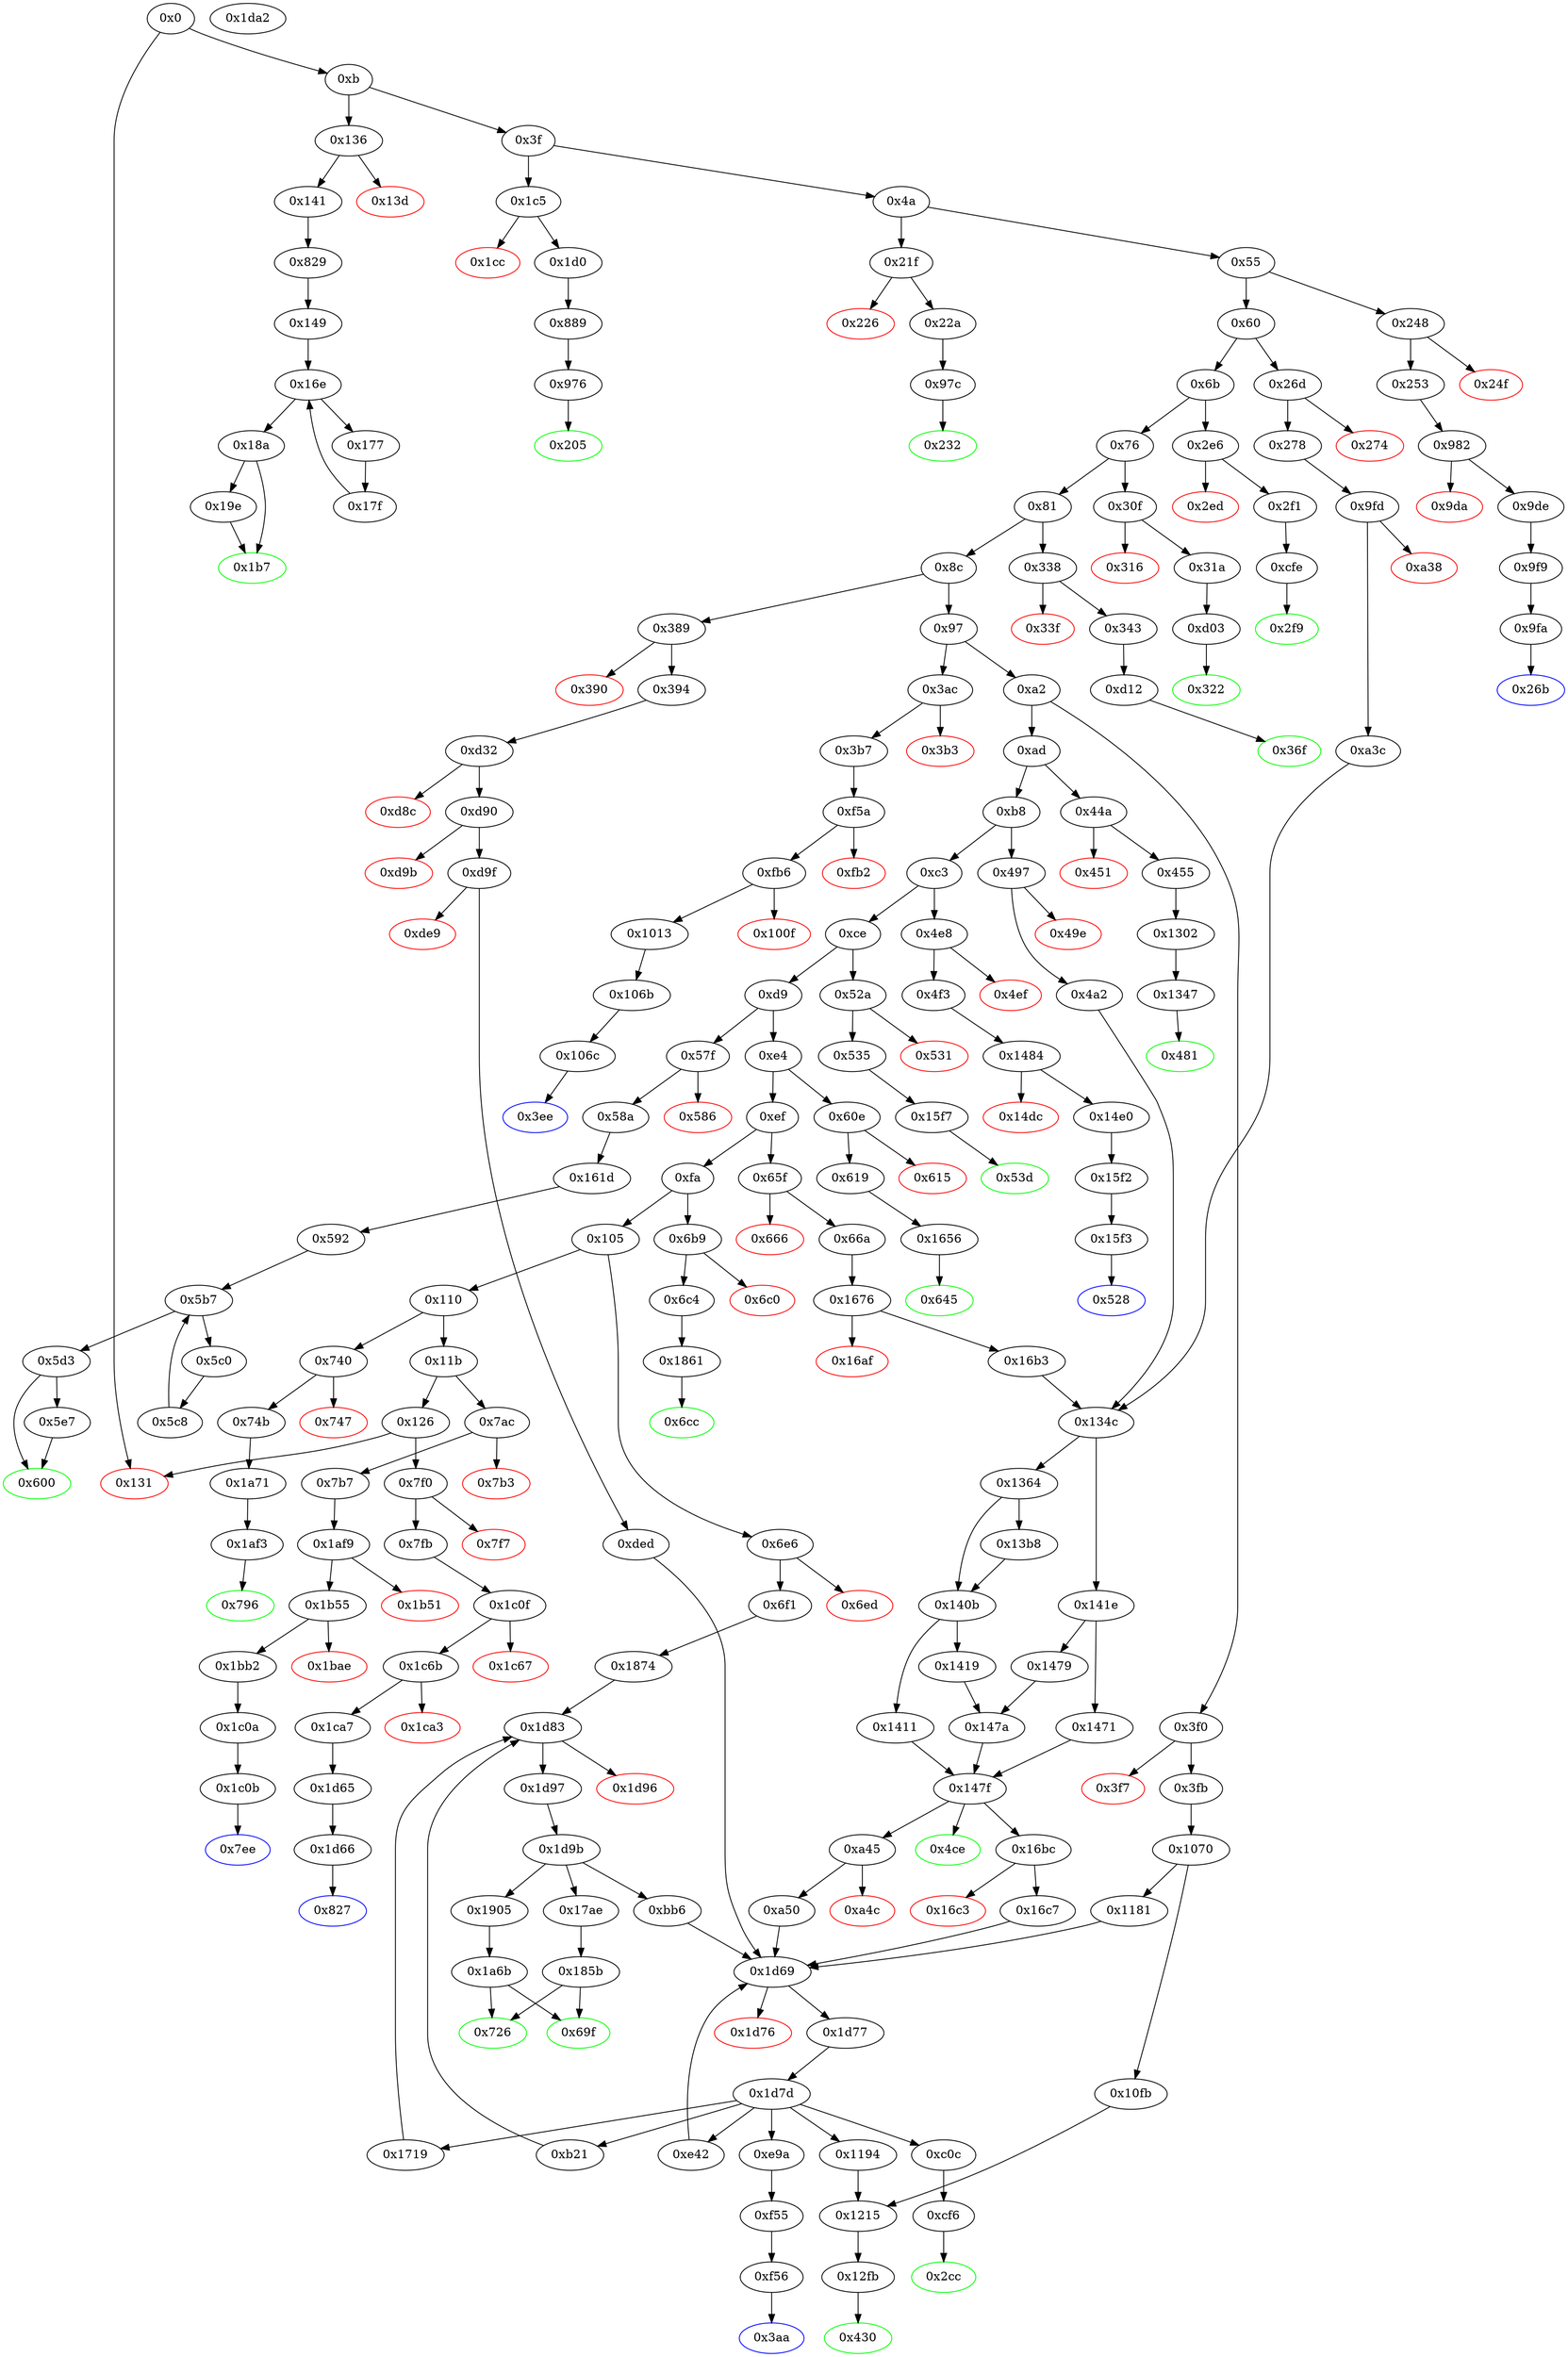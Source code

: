 strict digraph "" {
"0x52a" [fillcolor=white, id="0x52a", style=filled, tooltip="Block 0x52a\n[0x52a:0x530]\n---\nPredecessors: [0xce]\nSuccessors: [0x531, 0x535]\n---\n0x52a JUMPDEST\n0x52b CALLVALUE\n0x52c ISZERO\n0x52d PUSH2 0x535\n0x530 JUMPI\n---\n0x52a: JUMPDEST \n0x52b: V369 = CALLVALUE\n0x52c: V370 = ISZERO V369\n0x52d: V371 = 0x535\n0x530: JUMPI 0x535 V370\n---\nEntry stack: [V10]\nStack pops: 0\nStack additions: []\nExit stack: [V10]\n\nDef sites:\nV10: {0xb.0x33}\n"];
"0x9f9" [fillcolor=white, id="0x9f9", style=filled, tooltip="Block 0x9f9\n[0x9f9:0x9f9]\n---\nPredecessors: [0x9de]\nSuccessors: [0x9fa]\n---\n0x9f9 JUMPDEST\n---\n0x9f9: JUMPDEST \n---\nEntry stack: [V10, 0x26b, V175]\nStack pops: 0\nStack additions: []\nExit stack: [V10, 0x26b, V175]\n\nDef sites:\nV10: {0xb.0x33}\n0x26b: {0x253.0x254}\nV175: {0x253.0x25d}\n"];
"0x528" [color=blue, fillcolor=white, id="0x528", style=filled, tooltip="Block 0x528\n[0x528:0x529]\n---\nPredecessors: [0x15f3]\nSuccessors: []\n---\n0x528 JUMPDEST\n0x529 STOP\n---\n0x528: JUMPDEST \n0x529: STOP \n---\nEntry stack: [V10]\nStack pops: 0\nStack additions: []\nExit stack: [V10]\n\nDef sites:\nV10: {0xb.0x33}\n"];
"0x389" [fillcolor=white, id="0x389", style=filled, tooltip="Block 0x389\n[0x389:0x38f]\n---\nPredecessors: [0x8c]\nSuccessors: [0x390, 0x394]\n---\n0x389 JUMPDEST\n0x38a CALLVALUE\n0x38b ISZERO\n0x38c PUSH2 0x394\n0x38f JUMPI\n---\n0x389: JUMPDEST \n0x38a: V259 = CALLVALUE\n0x38b: V260 = ISZERO V259\n0x38c: V261 = 0x394\n0x38f: JUMPI 0x394 V260\n---\nEntry stack: [V10]\nStack pops: 0\nStack additions: []\nExit stack: [V10]\n\nDef sites:\nV10: {0xb.0x33}\n"];
"0x1b7" [color=green, fillcolor=white, id="0x1b7", style=filled, tooltip="Block 0x1b7\n[0x1b7:0x1c4]\n---\nPredecessors: [0x18a, 0x19e]\nSuccessors: []\n---\n0x1b7 JUMPDEST\n0x1b8 POP\n0x1b9 SWAP3\n0x1ba POP\n0x1bb POP\n0x1bc POP\n0x1bd PUSH1 0x40\n0x1bf MLOAD\n0x1c0 DUP1\n0x1c1 SWAP2\n0x1c2 SUB\n0x1c3 SWAP1\n0x1c4 RETURN\n---\n0x1b7: JUMPDEST \n0x1bd: V125 = 0x40\n0x1bf: V126 = M[0x40]\n0x1c2: V127 = SUB S1 V126\n0x1c4: RETURN V126 V127\n---\nEntry stack: [V10, 0x149, V580, V88, V88, S1, V110]\nStack pops: 5\nStack additions: []\nExit stack: [V10, 0x149]\n\nDef sites:\nV10: {0xb.0x33}\n0x149: {0x141.0x142}\nV580: {0x829.0x82e}\nV88: {0x149.0x14c}\nV88: {0x149.0x14c}\nS1: {0x18a.0x193, 0x19e.0x1b4}\nV110: {0x18a.0x197}\n"];
"0x177" [fillcolor=white, id="0x177", style=filled, tooltip="Block 0x177\n[0x177:0x17e]\n---\nPredecessors: [0x16e]\nSuccessors: [0x17f]\n---\n0x177 DUP1\n0x178 DUP3\n0x179 ADD\n0x17a MLOAD\n0x17b DUP2\n0x17c DUP5\n0x17d ADD\n0x17e MSTORE\n---\n0x179: V102 = ADD V97 S0\n0x17a: V103 = M[V102]\n0x17d: V104 = ADD V94 S0\n0x17e: M[V104] = V103\n---\nEntry stack: [V10, 0x149, V580, V88, V88, V94, V97, V95, V95, V94, V97, S0]\nStack pops: 3\nStack additions: [S2, S1, S0]\nExit stack: [V10, 0x149, V580, V88, V88, V94, V97, V95, V95, V94, V97, S0]\n\nDef sites:\nV10: {0xb.0x33}\n0x149: {0x141.0x142}\nV580: {0x829.0x82e}\nV88: {0x149.0x14c}\nV88: {0x149.0x14c}\nV94: {0x149.0x15f}\nV97: {0x149.0x167}\nV95: {0x149.0x163}\nV95: {0x149.0x163}\nV94: {0x149.0x15f}\nV97: {0x149.0x167}\nS0: {0x149.0x16c, 0x17f.0x183}\n"];
"0x430" [color=green, fillcolor=white, id="0x430", style=filled, tooltip="Block 0x430\n[0x430:0x449]\n---\nPredecessors: [0x12fb]\nSuccessors: []\n---\n0x430 JUMPDEST\n0x431 PUSH1 0x40\n0x433 MLOAD\n0x434 DUP1\n0x435 DUP3\n0x436 ISZERO\n0x437 ISZERO\n0x438 ISZERO\n0x439 ISZERO\n0x43a DUP2\n0x43b MSTORE\n0x43c PUSH1 0x20\n0x43e ADD\n0x43f SWAP2\n0x440 POP\n0x441 POP\n0x442 PUSH1 0x40\n0x444 MLOAD\n0x445 DUP1\n0x446 SWAP2\n0x447 SUB\n0x448 SWAP1\n0x449 RETURN\n---\n0x430: JUMPDEST \n0x431: V301 = 0x40\n0x433: V302 = M[0x40]\n0x436: V303 = ISZERO 0x1\n0x437: V304 = ISZERO 0x0\n0x438: V305 = ISZERO 0x1\n0x439: V306 = ISZERO 0x0\n0x43b: M[V302] = 0x1\n0x43c: V307 = 0x20\n0x43e: V308 = ADD 0x20 V302\n0x442: V309 = 0x40\n0x444: V310 = M[0x40]\n0x447: V311 = SUB V308 V310\n0x449: RETURN V310 V311\n---\nEntry stack: [V10, 0x1]\nStack pops: 1\nStack additions: []\nExit stack: [V10]\n\nDef sites:\nV10: {0xb.0x33}\n0x1: {0x1215_0x10fb.0x12f7, 0x1215_0x1194.0x12f7}\n"];
"0xd32" [fillcolor=white, id="0xd32", style=filled, tooltip="Block 0xd32\n[0xd32:0xd8b]\n---\nPredecessors: [0x394]\nSuccessors: [0xd8c, 0xd90]\n---\n0xd32 JUMPDEST\n0xd33 PUSH1 0x0\n0xd35 PUSH1 0x1\n0xd37 PUSH1 0x0\n0xd39 SWAP1\n0xd3a SLOAD\n0xd3b SWAP1\n0xd3c PUSH2 0x100\n0xd3f EXP\n0xd40 SWAP1\n0xd41 DIV\n0xd42 PUSH20 0xffffffffffffffffffffffffffffffffffffffff\n0xd57 AND\n0xd58 PUSH20 0xffffffffffffffffffffffffffffffffffffffff\n0xd6d AND\n0xd6e CALLER\n0xd6f PUSH20 0xffffffffffffffffffffffffffffffffffffffff\n0xd84 AND\n0xd85 EQ\n0xd86 ISZERO\n0xd87 ISZERO\n0xd88 PUSH2 0xd90\n0xd8b JUMPI\n---\n0xd32: JUMPDEST \n0xd33: V824 = 0x0\n0xd35: V825 = 0x1\n0xd37: V826 = 0x0\n0xd3a: V827 = S[0x1]\n0xd3c: V828 = 0x100\n0xd3f: V829 = EXP 0x100 0x0\n0xd41: V830 = DIV V827 0x1\n0xd42: V831 = 0xffffffffffffffffffffffffffffffffffffffff\n0xd57: V832 = AND 0xffffffffffffffffffffffffffffffffffffffff V830\n0xd58: V833 = 0xffffffffffffffffffffffffffffffffffffffff\n0xd6d: V834 = AND 0xffffffffffffffffffffffffffffffffffffffff V832\n0xd6e: V835 = CALLER\n0xd6f: V836 = 0xffffffffffffffffffffffffffffffffffffffff\n0xd84: V837 = AND 0xffffffffffffffffffffffffffffffffffffffff V835\n0xd85: V838 = EQ V837 V834\n0xd86: V839 = ISZERO V838\n0xd87: V840 = ISZERO V839\n0xd88: V841 = 0xd90\n0xd8b: JUMPI 0xd90 V840\n---\nEntry stack: [V10, 0x3aa, V265]\nStack pops: 0\nStack additions: [0x0]\nExit stack: [V10, 0x3aa, V265, 0x0]\n\nDef sites:\nV10: {0xb.0x33}\n0x3aa: {0x394.0x395}\nV265: {0x394.0x39c}\n"];
"0xb8" [fillcolor=white, id="0xb8", style=filled, tooltip="Block 0xb8\n[0xb8:0xc2]\n---\nPredecessors: [0xad]\nSuccessors: [0xc3, 0x497]\n---\n0xb8 DUP1\n0xb9 PUSH4 0x78fc3cb3\n0xbe EQ\n0xbf PUSH2 0x497\n0xc2 JUMPI\n---\n0xb9: V47 = 0x78fc3cb3\n0xbe: V48 = EQ 0x78fc3cb3 V10\n0xbf: V49 = 0x497\n0xc2: JUMPI 0x497 V48\n---\nEntry stack: [V10]\nStack pops: 1\nStack additions: [S0]\nExit stack: [V10]\n\nDef sites:\nV10: {0xb.0x33}\n"];
"0x747" [color=red, fillcolor=white, id="0x747", style=filled, tooltip="Block 0x747\n[0x747:0x74a]\n---\nPredecessors: [0x740]\nSuccessors: []\n---\n0x747 PUSH1 0x0\n0x749 DUP1\n0x74a REVERT\n---\n0x747: V528 = 0x0\n0x74a: REVERT 0x0 0x0\n---\nEntry stack: [V10]\nStack pops: 0\nStack additions: []\nExit stack: [V10]\n\nDef sites:\nV10: {0xb.0x33}\n"];
"0x1c0a" [fillcolor=white, id="0x1c0a", style=filled, tooltip="Block 0x1c0a\n[0x1c0a:0x1c0a]\n---\nPredecessors: [0x1bb2]\nSuccessors: [0x1c0b]\n---\n0x1c0a JUMPDEST\n---\n0x1c0a: JUMPDEST \n---\nEntry stack: [V10, 0x7ee, V557, V562]\nStack pops: 0\nStack additions: []\nExit stack: [V10, 0x7ee, V557, V562]\n\nDef sites:\nV10: {0xb.0x33}\n0x7ee: {0x7b7.0x7b8}\nV557: {0x7b7.0x7d5}\nV562: {0x7b7.0x7e0}\n"];
"0xa4c" [color=red, fillcolor=white, id="0xa4c", style=filled, tooltip="Block 0xa4c\n[0xa4c:0xa4f]\n---\nPredecessors: [0xa45]\nSuccessors: []\n---\n0xa4c PUSH1 0x0\n0xa4e DUP1\n0xa4f REVERT\n---\n0xa4c: V680 = 0x0\n0xa4f: REVERT 0x0 0x0\n---\nEntry stack: [V10, 0x2cc, S4, S3, S2, S1, S0]\nStack pops: 0\nStack additions: []\nExit stack: [V10, 0x2cc, S4, S3, S2, S1, S0]\n\nDef sites:\nV10: {0xb.0x33}\n0x2cc: {0x278.0x279}\nS4: {0x278.0x296, 0xb.0x33}\nS3: {0x278.0x2b5, 0x66a.0x66b}\nS2: {0x278.0x2be, 0x66a.0x688}\nS1: {0x66a.0x691, 0x9fd.0x9fe}\nS0: {0xb.0x33, 0x9fd.0x9fe, 0x1676.0x1677}\n"];
"0xd9" [fillcolor=white, id="0xd9", style=filled, tooltip="Block 0xd9\n[0xd9:0xe3]\n---\nPredecessors: [0xce]\nSuccessors: [0xe4, 0x57f]\n---\n0xd9 DUP1\n0xda PUSH4 0x95d89b41\n0xdf EQ\n0xe0 PUSH2 0x57f\n0xe3 JUMPI\n---\n0xda: V56 = 0x95d89b41\n0xdf: V57 = EQ 0x95d89b41 V10\n0xe0: V58 = 0x57f\n0xe3: JUMPI 0x57f V57\n---\nEntry stack: [V10]\nStack pops: 1\nStack additions: [S0]\nExit stack: [V10]\n\nDef sites:\nV10: {0xb.0x33}\n"];
"0x1411" [fillcolor=white, id="0x1411", style=filled, tooltip="Block 0x1411\n[0x1411:0x1418]\n---\nPredecessors: [0x140b]\nSuccessors: [0x147f]\n---\n0x1411 PUSH1 0x0\n0x1413 SWAP1\n0x1414 POP\n0x1415 PUSH2 0x147f\n0x1418 JUMP\n---\n0x1411: V1174 = 0x0\n0x1415: V1175 = 0x147f\n0x1418: JUMP 0x147f\n---\nEntry stack: [V10, 0x2cc, S7, S6, S5, S4, S3, {0x4ce, 0xa45, 0x16bc}, S1, 0x0]\nStack pops: 1\nStack additions: [0x0]\nExit stack: [V10, 0x2cc, S7, S6, S5, S4, S3, {0x4ce, 0xa45, 0x16bc}, S1, 0x0]\n\nDef sites:\nV10: {0xb.0x33}\n0x2cc: {0x278.0x279}\nS7: {0x278.0x296, 0xb.0x33}\nS6: {0x278.0x2b5, 0x66a.0x66b}\nS5: {0x278.0x2be, 0x66a.0x688}\nS4: {0x66a.0x691, 0x9fd.0x9fe}\nS3: {0xb.0x33, 0x9fd.0x9fe, 0x1676.0x1677}\n{0x4ce, 0xa45, 0x16bc}: {0x16b3.0x16b4, 0x4a2.0x4a3, 0xa3c.0xa3d}\nS1: {0x16b3.0x16b7, 0x4a2.0x4c0, 0xa3c.0xa40}\n0x0: {0x134c_0x4a2.0x134d, 0x134c_0x16b3.0x134d, 0x134c_0xa3c.0x134d}\n"];
"0x338" [fillcolor=white, id="0x338", style=filled, tooltip="Block 0x338\n[0x338:0x33e]\n---\nPredecessors: [0x81]\nSuccessors: [0x33f, 0x343]\n---\n0x338 JUMPDEST\n0x339 CALLVALUE\n0x33a ISZERO\n0x33b PUSH2 0x343\n0x33e JUMPI\n---\n0x338: JUMPDEST \n0x339: V236 = CALLVALUE\n0x33a: V237 = ISZERO V236\n0x33b: V238 = 0x343\n0x33e: JUMPI 0x343 V237\n---\nEntry stack: [V10]\nStack pops: 0\nStack additions: []\nExit stack: [V10]\n\nDef sites:\nV10: {0xb.0x33}\n"];
"0xf5a" [fillcolor=white, id="0xf5a", style=filled, tooltip="Block 0xf5a\n[0xf5a:0xfb1]\n---\nPredecessors: [0x3b7]\nSuccessors: [0xfb2, 0xfb6]\n---\n0xf5a JUMPDEST\n0xf5b PUSH1 0x1\n0xf5d PUSH1 0x0\n0xf5f SWAP1\n0xf60 SLOAD\n0xf61 SWAP1\n0xf62 PUSH2 0x100\n0xf65 EXP\n0xf66 SWAP1\n0xf67 DIV\n0xf68 PUSH20 0xffffffffffffffffffffffffffffffffffffffff\n0xf7d AND\n0xf7e PUSH20 0xffffffffffffffffffffffffffffffffffffffff\n0xf93 AND\n0xf94 CALLER\n0xf95 PUSH20 0xffffffffffffffffffffffffffffffffffffffff\n0xfaa AND\n0xfab EQ\n0xfac ISZERO\n0xfad ISZERO\n0xfae PUSH2 0xfb6\n0xfb1 JUMPI\n---\n0xf5a: JUMPDEST \n0xf5b: V929 = 0x1\n0xf5d: V930 = 0x0\n0xf60: V931 = S[0x1]\n0xf62: V932 = 0x100\n0xf65: V933 = EXP 0x100 0x0\n0xf67: V934 = DIV V931 0x1\n0xf68: V935 = 0xffffffffffffffffffffffffffffffffffffffff\n0xf7d: V936 = AND 0xffffffffffffffffffffffffffffffffffffffff V934\n0xf7e: V937 = 0xffffffffffffffffffffffffffffffffffffffff\n0xf93: V938 = AND 0xffffffffffffffffffffffffffffffffffffffff V936\n0xf94: V939 = CALLER\n0xf95: V940 = 0xffffffffffffffffffffffffffffffffffffffff\n0xfaa: V941 = AND 0xffffffffffffffffffffffffffffffffffffffff V939\n0xfab: V942 = EQ V941 V938\n0xfac: V943 = ISZERO V942\n0xfad: V944 = ISZERO V943\n0xfae: V945 = 0xfb6\n0xfb1: JUMPI 0xfb6 V944\n---\nEntry stack: [V10, 0x3ee, V277, V282]\nStack pops: 0\nStack additions: []\nExit stack: [V10, 0x3ee, V277, V282]\n\nDef sites:\nV10: {0xb.0x33}\n0x3ee: {0x3b7.0x3b8}\nV277: {0x3b7.0x3d5}\nV282: {0x3b7.0x3e0}\n"];
"0x1d76" [color=red, fillcolor=white, id="0x1d76", style=filled, tooltip="Block 0x1d76\n[0x1d76:0x1d76]\n---\nPredecessors: [0x1d69]\nSuccessors: []\n---\n0x1d76 INVALID\n---\n0x1d76: INVALID \n---\nEntry stack: [V10, S9, S8, S7, S6, S5, S4, {0xb21, 0xc0c, 0xe42, 0xe9a, 0x1194, 0x1719}, S2, S1, 0x0]\nStack pops: 0\nStack additions: []\nExit stack: [V10, S9, S8, S7, S6, S5, S4, {0xb21, 0xc0c, 0xe42, 0xe9a, 0x1194, 0x1719}, S2, S1, 0x0]\n\nDef sites:\nV10: {0xb.0x33}\nS9: {0x278.0x279, 0xb.0x33}\nS8: {0x278.0x296, 0xb.0x33, 0x3fb.0x3fc}\nS7: {0x6f1.0x6f2, 0x278.0x2b5, 0x3fb.0x419, 0x66a.0x66b, 0xb.0x33}\nS6: {0x6f1.0x70f, 0x278.0x2be, 0x3fb.0x422, 0x66a.0x688, 0x394.0x395}\nS5: {0x6f1.0x718, 0x1070.0x1071, 0x66a.0x691, 0x9fd.0x9fe, 0x394.0x39c}\nS4: {0x9fd.0x9fe, 0xa50_0x147f_0x1411_0x13b8.0xacd, 0xa50_0x147f_0x147a_0x1479.0xacd, 0xa50_0x147f_0x1471_0xa3c.0xacd, 0xa50_0x147f_0x1411_0x1364.0xacd, 0x1874.0x1875, 0xa50_0x147f_0x147a_0x1419.0xacd, 0x1676.0x1677, 0x1070.0x10f0, 0xb.0x33, 0xded.0xdee}\n{0xb21, 0xc0c, 0xe42, 0xe9a, 0x1194, 0x1719}: {0x16c7_0x147f_0x147a_0x147f_0x1411_0x1364.0x16c8, 0x16c7_0x147f_0x147a_0x147f_0x1471_0x16b3.0x16c8, 0x16c7_0x147f_0x147a_0x147f_0x147a_0x1479.0x16c8, 0x16c7_0x147f_0x147a_0x147f_0x147a_0x1419.0x16c8, 0x1181.0x1182, 0xe42.0xe86, 0xbb6.0xbfa, 0x16c7_0x147f_0x1471_0x147f_0x1471_0x16b3.0x16c8, 0x16c7_0x147f_0x1471_0x147f_0x147a_0x1419.0x16c8, 0x16c7_0x147f_0x1471_0x147f_0x1411_0x1364.0x16c8, 0xded.0xdf1, 0xa50_0x147f_0x1471_0xa3c.0xad0, 0xa50_0x147f_0x1411_0x13b8.0xad0, 0xa50_0x147f_0x1411_0x1364.0xad0, 0xa50_0x147f_0x147a_0x1419.0xad0, 0xa50_0x147f_0x147a_0x1479.0xad0}\nS2: {0x16c7_0x147f_0x147a_0x147f_0x1411_0x1364.0x170b, 0x16c7_0x147f_0x147a_0x147f_0x147a_0x1419.0x170b, 0x16c7_0x147f_0x147a_0x147f_0x147a_0x1479.0x170b, 0x16c7_0x147f_0x147a_0x147f_0x1471_0x16b3.0x170b, 0xb.0x33, 0xe42.0xe8c, 0x9fd.0x9fe, 0xa50_0x147f_0x1411_0x13b8.0xacd, 0xa50_0x147f_0x147a_0x1479.0xacd, 0xa50_0x147f_0x1471_0xa3c.0xacd, 0xa50_0x147f_0x1411_0x1364.0xacd, 0x1874.0x1875, 0xa50_0x147f_0x147a_0x1419.0xacd, 0x1676.0x1677, 0x1070.0x10f0, 0x16c7_0x147f_0x1471_0x147f_0x147a_0x1419.0x170b, 0x16c7_0x147f_0x1471_0x147f_0x1411_0x1364.0x170b, 0xa50_0x147f_0x1411_0x1364.0xb13, 0xded.0xe34, 0xa50_0x147f_0x1471_0xa3c.0xb13, 0xa50_0x147f_0x1411_0x13b8.0xb13, 0xa50_0x147f_0x147a_0x1479.0xb13, 0xa50_0x147f_0x147a_0x1419.0xb13, 0x16c7_0x147f_0x1471_0x147f_0x1471_0x16b3.0x170b}\nS1: {0x278.0x2be, 0x3fb.0x422, 0x9fd.0x9fe, 0x6f1.0x70f, 0x1070.0x1071, 0x394.0x39c, 0x66a.0x688, 0x66a.0x691}\n0x0: {0x1d69.0x1d6a}\n"];
"0x0" [fillcolor=white, id="0x0", style=filled, tooltip="Block 0x0\n[0x0:0xa]\n---\nPredecessors: []\nSuccessors: [0xb, 0x131]\n---\n0x0 PUSH1 0x60\n0x2 PUSH1 0x40\n0x4 MSTORE\n0x5 CALLDATASIZE\n0x6 ISZERO\n0x7 PUSH2 0x131\n0xa JUMPI\n---\n0x0: V0 = 0x60\n0x2: V1 = 0x40\n0x4: M[0x40] = 0x60\n0x5: V2 = CALLDATASIZE\n0x6: V3 = ISZERO V2\n0x7: V4 = 0x131\n0xa: JUMPI 0x131 V3\n---\nEntry stack: []\nStack pops: 0\nStack additions: []\nExit stack: []\n\nDef sites:\n"];
"0xe9a" [fillcolor=white, id="0xe9a", style=filled, tooltip="Block 0xe9a\n[0xe9a:0xf54]\n---\nPredecessors: [0x1d7d]\nSuccessors: [0xf55]\n---\n0xe9a JUMPDEST\n0xe9b PUSH1 0x0\n0xe9d DUP2\n0xe9e SWAP1\n0xe9f SSTORE\n0xea0 POP\n0xea1 DUP1\n0xea2 PUSH20 0xffffffffffffffffffffffffffffffffffffffff\n0xeb7 AND\n0xeb8 PUSH32 0xcc16f5dbb4873280815c1ee09dbd06736cffcc184412cf7a71a0fdb75d397ca5\n0xed9 DUP4\n0xeda PUSH1 0x40\n0xedc MLOAD\n0xedd DUP1\n0xede DUP3\n0xedf DUP2\n0xee0 MSTORE\n0xee1 PUSH1 0x20\n0xee3 ADD\n0xee4 SWAP2\n0xee5 POP\n0xee6 POP\n0xee7 PUSH1 0x40\n0xee9 MLOAD\n0xeea DUP1\n0xeeb SWAP2\n0xeec SUB\n0xeed SWAP1\n0xeee LOG2\n0xeef PUSH1 0x0\n0xef1 PUSH20 0xffffffffffffffffffffffffffffffffffffffff\n0xf06 AND\n0xf07 DUP2\n0xf08 PUSH20 0xffffffffffffffffffffffffffffffffffffffff\n0xf1d AND\n0xf1e PUSH32 0xddf252ad1be2c89b69c2b068fc378daa952ba7f163c4a11628f55a4df523b3ef\n0xf3f DUP5\n0xf40 PUSH1 0x40\n0xf42 MLOAD\n0xf43 DUP1\n0xf44 DUP3\n0xf45 DUP2\n0xf46 MSTORE\n0xf47 PUSH1 0x20\n0xf49 ADD\n0xf4a SWAP2\n0xf4b POP\n0xf4c POP\n0xf4d PUSH1 0x40\n0xf4f MLOAD\n0xf50 DUP1\n0xf51 SWAP2\n0xf52 SUB\n0xf53 SWAP1\n0xf54 LOG3\n---\n0xe9a: JUMPDEST \n0xe9b: V905 = 0x0\n0xe9f: S[0x0] = S0\n0xea2: V906 = 0xffffffffffffffffffffffffffffffffffffffff\n0xeb7: V907 = AND 0xffffffffffffffffffffffffffffffffffffffff S1\n0xeb8: V908 = 0xcc16f5dbb4873280815c1ee09dbd06736cffcc184412cf7a71a0fdb75d397ca5\n0xeda: V909 = 0x40\n0xedc: V910 = M[0x40]\n0xee0: M[V910] = S2\n0xee1: V911 = 0x20\n0xee3: V912 = ADD 0x20 V910\n0xee7: V913 = 0x40\n0xee9: V914 = M[0x40]\n0xeec: V915 = SUB V912 V914\n0xeee: LOG V914 V915 0xcc16f5dbb4873280815c1ee09dbd06736cffcc184412cf7a71a0fdb75d397ca5 V907\n0xeef: V916 = 0x0\n0xef1: V917 = 0xffffffffffffffffffffffffffffffffffffffff\n0xf06: V918 = AND 0xffffffffffffffffffffffffffffffffffffffff 0x0\n0xf08: V919 = 0xffffffffffffffffffffffffffffffffffffffff\n0xf1d: V920 = AND 0xffffffffffffffffffffffffffffffffffffffff S1\n0xf1e: V921 = 0xddf252ad1be2c89b69c2b068fc378daa952ba7f163c4a11628f55a4df523b3ef\n0xf40: V922 = 0x40\n0xf42: V923 = M[0x40]\n0xf46: M[V923] = S2\n0xf47: V924 = 0x20\n0xf49: V925 = ADD 0x20 V923\n0xf4d: V926 = 0x40\n0xf4f: V927 = M[0x40]\n0xf52: V928 = SUB V925 V927\n0xf54: LOG V927 V928 0xddf252ad1be2c89b69c2b068fc378daa952ba7f163c4a11628f55a4df523b3ef V920 0x0\n---\nEntry stack: [V10, S6, S5, S4, S3, S2, S1, S0]\nStack pops: 3\nStack additions: [S2, S1]\nExit stack: [V10, S6, S5, S4, S3, S2, S1]\n\nDef sites:\nV10: {0xb.0x33}\nS6: {0x278.0x279, 0xb.0x33}\nS5: {0x278.0x296, 0xb.0x33, 0x3fb.0x3fc}\nS4: {0x278.0x2b5, 0xb.0x33, 0x66a.0x66b, 0x3fb.0x419}\nS3: {0x278.0x2be, 0x3fb.0x422, 0x66a.0x688, 0x394.0x395}\nS2: {0x1070.0x1071, 0x66a.0x691, 0x9fd.0x9fe, 0x394.0x39c}\nS1: {0x9fd.0x9fe, 0xa50_0x147f_0x1411_0x13b8.0xacd, 0xa50_0x147f_0x1471_0xa3c.0xacd, 0xa50_0x147f_0x147a_0x1479.0xacd, 0xa50_0x147f_0x1411_0x1364.0xacd, 0x1070.0x10f0, 0xa50_0x147f_0x147a_0x1419.0xacd, 0x1676.0x1677, 0xb.0x33, 0xded.0xdee}\nS0: {0x1d77_0x1181.0x1d7a, 0x1d77_0xded.0x1d7a, 0x1d77_0xbb6.0x1d7a, 0x1d77_0xe42.0x1d7a, 0x1d77_0x16c7_0x147f_0x147a_0x147f_0x147a_0x1479.0x1d7a, 0x1d77_0x16c7_0x147f_0x147a_0x147f_0x147a_0x1419.0x1d7a, 0x1d77_0x16c7_0x147f_0x147a_0x147f_0x1411_0x1364.0x1d7a, 0x1d77_0x16c7_0x147f_0x147a_0x147f_0x1471_0x16b3.0x1d7a, 0x1d77_0xa50_0x147f_0x1411_0x1364.0x1d7a, 0x1d77_0xa50_0x147f_0x147a_0x1419.0x1d7a, 0x1d77_0xa50_0x147f_0x147a_0x1479.0x1d7a, 0x1d77_0xa50_0x147f_0x1411_0x13b8.0x1d7a, 0x1d77_0xa50_0x147f_0x1471_0xa3c.0x1d7a, 0x1d77_0x16c7_0x147f_0x1471_0x147f_0x147a_0x1419.0x1d7a, 0x1d77_0x16c7_0x147f_0x1471_0x147f_0x1411_0x1364.0x1d7a, 0x1d77_0x16c7_0x147f_0x1471_0x147f_0x1471_0x16b3.0x1d7a}\n"];
"0xd12" [fillcolor=white, id="0xd12", style=filled, tooltip="Block 0xd12\n[0xd12:0xd31]\n---\nPredecessors: [0x343]\nSuccessors: [0x36f]\n---\n0xd12 JUMPDEST\n0xd13 PUSH1 0x3\n0xd15 PUSH1 0x20\n0xd17 MSTORE\n0xd18 DUP1\n0xd19 PUSH1 0x0\n0xd1b MSTORE\n0xd1c PUSH1 0x40\n0xd1e PUSH1 0x0\n0xd20 SHA3\n0xd21 PUSH1 0x0\n0xd23 SWAP2\n0xd24 POP\n0xd25 SLOAD\n0xd26 SWAP1\n0xd27 PUSH2 0x100\n0xd2a EXP\n0xd2b SWAP1\n0xd2c DIV\n0xd2d PUSH1 0xff\n0xd2f AND\n0xd30 DUP2\n0xd31 JUMP\n---\n0xd12: JUMPDEST \n0xd13: V811 = 0x3\n0xd15: V812 = 0x20\n0xd17: M[0x20] = 0x3\n0xd19: V813 = 0x0\n0xd1b: M[0x0] = V244\n0xd1c: V814 = 0x40\n0xd1e: V815 = 0x0\n0xd20: V816 = SHA3 0x0 0x40\n0xd21: V817 = 0x0\n0xd25: V818 = S[V816]\n0xd27: V819 = 0x100\n0xd2a: V820 = EXP 0x100 0x0\n0xd2c: V821 = DIV V818 0x1\n0xd2d: V822 = 0xff\n0xd2f: V823 = AND 0xff V821\n0xd31: JUMP 0x36f\n---\nEntry stack: [V10, 0x36f, V244]\nStack pops: 2\nStack additions: [S1, V823]\nExit stack: [V10, 0x36f, V823]\n\nDef sites:\nV10: {0xb.0x33}\n0x36f: {0x343.0x344}\nV244: {0x343.0x361}\n"];
"0x1bb2" [fillcolor=white, id="0x1bb2", style=filled, tooltip="Block 0x1bb2\n[0x1bb2:0x1c09]\n---\nPredecessors: [0x1b55]\nSuccessors: [0x1c0a]\n---\n0x1bb2 JUMPDEST\n0x1bb3 DUP1\n0x1bb4 PUSH1 0x4\n0x1bb6 PUSH1 0x0\n0x1bb8 DUP5\n0x1bb9 PUSH20 0xffffffffffffffffffffffffffffffffffffffff\n0x1bce AND\n0x1bcf PUSH20 0xffffffffffffffffffffffffffffffffffffffff\n0x1be4 AND\n0x1be5 DUP2\n0x1be6 MSTORE\n0x1be7 PUSH1 0x20\n0x1be9 ADD\n0x1bea SWAP1\n0x1beb DUP2\n0x1bec MSTORE\n0x1bed PUSH1 0x20\n0x1bef ADD\n0x1bf0 PUSH1 0x0\n0x1bf2 SHA3\n0x1bf3 PUSH1 0x0\n0x1bf5 PUSH2 0x100\n0x1bf8 EXP\n0x1bf9 DUP2\n0x1bfa SLOAD\n0x1bfb DUP2\n0x1bfc PUSH1 0xff\n0x1bfe MUL\n0x1bff NOT\n0x1c00 AND\n0x1c01 SWAP1\n0x1c02 DUP4\n0x1c03 ISZERO\n0x1c04 ISZERO\n0x1c05 MUL\n0x1c06 OR\n0x1c07 SWAP1\n0x1c08 SSTORE\n0x1c09 POP\n---\n0x1bb2: JUMPDEST \n0x1bb4: V1545 = 0x4\n0x1bb6: V1546 = 0x0\n0x1bb9: V1547 = 0xffffffffffffffffffffffffffffffffffffffff\n0x1bce: V1548 = AND 0xffffffffffffffffffffffffffffffffffffffff V557\n0x1bcf: V1549 = 0xffffffffffffffffffffffffffffffffffffffff\n0x1be4: V1550 = AND 0xffffffffffffffffffffffffffffffffffffffff V1548\n0x1be6: M[0x0] = V1550\n0x1be7: V1551 = 0x20\n0x1be9: V1552 = ADD 0x20 0x0\n0x1bec: M[0x20] = 0x4\n0x1bed: V1553 = 0x20\n0x1bef: V1554 = ADD 0x20 0x20\n0x1bf0: V1555 = 0x0\n0x1bf2: V1556 = SHA3 0x0 0x40\n0x1bf3: V1557 = 0x0\n0x1bf5: V1558 = 0x100\n0x1bf8: V1559 = EXP 0x100 0x0\n0x1bfa: V1560 = S[V1556]\n0x1bfc: V1561 = 0xff\n0x1bfe: V1562 = MUL 0xff 0x1\n0x1bff: V1563 = NOT 0xff\n0x1c00: V1564 = AND 0xffffffffffffffffffffffffffffffffffffffffffffffffffffffffffffff00 V1560\n0x1c03: V1565 = ISZERO V562\n0x1c04: V1566 = ISZERO V1565\n0x1c05: V1567 = MUL V1566 0x1\n0x1c06: V1568 = OR V1567 V1564\n0x1c08: S[V1556] = V1568\n---\nEntry stack: [V10, 0x7ee, V557, V562]\nStack pops: 2\nStack additions: [S1, S0]\nExit stack: [V10, 0x7ee, V557, V562]\n\nDef sites:\nV10: {0xb.0x33}\n0x7ee: {0x7b7.0x7b8}\nV557: {0x7b7.0x7d5}\nV562: {0x7b7.0x7e0}\n"];
"0x26d" [fillcolor=white, id="0x26d", style=filled, tooltip="Block 0x26d\n[0x26d:0x273]\n---\nPredecessors: [0x60]\nSuccessors: [0x274, 0x278]\n---\n0x26d JUMPDEST\n0x26e CALLVALUE\n0x26f ISZERO\n0x270 PUSH2 0x278\n0x273 JUMPI\n---\n0x26d: JUMPDEST \n0x26e: V179 = CALLVALUE\n0x26f: V180 = ISZERO V179\n0x270: V181 = 0x278\n0x273: JUMPI 0x278 V180\n---\nEntry stack: [V10]\nStack pops: 0\nStack additions: []\nExit stack: [V10]\n\nDef sites:\nV10: {0xb.0x33}\n"];
"0x2ed" [color=red, fillcolor=white, id="0x2ed", style=filled, tooltip="Block 0x2ed\n[0x2ed:0x2f0]\n---\nPredecessors: [0x2e6]\nSuccessors: []\n---\n0x2ed PUSH1 0x0\n0x2ef DUP1\n0x2f0 REVERT\n---\n0x2ed: V213 = 0x0\n0x2f0: REVERT 0x0 0x0\n---\nEntry stack: [V10]\nStack pops: 0\nStack additions: []\nExit stack: [V10]\n\nDef sites:\nV10: {0xb.0x33}\n"];
"0x21f" [fillcolor=white, id="0x21f", style=filled, tooltip="Block 0x21f\n[0x21f:0x225]\n---\nPredecessors: [0x4a]\nSuccessors: [0x226, 0x22a]\n---\n0x21f JUMPDEST\n0x220 CALLVALUE\n0x221 ISZERO\n0x222 PUSH2 0x22a\n0x225 JUMPI\n---\n0x21f: JUMPDEST \n0x220: V154 = CALLVALUE\n0x221: V155 = ISZERO V154\n0x222: V156 = 0x22a\n0x225: JUMPI 0x22a V155\n---\nEntry stack: [V10]\nStack pops: 0\nStack additions: []\nExit stack: [V10]\n\nDef sites:\nV10: {0xb.0x33}\n"];
"0xb21" [fillcolor=white, id="0xb21", style=filled, tooltip="Block 0xb21\n[0xb21:0xbb5]\n---\nPredecessors: [0x1d7d]\nSuccessors: [0x1d83]\n---\n0xb21 JUMPDEST\n0xb22 PUSH1 0x2\n0xb24 PUSH1 0x0\n0xb26 DUP8\n0xb27 PUSH20 0xffffffffffffffffffffffffffffffffffffffff\n0xb3c AND\n0xb3d PUSH20 0xffffffffffffffffffffffffffffffffffffffff\n0xb52 AND\n0xb53 DUP2\n0xb54 MSTORE\n0xb55 PUSH1 0x20\n0xb57 ADD\n0xb58 SWAP1\n0xb59 DUP2\n0xb5a MSTORE\n0xb5b PUSH1 0x20\n0xb5d ADD\n0xb5e PUSH1 0x0\n0xb60 SHA3\n0xb61 DUP2\n0xb62 SWAP1\n0xb63 SSTORE\n0xb64 POP\n0xb65 PUSH2 0xbb6\n0xb68 DUP4\n0xb69 PUSH1 0x2\n0xb6b PUSH1 0x0\n0xb6d DUP8\n0xb6e PUSH20 0xffffffffffffffffffffffffffffffffffffffff\n0xb83 AND\n0xb84 PUSH20 0xffffffffffffffffffffffffffffffffffffffff\n0xb99 AND\n0xb9a DUP2\n0xb9b MSTORE\n0xb9c PUSH1 0x20\n0xb9e ADD\n0xb9f SWAP1\n0xba0 DUP2\n0xba1 MSTORE\n0xba2 PUSH1 0x20\n0xba4 ADD\n0xba5 PUSH1 0x0\n0xba7 SHA3\n0xba8 SLOAD\n0xba9 PUSH2 0x1d83\n0xbac SWAP1\n0xbad SWAP2\n0xbae SWAP1\n0xbaf PUSH4 0xffffffff\n0xbb4 AND\n0xbb5 JUMP\n---\n0xb21: JUMPDEST \n0xb22: V723 = 0x2\n0xb24: V724 = 0x0\n0xb27: V725 = 0xffffffffffffffffffffffffffffffffffffffff\n0xb3c: V726 = AND 0xffffffffffffffffffffffffffffffffffffffff S5\n0xb3d: V727 = 0xffffffffffffffffffffffffffffffffffffffff\n0xb52: V728 = AND 0xffffffffffffffffffffffffffffffffffffffff V726\n0xb54: M[0x0] = V728\n0xb55: V729 = 0x20\n0xb57: V730 = ADD 0x20 0x0\n0xb5a: M[0x20] = 0x2\n0xb5b: V731 = 0x20\n0xb5d: V732 = ADD 0x20 0x20\n0xb5e: V733 = 0x0\n0xb60: V734 = SHA3 0x0 0x40\n0xb63: S[V734] = V1635\n0xb65: V735 = 0xbb6\n0xb69: V736 = 0x2\n0xb6b: V737 = 0x0\n0xb6e: V738 = 0xffffffffffffffffffffffffffffffffffffffff\n0xb83: V739 = AND 0xffffffffffffffffffffffffffffffffffffffff S4\n0xb84: V740 = 0xffffffffffffffffffffffffffffffffffffffff\n0xb99: V741 = AND 0xffffffffffffffffffffffffffffffffffffffff V739\n0xb9b: M[0x0] = V741\n0xb9c: V742 = 0x20\n0xb9e: V743 = ADD 0x20 0x0\n0xba1: M[0x20] = 0x2\n0xba2: V744 = 0x20\n0xba4: V745 = ADD 0x20 0x20\n0xba5: V746 = 0x0\n0xba7: V747 = SHA3 0x0 0x40\n0xba8: V748 = S[V747]\n0xba9: V749 = 0x1d83\n0xbaf: V750 = 0xffffffff\n0xbb4: V751 = AND 0xffffffff 0x1d83\n0xbb5: JUMP 0x1d83\n---\nEntry stack: [V10, S6, S5, S4, S3, S2, S1, V1635]\nStack pops: 6\nStack additions: [S5, S4, S3, S2, S1, 0xbb6, V748, S3]\nExit stack: [V10, S6, S5, S4, S3, S2, S1, 0xbb6, V748, S3]\n\nDef sites:\nV10: {0xb.0x33}\nS6: {0x278.0x279, 0xb.0x33}\nS5: {0x278.0x296, 0xb.0x33, 0x3fb.0x3fc}\nS4: {0x278.0x2b5, 0xb.0x33, 0x66a.0x66b, 0x3fb.0x419}\nS3: {0x278.0x2be, 0x3fb.0x422, 0x66a.0x688, 0x394.0x395}\nS2: {0x1070.0x1071, 0x66a.0x691, 0x9fd.0x9fe, 0x394.0x39c}\nS1: {0x9fd.0x9fe, 0xa50_0x147f_0x1411_0x13b8.0xacd, 0xa50_0x147f_0x1471_0xa3c.0xacd, 0xa50_0x147f_0x147a_0x1479.0xacd, 0xa50_0x147f_0x1411_0x1364.0xacd, 0x1070.0x10f0, 0xa50_0x147f_0x147a_0x1419.0xacd, 0x1676.0x1677, 0xb.0x33, 0xded.0xdee}\nV1635: {0x1d77.0x1d7a}\n"];
"0x6e6" [fillcolor=white, id="0x6e6", style=filled, tooltip="Block 0x6e6\n[0x6e6:0x6ec]\n---\nPredecessors: [0x105]\nSuccessors: [0x6ed, 0x6f1]\n---\n0x6e6 JUMPDEST\n0x6e7 CALLVALUE\n0x6e8 ISZERO\n0x6e9 PUSH2 0x6f1\n0x6ec JUMPI\n---\n0x6e6: JUMPDEST \n0x6e7: V499 = CALLVALUE\n0x6e8: V500 = ISZERO V499\n0x6e9: V501 = 0x6f1\n0x6ec: JUMPI 0x6f1 V500\n---\nEntry stack: [V10]\nStack pops: 0\nStack additions: []\nExit stack: [V10]\n\nDef sites:\nV10: {0xb.0x33}\n"];
"0xe42" [fillcolor=white, id="0xe42", style=filled, tooltip="Block 0xe42\n[0xe42:0xe99]\n---\nPredecessors: [0x1d7d]\nSuccessors: [0x1d69]\n---\n0xe42 JUMPDEST\n0xe43 PUSH1 0x2\n0xe45 PUSH1 0x0\n0xe47 DUP4\n0xe48 PUSH20 0xffffffffffffffffffffffffffffffffffffffff\n0xe5d AND\n0xe5e PUSH20 0xffffffffffffffffffffffffffffffffffffffff\n0xe73 AND\n0xe74 DUP2\n0xe75 MSTORE\n0xe76 PUSH1 0x20\n0xe78 ADD\n0xe79 SWAP1\n0xe7a DUP2\n0xe7b MSTORE\n0xe7c PUSH1 0x20\n0xe7e ADD\n0xe7f PUSH1 0x0\n0xe81 SHA3\n0xe82 DUP2\n0xe83 SWAP1\n0xe84 SSTORE\n0xe85 POP\n0xe86 PUSH2 0xe9a\n0xe89 DUP3\n0xe8a PUSH1 0x0\n0xe8c SLOAD\n0xe8d PUSH2 0x1d69\n0xe90 SWAP1\n0xe91 SWAP2\n0xe92 SWAP1\n0xe93 PUSH4 0xffffffff\n0xe98 AND\n0xe99 JUMP\n---\n0xe42: JUMPDEST \n0xe43: V887 = 0x2\n0xe45: V888 = 0x0\n0xe48: V889 = 0xffffffffffffffffffffffffffffffffffffffff\n0xe5d: V890 = AND 0xffffffffffffffffffffffffffffffffffffffff S1\n0xe5e: V891 = 0xffffffffffffffffffffffffffffffffffffffff\n0xe73: V892 = AND 0xffffffffffffffffffffffffffffffffffffffff V890\n0xe75: M[0x0] = V892\n0xe76: V893 = 0x20\n0xe78: V894 = ADD 0x20 0x0\n0xe7b: M[0x20] = 0x2\n0xe7c: V895 = 0x20\n0xe7e: V896 = ADD 0x20 0x20\n0xe7f: V897 = 0x0\n0xe81: V898 = SHA3 0x0 0x40\n0xe84: S[V898] = S0\n0xe86: V899 = 0xe9a\n0xe8a: V900 = 0x0\n0xe8c: V901 = S[0x0]\n0xe8d: V902 = 0x1d69\n0xe93: V903 = 0xffffffff\n0xe98: V904 = AND 0xffffffff 0x1d69\n0xe99: JUMP 0x1d69\n---\nEntry stack: [V10, S6, S5, S4, S3, S2, S1, S0]\nStack pops: 3\nStack additions: [S2, S1, 0xe9a, V901, S2]\nExit stack: [V10, S6, S5, S4, S3, S2, S1, 0xe9a, V901, S2]\n\nDef sites:\nV10: {0xb.0x33}\nS6: {0x278.0x279, 0xb.0x33}\nS5: {0x278.0x296, 0xb.0x33, 0x3fb.0x3fc}\nS4: {0x278.0x2b5, 0xb.0x33, 0x66a.0x66b, 0x3fb.0x419}\nS3: {0x278.0x2be, 0x3fb.0x422, 0x66a.0x688, 0x394.0x395}\nS2: {0x1070.0x1071, 0x66a.0x691, 0x9fd.0x9fe, 0x394.0x39c}\nS1: {0x9fd.0x9fe, 0xa50_0x147f_0x1411_0x13b8.0xacd, 0xa50_0x147f_0x1471_0xa3c.0xacd, 0xa50_0x147f_0x147a_0x1479.0xacd, 0xa50_0x147f_0x1411_0x1364.0xacd, 0x1070.0x10f0, 0xa50_0x147f_0x147a_0x1419.0xacd, 0x1676.0x1677, 0xb.0x33, 0xded.0xdee}\nS0: {0x1d77_0x1181.0x1d7a, 0x1d77_0xded.0x1d7a, 0x1d77_0xbb6.0x1d7a, 0x1d77_0xe42.0x1d7a, 0x1d77_0x16c7_0x147f_0x147a_0x147f_0x147a_0x1479.0x1d7a, 0x1d77_0x16c7_0x147f_0x147a_0x147f_0x147a_0x1419.0x1d7a, 0x1d77_0x16c7_0x147f_0x147a_0x147f_0x1411_0x1364.0x1d7a, 0x1d77_0x16c7_0x147f_0x147a_0x147f_0x1471_0x16b3.0x1d7a, 0x1d77_0xa50_0x147f_0x1411_0x1364.0x1d7a, 0x1d77_0xa50_0x147f_0x147a_0x1419.0x1d7a, 0x1d77_0xa50_0x147f_0x147a_0x1479.0x1d7a, 0x1d77_0xa50_0x147f_0x1411_0x13b8.0x1d7a, 0x1d77_0xa50_0x147f_0x1471_0xa3c.0x1d7a, 0x1d77_0x16c7_0x147f_0x1471_0x147f_0x147a_0x1419.0x1d7a, 0x1d77_0x16c7_0x147f_0x1471_0x147f_0x1411_0x1364.0x1d7a, 0x1d77_0x16c7_0x147f_0x1471_0x147f_0x1471_0x16b3.0x1d7a}\n"];
"0x976" [fillcolor=white, id="0x976", style=filled, tooltip="Block 0x976\n[0x976:0x97b]\n---\nPredecessors: [0x889]\nSuccessors: [0x205]\n---\n0x976 JUMPDEST\n0x977 SWAP3\n0x978 SWAP2\n0x979 POP\n0x97a POP\n0x97b JUMP\n---\n0x976: JUMPDEST \n0x97b: JUMP 0x205\n---\nEntry stack: [V10, 0x205, V136, V139, 0x1]\nStack pops: 4\nStack additions: [S0]\nExit stack: [V10, 0x1]\n\nDef sites:\nV10: {0xb.0x33}\n0x205: {0x1d0.0x1d1}\nV136: {0x1d0.0x1ee}\nV139: {0x1d0.0x1f7}\n0x1: {0x889.0x972}\n"];
"0x9fd" [fillcolor=white, id="0x9fd", style=filled, tooltip="Block 0x9fd\n[0x9fd:0xa37]\n---\nPredecessors: [0x278]\nSuccessors: [0xa38, 0xa3c]\n---\n0x9fd JUMPDEST\n0x9fe PUSH1 0x0\n0xa00 DUP1\n0xa01 PUSH1 0x0\n0xa03 PUSH20 0xffffffffffffffffffffffffffffffffffffffff\n0xa18 AND\n0xa19 DUP5\n0xa1a PUSH20 0xffffffffffffffffffffffffffffffffffffffff\n0xa2f AND\n0xa30 EQ\n0xa31 ISZERO\n0xa32 ISZERO\n0xa33 ISZERO\n0xa34 PUSH2 0xa3c\n0xa37 JUMPI\n---\n0x9fd: JUMPDEST \n0x9fe: V662 = 0x0\n0xa01: V663 = 0x0\n0xa03: V664 = 0xffffffffffffffffffffffffffffffffffffffff\n0xa18: V665 = AND 0xffffffffffffffffffffffffffffffffffffffff 0x0\n0xa1a: V666 = 0xffffffffffffffffffffffffffffffffffffffff\n0xa2f: V667 = AND 0xffffffffffffffffffffffffffffffffffffffff V192\n0xa30: V668 = EQ V667 0x0\n0xa31: V669 = ISZERO V668\n0xa32: V670 = ISZERO V669\n0xa33: V671 = ISZERO V670\n0xa34: V672 = 0xa3c\n0xa37: JUMPI 0xa3c V671\n---\nEntry stack: [V10, 0x2cc, V187, V192, V195]\nStack pops: 2\nStack additions: [S1, S0, 0x0, 0x0]\nExit stack: [V10, 0x2cc, V187, V192, V195, 0x0, 0x0]\n\nDef sites:\nV10: {0xb.0x33}\n0x2cc: {0x278.0x279}\nV187: {0x278.0x296}\nV192: {0x278.0x2b5}\nV195: {0x278.0x2be}\n"];
"0x1b51" [color=red, fillcolor=white, id="0x1b51", style=filled, tooltip="Block 0x1b51\n[0x1b51:0x1b54]\n---\nPredecessors: [0x1af9]\nSuccessors: []\n---\n0x1b51 PUSH1 0x0\n0x1b53 DUP1\n0x1b54 REVERT\n---\n0x1b51: V1526 = 0x0\n0x1b54: REVERT 0x0 0x0\n---\nEntry stack: [V10, 0x7ee, V557, V562]\nStack pops: 0\nStack additions: []\nExit stack: [V10, 0x7ee, V557, V562]\n\nDef sites:\nV10: {0xb.0x33}\n0x7ee: {0x7b7.0x7b8}\nV557: {0x7b7.0x7d5}\nV562: {0x7b7.0x7e0}\n"];
"0x74b" [fillcolor=white, id="0x74b", style=filled, tooltip="Block 0x74b\n[0x74b:0x795]\n---\nPredecessors: [0x740]\nSuccessors: [0x1a71]\n---\n0x74b JUMPDEST\n0x74c PUSH2 0x796\n0x74f PUSH1 0x4\n0x751 DUP1\n0x752 DUP1\n0x753 CALLDATALOAD\n0x754 PUSH20 0xffffffffffffffffffffffffffffffffffffffff\n0x769 AND\n0x76a SWAP1\n0x76b PUSH1 0x20\n0x76d ADD\n0x76e SWAP1\n0x76f SWAP2\n0x770 SWAP1\n0x771 DUP1\n0x772 CALLDATALOAD\n0x773 PUSH20 0xffffffffffffffffffffffffffffffffffffffff\n0x788 AND\n0x789 SWAP1\n0x78a PUSH1 0x20\n0x78c ADD\n0x78d SWAP1\n0x78e SWAP2\n0x78f SWAP1\n0x790 POP\n0x791 POP\n0x792 PUSH2 0x1a71\n0x795 JUMP\n---\n0x74b: JUMPDEST \n0x74c: V529 = 0x796\n0x74f: V530 = 0x4\n0x753: V531 = CALLDATALOAD 0x4\n0x754: V532 = 0xffffffffffffffffffffffffffffffffffffffff\n0x769: V533 = AND 0xffffffffffffffffffffffffffffffffffffffff V531\n0x76b: V534 = 0x20\n0x76d: V535 = ADD 0x20 0x4\n0x772: V536 = CALLDATALOAD 0x24\n0x773: V537 = 0xffffffffffffffffffffffffffffffffffffffff\n0x788: V538 = AND 0xffffffffffffffffffffffffffffffffffffffff V536\n0x78a: V539 = 0x20\n0x78c: V540 = ADD 0x20 0x24\n0x792: V541 = 0x1a71\n0x795: JUMP 0x1a71\n---\nEntry stack: [V10]\nStack pops: 0\nStack additions: [0x796, V533, V538]\nExit stack: [V10, 0x796, V533, V538]\n\nDef sites:\nV10: {0xb.0x33}\n"];
"0x7f7" [color=red, fillcolor=white, id="0x7f7", style=filled, tooltip="Block 0x7f7\n[0x7f7:0x7fa]\n---\nPredecessors: [0x7f0]\nSuccessors: []\n---\n0x7f7 PUSH1 0x0\n0x7f9 DUP1\n0x7fa REVERT\n---\n0x7f7: V569 = 0x0\n0x7fa: REVERT 0x0 0x0\n---\nEntry stack: [V10]\nStack pops: 0\nStack additions: []\nExit stack: [V10]\n\nDef sites:\nV10: {0xb.0x33}\n"];
"0x666" [color=red, fillcolor=white, id="0x666", style=filled, tooltip="Block 0x666\n[0x666:0x669]\n---\nPredecessors: [0x65f]\nSuccessors: []\n---\n0x666 PUSH1 0x0\n0x668 DUP1\n0x669 REVERT\n---\n0x666: V459 = 0x0\n0x669: REVERT 0x0 0x0\n---\nEntry stack: [V10]\nStack pops: 0\nStack additions: []\nExit stack: [V10]\n\nDef sites:\nV10: {0xb.0x33}\n"];
"0x1af3" [fillcolor=white, id="0x1af3", style=filled, tooltip="Block 0x1af3\n[0x1af3:0x1af8]\n---\nPredecessors: [0x1a71]\nSuccessors: [0x796]\n---\n0x1af3 JUMPDEST\n0x1af4 SWAP3\n0x1af5 SWAP2\n0x1af6 POP\n0x1af7 POP\n0x1af8 JUMP\n---\n0x1af3: JUMPDEST \n0x1af8: JUMP 0x796\n---\nEntry stack: [V10, 0x796, V533, V538, V1508]\nStack pops: 4\nStack additions: [S0]\nExit stack: [V10, V1508]\n\nDef sites:\nV10: {0xb.0x33}\n0x796: {0x74b.0x74c}\nV533: {0x74b.0x769}\nV538: {0x74b.0x788}\nV1508: {0x1a71.0x1af0}\n"];
"0x16bc" [fillcolor=white, id="0x16bc", style=filled, tooltip="Block 0x16bc\n[0x16bc:0x16c2]\n---\nPredecessors: [0x147f]\nSuccessors: [0x16c3, 0x16c7]\n---\n0x16bc JUMPDEST\n0x16bd ISZERO\n0x16be ISZERO\n0x16bf PUSH2 0x16c7\n0x16c2 JUMPI\n---\n0x16bc: JUMPDEST \n0x16bd: V1305 = ISZERO {0x0, 0x1}\n0x16be: V1306 = ISZERO V1305\n0x16bf: V1307 = 0x16c7\n0x16c2: JUMPI 0x16c7 V1306\n---\nEntry stack: [V10, 0x2cc, S5, S4, S3, S2, S1, {0x0, 0x1}]\nStack pops: 1\nStack additions: []\nExit stack: [V10, 0x2cc, S5, S4, S3, S2, S1]\n\nDef sites:\nV10: {0xb.0x33}\n0x2cc: {0x278.0x279}\nS5: {0x278.0x296, 0xb.0x33}\nS4: {0x278.0x2b5, 0x66a.0x66b}\nS3: {0x278.0x2be, 0x66a.0x688}\nS2: {0x66a.0x691, 0x9fd.0x9fe}\nS1: {0xb.0x33, 0x9fd.0x9fe, 0x1676.0x1677}\n{0x0, 0x1}: {0x1471.0x1471, 0x147a.0x147b, 0x1411.0x1411}\n"];
"0x497" [fillcolor=white, id="0x497", style=filled, tooltip="Block 0x497\n[0x497:0x49d]\n---\nPredecessors: [0xb8]\nSuccessors: [0x49e, 0x4a2]\n---\n0x497 JUMPDEST\n0x498 CALLVALUE\n0x499 ISZERO\n0x49a PUSH2 0x4a2\n0x49d JUMPI\n---\n0x497: JUMPDEST \n0x498: V331 = CALLVALUE\n0x499: V332 = ISZERO V331\n0x49a: V333 = 0x4a2\n0x49d: JUMPI 0x4a2 V332\n---\nEntry stack: [V10]\nStack pops: 0\nStack additions: []\nExit stack: [V10]\n\nDef sites:\nV10: {0xb.0x33}\n"];
"0x16e" [fillcolor=white, id="0x16e", style=filled, tooltip="Block 0x16e\n[0x16e:0x176]\n---\nPredecessors: [0x149, 0x17f]\nSuccessors: [0x177, 0x18a]\n---\n0x16e JUMPDEST\n0x16f DUP4\n0x170 DUP2\n0x171 LT\n0x172 ISZERO\n0x173 PUSH2 0x18a\n0x176 JUMPI\n---\n0x16e: JUMPDEST \n0x171: V99 = LT S0 V95\n0x172: V100 = ISZERO V99\n0x173: V101 = 0x18a\n0x176: JUMPI 0x18a V100\n---\nEntry stack: [V10, 0x149, V580, V88, V88, V94, V97, V95, V95, V94, V97, S0]\nStack pops: 4\nStack additions: [S3, S2, S1, S0]\nExit stack: [V10, 0x149, V580, V88, V88, V94, V97, V95, V95, V94, V97, S0]\n\nDef sites:\nV10: {0xb.0x33}\n0x149: {0x141.0x142}\nV580: {0x829.0x82e}\nV88: {0x149.0x14c}\nV88: {0x149.0x14c}\nV94: {0x149.0x15f}\nV97: {0x149.0x167}\nV95: {0x149.0x163}\nV95: {0x149.0x163}\nV94: {0x149.0x15f}\nV97: {0x149.0x167}\nS0: {0x149.0x16c, 0x17f.0x183}\n"];
"0x253" [fillcolor=white, id="0x253", style=filled, tooltip="Block 0x253\n[0x253:0x26a]\n---\nPredecessors: [0x248]\nSuccessors: [0x982]\n---\n0x253 JUMPDEST\n0x254 PUSH2 0x26b\n0x257 PUSH1 0x4\n0x259 DUP1\n0x25a DUP1\n0x25b CALLDATALOAD\n0x25c ISZERO\n0x25d ISZERO\n0x25e SWAP1\n0x25f PUSH1 0x20\n0x261 ADD\n0x262 SWAP1\n0x263 SWAP2\n0x264 SWAP1\n0x265 POP\n0x266 POP\n0x267 PUSH2 0x982\n0x26a JUMP\n---\n0x253: JUMPDEST \n0x254: V171 = 0x26b\n0x257: V172 = 0x4\n0x25b: V173 = CALLDATALOAD 0x4\n0x25c: V174 = ISZERO V173\n0x25d: V175 = ISZERO V174\n0x25f: V176 = 0x20\n0x261: V177 = ADD 0x20 0x4\n0x267: V178 = 0x982\n0x26a: JUMP 0x982\n---\nEntry stack: [V10]\nStack pops: 0\nStack additions: [0x26b, V175]\nExit stack: [V10, 0x26b, V175]\n\nDef sites:\nV10: {0xb.0x33}\n"];
"0x1d66" [fillcolor=white, id="0x1d66", style=filled, tooltip="Block 0x1d66\n[0x1d66:0x1d68]\n---\nPredecessors: [0x1d65]\nSuccessors: [0x827]\n---\n0x1d66 JUMPDEST\n0x1d67 POP\n0x1d68 JUMP\n---\n0x1d66: JUMPDEST \n0x1d68: JUMP 0x827\n---\nEntry stack: [V10, 0x827, V574]\nStack pops: 2\nStack additions: []\nExit stack: [V10]\n\nDef sites:\nV10: {0xb.0x33}\n0x827: {0x7fb.0x7fc}\nV574: {0x7fb.0x819}\n"];
"0x16af" [color=red, fillcolor=white, id="0x16af", style=filled, tooltip="Block 0x16af\n[0x16af:0x16b2]\n---\nPredecessors: [0x1676]\nSuccessors: []\n---\n0x16af PUSH1 0x0\n0x16b1 DUP1\n0x16b2 REVERT\n---\n0x16af: V1301 = 0x0\n0x16b2: REVERT 0x0 0x0\n---\nEntry stack: [V10, 0x69f, V464, V467, 0x0]\nStack pops: 0\nStack additions: []\nExit stack: [V10, 0x69f, V464, V467, 0x0]\n\nDef sites:\nV10: {0xb.0x33}\n0x69f: {0x66a.0x66b}\nV464: {0x66a.0x688}\nV467: {0x66a.0x691}\n0x0: {0x1676.0x1677}\n"];
"0x60" [fillcolor=white, id="0x60", style=filled, tooltip="Block 0x60\n[0x60:0x6a]\n---\nPredecessors: [0x55]\nSuccessors: [0x6b, 0x26d]\n---\n0x60 DUP1\n0x61 PUSH4 0x23b872dd\n0x66 EQ\n0x67 PUSH2 0x26d\n0x6a JUMPI\n---\n0x61: V23 = 0x23b872dd\n0x66: V24 = EQ 0x23b872dd V10\n0x67: V25 = 0x26d\n0x6a: JUMPI 0x26d V24\n---\nEntry stack: [V10]\nStack pops: 1\nStack additions: [S0]\nExit stack: [V10]\n\nDef sites:\nV10: {0xb.0x33}\n"];
"0x343" [fillcolor=white, id="0x343", style=filled, tooltip="Block 0x343\n[0x343:0x36e]\n---\nPredecessors: [0x338]\nSuccessors: [0xd12]\n---\n0x343 JUMPDEST\n0x344 PUSH2 0x36f\n0x347 PUSH1 0x4\n0x349 DUP1\n0x34a DUP1\n0x34b CALLDATALOAD\n0x34c PUSH20 0xffffffffffffffffffffffffffffffffffffffff\n0x361 AND\n0x362 SWAP1\n0x363 PUSH1 0x20\n0x365 ADD\n0x366 SWAP1\n0x367 SWAP2\n0x368 SWAP1\n0x369 POP\n0x36a POP\n0x36b PUSH2 0xd12\n0x36e JUMP\n---\n0x343: JUMPDEST \n0x344: V240 = 0x36f\n0x347: V241 = 0x4\n0x34b: V242 = CALLDATALOAD 0x4\n0x34c: V243 = 0xffffffffffffffffffffffffffffffffffffffff\n0x361: V244 = AND 0xffffffffffffffffffffffffffffffffffffffff V242\n0x363: V245 = 0x20\n0x365: V246 = ADD 0x20 0x4\n0x36b: V247 = 0xd12\n0x36e: JUMP 0xd12\n---\nEntry stack: [V10]\nStack pops: 0\nStack additions: [0x36f, V244]\nExit stack: [V10, 0x36f, V244]\n\nDef sites:\nV10: {0xb.0x33}\n"];
"0x3ac" [fillcolor=white, id="0x3ac", style=filled, tooltip="Block 0x3ac\n[0x3ac:0x3b2]\n---\nPredecessors: [0x97]\nSuccessors: [0x3b3, 0x3b7]\n---\n0x3ac JUMPDEST\n0x3ad CALLVALUE\n0x3ae ISZERO\n0x3af PUSH2 0x3b7\n0x3b2 JUMPI\n---\n0x3ac: JUMPDEST \n0x3ad: V269 = CALLVALUE\n0x3ae: V270 = ISZERO V269\n0x3af: V271 = 0x3b7\n0x3b2: JUMPI 0x3b7 V270\n---\nEntry stack: [V10]\nStack pops: 0\nStack additions: []\nExit stack: [V10]\n\nDef sites:\nV10: {0xb.0x33}\n"];
"0x1d9b" [fillcolor=white, id="0x1d9b", style=filled, tooltip="Block 0x1d9b\n[0x1d9b:0x1da1]\n---\nPredecessors: [0x1d97]\nSuccessors: [0xbb6, 0x17ae, 0x1905]\n---\n0x1d9b JUMPDEST\n0x1d9c POP\n0x1d9d SWAP3\n0x1d9e SWAP2\n0x1d9f POP\n0x1da0 POP\n0x1da1 JUMP\n---\n0x1d9b: JUMPDEST \n0x1da1: JUMP {0xbb6, 0x17ae, 0x1905}\n---\nEntry stack: [V10, 0x2cc, S9, S8, S7, S6, S5, {0xbb6, 0x17ae, 0x1905}, S3, S2, S1, S0]\nStack pops: 5\nStack additions: [S1]\nExit stack: [V10, 0x2cc, S9, S8, S7, S6, S5, S1]\n\nDef sites:\nV10: {0xb.0x33}\n0x2cc: {0x278.0x279}\nS9: {0x278.0x296, 0xb.0x33}\nS8: {0x6f1.0x6f2, 0x278.0x2b5, 0x66a.0x66b}\nS7: {0x6f1.0x70f, 0x278.0x2be, 0x66a.0x688}\nS6: {0x6f1.0x718, 0x66a.0x691, 0x9fd.0x9fe}\nS5: {0x9fd.0x9fe, 0xa50_0x147f_0x1411_0x13b8.0xacd, 0xa50_0x147f_0x147a_0x1479.0xacd, 0xa50_0x147f_0x1471_0xa3c.0xacd, 0xa50_0x147f_0x1411_0x1364.0xacd, 0x1874.0x1875, 0xa50_0x147f_0x147a_0x1419.0xacd, 0x1676.0x1677, 0xb.0x33}\n{0xbb6, 0x17ae, 0x1905}: {0xb21_0x147f_0x1411_0x13b8.0xb65, 0x1719_0x147f_0x147a_0x147f_0x147a_0x1479.0x175d, 0xb21_0x147f_0x1411_0x1364.0xb65, 0xb21_0x147f_0x147a_0x1419.0xb65, 0xb21_0x147f_0x147a_0x1479.0xb65, 0xb21_0x147f_0x1471_0xa3c.0xb65, 0x1719_0x147f_0x147a_0x147f_0x147a_0x1419.0x175d, 0x1874.0x1877, 0x1719_0x147f_0x147a_0x147f_0x1411_0x1364.0x175d, 0x1719_0x147f_0x147a_0x147f_0x1471_0x16b3.0x175d, 0x1719_0x147f_0x1471_0x147f_0x147a_0x1419.0x175d, 0x1719_0x147f_0x1471_0x147f_0x1411_0x1364.0x175d, 0x1719_0x147f_0x1471_0x147f_0x1471_0x16b3.0x175d}\nS3: {0x1719_0x147f_0x147a_0x147f_0x147a_0x1419.0x17a0, 0x1719_0x147f_0x147a_0x147f_0x1411_0x1364.0x17a0, 0x1719_0x147f_0x147a_0x147f_0x1471_0x16b3.0x17a0, 0xb21_0x147f_0x1411_0x1364.0xba8, 0xb21_0x147f_0x1471_0xa3c.0xba8, 0xb21_0x147f_0x1411_0x13b8.0xba8, 0x1874.0x18f7, 0xb21_0x147f_0x147a_0x1419.0xba8, 0xb21_0x147f_0x147a_0x1479.0xba8, 0x1719_0x147f_0x1471_0x147f_0x147a_0x1419.0x17a0, 0x1719_0x147f_0x1471_0x147f_0x1411_0x1364.0x17a0, 0x1719_0x147f_0x1471_0x147f_0x1471_0x16b3.0x17a0, 0x1719_0x147f_0x147a_0x147f_0x147a_0x1479.0x17a0}\nS2: {0x6f1.0x718, 0x278.0x2be, 0x66a.0x688, 0x9fd.0x9fe, 0x66a.0x691}\nS1: {0x1d83_0x1874.0x1d89, 0x1d83_0x1719_0x147f_0x147a_0x147f_0x147a_0x1419.0x1d89, 0x1d83_0x1719_0x147f_0x147a_0x147f_0x147a_0x1479.0x1d89, 0x1d83_0x1719_0x147f_0x147a_0x147f_0x1411_0x1364.0x1d89, 0x1d83_0x1719_0x147f_0x147a_0x147f_0x1471_0x16b3.0x1d89, 0x1d83_0x1719_0x147f_0x1471_0x147f_0x147a_0x1419.0x1d89, 0x1d83_0x1719_0x147f_0x1471_0x147f_0x1411_0x1364.0x1d89, 0x1d83_0x1719_0x147f_0x1471_0x147f_0x1471_0x16b3.0x1d89, 0x1d83_0xb21_0x147f_0x147a_0x1479.0x1d89, 0x1d83_0xb21_0x147f_0x1411_0x1364.0x1d89, 0x1d83_0xb21_0x147f_0x147a_0x1419.0x1d89, 0x1d83_0xb21_0x147f_0x1411_0x13b8.0x1d89, 0x1d83_0xb21_0x147f_0x1471_0xa3c.0x1d89}\nS0: {0x1d83_0x1874.0x1d89, 0x1d83_0x1719_0x147f_0x147a_0x147f_0x147a_0x1419.0x1d89, 0x1d83_0x1719_0x147f_0x147a_0x147f_0x147a_0x1479.0x1d89, 0x1d83_0x1719_0x147f_0x147a_0x147f_0x1411_0x1364.0x1d89, 0x1d83_0x1719_0x147f_0x147a_0x147f_0x1471_0x16b3.0x1d89, 0x1d83_0x1719_0x147f_0x1471_0x147f_0x147a_0x1419.0x1d89, 0x1d83_0x1719_0x147f_0x1471_0x147f_0x1411_0x1364.0x1d89, 0x1d83_0x1719_0x147f_0x1471_0x147f_0x1471_0x16b3.0x1d89, 0x1d83_0xb21_0x147f_0x147a_0x1479.0x1d89, 0x1d83_0xb21_0x147f_0x1411_0x1364.0x1d89, 0x1d83_0xb21_0x147f_0x147a_0x1419.0x1d89, 0x1d83_0xb21_0x147f_0x1411_0x13b8.0x1d89, 0x1d83_0xb21_0x147f_0x1471_0xa3c.0x1d89}\n"];
"0xfb2" [color=red, fillcolor=white, id="0xfb2", style=filled, tooltip="Block 0xfb2\n[0xfb2:0xfb5]\n---\nPredecessors: [0xf5a]\nSuccessors: []\n---\n0xfb2 PUSH1 0x0\n0xfb4 DUP1\n0xfb5 REVERT\n---\n0xfb2: V946 = 0x0\n0xfb5: REVERT 0x0 0x0\n---\nEntry stack: [V10, 0x3ee, V277, V282]\nStack pops: 0\nStack additions: []\nExit stack: [V10, 0x3ee, V277, V282]\n\nDef sites:\nV10: {0xb.0x33}\n0x3ee: {0x3b7.0x3b8}\nV277: {0x3b7.0x3d5}\nV282: {0x3b7.0x3e0}\n"];
"0x36f" [color=green, fillcolor=white, id="0x36f", style=filled, tooltip="Block 0x36f\n[0x36f:0x388]\n---\nPredecessors: [0xd12]\nSuccessors: []\n---\n0x36f JUMPDEST\n0x370 PUSH1 0x40\n0x372 MLOAD\n0x373 DUP1\n0x374 DUP3\n0x375 ISZERO\n0x376 ISZERO\n0x377 ISZERO\n0x378 ISZERO\n0x379 DUP2\n0x37a MSTORE\n0x37b PUSH1 0x20\n0x37d ADD\n0x37e SWAP2\n0x37f POP\n0x380 POP\n0x381 PUSH1 0x40\n0x383 MLOAD\n0x384 DUP1\n0x385 SWAP2\n0x386 SUB\n0x387 SWAP1\n0x388 RETURN\n---\n0x36f: JUMPDEST \n0x370: V248 = 0x40\n0x372: V249 = M[0x40]\n0x375: V250 = ISZERO V823\n0x376: V251 = ISZERO V250\n0x377: V252 = ISZERO V251\n0x378: V253 = ISZERO V252\n0x37a: M[V249] = V253\n0x37b: V254 = 0x20\n0x37d: V255 = ADD 0x20 V249\n0x381: V256 = 0x40\n0x383: V257 = M[0x40]\n0x386: V258 = SUB V255 V257\n0x388: RETURN V257 V258\n---\nEntry stack: [V10, 0x36f, V823]\nStack pops: 1\nStack additions: []\nExit stack: [V10, 0x36f]\n\nDef sites:\nV10: {0xb.0x33}\n0x36f: {0x343.0x344}\nV823: {0xd12.0xd2f}\n"];
"0x278" [fillcolor=white, id="0x278", style=filled, tooltip="Block 0x278\n[0x278:0x2cb]\n---\nPredecessors: [0x26d]\nSuccessors: [0x9fd]\n---\n0x278 JUMPDEST\n0x279 PUSH2 0x2cc\n0x27c PUSH1 0x4\n0x27e DUP1\n0x27f DUP1\n0x280 CALLDATALOAD\n0x281 PUSH20 0xffffffffffffffffffffffffffffffffffffffff\n0x296 AND\n0x297 SWAP1\n0x298 PUSH1 0x20\n0x29a ADD\n0x29b SWAP1\n0x29c SWAP2\n0x29d SWAP1\n0x29e DUP1\n0x29f CALLDATALOAD\n0x2a0 PUSH20 0xffffffffffffffffffffffffffffffffffffffff\n0x2b5 AND\n0x2b6 SWAP1\n0x2b7 PUSH1 0x20\n0x2b9 ADD\n0x2ba SWAP1\n0x2bb SWAP2\n0x2bc SWAP1\n0x2bd DUP1\n0x2be CALLDATALOAD\n0x2bf SWAP1\n0x2c0 PUSH1 0x20\n0x2c2 ADD\n0x2c3 SWAP1\n0x2c4 SWAP2\n0x2c5 SWAP1\n0x2c6 POP\n0x2c7 POP\n0x2c8 PUSH2 0x9fd\n0x2cb JUMP\n---\n0x278: JUMPDEST \n0x279: V183 = 0x2cc\n0x27c: V184 = 0x4\n0x280: V185 = CALLDATALOAD 0x4\n0x281: V186 = 0xffffffffffffffffffffffffffffffffffffffff\n0x296: V187 = AND 0xffffffffffffffffffffffffffffffffffffffff V185\n0x298: V188 = 0x20\n0x29a: V189 = ADD 0x20 0x4\n0x29f: V190 = CALLDATALOAD 0x24\n0x2a0: V191 = 0xffffffffffffffffffffffffffffffffffffffff\n0x2b5: V192 = AND 0xffffffffffffffffffffffffffffffffffffffff V190\n0x2b7: V193 = 0x20\n0x2b9: V194 = ADD 0x20 0x24\n0x2be: V195 = CALLDATALOAD 0x44\n0x2c0: V196 = 0x20\n0x2c2: V197 = ADD 0x20 0x44\n0x2c8: V198 = 0x9fd\n0x2cb: JUMP 0x9fd\n---\nEntry stack: [V10]\nStack pops: 0\nStack additions: [0x2cc, V187, V192, V195]\nExit stack: [V10, 0x2cc, V187, V192, V195]\n\nDef sites:\nV10: {0xb.0x33}\n"];
"0x24f" [color=red, fillcolor=white, id="0x24f", style=filled, tooltip="Block 0x24f\n[0x24f:0x252]\n---\nPredecessors: [0x248]\nSuccessors: []\n---\n0x24f PUSH1 0x0\n0x251 DUP1\n0x252 REVERT\n---\n0x24f: V170 = 0x0\n0x252: REVERT 0x0 0x0\n---\nEntry stack: [V10]\nStack pops: 0\nStack additions: []\nExit stack: [V10]\n\nDef sites:\nV10: {0xb.0x33}\n"];
"0x1ca7" [fillcolor=white, id="0x1ca7", style=filled, tooltip="Block 0x1ca7\n[0x1ca7:0x1d64]\n---\nPredecessors: [0x1c6b]\nSuccessors: [0x1d65]\n---\n0x1ca7 JUMPDEST\n0x1ca8 DUP1\n0x1ca9 PUSH20 0xffffffffffffffffffffffffffffffffffffffff\n0x1cbe AND\n0x1cbf PUSH1 0x1\n0x1cc1 PUSH1 0x0\n0x1cc3 SWAP1\n0x1cc4 SLOAD\n0x1cc5 SWAP1\n0x1cc6 PUSH2 0x100\n0x1cc9 EXP\n0x1cca SWAP1\n0x1ccb DIV\n0x1ccc PUSH20 0xffffffffffffffffffffffffffffffffffffffff\n0x1ce1 AND\n0x1ce2 PUSH20 0xffffffffffffffffffffffffffffffffffffffff\n0x1cf7 AND\n0x1cf8 PUSH32 0x8be0079c531659141344cd1fd0a4f28419497f9722a3daafe3b4186f6b6457e0\n0x1d19 PUSH1 0x40\n0x1d1b MLOAD\n0x1d1c PUSH1 0x40\n0x1d1e MLOAD\n0x1d1f DUP1\n0x1d20 SWAP2\n0x1d21 SUB\n0x1d22 SWAP1\n0x1d23 LOG3\n0x1d24 DUP1\n0x1d25 PUSH1 0x1\n0x1d27 PUSH1 0x0\n0x1d29 PUSH2 0x100\n0x1d2c EXP\n0x1d2d DUP2\n0x1d2e SLOAD\n0x1d2f DUP2\n0x1d30 PUSH20 0xffffffffffffffffffffffffffffffffffffffff\n0x1d45 MUL\n0x1d46 NOT\n0x1d47 AND\n0x1d48 SWAP1\n0x1d49 DUP4\n0x1d4a PUSH20 0xffffffffffffffffffffffffffffffffffffffff\n0x1d5f AND\n0x1d60 MUL\n0x1d61 OR\n0x1d62 SWAP1\n0x1d63 SSTORE\n0x1d64 POP\n---\n0x1ca7: JUMPDEST \n0x1ca9: V1598 = 0xffffffffffffffffffffffffffffffffffffffff\n0x1cbe: V1599 = AND 0xffffffffffffffffffffffffffffffffffffffff V574\n0x1cbf: V1600 = 0x1\n0x1cc1: V1601 = 0x0\n0x1cc4: V1602 = S[0x1]\n0x1cc6: V1603 = 0x100\n0x1cc9: V1604 = EXP 0x100 0x0\n0x1ccb: V1605 = DIV V1602 0x1\n0x1ccc: V1606 = 0xffffffffffffffffffffffffffffffffffffffff\n0x1ce1: V1607 = AND 0xffffffffffffffffffffffffffffffffffffffff V1605\n0x1ce2: V1608 = 0xffffffffffffffffffffffffffffffffffffffff\n0x1cf7: V1609 = AND 0xffffffffffffffffffffffffffffffffffffffff V1607\n0x1cf8: V1610 = 0x8be0079c531659141344cd1fd0a4f28419497f9722a3daafe3b4186f6b6457e0\n0x1d19: V1611 = 0x40\n0x1d1b: V1612 = M[0x40]\n0x1d1c: V1613 = 0x40\n0x1d1e: V1614 = M[0x40]\n0x1d21: V1615 = SUB V1612 V1614\n0x1d23: LOG V1614 V1615 0x8be0079c531659141344cd1fd0a4f28419497f9722a3daafe3b4186f6b6457e0 V1609 V1599\n0x1d25: V1616 = 0x1\n0x1d27: V1617 = 0x0\n0x1d29: V1618 = 0x100\n0x1d2c: V1619 = EXP 0x100 0x0\n0x1d2e: V1620 = S[0x1]\n0x1d30: V1621 = 0xffffffffffffffffffffffffffffffffffffffff\n0x1d45: V1622 = MUL 0xffffffffffffffffffffffffffffffffffffffff 0x1\n0x1d46: V1623 = NOT 0xffffffffffffffffffffffffffffffffffffffff\n0x1d47: V1624 = AND 0xffffffffffffffffffffffff0000000000000000000000000000000000000000 V1620\n0x1d4a: V1625 = 0xffffffffffffffffffffffffffffffffffffffff\n0x1d5f: V1626 = AND 0xffffffffffffffffffffffffffffffffffffffff V574\n0x1d60: V1627 = MUL V1626 0x1\n0x1d61: V1628 = OR V1627 V1624\n0x1d63: S[0x1] = V1628\n---\nEntry stack: [V10, 0x827, V574]\nStack pops: 1\nStack additions: [S0]\nExit stack: [V10, 0x827, V574]\n\nDef sites:\nV10: {0xb.0x33}\n0x827: {0x7fb.0x7fc}\nV574: {0x7fb.0x819}\n"];
"0x105" [fillcolor=white, id="0x105", style=filled, tooltip="Block 0x105\n[0x105:0x10f]\n---\nPredecessors: [0xfa]\nSuccessors: [0x110, 0x6e6]\n---\n0x105 DUP1\n0x106 PUSH4 0xd73dd623\n0x10b EQ\n0x10c PUSH2 0x6e6\n0x10f JUMPI\n---\n0x106: V68 = 0xd73dd623\n0x10b: V69 = EQ 0xd73dd623 V10\n0x10c: V70 = 0x6e6\n0x10f: JUMPI 0x6e6 V69\n---\nEntry stack: [V10]\nStack pops: 1\nStack additions: [S0]\nExit stack: [V10]\n\nDef sites:\nV10: {0xb.0x33}\n"];
"0x1c67" [color=red, fillcolor=white, id="0x1c67", style=filled, tooltip="Block 0x1c67\n[0x1c67:0x1c6a]\n---\nPredecessors: [0x1c0f]\nSuccessors: []\n---\n0x1c67 PUSH1 0x0\n0x1c69 DUP1\n0x1c6a REVERT\n---\n0x1c67: V1586 = 0x0\n0x1c6a: REVERT 0x0 0x0\n---\nEntry stack: [V10, 0x827, V574]\nStack pops: 0\nStack additions: []\nExit stack: [V10, 0x827, V574]\n\nDef sites:\nV10: {0xb.0x33}\n0x827: {0x7fb.0x7fc}\nV574: {0x7fb.0x819}\n"];
"0x8c" [fillcolor=white, id="0x8c", style=filled, tooltip="Block 0x8c\n[0x8c:0x96]\n---\nPredecessors: [0x81]\nSuccessors: [0x97, 0x389]\n---\n0x8c DUP1\n0x8d PUSH4 0x42966c68\n0x92 EQ\n0x93 PUSH2 0x389\n0x96 JUMPI\n---\n0x8d: V35 = 0x42966c68\n0x92: V36 = EQ 0x42966c68 V10\n0x93: V37 = 0x389\n0x96: JUMPI 0x389 V36\n---\nEntry stack: [V10]\nStack pops: 1\nStack additions: [S0]\nExit stack: [V10]\n\nDef sites:\nV10: {0xb.0x33}\n"];
"0x1874" [fillcolor=white, id="0x1874", style=filled, tooltip="Block 0x1874\n[0x1874:0x1904]\n---\nPredecessors: [0x6f1]\nSuccessors: [0x1d83]\n---\n0x1874 JUMPDEST\n0x1875 PUSH1 0x0\n0x1877 PUSH2 0x1905\n0x187a DUP3\n0x187b PUSH1 0x6\n0x187d PUSH1 0x0\n0x187f CALLER\n0x1880 PUSH20 0xffffffffffffffffffffffffffffffffffffffff\n0x1895 AND\n0x1896 PUSH20 0xffffffffffffffffffffffffffffffffffffffff\n0x18ab AND\n0x18ac DUP2\n0x18ad MSTORE\n0x18ae PUSH1 0x20\n0x18b0 ADD\n0x18b1 SWAP1\n0x18b2 DUP2\n0x18b3 MSTORE\n0x18b4 PUSH1 0x20\n0x18b6 ADD\n0x18b7 PUSH1 0x0\n0x18b9 SHA3\n0x18ba PUSH1 0x0\n0x18bc DUP7\n0x18bd PUSH20 0xffffffffffffffffffffffffffffffffffffffff\n0x18d2 AND\n0x18d3 PUSH20 0xffffffffffffffffffffffffffffffffffffffff\n0x18e8 AND\n0x18e9 DUP2\n0x18ea MSTORE\n0x18eb PUSH1 0x20\n0x18ed ADD\n0x18ee SWAP1\n0x18ef DUP2\n0x18f0 MSTORE\n0x18f1 PUSH1 0x20\n0x18f3 ADD\n0x18f4 PUSH1 0x0\n0x18f6 SHA3\n0x18f7 SLOAD\n0x18f8 PUSH2 0x1d83\n0x18fb SWAP1\n0x18fc SWAP2\n0x18fd SWAP1\n0x18fe PUSH4 0xffffffff\n0x1903 AND\n0x1904 JUMP\n---\n0x1874: JUMPDEST \n0x1875: V1391 = 0x0\n0x1877: V1392 = 0x1905\n0x187b: V1393 = 0x6\n0x187d: V1394 = 0x0\n0x187f: V1395 = CALLER\n0x1880: V1396 = 0xffffffffffffffffffffffffffffffffffffffff\n0x1895: V1397 = AND 0xffffffffffffffffffffffffffffffffffffffff V1395\n0x1896: V1398 = 0xffffffffffffffffffffffffffffffffffffffff\n0x18ab: V1399 = AND 0xffffffffffffffffffffffffffffffffffffffff V1397\n0x18ad: M[0x0] = V1399\n0x18ae: V1400 = 0x20\n0x18b0: V1401 = ADD 0x20 0x0\n0x18b3: M[0x20] = 0x6\n0x18b4: V1402 = 0x20\n0x18b6: V1403 = ADD 0x20 0x20\n0x18b7: V1404 = 0x0\n0x18b9: V1405 = SHA3 0x0 0x40\n0x18ba: V1406 = 0x0\n0x18bd: V1407 = 0xffffffffffffffffffffffffffffffffffffffff\n0x18d2: V1408 = AND 0xffffffffffffffffffffffffffffffffffffffff V507\n0x18d3: V1409 = 0xffffffffffffffffffffffffffffffffffffffff\n0x18e8: V1410 = AND 0xffffffffffffffffffffffffffffffffffffffff V1408\n0x18ea: M[0x0] = V1410\n0x18eb: V1411 = 0x20\n0x18ed: V1412 = ADD 0x20 0x0\n0x18f0: M[0x20] = V1405\n0x18f1: V1413 = 0x20\n0x18f3: V1414 = ADD 0x20 0x20\n0x18f4: V1415 = 0x0\n0x18f6: V1416 = SHA3 0x0 0x40\n0x18f7: V1417 = S[V1416]\n0x18f8: V1418 = 0x1d83\n0x18fe: V1419 = 0xffffffff\n0x1903: V1420 = AND 0xffffffff 0x1d83\n0x1904: JUMP 0x1d83\n---\nEntry stack: [V10, 0x726, V507, V510]\nStack pops: 2\nStack additions: [S1, S0, 0x0, 0x1905, V1417, S0]\nExit stack: [V10, 0x726, V507, V510, 0x0, 0x1905, V1417, V510]\n\nDef sites:\nV10: {0xb.0x33}\n0x726: {0x6f1.0x6f2}\nV507: {0x6f1.0x70f}\nV510: {0x6f1.0x718}\n"];
"0x53d" [color=green, fillcolor=white, id="0x53d", style=filled, tooltip="Block 0x53d\n[0x53d:0x57e]\n---\nPredecessors: [0x15f7]\nSuccessors: []\n---\n0x53d JUMPDEST\n0x53e PUSH1 0x40\n0x540 MLOAD\n0x541 DUP1\n0x542 DUP3\n0x543 PUSH20 0xffffffffffffffffffffffffffffffffffffffff\n0x558 AND\n0x559 PUSH20 0xffffffffffffffffffffffffffffffffffffffff\n0x56e AND\n0x56f DUP2\n0x570 MSTORE\n0x571 PUSH1 0x20\n0x573 ADD\n0x574 SWAP2\n0x575 POP\n0x576 POP\n0x577 PUSH1 0x40\n0x579 MLOAD\n0x57a DUP1\n0x57b SWAP2\n0x57c SUB\n0x57d SWAP1\n0x57e RETURN\n---\n0x53d: JUMPDEST \n0x53e: V375 = 0x40\n0x540: V376 = M[0x40]\n0x543: V377 = 0xffffffffffffffffffffffffffffffffffffffff\n0x558: V378 = AND 0xffffffffffffffffffffffffffffffffffffffff V1269\n0x559: V379 = 0xffffffffffffffffffffffffffffffffffffffff\n0x56e: V380 = AND 0xffffffffffffffffffffffffffffffffffffffff V378\n0x570: M[V376] = V380\n0x571: V381 = 0x20\n0x573: V382 = ADD 0x20 V376\n0x577: V383 = 0x40\n0x579: V384 = M[0x40]\n0x57c: V385 = SUB V382 V384\n0x57e: RETURN V384 V385\n---\nEntry stack: [V10, 0x53d, V1269]\nStack pops: 1\nStack additions: []\nExit stack: [V10, 0x53d]\n\nDef sites:\nV10: {0xb.0x33}\n0x53d: {0x535.0x536}\nV1269: {0x15f7.0x161a}\n"];
"0x4a2" [fillcolor=white, id="0x4a2", style=filled, tooltip="Block 0x4a2\n[0x4a2:0x4cd]\n---\nPredecessors: [0x497]\nSuccessors: [0x134c]\n---\n0x4a2 JUMPDEST\n0x4a3 PUSH2 0x4ce\n0x4a6 PUSH1 0x4\n0x4a8 DUP1\n0x4a9 DUP1\n0x4aa CALLDATALOAD\n0x4ab PUSH20 0xffffffffffffffffffffffffffffffffffffffff\n0x4c0 AND\n0x4c1 SWAP1\n0x4c2 PUSH1 0x20\n0x4c4 ADD\n0x4c5 SWAP1\n0x4c6 SWAP2\n0x4c7 SWAP1\n0x4c8 POP\n0x4c9 POP\n0x4ca PUSH2 0x134c\n0x4cd JUMP\n---\n0x4a2: JUMPDEST \n0x4a3: V335 = 0x4ce\n0x4a6: V336 = 0x4\n0x4aa: V337 = CALLDATALOAD 0x4\n0x4ab: V338 = 0xffffffffffffffffffffffffffffffffffffffff\n0x4c0: V339 = AND 0xffffffffffffffffffffffffffffffffffffffff V337\n0x4c2: V340 = 0x20\n0x4c4: V341 = ADD 0x20 0x4\n0x4ca: V342 = 0x134c\n0x4cd: JUMP 0x134c\n---\nEntry stack: [V10]\nStack pops: 0\nStack additions: [0x4ce, V339]\nExit stack: [V10, 0x4ce, V339]\n\nDef sites:\nV10: {0xb.0x33}\n"];
"0x322" [color=green, fillcolor=white, id="0x322", style=filled, tooltip="Block 0x322\n[0x322:0x337]\n---\nPredecessors: [0xd03]\nSuccessors: []\n---\n0x322 JUMPDEST\n0x323 PUSH1 0x40\n0x325 MLOAD\n0x326 DUP1\n0x327 DUP3\n0x328 DUP2\n0x329 MSTORE\n0x32a PUSH1 0x20\n0x32c ADD\n0x32d SWAP2\n0x32e POP\n0x32f POP\n0x330 PUSH1 0x40\n0x332 MLOAD\n0x333 DUP1\n0x334 SWAP2\n0x335 SUB\n0x336 SWAP1\n0x337 RETURN\n---\n0x322: JUMPDEST \n0x323: V229 = 0x40\n0x325: V230 = M[0x40]\n0x329: M[V230] = 0x1027e72f1f12813088000000\n0x32a: V231 = 0x20\n0x32c: V232 = ADD 0x20 V230\n0x330: V233 = 0x40\n0x332: V234 = M[0x40]\n0x335: V235 = SUB V232 V234\n0x337: RETURN V234 V235\n---\nEntry stack: [V10, 0x322, 0x1027e72f1f12813088000000]\nStack pops: 1\nStack additions: []\nExit stack: [V10, 0x322]\n\nDef sites:\nV10: {0xb.0x33}\n0x322: {0x31a.0x31b}\n0x1027e72f1f12813088000000: {0xd03.0xd0f}\n"];
"0x1d0" [fillcolor=white, id="0x1d0", style=filled, tooltip="Block 0x1d0\n[0x1d0:0x204]\n---\nPredecessors: [0x1c5]\nSuccessors: [0x889]\n---\n0x1d0 JUMPDEST\n0x1d1 PUSH2 0x205\n0x1d4 PUSH1 0x4\n0x1d6 DUP1\n0x1d7 DUP1\n0x1d8 CALLDATALOAD\n0x1d9 PUSH20 0xffffffffffffffffffffffffffffffffffffffff\n0x1ee AND\n0x1ef SWAP1\n0x1f0 PUSH1 0x20\n0x1f2 ADD\n0x1f3 SWAP1\n0x1f4 SWAP2\n0x1f5 SWAP1\n0x1f6 DUP1\n0x1f7 CALLDATALOAD\n0x1f8 SWAP1\n0x1f9 PUSH1 0x20\n0x1fb ADD\n0x1fc SWAP1\n0x1fd SWAP2\n0x1fe SWAP1\n0x1ff POP\n0x200 POP\n0x201 PUSH2 0x889\n0x204 JUMP\n---\n0x1d0: JUMPDEST \n0x1d1: V132 = 0x205\n0x1d4: V133 = 0x4\n0x1d8: V134 = CALLDATALOAD 0x4\n0x1d9: V135 = 0xffffffffffffffffffffffffffffffffffffffff\n0x1ee: V136 = AND 0xffffffffffffffffffffffffffffffffffffffff V134\n0x1f0: V137 = 0x20\n0x1f2: V138 = ADD 0x20 0x4\n0x1f7: V139 = CALLDATALOAD 0x24\n0x1f9: V140 = 0x20\n0x1fb: V141 = ADD 0x20 0x24\n0x201: V142 = 0x889\n0x204: JUMP 0x889\n---\nEntry stack: [V10]\nStack pops: 0\nStack additions: [0x205, V136, V139]\nExit stack: [V10, 0x205, V136, V139]\n\nDef sites:\nV10: {0xb.0x33}\n"];
"0x7ee" [color=blue, fillcolor=white, id="0x7ee", style=filled, tooltip="Block 0x7ee\n[0x7ee:0x7ef]\n---\nPredecessors: [0x1c0b]\nSuccessors: []\n---\n0x7ee JUMPDEST\n0x7ef STOP\n---\n0x7ee: JUMPDEST \n0x7ef: STOP \n---\nEntry stack: [V10]\nStack pops: 0\nStack additions: []\nExit stack: [V10]\n\nDef sites:\nV10: {0xb.0x33}\n"];
"0x76" [fillcolor=white, id="0x76", style=filled, tooltip="Block 0x76\n[0x76:0x80]\n---\nPredecessors: [0x6b]\nSuccessors: [0x81, 0x30f]\n---\n0x76 DUP1\n0x77 PUSH4 0x378dc3dc\n0x7c EQ\n0x7d PUSH2 0x30f\n0x80 JUMPI\n---\n0x77: V29 = 0x378dc3dc\n0x7c: V30 = EQ 0x378dc3dc V10\n0x7d: V31 = 0x30f\n0x80: JUMPI 0x30f V30\n---\nEntry stack: [V10]\nStack pops: 1\nStack additions: [S0]\nExit stack: [V10]\n\nDef sites:\nV10: {0xb.0x33}\n"];
"0x57f" [fillcolor=white, id="0x57f", style=filled, tooltip="Block 0x57f\n[0x57f:0x585]\n---\nPredecessors: [0xd9]\nSuccessors: [0x586, 0x58a]\n---\n0x57f JUMPDEST\n0x580 CALLVALUE\n0x581 ISZERO\n0x582 PUSH2 0x58a\n0x585 JUMPI\n---\n0x57f: JUMPDEST \n0x580: V386 = CALLVALUE\n0x581: V387 = ISZERO V386\n0x582: V388 = 0x58a\n0x585: JUMPI 0x58a V387\n---\nEntry stack: [V10]\nStack pops: 0\nStack additions: []\nExit stack: [V10]\n\nDef sites:\nV10: {0xb.0x33}\n"];
"0x274" [color=red, fillcolor=white, id="0x274", style=filled, tooltip="Block 0x274\n[0x274:0x277]\n---\nPredecessors: [0x26d]\nSuccessors: []\n---\n0x274 PUSH1 0x0\n0x276 DUP1\n0x277 REVERT\n---\n0x274: V182 = 0x0\n0x277: REVERT 0x0 0x0\n---\nEntry stack: [V10]\nStack pops: 0\nStack additions: []\nExit stack: [V10]\n\nDef sites:\nV10: {0xb.0x33}\n"];
"0x1070" [fillcolor=white, id="0x1070", style=filled, tooltip="Block 0x1070\n[0x1070:0x10fa]\n---\nPredecessors: [0x3fb]\nSuccessors: [0x10fb, 0x1181]\n---\n0x1070 JUMPDEST\n0x1071 PUSH1 0x0\n0x1073 DUP1\n0x1074 PUSH1 0x6\n0x1076 PUSH1 0x0\n0x1078 CALLER\n0x1079 PUSH20 0xffffffffffffffffffffffffffffffffffffffff\n0x108e AND\n0x108f PUSH20 0xffffffffffffffffffffffffffffffffffffffff\n0x10a4 AND\n0x10a5 DUP2\n0x10a6 MSTORE\n0x10a7 PUSH1 0x20\n0x10a9 ADD\n0x10aa SWAP1\n0x10ab DUP2\n0x10ac MSTORE\n0x10ad PUSH1 0x20\n0x10af ADD\n0x10b0 PUSH1 0x0\n0x10b2 SHA3\n0x10b3 PUSH1 0x0\n0x10b5 DUP6\n0x10b6 PUSH20 0xffffffffffffffffffffffffffffffffffffffff\n0x10cb AND\n0x10cc PUSH20 0xffffffffffffffffffffffffffffffffffffffff\n0x10e1 AND\n0x10e2 DUP2\n0x10e3 MSTORE\n0x10e4 PUSH1 0x20\n0x10e6 ADD\n0x10e7 SWAP1\n0x10e8 DUP2\n0x10e9 MSTORE\n0x10ea PUSH1 0x20\n0x10ec ADD\n0x10ed PUSH1 0x0\n0x10ef SHA3\n0x10f0 SLOAD\n0x10f1 SWAP1\n0x10f2 POP\n0x10f3 DUP1\n0x10f4 DUP4\n0x10f5 GT\n0x10f6 ISZERO\n0x10f7 PUSH2 0x1181\n0x10fa JUMPI\n---\n0x1070: JUMPDEST \n0x1071: V989 = 0x0\n0x1074: V990 = 0x6\n0x1076: V991 = 0x0\n0x1078: V992 = CALLER\n0x1079: V993 = 0xffffffffffffffffffffffffffffffffffffffff\n0x108e: V994 = AND 0xffffffffffffffffffffffffffffffffffffffff V992\n0x108f: V995 = 0xffffffffffffffffffffffffffffffffffffffff\n0x10a4: V996 = AND 0xffffffffffffffffffffffffffffffffffffffff V994\n0x10a6: M[0x0] = V996\n0x10a7: V997 = 0x20\n0x10a9: V998 = ADD 0x20 0x0\n0x10ac: M[0x20] = 0x6\n0x10ad: V999 = 0x20\n0x10af: V1000 = ADD 0x20 0x20\n0x10b0: V1001 = 0x0\n0x10b2: V1002 = SHA3 0x0 0x40\n0x10b3: V1003 = 0x0\n0x10b6: V1004 = 0xffffffffffffffffffffffffffffffffffffffff\n0x10cb: V1005 = AND 0xffffffffffffffffffffffffffffffffffffffff V294\n0x10cc: V1006 = 0xffffffffffffffffffffffffffffffffffffffff\n0x10e1: V1007 = AND 0xffffffffffffffffffffffffffffffffffffffff V1005\n0x10e3: M[0x0] = V1007\n0x10e4: V1008 = 0x20\n0x10e6: V1009 = ADD 0x20 0x0\n0x10e9: M[0x20] = V1002\n0x10ea: V1010 = 0x20\n0x10ec: V1011 = ADD 0x20 0x20\n0x10ed: V1012 = 0x0\n0x10ef: V1013 = SHA3 0x0 0x40\n0x10f0: V1014 = S[V1013]\n0x10f5: V1015 = GT V297 V1014\n0x10f6: V1016 = ISZERO V1015\n0x10f7: V1017 = 0x1181\n0x10fa: JUMPI 0x1181 V1016\n---\nEntry stack: [V10, 0x430, V294, V297]\nStack pops: 2\nStack additions: [S1, S0, 0x0, V1014]\nExit stack: [V10, 0x430, V294, V297, 0x0, V1014]\n\nDef sites:\nV10: {0xb.0x33}\n0x430: {0x3fb.0x3fc}\nV294: {0x3fb.0x419}\nV297: {0x3fb.0x422}\n"];
"0x1a71" [fillcolor=white, id="0x1a71", style=filled, tooltip="Block 0x1a71\n[0x1a71:0x1af2]\n---\nPredecessors: [0x74b]\nSuccessors: [0x1af3]\n---\n0x1a71 JUMPDEST\n0x1a72 PUSH1 0x0\n0x1a74 PUSH1 0x6\n0x1a76 PUSH1 0x0\n0x1a78 DUP5\n0x1a79 PUSH20 0xffffffffffffffffffffffffffffffffffffffff\n0x1a8e AND\n0x1a8f PUSH20 0xffffffffffffffffffffffffffffffffffffffff\n0x1aa4 AND\n0x1aa5 DUP2\n0x1aa6 MSTORE\n0x1aa7 PUSH1 0x20\n0x1aa9 ADD\n0x1aaa SWAP1\n0x1aab DUP2\n0x1aac MSTORE\n0x1aad PUSH1 0x20\n0x1aaf ADD\n0x1ab0 PUSH1 0x0\n0x1ab2 SHA3\n0x1ab3 PUSH1 0x0\n0x1ab5 DUP4\n0x1ab6 PUSH20 0xffffffffffffffffffffffffffffffffffffffff\n0x1acb AND\n0x1acc PUSH20 0xffffffffffffffffffffffffffffffffffffffff\n0x1ae1 AND\n0x1ae2 DUP2\n0x1ae3 MSTORE\n0x1ae4 PUSH1 0x20\n0x1ae6 ADD\n0x1ae7 SWAP1\n0x1ae8 DUP2\n0x1ae9 MSTORE\n0x1aea PUSH1 0x20\n0x1aec ADD\n0x1aed PUSH1 0x0\n0x1aef SHA3\n0x1af0 SLOAD\n0x1af1 SWAP1\n0x1af2 POP\n---\n0x1a71: JUMPDEST \n0x1a72: V1484 = 0x0\n0x1a74: V1485 = 0x6\n0x1a76: V1486 = 0x0\n0x1a79: V1487 = 0xffffffffffffffffffffffffffffffffffffffff\n0x1a8e: V1488 = AND 0xffffffffffffffffffffffffffffffffffffffff V533\n0x1a8f: V1489 = 0xffffffffffffffffffffffffffffffffffffffff\n0x1aa4: V1490 = AND 0xffffffffffffffffffffffffffffffffffffffff V1488\n0x1aa6: M[0x0] = V1490\n0x1aa7: V1491 = 0x20\n0x1aa9: V1492 = ADD 0x20 0x0\n0x1aac: M[0x20] = 0x6\n0x1aad: V1493 = 0x20\n0x1aaf: V1494 = ADD 0x20 0x20\n0x1ab0: V1495 = 0x0\n0x1ab2: V1496 = SHA3 0x0 0x40\n0x1ab3: V1497 = 0x0\n0x1ab6: V1498 = 0xffffffffffffffffffffffffffffffffffffffff\n0x1acb: V1499 = AND 0xffffffffffffffffffffffffffffffffffffffff V538\n0x1acc: V1500 = 0xffffffffffffffffffffffffffffffffffffffff\n0x1ae1: V1501 = AND 0xffffffffffffffffffffffffffffffffffffffff V1499\n0x1ae3: M[0x0] = V1501\n0x1ae4: V1502 = 0x20\n0x1ae6: V1503 = ADD 0x20 0x0\n0x1ae9: M[0x20] = V1496\n0x1aea: V1504 = 0x20\n0x1aec: V1505 = ADD 0x20 0x20\n0x1aed: V1506 = 0x0\n0x1aef: V1507 = SHA3 0x0 0x40\n0x1af0: V1508 = S[V1507]\n---\nEntry stack: [V10, 0x796, V533, V538]\nStack pops: 2\nStack additions: [S1, S0, V1508]\nExit stack: [V10, 0x796, V533, V538, V1508]\n\nDef sites:\nV10: {0xb.0x33}\n0x796: {0x74b.0x74c}\nV533: {0x74b.0x769}\nV538: {0x74b.0x788}\n"];
"0x16c7" [fillcolor=white, id="0x16c7", style=filled, tooltip="Block 0x16c7\n[0x16c7:0x1718]\n---\nPredecessors: [0x16bc]\nSuccessors: [0x1d69]\n---\n0x16c7 JUMPDEST\n0x16c8 PUSH2 0x1719\n0x16cb DUP3\n0x16cc PUSH1 0x2\n0x16ce PUSH1 0x0\n0x16d0 CALLER\n0x16d1 PUSH20 0xffffffffffffffffffffffffffffffffffffffff\n0x16e6 AND\n0x16e7 PUSH20 0xffffffffffffffffffffffffffffffffffffffff\n0x16fc AND\n0x16fd DUP2\n0x16fe MSTORE\n0x16ff PUSH1 0x20\n0x1701 ADD\n0x1702 SWAP1\n0x1703 DUP2\n0x1704 MSTORE\n0x1705 PUSH1 0x20\n0x1707 ADD\n0x1708 PUSH1 0x0\n0x170a SHA3\n0x170b SLOAD\n0x170c PUSH2 0x1d69\n0x170f SWAP1\n0x1710 SWAP2\n0x1711 SWAP1\n0x1712 PUSH4 0xffffffff\n0x1717 AND\n0x1718 JUMP\n---\n0x16c7: JUMPDEST \n0x16c8: V1309 = 0x1719\n0x16cc: V1310 = 0x2\n0x16ce: V1311 = 0x0\n0x16d0: V1312 = CALLER\n0x16d1: V1313 = 0xffffffffffffffffffffffffffffffffffffffff\n0x16e6: V1314 = AND 0xffffffffffffffffffffffffffffffffffffffff V1312\n0x16e7: V1315 = 0xffffffffffffffffffffffffffffffffffffffff\n0x16fc: V1316 = AND 0xffffffffffffffffffffffffffffffffffffffff V1314\n0x16fe: M[0x0] = V1316\n0x16ff: V1317 = 0x20\n0x1701: V1318 = ADD 0x20 0x0\n0x1704: M[0x20] = 0x2\n0x1705: V1319 = 0x20\n0x1707: V1320 = ADD 0x20 0x20\n0x1708: V1321 = 0x0\n0x170a: V1322 = SHA3 0x0 0x40\n0x170b: V1323 = S[V1322]\n0x170c: V1324 = 0x1d69\n0x1712: V1325 = 0xffffffff\n0x1717: V1326 = AND 0xffffffff 0x1d69\n0x1718: JUMP 0x1d69\n---\nEntry stack: [V10, 0x2cc, S4, S3, S2, S1, S0]\nStack pops: 2\nStack additions: [S1, S0, 0x1719, V1323, S1]\nExit stack: [V10, 0x2cc, S4, S3, S2, S1, S0, 0x1719, V1323, S1]\n\nDef sites:\nV10: {0xb.0x33}\n0x2cc: {0x278.0x279}\nS4: {0x278.0x296, 0xb.0x33}\nS3: {0x278.0x2b5, 0x66a.0x66b}\nS2: {0x278.0x2be, 0x66a.0x688}\nS1: {0x66a.0x691, 0x9fd.0x9fe}\nS0: {0xb.0x33, 0x9fd.0x9fe, 0x1676.0x1677}\n"];
"0x106c" [fillcolor=white, id="0x106c", style=filled, tooltip="Block 0x106c\n[0x106c:0x106f]\n---\nPredecessors: [0x106b]\nSuccessors: [0x3ee]\n---\n0x106c JUMPDEST\n0x106d POP\n0x106e POP\n0x106f JUMP\n---\n0x106c: JUMPDEST \n0x106f: JUMP 0x3ee\n---\nEntry stack: [V10, 0x3ee, V277, V282]\nStack pops: 3\nStack additions: []\nExit stack: [V10]\n\nDef sites:\nV10: {0xb.0x33}\n0x3ee: {0x3b7.0x3b8}\nV277: {0x3b7.0x3d5}\nV282: {0x3b7.0x3e0}\n"];
"0x5b7" [fillcolor=white, id="0x5b7", style=filled, tooltip="Block 0x5b7\n[0x5b7:0x5bf]\n---\nPredecessors: [0x592, 0x5c8]\nSuccessors: [0x5c0, 0x5d3]\n---\n0x5b7 JUMPDEST\n0x5b8 DUP4\n0x5b9 DUP2\n0x5ba LT\n0x5bb ISZERO\n0x5bc PUSH2 0x5d3\n0x5bf JUMPI\n---\n0x5b7: JUMPDEST \n0x5ba: V404 = LT S0 V400\n0x5bb: V405 = ISZERO V404\n0x5bc: V406 = 0x5d3\n0x5bf: JUMPI 0x5d3 V405\n---\nEntry stack: [V10, 0x592, V1271, V393, V393, V399, V402, V400, V400, V399, V402, S0]\nStack pops: 4\nStack additions: [S3, S2, S1, S0]\nExit stack: [V10, 0x592, V1271, V393, V393, V399, V402, V400, V400, V399, V402, S0]\n\nDef sites:\nV10: {0xb.0x33}\n0x592: {0x58a.0x58b}\nV1271: {0x161d.0x1621}\nV393: {0x592.0x595}\nV393: {0x592.0x595}\nV399: {0x592.0x5a8}\nV402: {0x592.0x5b0}\nV400: {0x592.0x5ac}\nV400: {0x592.0x5ac}\nV399: {0x592.0x5a8}\nV402: {0x592.0x5b0}\nS0: {0x5c8.0x5cc, 0x592.0x5b5}\n"];
"0x110" [fillcolor=white, id="0x110", style=filled, tooltip="Block 0x110\n[0x110:0x11a]\n---\nPredecessors: [0x105]\nSuccessors: [0x11b, 0x740]\n---\n0x110 DUP1\n0x111 PUSH4 0xdd62ed3e\n0x116 EQ\n0x117 PUSH2 0x740\n0x11a JUMPI\n---\n0x111: V71 = 0xdd62ed3e\n0x116: V72 = EQ 0xdd62ed3e V10\n0x117: V73 = 0x740\n0x11a: JUMPI 0x740 V72\n---\nEntry stack: [V10]\nStack pops: 1\nStack additions: [S0]\nExit stack: [V10]\n\nDef sites:\nV10: {0xb.0x33}\n"];
"0xa50" [fillcolor=white, id="0xa50", style=filled, tooltip="Block 0xa50\n[0xa50:0xb20]\n---\nPredecessors: [0xa45]\nSuccessors: [0x1d69]\n---\n0xa50 JUMPDEST\n0xa51 PUSH1 0x6\n0xa53 PUSH1 0x0\n0xa55 DUP7\n0xa56 PUSH20 0xffffffffffffffffffffffffffffffffffffffff\n0xa6b AND\n0xa6c PUSH20 0xffffffffffffffffffffffffffffffffffffffff\n0xa81 AND\n0xa82 DUP2\n0xa83 MSTORE\n0xa84 PUSH1 0x20\n0xa86 ADD\n0xa87 SWAP1\n0xa88 DUP2\n0xa89 MSTORE\n0xa8a PUSH1 0x20\n0xa8c ADD\n0xa8d PUSH1 0x0\n0xa8f SHA3\n0xa90 PUSH1 0x0\n0xa92 CALLER\n0xa93 PUSH20 0xffffffffffffffffffffffffffffffffffffffff\n0xaa8 AND\n0xaa9 PUSH20 0xffffffffffffffffffffffffffffffffffffffff\n0xabe AND\n0xabf DUP2\n0xac0 MSTORE\n0xac1 PUSH1 0x20\n0xac3 ADD\n0xac4 SWAP1\n0xac5 DUP2\n0xac6 MSTORE\n0xac7 PUSH1 0x20\n0xac9 ADD\n0xaca PUSH1 0x0\n0xacc SHA3\n0xacd SLOAD\n0xace SWAP1\n0xacf POP\n0xad0 PUSH2 0xb21\n0xad3 DUP4\n0xad4 PUSH1 0x2\n0xad6 PUSH1 0x0\n0xad8 DUP9\n0xad9 PUSH20 0xffffffffffffffffffffffffffffffffffffffff\n0xaee AND\n0xaef PUSH20 0xffffffffffffffffffffffffffffffffffffffff\n0xb04 AND\n0xb05 DUP2\n0xb06 MSTORE\n0xb07 PUSH1 0x20\n0xb09 ADD\n0xb0a SWAP1\n0xb0b DUP2\n0xb0c MSTORE\n0xb0d PUSH1 0x20\n0xb0f ADD\n0xb10 PUSH1 0x0\n0xb12 SHA3\n0xb13 SLOAD\n0xb14 PUSH2 0x1d69\n0xb17 SWAP1\n0xb18 SWAP2\n0xb19 SWAP1\n0xb1a PUSH4 0xffffffff\n0xb1f AND\n0xb20 JUMP\n---\n0xa50: JUMPDEST \n0xa51: V681 = 0x6\n0xa53: V682 = 0x0\n0xa56: V683 = 0xffffffffffffffffffffffffffffffffffffffff\n0xa6b: V684 = AND 0xffffffffffffffffffffffffffffffffffffffff S4\n0xa6c: V685 = 0xffffffffffffffffffffffffffffffffffffffff\n0xa81: V686 = AND 0xffffffffffffffffffffffffffffffffffffffff V684\n0xa83: M[0x0] = V686\n0xa84: V687 = 0x20\n0xa86: V688 = ADD 0x20 0x0\n0xa89: M[0x20] = 0x6\n0xa8a: V689 = 0x20\n0xa8c: V690 = ADD 0x20 0x20\n0xa8d: V691 = 0x0\n0xa8f: V692 = SHA3 0x0 0x40\n0xa90: V693 = 0x0\n0xa92: V694 = CALLER\n0xa93: V695 = 0xffffffffffffffffffffffffffffffffffffffff\n0xaa8: V696 = AND 0xffffffffffffffffffffffffffffffffffffffff V694\n0xaa9: V697 = 0xffffffffffffffffffffffffffffffffffffffff\n0xabe: V698 = AND 0xffffffffffffffffffffffffffffffffffffffff V696\n0xac0: M[0x0] = V698\n0xac1: V699 = 0x20\n0xac3: V700 = ADD 0x20 0x0\n0xac6: M[0x20] = V692\n0xac7: V701 = 0x20\n0xac9: V702 = ADD 0x20 0x20\n0xaca: V703 = 0x0\n0xacc: V704 = SHA3 0x0 0x40\n0xacd: V705 = S[V704]\n0xad0: V706 = 0xb21\n0xad4: V707 = 0x2\n0xad6: V708 = 0x0\n0xad9: V709 = 0xffffffffffffffffffffffffffffffffffffffff\n0xaee: V710 = AND 0xffffffffffffffffffffffffffffffffffffffff S4\n0xaef: V711 = 0xffffffffffffffffffffffffffffffffffffffff\n0xb04: V712 = AND 0xffffffffffffffffffffffffffffffffffffffff V710\n0xb06: M[0x0] = V712\n0xb07: V713 = 0x20\n0xb09: V714 = ADD 0x20 0x0\n0xb0c: M[0x20] = 0x2\n0xb0d: V715 = 0x20\n0xb0f: V716 = ADD 0x20 0x20\n0xb10: V717 = 0x0\n0xb12: V718 = SHA3 0x0 0x40\n0xb13: V719 = S[V718]\n0xb14: V720 = 0x1d69\n0xb1a: V721 = 0xffffffff\n0xb1f: V722 = AND 0xffffffff 0x1d69\n0xb20: JUMP 0x1d69\n---\nEntry stack: [V10, 0x2cc, S4, S3, S2, S1, S0]\nStack pops: 5\nStack additions: [S4, S3, S2, S1, V705, 0xb21, V719, S2]\nExit stack: [V10, 0x2cc, S4, S3, S2, S1, V705, 0xb21, V719, S2]\n\nDef sites:\nV10: {0xb.0x33}\n0x2cc: {0x278.0x279}\nS4: {0x278.0x296, 0xb.0x33}\nS3: {0x278.0x2b5, 0x66a.0x66b}\nS2: {0x278.0x2be, 0x66a.0x688}\nS1: {0x66a.0x691, 0x9fd.0x9fe}\nS0: {0xb.0x33, 0x9fd.0x9fe, 0x1676.0x1677}\n"];
"0x97c" [fillcolor=white, id="0x97c", style=filled, tooltip="Block 0x97c\n[0x97c:0x981]\n---\nPredecessors: [0x22a]\nSuccessors: [0x232]\n---\n0x97c JUMPDEST\n0x97d PUSH1 0x0\n0x97f SLOAD\n0x980 DUP2\n0x981 JUMP\n---\n0x97c: JUMPDEST \n0x97d: V629 = 0x0\n0x97f: V630 = S[0x0]\n0x981: JUMP 0x232\n---\nEntry stack: [V10, 0x232]\nStack pops: 1\nStack additions: [S0, V630]\nExit stack: [V10, 0x232, V630]\n\nDef sites:\nV10: {0xb.0x33}\n0x232: {0x22a.0x22b}\n"];
"0x6c4" [fillcolor=white, id="0x6c4", style=filled, tooltip="Block 0x6c4\n[0x6c4:0x6cb]\n---\nPredecessors: [0x6b9]\nSuccessors: [0x1861]\n---\n0x6c4 JUMPDEST\n0x6c5 PUSH2 0x6cc\n0x6c8 PUSH2 0x1861\n0x6cb JUMP\n---\n0x6c4: JUMPDEST \n0x6c5: V486 = 0x6cc\n0x6c8: V487 = 0x1861\n0x6cb: JUMP 0x1861\n---\nEntry stack: [V10]\nStack pops: 0\nStack additions: [0x6cc]\nExit stack: [V10, 0x6cc]\n\nDef sites:\nV10: {0xb.0x33}\n"];
"0x1861" [fillcolor=white, id="0x1861", style=filled, tooltip="Block 0x1861\n[0x1861:0x1873]\n---\nPredecessors: [0x6c4]\nSuccessors: [0x6cc]\n---\n0x1861 JUMPDEST\n0x1862 PUSH1 0x5\n0x1864 PUSH1 0x0\n0x1866 SWAP1\n0x1867 SLOAD\n0x1868 SWAP1\n0x1869 PUSH2 0x100\n0x186c EXP\n0x186d SWAP1\n0x186e DIV\n0x186f PUSH1 0xff\n0x1871 AND\n0x1872 DUP2\n0x1873 JUMP\n---\n0x1861: JUMPDEST \n0x1862: V1383 = 0x5\n0x1864: V1384 = 0x0\n0x1867: V1385 = S[0x5]\n0x1869: V1386 = 0x100\n0x186c: V1387 = EXP 0x100 0x0\n0x186e: V1388 = DIV V1385 0x1\n0x186f: V1389 = 0xff\n0x1871: V1390 = AND 0xff V1388\n0x1873: JUMP 0x6cc\n---\nEntry stack: [V10, 0x6cc]\nStack pops: 1\nStack additions: [S0, V1390]\nExit stack: [V10, 0x6cc, V1390]\n\nDef sites:\nV10: {0xb.0x33}\n0x6cc: {0x6c4.0x6c5}\n"];
"0x531" [color=red, fillcolor=white, id="0x531", style=filled, tooltip="Block 0x531\n[0x531:0x534]\n---\nPredecessors: [0x52a]\nSuccessors: []\n---\n0x531 PUSH1 0x0\n0x533 DUP1\n0x534 REVERT\n---\n0x531: V372 = 0x0\n0x534: REVERT 0x0 0x0\n---\nEntry stack: [V10]\nStack pops: 0\nStack additions: []\nExit stack: [V10]\n\nDef sites:\nV10: {0xb.0x33}\n"];
"0x1719" [fillcolor=white, id="0x1719", style=filled, tooltip="Block 0x1719\n[0x1719:0x17ad]\n---\nPredecessors: [0x1d7d]\nSuccessors: [0x1d83]\n---\n0x1719 JUMPDEST\n0x171a PUSH1 0x2\n0x171c PUSH1 0x0\n0x171e CALLER\n0x171f PUSH20 0xffffffffffffffffffffffffffffffffffffffff\n0x1734 AND\n0x1735 PUSH20 0xffffffffffffffffffffffffffffffffffffffff\n0x174a AND\n0x174b DUP2\n0x174c MSTORE\n0x174d PUSH1 0x20\n0x174f ADD\n0x1750 SWAP1\n0x1751 DUP2\n0x1752 MSTORE\n0x1753 PUSH1 0x20\n0x1755 ADD\n0x1756 PUSH1 0x0\n0x1758 SHA3\n0x1759 DUP2\n0x175a SWAP1\n0x175b SSTORE\n0x175c POP\n0x175d PUSH2 0x17ae\n0x1760 DUP3\n0x1761 PUSH1 0x2\n0x1763 PUSH1 0x0\n0x1765 DUP7\n0x1766 PUSH20 0xffffffffffffffffffffffffffffffffffffffff\n0x177b AND\n0x177c PUSH20 0xffffffffffffffffffffffffffffffffffffffff\n0x1791 AND\n0x1792 DUP2\n0x1793 MSTORE\n0x1794 PUSH1 0x20\n0x1796 ADD\n0x1797 SWAP1\n0x1798 DUP2\n0x1799 MSTORE\n0x179a PUSH1 0x20\n0x179c ADD\n0x179d PUSH1 0x0\n0x179f SHA3\n0x17a0 SLOAD\n0x17a1 PUSH2 0x1d83\n0x17a4 SWAP1\n0x17a5 SWAP2\n0x17a6 SWAP1\n0x17a7 PUSH4 0xffffffff\n0x17ac AND\n0x17ad JUMP\n---\n0x1719: JUMPDEST \n0x171a: V1327 = 0x2\n0x171c: V1328 = 0x0\n0x171e: V1329 = CALLER\n0x171f: V1330 = 0xffffffffffffffffffffffffffffffffffffffff\n0x1734: V1331 = AND 0xffffffffffffffffffffffffffffffffffffffff V1329\n0x1735: V1332 = 0xffffffffffffffffffffffffffffffffffffffff\n0x174a: V1333 = AND 0xffffffffffffffffffffffffffffffffffffffff V1331\n0x174c: M[0x0] = V1333\n0x174d: V1334 = 0x20\n0x174f: V1335 = ADD 0x20 0x0\n0x1752: M[0x20] = 0x2\n0x1753: V1336 = 0x20\n0x1755: V1337 = ADD 0x20 0x20\n0x1756: V1338 = 0x0\n0x1758: V1339 = SHA3 0x0 0x40\n0x175b: S[V1339] = V1635\n0x175d: V1340 = 0x17ae\n0x1761: V1341 = 0x2\n0x1763: V1342 = 0x0\n0x1766: V1343 = 0xffffffffffffffffffffffffffffffffffffffff\n0x177b: V1344 = AND 0xffffffffffffffffffffffffffffffffffffffff S3\n0x177c: V1345 = 0xffffffffffffffffffffffffffffffffffffffff\n0x1791: V1346 = AND 0xffffffffffffffffffffffffffffffffffffffff V1344\n0x1793: M[0x0] = V1346\n0x1794: V1347 = 0x20\n0x1796: V1348 = ADD 0x20 0x0\n0x1799: M[0x20] = 0x2\n0x179a: V1349 = 0x20\n0x179c: V1350 = ADD 0x20 0x20\n0x179d: V1351 = 0x0\n0x179f: V1352 = SHA3 0x0 0x40\n0x17a0: V1353 = S[V1352]\n0x17a1: V1354 = 0x1d83\n0x17a7: V1355 = 0xffffffff\n0x17ac: V1356 = AND 0xffffffff 0x1d83\n0x17ad: JUMP 0x1d83\n---\nEntry stack: [V10, S6, S5, S4, S3, S2, S1, V1635]\nStack pops: 4\nStack additions: [S3, S2, S1, 0x17ae, V1353, S2]\nExit stack: [V10, S6, S5, S4, S3, S2, S1, 0x17ae, V1353, S2]\n\nDef sites:\nV10: {0xb.0x33}\nS6: {0x278.0x279, 0xb.0x33}\nS5: {0x278.0x296, 0xb.0x33, 0x3fb.0x3fc}\nS4: {0x278.0x2b5, 0xb.0x33, 0x66a.0x66b, 0x3fb.0x419}\nS3: {0x278.0x2be, 0x3fb.0x422, 0x66a.0x688, 0x394.0x395}\nS2: {0x1070.0x1071, 0x66a.0x691, 0x9fd.0x9fe, 0x394.0x39c}\nS1: {0x9fd.0x9fe, 0xa50_0x147f_0x1411_0x13b8.0xacd, 0xa50_0x147f_0x1471_0xa3c.0xacd, 0xa50_0x147f_0x147a_0x1479.0xacd, 0xa50_0x147f_0x1411_0x1364.0xacd, 0x1070.0x10f0, 0xa50_0x147f_0x147a_0x1419.0xacd, 0x1676.0x1677, 0xb.0x33, 0xded.0xdee}\nV1635: {0x1d77.0x1d7a}\n"];
"0xde9" [color=red, fillcolor=white, id="0xde9", style=filled, tooltip="Block 0xde9\n[0xde9:0xdec]\n---\nPredecessors: [0xd9f]\nSuccessors: []\n---\n0xde9 PUSH1 0x0\n0xdeb DUP1\n0xdec REVERT\n---\n0xde9: V868 = 0x0\n0xdec: REVERT 0x0 0x0\n---\nEntry stack: [V10, 0x3aa, V265, 0x0]\nStack pops: 0\nStack additions: []\nExit stack: [V10, 0x3aa, V265, 0x0]\n\nDef sites:\nV10: {0xb.0x33}\n0x3aa: {0x394.0x395}\nV265: {0x394.0x39c}\n0x0: {0xd32.0xd33}\n"];
"0x11b" [fillcolor=white, id="0x11b", style=filled, tooltip="Block 0x11b\n[0x11b:0x125]\n---\nPredecessors: [0x110]\nSuccessors: [0x126, 0x7ac]\n---\n0x11b DUP1\n0x11c PUSH4 0xf2260031\n0x121 EQ\n0x122 PUSH2 0x7ac\n0x125 JUMPI\n---\n0x11c: V74 = 0xf2260031\n0x121: V75 = EQ 0xf2260031 V10\n0x122: V76 = 0x7ac\n0x125: JUMPI 0x7ac V75\n---\nEntry stack: [V10]\nStack pops: 1\nStack additions: [S0]\nExit stack: [V10]\n\nDef sites:\nV10: {0xb.0x33}\n"];
"0x6c0" [color=red, fillcolor=white, id="0x6c0", style=filled, tooltip="Block 0x6c0\n[0x6c0:0x6c3]\n---\nPredecessors: [0x6b9]\nSuccessors: []\n---\n0x6c0 PUSH1 0x0\n0x6c2 DUP1\n0x6c3 REVERT\n---\n0x6c0: V485 = 0x0\n0x6c3: REVERT 0x0 0x0\n---\nEntry stack: [V10]\nStack pops: 0\nStack additions: []\nExit stack: [V10]\n\nDef sites:\nV10: {0xb.0x33}\n"];
"0x18a" [fillcolor=white, id="0x18a", style=filled, tooltip="Block 0x18a\n[0x18a:0x19d]\n---\nPredecessors: [0x16e]\nSuccessors: [0x19e, 0x1b7]\n---\n0x18a JUMPDEST\n0x18b POP\n0x18c POP\n0x18d POP\n0x18e POP\n0x18f SWAP1\n0x190 POP\n0x191 SWAP1\n0x192 DUP2\n0x193 ADD\n0x194 SWAP1\n0x195 PUSH1 0x1f\n0x197 AND\n0x198 DUP1\n0x199 ISZERO\n0x19a PUSH2 0x1b7\n0x19d JUMPI\n---\n0x18a: JUMPDEST \n0x193: V108 = ADD V95 V94\n0x195: V109 = 0x1f\n0x197: V110 = AND 0x1f V95\n0x199: V111 = ISZERO V110\n0x19a: V112 = 0x1b7\n0x19d: JUMPI 0x1b7 V111\n---\nEntry stack: [V10, 0x149, V580, V88, V88, V94, V97, V95, V95, V94, V97, S0]\nStack pops: 7\nStack additions: [V108, V110]\nExit stack: [V10, 0x149, V580, V88, V88, V108, V110]\n\nDef sites:\nV10: {0xb.0x33}\n0x149: {0x141.0x142}\nV580: {0x829.0x82e}\nV88: {0x149.0x14c}\nV88: {0x149.0x14c}\nV94: {0x149.0x15f}\nV97: {0x149.0x167}\nV95: {0x149.0x163}\nV95: {0x149.0x163}\nV94: {0x149.0x15f}\nV97: {0x149.0x167}\nS0: {0x149.0x16c, 0x17f.0x183}\n"];
"0x316" [color=red, fillcolor=white, id="0x316", style=filled, tooltip="Block 0x316\n[0x316:0x319]\n---\nPredecessors: [0x30f]\nSuccessors: []\n---\n0x316 PUSH1 0x0\n0x318 DUP1\n0x319 REVERT\n---\n0x316: V226 = 0x0\n0x319: REVERT 0x0 0x0\n---\nEntry stack: [V10]\nStack pops: 0\nStack additions: []\nExit stack: [V10]\n\nDef sites:\nV10: {0xb.0x33}\n"];
"0x1d65" [fillcolor=white, id="0x1d65", style=filled, tooltip="Block 0x1d65\n[0x1d65:0x1d65]\n---\nPredecessors: [0x1ca7]\nSuccessors: [0x1d66]\n---\n0x1d65 JUMPDEST\n---\n0x1d65: JUMPDEST \n---\nEntry stack: [V10, 0x827, V574]\nStack pops: 0\nStack additions: []\nExit stack: [V10, 0x827, V574]\n\nDef sites:\nV10: {0xb.0x33}\n0x827: {0x7fb.0x7fc}\nV574: {0x7fb.0x819}\n"];
"0xf56" [fillcolor=white, id="0xf56", style=filled, tooltip="Block 0xf56\n[0xf56:0xf59]\n---\nPredecessors: [0xf55]\nSuccessors: [0x3aa]\n---\n0xf56 JUMPDEST\n0xf57 POP\n0xf58 POP\n0xf59 JUMP\n---\n0xf56: JUMPDEST \n0xf59: JUMP S2\n---\nEntry stack: [V10, S5, S4, S3, S2, S1, S0]\nStack pops: 3\nStack additions: []\nExit stack: [V10, S5, S4, S3]\n\nDef sites:\nV10: {0xb.0x33}\nS5: {0x278.0x279, 0xb.0x33}\nS4: {0x278.0x296, 0xb.0x33, 0x3fb.0x3fc}\nS3: {0x278.0x2b5, 0xb.0x33, 0x66a.0x66b, 0x3fb.0x419}\nS2: {0x278.0x2be, 0x3fb.0x422, 0x66a.0x688, 0x394.0x395}\nS1: {0x1070.0x1071, 0x66a.0x691, 0x9fd.0x9fe, 0x394.0x39c}\nS0: {0x9fd.0x9fe, 0xa50_0x147f_0x1411_0x13b8.0xacd, 0xa50_0x147f_0x1471_0xa3c.0xacd, 0xa50_0x147f_0x147a_0x1479.0xacd, 0xa50_0x147f_0x1411_0x1364.0xacd, 0x1070.0x10f0, 0xa50_0x147f_0x147a_0x1419.0xacd, 0x1676.0x1677, 0xb.0x33, 0xded.0xdee}\n"];
"0x9fa" [fillcolor=white, id="0x9fa", style=filled, tooltip="Block 0x9fa\n[0x9fa:0x9fc]\n---\nPredecessors: [0x9f9]\nSuccessors: [0x26b]\n---\n0x9fa JUMPDEST\n0x9fb POP\n0x9fc JUMP\n---\n0x9fa: JUMPDEST \n0x9fc: JUMP 0x26b\n---\nEntry stack: [V10, 0x26b, V175]\nStack pops: 2\nStack additions: []\nExit stack: [V10]\n\nDef sites:\nV10: {0xb.0x33}\n0x26b: {0x253.0x254}\nV175: {0x253.0x25d}\n"];
"0x3fb" [fillcolor=white, id="0x3fb", style=filled, tooltip="Block 0x3fb\n[0x3fb:0x42f]\n---\nPredecessors: [0x3f0]\nSuccessors: [0x1070]\n---\n0x3fb JUMPDEST\n0x3fc PUSH2 0x430\n0x3ff PUSH1 0x4\n0x401 DUP1\n0x402 DUP1\n0x403 CALLDATALOAD\n0x404 PUSH20 0xffffffffffffffffffffffffffffffffffffffff\n0x419 AND\n0x41a SWAP1\n0x41b PUSH1 0x20\n0x41d ADD\n0x41e SWAP1\n0x41f SWAP2\n0x420 SWAP1\n0x421 DUP1\n0x422 CALLDATALOAD\n0x423 SWAP1\n0x424 PUSH1 0x20\n0x426 ADD\n0x427 SWAP1\n0x428 SWAP2\n0x429 SWAP1\n0x42a POP\n0x42b POP\n0x42c PUSH2 0x1070\n0x42f JUMP\n---\n0x3fb: JUMPDEST \n0x3fc: V290 = 0x430\n0x3ff: V291 = 0x4\n0x403: V292 = CALLDATALOAD 0x4\n0x404: V293 = 0xffffffffffffffffffffffffffffffffffffffff\n0x419: V294 = AND 0xffffffffffffffffffffffffffffffffffffffff V292\n0x41b: V295 = 0x20\n0x41d: V296 = ADD 0x20 0x4\n0x422: V297 = CALLDATALOAD 0x24\n0x424: V298 = 0x20\n0x426: V299 = ADD 0x20 0x24\n0x42c: V300 = 0x1070\n0x42f: JUMP 0x1070\n---\nEntry stack: [V10]\nStack pops: 0\nStack additions: [0x430, V294, V297]\nExit stack: [V10, 0x430, V294, V297]\n\nDef sites:\nV10: {0xb.0x33}\n"];
"0x5c0" [fillcolor=white, id="0x5c0", style=filled, tooltip="Block 0x5c0\n[0x5c0:0x5c7]\n---\nPredecessors: [0x5b7]\nSuccessors: [0x5c8]\n---\n0x5c0 DUP1\n0x5c1 DUP3\n0x5c2 ADD\n0x5c3 MLOAD\n0x5c4 DUP2\n0x5c5 DUP5\n0x5c6 ADD\n0x5c7 MSTORE\n---\n0x5c2: V407 = ADD V402 S0\n0x5c3: V408 = M[V407]\n0x5c6: V409 = ADD V399 S0\n0x5c7: M[V409] = V408\n---\nEntry stack: [V10, 0x592, V1271, V393, V393, V399, V402, V400, V400, V399, V402, S0]\nStack pops: 3\nStack additions: [S2, S1, S0]\nExit stack: [V10, 0x592, V1271, V393, V393, V399, V402, V400, V400, V399, V402, S0]\n\nDef sites:\nV10: {0xb.0x33}\n0x592: {0x58a.0x58b}\nV1271: {0x161d.0x1621}\nV393: {0x592.0x595}\nV393: {0x592.0x595}\nV399: {0x592.0x5a8}\nV402: {0x592.0x5b0}\nV400: {0x592.0x5ac}\nV400: {0x592.0x5ac}\nV399: {0x592.0x5a8}\nV402: {0x592.0x5b0}\nS0: {0x5c8.0x5cc, 0x592.0x5b5}\n"];
"0x7b7" [fillcolor=white, id="0x7b7", style=filled, tooltip="Block 0x7b7\n[0x7b7:0x7ed]\n---\nPredecessors: [0x7ac]\nSuccessors: [0x1af9]\n---\n0x7b7 JUMPDEST\n0x7b8 PUSH2 0x7ee\n0x7bb PUSH1 0x4\n0x7bd DUP1\n0x7be DUP1\n0x7bf CALLDATALOAD\n0x7c0 PUSH20 0xffffffffffffffffffffffffffffffffffffffff\n0x7d5 AND\n0x7d6 SWAP1\n0x7d7 PUSH1 0x20\n0x7d9 ADD\n0x7da SWAP1\n0x7db SWAP2\n0x7dc SWAP1\n0x7dd DUP1\n0x7de CALLDATALOAD\n0x7df ISZERO\n0x7e0 ISZERO\n0x7e1 SWAP1\n0x7e2 PUSH1 0x20\n0x7e4 ADD\n0x7e5 SWAP1\n0x7e6 SWAP2\n0x7e7 SWAP1\n0x7e8 POP\n0x7e9 POP\n0x7ea PUSH2 0x1af9\n0x7ed JUMP\n---\n0x7b7: JUMPDEST \n0x7b8: V553 = 0x7ee\n0x7bb: V554 = 0x4\n0x7bf: V555 = CALLDATALOAD 0x4\n0x7c0: V556 = 0xffffffffffffffffffffffffffffffffffffffff\n0x7d5: V557 = AND 0xffffffffffffffffffffffffffffffffffffffff V555\n0x7d7: V558 = 0x20\n0x7d9: V559 = ADD 0x20 0x4\n0x7de: V560 = CALLDATALOAD 0x24\n0x7df: V561 = ISZERO V560\n0x7e0: V562 = ISZERO V561\n0x7e2: V563 = 0x20\n0x7e4: V564 = ADD 0x20 0x24\n0x7ea: V565 = 0x1af9\n0x7ed: JUMP 0x1af9\n---\nEntry stack: [V10]\nStack pops: 0\nStack additions: [0x7ee, V557, V562]\nExit stack: [V10, 0x7ee, V557, V562]\n\nDef sites:\nV10: {0xb.0x33}\n"];
"0x106b" [fillcolor=white, id="0x106b", style=filled, tooltip="Block 0x106b\n[0x106b:0x106b]\n---\nPredecessors: [0x1013]\nSuccessors: [0x106c]\n---\n0x106b JUMPDEST\n---\n0x106b: JUMPDEST \n---\nEntry stack: [V10, 0x3ee, V277, V282]\nStack pops: 0\nStack additions: []\nExit stack: [V10, 0x3ee, V277, V282]\n\nDef sites:\nV10: {0xb.0x33}\n0x3ee: {0x3b7.0x3b8}\nV277: {0x3b7.0x3d5}\nV282: {0x3b7.0x3e0}\n"];
"0x81" [fillcolor=white, id="0x81", style=filled, tooltip="Block 0x81\n[0x81:0x8b]\n---\nPredecessors: [0x76]\nSuccessors: [0x8c, 0x338]\n---\n0x81 DUP1\n0x82 PUSH4 0x4120657a\n0x87 EQ\n0x88 PUSH2 0x338\n0x8b JUMPI\n---\n0x82: V32 = 0x4120657a\n0x87: V33 = EQ 0x4120657a V10\n0x88: V34 = 0x338\n0x8b: JUMPI 0x338 V33\n---\nEntry stack: [V10]\nStack pops: 1\nStack additions: [S0]\nExit stack: [V10]\n\nDef sites:\nV10: {0xb.0x33}\n"];
"0x1c5" [fillcolor=white, id="0x1c5", style=filled, tooltip="Block 0x1c5\n[0x1c5:0x1cb]\n---\nPredecessors: [0x3f]\nSuccessors: [0x1cc, 0x1d0]\n---\n0x1c5 JUMPDEST\n0x1c6 CALLVALUE\n0x1c7 ISZERO\n0x1c8 PUSH2 0x1d0\n0x1cb JUMPI\n---\n0x1c5: JUMPDEST \n0x1c6: V128 = CALLVALUE\n0x1c7: V129 = ISZERO V128\n0x1c8: V130 = 0x1d0\n0x1cb: JUMPI 0x1d0 V129\n---\nEntry stack: [V10]\nStack pops: 0\nStack additions: []\nExit stack: [V10]\n\nDef sites:\nV10: {0xb.0x33}\n"];
"0xa2" [fillcolor=white, id="0xa2", style=filled, tooltip="Block 0xa2\n[0xa2:0xac]\n---\nPredecessors: [0x97]\nSuccessors: [0xad, 0x3f0]\n---\n0xa2 DUP1\n0xa3 PUSH4 0x66188463\n0xa8 EQ\n0xa9 PUSH2 0x3f0\n0xac JUMPI\n---\n0xa3: V41 = 0x66188463\n0xa8: V42 = EQ 0x66188463 V10\n0xa9: V43 = 0x3f0\n0xac: JUMPI 0x3f0 V42\n---\nEntry stack: [V10]\nStack pops: 1\nStack additions: [S0]\nExit stack: [V10]\n\nDef sites:\nV10: {0xb.0x33}\n"];
"0xd9f" [fillcolor=white, id="0xd9f", style=filled, tooltip="Block 0xd9f\n[0xd9f:0xde8]\n---\nPredecessors: [0xd90]\nSuccessors: [0xde9, 0xded]\n---\n0xd9f JUMPDEST\n0xda0 PUSH1 0x2\n0xda2 PUSH1 0x0\n0xda4 CALLER\n0xda5 PUSH20 0xffffffffffffffffffffffffffffffffffffffff\n0xdba AND\n0xdbb PUSH20 0xffffffffffffffffffffffffffffffffffffffff\n0xdd0 AND\n0xdd1 DUP2\n0xdd2 MSTORE\n0xdd3 PUSH1 0x20\n0xdd5 ADD\n0xdd6 SWAP1\n0xdd7 DUP2\n0xdd8 MSTORE\n0xdd9 PUSH1 0x20\n0xddb ADD\n0xddc PUSH1 0x0\n0xdde SHA3\n0xddf SLOAD\n0xde0 DUP3\n0xde1 GT\n0xde2 ISZERO\n0xde3 ISZERO\n0xde4 ISZERO\n0xde5 PUSH2 0xded\n0xde8 JUMPI\n---\n0xd9f: JUMPDEST \n0xda0: V849 = 0x2\n0xda2: V850 = 0x0\n0xda4: V851 = CALLER\n0xda5: V852 = 0xffffffffffffffffffffffffffffffffffffffff\n0xdba: V853 = AND 0xffffffffffffffffffffffffffffffffffffffff V851\n0xdbb: V854 = 0xffffffffffffffffffffffffffffffffffffffff\n0xdd0: V855 = AND 0xffffffffffffffffffffffffffffffffffffffff V853\n0xdd2: M[0x0] = V855\n0xdd3: V856 = 0x20\n0xdd5: V857 = ADD 0x20 0x0\n0xdd8: M[0x20] = 0x2\n0xdd9: V858 = 0x20\n0xddb: V859 = ADD 0x20 0x20\n0xddc: V860 = 0x0\n0xdde: V861 = SHA3 0x0 0x40\n0xddf: V862 = S[V861]\n0xde1: V863 = GT V265 V862\n0xde2: V864 = ISZERO V863\n0xde3: V865 = ISZERO V864\n0xde4: V866 = ISZERO V865\n0xde5: V867 = 0xded\n0xde8: JUMPI 0xded V866\n---\nEntry stack: [V10, 0x3aa, V265, 0x0]\nStack pops: 2\nStack additions: [S1, S0]\nExit stack: [V10, 0x3aa, V265, 0x0]\n\nDef sites:\nV10: {0xb.0x33}\n0x3aa: {0x394.0x395}\nV265: {0x394.0x39c}\n0x0: {0xd32.0xd33}\n"];
"0x451" [color=red, fillcolor=white, id="0x451", style=filled, tooltip="Block 0x451\n[0x451:0x454]\n---\nPredecessors: [0x44a]\nSuccessors: []\n---\n0x451 PUSH1 0x0\n0x453 DUP1\n0x454 REVERT\n---\n0x451: V315 = 0x0\n0x454: REVERT 0x0 0x0\n---\nEntry stack: [V10]\nStack pops: 0\nStack additions: []\nExit stack: [V10]\n\nDef sites:\nV10: {0xb.0x33}\n"];
"0x481" [color=green, fillcolor=white, id="0x481", style=filled, tooltip="Block 0x481\n[0x481:0x496]\n---\nPredecessors: [0x1347]\nSuccessors: []\n---\n0x481 JUMPDEST\n0x482 PUSH1 0x40\n0x484 MLOAD\n0x485 DUP1\n0x486 DUP3\n0x487 DUP2\n0x488 MSTORE\n0x489 PUSH1 0x20\n0x48b ADD\n0x48c SWAP2\n0x48d POP\n0x48e POP\n0x48f PUSH1 0x40\n0x491 MLOAD\n0x492 DUP1\n0x493 SWAP2\n0x494 SUB\n0x495 SWAP1\n0x496 RETURN\n---\n0x481: JUMPDEST \n0x482: V324 = 0x40\n0x484: V325 = M[0x40]\n0x488: M[V325] = V1124\n0x489: V326 = 0x20\n0x48b: V327 = ADD 0x20 V325\n0x48f: V328 = 0x40\n0x491: V329 = M[0x40]\n0x494: V330 = SUB V327 V329\n0x496: RETURN V329 V330\n---\nEntry stack: [V10, V1124]\nStack pops: 1\nStack additions: []\nExit stack: [V10]\n\nDef sites:\nV10: {0xb.0x33}\nV1124: {0x1302.0x1344}\n"];
"0x1676" [fillcolor=white, id="0x1676", style=filled, tooltip="Block 0x1676\n[0x1676:0x16ae]\n---\nPredecessors: [0x66a]\nSuccessors: [0x16af, 0x16b3]\n---\n0x1676 JUMPDEST\n0x1677 PUSH1 0x0\n0x1679 DUP1\n0x167a PUSH20 0xffffffffffffffffffffffffffffffffffffffff\n0x168f AND\n0x1690 DUP4\n0x1691 PUSH20 0xffffffffffffffffffffffffffffffffffffffff\n0x16a6 AND\n0x16a7 EQ\n0x16a8 ISZERO\n0x16a9 ISZERO\n0x16aa ISZERO\n0x16ab PUSH2 0x16b3\n0x16ae JUMPI\n---\n0x1676: JUMPDEST \n0x1677: V1291 = 0x0\n0x167a: V1292 = 0xffffffffffffffffffffffffffffffffffffffff\n0x168f: V1293 = AND 0xffffffffffffffffffffffffffffffffffffffff 0x0\n0x1691: V1294 = 0xffffffffffffffffffffffffffffffffffffffff\n0x16a6: V1295 = AND 0xffffffffffffffffffffffffffffffffffffffff V464\n0x16a7: V1296 = EQ V1295 0x0\n0x16a8: V1297 = ISZERO V1296\n0x16a9: V1298 = ISZERO V1297\n0x16aa: V1299 = ISZERO V1298\n0x16ab: V1300 = 0x16b3\n0x16ae: JUMPI 0x16b3 V1299\n---\nEntry stack: [V10, 0x69f, V464, V467]\nStack pops: 2\nStack additions: [S1, S0, 0x0]\nExit stack: [V10, 0x69f, V464, V467, 0x0]\n\nDef sites:\nV10: {0xb.0x33}\n0x69f: {0x66a.0x66b}\nV464: {0x66a.0x688}\nV467: {0x66a.0x691}\n"];
"0x592" [fillcolor=white, id="0x592", style=filled, tooltip="Block 0x592\n[0x592:0x5b6]\n---\nPredecessors: [0x161d]\nSuccessors: [0x5b7]\n---\n0x592 JUMPDEST\n0x593 PUSH1 0x40\n0x595 MLOAD\n0x596 DUP1\n0x597 DUP1\n0x598 PUSH1 0x20\n0x59a ADD\n0x59b DUP3\n0x59c DUP2\n0x59d SUB\n0x59e DUP3\n0x59f MSTORE\n0x5a0 DUP4\n0x5a1 DUP2\n0x5a2 DUP2\n0x5a3 MLOAD\n0x5a4 DUP2\n0x5a5 MSTORE\n0x5a6 PUSH1 0x20\n0x5a8 ADD\n0x5a9 SWAP2\n0x5aa POP\n0x5ab DUP1\n0x5ac MLOAD\n0x5ad SWAP1\n0x5ae PUSH1 0x20\n0x5b0 ADD\n0x5b1 SWAP1\n0x5b2 DUP1\n0x5b3 DUP4\n0x5b4 DUP4\n0x5b5 PUSH1 0x0\n---\n0x592: JUMPDEST \n0x593: V392 = 0x40\n0x595: V393 = M[0x40]\n0x598: V394 = 0x20\n0x59a: V395 = ADD 0x20 V393\n0x59d: V396 = SUB V395 V393\n0x59f: M[V393] = V396\n0x5a3: V397 = M[V1271]\n0x5a5: M[V395] = V397\n0x5a6: V398 = 0x20\n0x5a8: V399 = ADD 0x20 V395\n0x5ac: V400 = M[V1271]\n0x5ae: V401 = 0x20\n0x5b0: V402 = ADD 0x20 V1271\n0x5b5: V403 = 0x0\n---\nEntry stack: [V10, 0x592, V1271]\nStack pops: 1\nStack additions: [S0, V393, V393, V399, V402, V400, V400, V399, V402, 0x0]\nExit stack: [V10, 0x592, V1271, V393, V393, V399, V402, V400, V400, V399, V402, 0x0]\n\nDef sites:\nV10: {0xb.0x33}\n0x592: {0x58a.0x58b}\nV1271: {0x161d.0x1621}\n"];
"0xded" [fillcolor=white, id="0xded", style=filled, tooltip="Block 0xded\n[0xded:0xe41]\n---\nPredecessors: [0xd9f]\nSuccessors: [0x1d69]\n---\n0xded JUMPDEST\n0xdee CALLER\n0xdef SWAP1\n0xdf0 POP\n0xdf1 PUSH2 0xe42\n0xdf4 DUP3\n0xdf5 PUSH1 0x2\n0xdf7 PUSH1 0x0\n0xdf9 DUP5\n0xdfa PUSH20 0xffffffffffffffffffffffffffffffffffffffff\n0xe0f AND\n0xe10 PUSH20 0xffffffffffffffffffffffffffffffffffffffff\n0xe25 AND\n0xe26 DUP2\n0xe27 MSTORE\n0xe28 PUSH1 0x20\n0xe2a ADD\n0xe2b SWAP1\n0xe2c DUP2\n0xe2d MSTORE\n0xe2e PUSH1 0x20\n0xe30 ADD\n0xe31 PUSH1 0x0\n0xe33 SHA3\n0xe34 SLOAD\n0xe35 PUSH2 0x1d69\n0xe38 SWAP1\n0xe39 SWAP2\n0xe3a SWAP1\n0xe3b PUSH4 0xffffffff\n0xe40 AND\n0xe41 JUMP\n---\n0xded: JUMPDEST \n0xdee: V869 = CALLER\n0xdf1: V870 = 0xe42\n0xdf5: V871 = 0x2\n0xdf7: V872 = 0x0\n0xdfa: V873 = 0xffffffffffffffffffffffffffffffffffffffff\n0xe0f: V874 = AND 0xffffffffffffffffffffffffffffffffffffffff V869\n0xe10: V875 = 0xffffffffffffffffffffffffffffffffffffffff\n0xe25: V876 = AND 0xffffffffffffffffffffffffffffffffffffffff V874\n0xe27: M[0x0] = V876\n0xe28: V877 = 0x20\n0xe2a: V878 = ADD 0x20 0x0\n0xe2d: M[0x20] = 0x2\n0xe2e: V879 = 0x20\n0xe30: V880 = ADD 0x20 0x20\n0xe31: V881 = 0x0\n0xe33: V882 = SHA3 0x0 0x40\n0xe34: V883 = S[V882]\n0xe35: V884 = 0x1d69\n0xe3b: V885 = 0xffffffff\n0xe40: V886 = AND 0xffffffff 0x1d69\n0xe41: JUMP 0x1d69\n---\nEntry stack: [V10, 0x3aa, V265, 0x0]\nStack pops: 2\nStack additions: [S1, V869, 0xe42, V883, S1]\nExit stack: [V10, 0x3aa, V265, V869, 0xe42, V883, V265]\n\nDef sites:\nV10: {0xb.0x33}\n0x3aa: {0x394.0x395}\nV265: {0x394.0x39c}\n0x0: {0xd32.0xd33}\n"];
"0x205" [color=green, fillcolor=white, id="0x205", style=filled, tooltip="Block 0x205\n[0x205:0x21e]\n---\nPredecessors: [0x976]\nSuccessors: []\n---\n0x205 JUMPDEST\n0x206 PUSH1 0x40\n0x208 MLOAD\n0x209 DUP1\n0x20a DUP3\n0x20b ISZERO\n0x20c ISZERO\n0x20d ISZERO\n0x20e ISZERO\n0x20f DUP2\n0x210 MSTORE\n0x211 PUSH1 0x20\n0x213 ADD\n0x214 SWAP2\n0x215 POP\n0x216 POP\n0x217 PUSH1 0x40\n0x219 MLOAD\n0x21a DUP1\n0x21b SWAP2\n0x21c SUB\n0x21d SWAP1\n0x21e RETURN\n---\n0x205: JUMPDEST \n0x206: V143 = 0x40\n0x208: V144 = M[0x40]\n0x20b: V145 = ISZERO 0x1\n0x20c: V146 = ISZERO 0x0\n0x20d: V147 = ISZERO 0x1\n0x20e: V148 = ISZERO 0x0\n0x210: M[V144] = 0x1\n0x211: V149 = 0x20\n0x213: V150 = ADD 0x20 V144\n0x217: V151 = 0x40\n0x219: V152 = M[0x40]\n0x21c: V153 = SUB V150 V152\n0x21e: RETURN V152 V153\n---\nEntry stack: [V10, 0x1]\nStack pops: 1\nStack additions: []\nExit stack: [V10]\n\nDef sites:\nV10: {0xb.0x33}\n0x1: {0x889.0x972}\n"];
"0x586" [color=red, fillcolor=white, id="0x586", style=filled, tooltip="Block 0x586\n[0x586:0x589]\n---\nPredecessors: [0x57f]\nSuccessors: []\n---\n0x586 PUSH1 0x0\n0x588 DUP1\n0x589 REVERT\n---\n0x586: V389 = 0x0\n0x589: REVERT 0x0 0x0\n---\nEntry stack: [V10]\nStack pops: 0\nStack additions: []\nExit stack: [V10]\n\nDef sites:\nV10: {0xb.0x33}\n"];
"0xd8c" [color=red, fillcolor=white, id="0xd8c", style=filled, tooltip="Block 0xd8c\n[0xd8c:0xd8f]\n---\nPredecessors: [0xd32]\nSuccessors: []\n---\n0xd8c PUSH1 0x0\n0xd8e DUP1\n0xd8f REVERT\n---\n0xd8c: V842 = 0x0\n0xd8f: REVERT 0x0 0x0\n---\nEntry stack: [V10, 0x3aa, V265, 0x0]\nStack pops: 0\nStack additions: []\nExit stack: [V10, 0x3aa, V265, 0x0]\n\nDef sites:\nV10: {0xb.0x33}\n0x3aa: {0x394.0x395}\nV265: {0x394.0x39c}\n0x0: {0xd32.0xd33}\n"];
"0xcf6" [fillcolor=white, id="0xcf6", style=filled, tooltip="Block 0xcf6\n[0xcf6:0xcfd]\n---\nPredecessors: [0xc0c]\nSuccessors: [0x2cc]\n---\n0xcf6 JUMPDEST\n0xcf7 POP\n0xcf8 SWAP4\n0xcf9 SWAP3\n0xcfa POP\n0xcfb POP\n0xcfc POP\n0xcfd JUMP\n---\n0xcf6: JUMPDEST \n0xcfd: JUMP S5\n---\nEntry stack: [V10, S5, S4, S3, S2, 0x1, S0]\nStack pops: 6\nStack additions: [S1]\nExit stack: [V10, 0x1]\n\nDef sites:\nV10: {0xb.0x33}\nS5: {0x278.0x279, 0xb.0x33}\nS4: {0x278.0x296, 0xb.0x33, 0x3fb.0x3fc}\nS3: {0x278.0x2b5, 0xb.0x33, 0x66a.0x66b, 0x3fb.0x419}\nS2: {0x278.0x2be, 0x3fb.0x422, 0x66a.0x688, 0x394.0x395}\n0x1: {0xc0c.0xcf2}\nS0: {0x9fd.0x9fe, 0xa50_0x147f_0x1411_0x13b8.0xacd, 0xa50_0x147f_0x1471_0xa3c.0xacd, 0xa50_0x147f_0x147a_0x1479.0xacd, 0xa50_0x147f_0x1411_0x1364.0xacd, 0x1070.0x10f0, 0xa50_0x147f_0x147a_0x1419.0xacd, 0x1676.0x1677, 0xb.0x33, 0xded.0xdee}\n"];
"0x1bae" [color=red, fillcolor=white, id="0x1bae", style=filled, tooltip="Block 0x1bae\n[0x1bae:0x1bb1]\n---\nPredecessors: [0x1b55]\nSuccessors: []\n---\n0x1bae PUSH1 0x0\n0x1bb0 DUP1\n0x1bb1 REVERT\n---\n0x1bae: V1544 = 0x0\n0x1bb1: REVERT 0x0 0x0\n---\nEntry stack: [V10, 0x7ee, V557, V562]\nStack pops: 0\nStack additions: []\nExit stack: [V10, 0x7ee, V557, V562]\n\nDef sites:\nV10: {0xb.0x33}\n0x7ee: {0x7b7.0x7b8}\nV557: {0x7b7.0x7d5}\nV562: {0x7b7.0x7e0}\n"];
"0x17f" [fillcolor=white, id="0x17f", style=filled, tooltip="Block 0x17f\n[0x17f:0x189]\n---\nPredecessors: [0x177]\nSuccessors: [0x16e]\n---\n0x17f JUMPDEST\n0x180 PUSH1 0x20\n0x182 DUP2\n0x183 ADD\n0x184 SWAP1\n0x185 POP\n0x186 PUSH2 0x16e\n0x189 JUMP\n---\n0x17f: JUMPDEST \n0x180: V105 = 0x20\n0x183: V106 = ADD S0 0x20\n0x186: V107 = 0x16e\n0x189: JUMP 0x16e\n---\nEntry stack: [V10, 0x149, V580, V88, V88, V94, V97, V95, V95, V94, V97, S0]\nStack pops: 1\nStack additions: [V106]\nExit stack: [V10, 0x149, V580, V88, V88, V94, V97, V95, V95, V94, V97, V106]\n\nDef sites:\nV10: {0xb.0x33}\n0x149: {0x141.0x142}\nV580: {0x829.0x82e}\nV88: {0x149.0x14c}\nV88: {0x149.0x14c}\nV94: {0x149.0x15f}\nV97: {0x149.0x167}\nV95: {0x149.0x163}\nV95: {0x149.0x163}\nV94: {0x149.0x15f}\nV97: {0x149.0x167}\nS0: {0x149.0x16c, 0x17f.0x183}\n"];
"0x14dc" [color=red, fillcolor=white, id="0x14dc", style=filled, tooltip="Block 0x14dc\n[0x14dc:0x14df]\n---\nPredecessors: [0x1484]\nSuccessors: []\n---\n0x14dc PUSH1 0x0\n0x14de DUP1\n0x14df REVERT\n---\n0x14dc: V1218 = 0x0\n0x14df: REVERT 0x0 0x0\n---\nEntry stack: [V10, 0x528, V362, V365]\nStack pops: 0\nStack additions: []\nExit stack: [V10, 0x528, V362, V365]\n\nDef sites:\nV10: {0xb.0x33}\n0x528: {0x4f3.0x4f4}\nV362: {0x4f3.0x511}\nV365: {0x4f3.0x51a}\n"];
"0x2f9" [color=green, fillcolor=white, id="0x2f9", style=filled, tooltip="Block 0x2f9\n[0x2f9:0x30e]\n---\nPredecessors: [0xcfe]\nSuccessors: []\n---\n0x2f9 JUMPDEST\n0x2fa PUSH1 0x40\n0x2fc MLOAD\n0x2fd DUP1\n0x2fe DUP3\n0x2ff DUP2\n0x300 MSTORE\n0x301 PUSH1 0x20\n0x303 ADD\n0x304 SWAP2\n0x305 POP\n0x306 POP\n0x307 PUSH1 0x40\n0x309 MLOAD\n0x30a DUP1\n0x30b SWAP2\n0x30c SUB\n0x30d SWAP1\n0x30e RETURN\n---\n0x2f9: JUMPDEST \n0x2fa: V216 = 0x40\n0x2fc: V217 = M[0x40]\n0x300: M[V217] = 0x12\n0x301: V218 = 0x20\n0x303: V219 = ADD 0x20 V217\n0x307: V220 = 0x40\n0x309: V221 = M[0x40]\n0x30c: V222 = SUB V219 V221\n0x30e: RETURN V221 V222\n---\nEntry stack: [V10, 0x2f9, 0x12]\nStack pops: 1\nStack additions: []\nExit stack: [V10, 0x2f9]\n\nDef sites:\nV10: {0xb.0x33}\n0x2f9: {0x2f1.0x2f2}\n0x12: {0xcfe.0xcff}\n"];
"0x1905" [fillcolor=white, id="0x1905", style=filled, tooltip="Block 0x1905\n[0x1905:0x1a6a]\n---\nPredecessors: [0x1d9b]\nSuccessors: [0x1a6b]\n---\n0x1905 JUMPDEST\n0x1906 PUSH1 0x6\n0x1908 PUSH1 0x0\n0x190a CALLER\n0x190b PUSH20 0xffffffffffffffffffffffffffffffffffffffff\n0x1920 AND\n0x1921 PUSH20 0xffffffffffffffffffffffffffffffffffffffff\n0x1936 AND\n0x1937 DUP2\n0x1938 MSTORE\n0x1939 PUSH1 0x20\n0x193b ADD\n0x193c SWAP1\n0x193d DUP2\n0x193e MSTORE\n0x193f PUSH1 0x20\n0x1941 ADD\n0x1942 PUSH1 0x0\n0x1944 SHA3\n0x1945 PUSH1 0x0\n0x1947 DUP6\n0x1948 PUSH20 0xffffffffffffffffffffffffffffffffffffffff\n0x195d AND\n0x195e PUSH20 0xffffffffffffffffffffffffffffffffffffffff\n0x1973 AND\n0x1974 DUP2\n0x1975 MSTORE\n0x1976 PUSH1 0x20\n0x1978 ADD\n0x1979 SWAP1\n0x197a DUP2\n0x197b MSTORE\n0x197c PUSH1 0x20\n0x197e ADD\n0x197f PUSH1 0x0\n0x1981 SHA3\n0x1982 DUP2\n0x1983 SWAP1\n0x1984 SSTORE\n0x1985 POP\n0x1986 DUP3\n0x1987 PUSH20 0xffffffffffffffffffffffffffffffffffffffff\n0x199c AND\n0x199d CALLER\n0x199e PUSH20 0xffffffffffffffffffffffffffffffffffffffff\n0x19b3 AND\n0x19b4 PUSH32 0x8c5be1e5ebec7d5bd14f71427d1e84f3dd0314c0f7b2291e5b200ac8c7c3b925\n0x19d5 PUSH1 0x6\n0x19d7 PUSH1 0x0\n0x19d9 CALLER\n0x19da PUSH20 0xffffffffffffffffffffffffffffffffffffffff\n0x19ef AND\n0x19f0 PUSH20 0xffffffffffffffffffffffffffffffffffffffff\n0x1a05 AND\n0x1a06 DUP2\n0x1a07 MSTORE\n0x1a08 PUSH1 0x20\n0x1a0a ADD\n0x1a0b SWAP1\n0x1a0c DUP2\n0x1a0d MSTORE\n0x1a0e PUSH1 0x20\n0x1a10 ADD\n0x1a11 PUSH1 0x0\n0x1a13 SHA3\n0x1a14 PUSH1 0x0\n0x1a16 DUP8\n0x1a17 PUSH20 0xffffffffffffffffffffffffffffffffffffffff\n0x1a2c AND\n0x1a2d PUSH20 0xffffffffffffffffffffffffffffffffffffffff\n0x1a42 AND\n0x1a43 DUP2\n0x1a44 MSTORE\n0x1a45 PUSH1 0x20\n0x1a47 ADD\n0x1a48 SWAP1\n0x1a49 DUP2\n0x1a4a MSTORE\n0x1a4b PUSH1 0x20\n0x1a4d ADD\n0x1a4e PUSH1 0x0\n0x1a50 SHA3\n0x1a51 SLOAD\n0x1a52 PUSH1 0x40\n0x1a54 MLOAD\n0x1a55 DUP1\n0x1a56 DUP3\n0x1a57 DUP2\n0x1a58 MSTORE\n0x1a59 PUSH1 0x20\n0x1a5b ADD\n0x1a5c SWAP2\n0x1a5d POP\n0x1a5e POP\n0x1a5f PUSH1 0x40\n0x1a61 MLOAD\n0x1a62 DUP1\n0x1a63 SWAP2\n0x1a64 SUB\n0x1a65 SWAP1\n0x1a66 LOG3\n0x1a67 PUSH1 0x1\n0x1a69 SWAP1\n0x1a6a POP\n---\n0x1905: JUMPDEST \n0x1906: V1421 = 0x6\n0x1908: V1422 = 0x0\n0x190a: V1423 = CALLER\n0x190b: V1424 = 0xffffffffffffffffffffffffffffffffffffffff\n0x1920: V1425 = AND 0xffffffffffffffffffffffffffffffffffffffff V1423\n0x1921: V1426 = 0xffffffffffffffffffffffffffffffffffffffff\n0x1936: V1427 = AND 0xffffffffffffffffffffffffffffffffffffffff V1425\n0x1938: M[0x0] = V1427\n0x1939: V1428 = 0x20\n0x193b: V1429 = ADD 0x20 0x0\n0x193e: M[0x20] = 0x6\n0x193f: V1430 = 0x20\n0x1941: V1431 = ADD 0x20 0x20\n0x1942: V1432 = 0x0\n0x1944: V1433 = SHA3 0x0 0x40\n0x1945: V1434 = 0x0\n0x1948: V1435 = 0xffffffffffffffffffffffffffffffffffffffff\n0x195d: V1436 = AND 0xffffffffffffffffffffffffffffffffffffffff S3\n0x195e: V1437 = 0xffffffffffffffffffffffffffffffffffffffff\n0x1973: V1438 = AND 0xffffffffffffffffffffffffffffffffffffffff V1436\n0x1975: M[0x0] = V1438\n0x1976: V1439 = 0x20\n0x1978: V1440 = ADD 0x20 0x0\n0x197b: M[0x20] = V1433\n0x197c: V1441 = 0x20\n0x197e: V1442 = ADD 0x20 0x20\n0x197f: V1443 = 0x0\n0x1981: V1444 = SHA3 0x0 0x40\n0x1984: S[V1444] = S0\n0x1987: V1445 = 0xffffffffffffffffffffffffffffffffffffffff\n0x199c: V1446 = AND 0xffffffffffffffffffffffffffffffffffffffff S3\n0x199d: V1447 = CALLER\n0x199e: V1448 = 0xffffffffffffffffffffffffffffffffffffffff\n0x19b3: V1449 = AND 0xffffffffffffffffffffffffffffffffffffffff V1447\n0x19b4: V1450 = 0x8c5be1e5ebec7d5bd14f71427d1e84f3dd0314c0f7b2291e5b200ac8c7c3b925\n0x19d5: V1451 = 0x6\n0x19d7: V1452 = 0x0\n0x19d9: V1453 = CALLER\n0x19da: V1454 = 0xffffffffffffffffffffffffffffffffffffffff\n0x19ef: V1455 = AND 0xffffffffffffffffffffffffffffffffffffffff V1453\n0x19f0: V1456 = 0xffffffffffffffffffffffffffffffffffffffff\n0x1a05: V1457 = AND 0xffffffffffffffffffffffffffffffffffffffff V1455\n0x1a07: M[0x0] = V1457\n0x1a08: V1458 = 0x20\n0x1a0a: V1459 = ADD 0x20 0x0\n0x1a0d: M[0x20] = 0x6\n0x1a0e: V1460 = 0x20\n0x1a10: V1461 = ADD 0x20 0x20\n0x1a11: V1462 = 0x0\n0x1a13: V1463 = SHA3 0x0 0x40\n0x1a14: V1464 = 0x0\n0x1a17: V1465 = 0xffffffffffffffffffffffffffffffffffffffff\n0x1a2c: V1466 = AND 0xffffffffffffffffffffffffffffffffffffffff S3\n0x1a2d: V1467 = 0xffffffffffffffffffffffffffffffffffffffff\n0x1a42: V1468 = AND 0xffffffffffffffffffffffffffffffffffffffff V1466\n0x1a44: M[0x0] = V1468\n0x1a45: V1469 = 0x20\n0x1a47: V1470 = ADD 0x20 0x0\n0x1a4a: M[0x20] = V1463\n0x1a4b: V1471 = 0x20\n0x1a4d: V1472 = ADD 0x20 0x20\n0x1a4e: V1473 = 0x0\n0x1a50: V1474 = SHA3 0x0 0x40\n0x1a51: V1475 = S[V1474]\n0x1a52: V1476 = 0x40\n0x1a54: V1477 = M[0x40]\n0x1a58: M[V1477] = V1475\n0x1a59: V1478 = 0x20\n0x1a5b: V1479 = ADD 0x20 V1477\n0x1a5f: V1480 = 0x40\n0x1a61: V1481 = M[0x40]\n0x1a64: V1482 = SUB V1479 V1481\n0x1a66: LOG V1481 V1482 0x8c5be1e5ebec7d5bd14f71427d1e84f3dd0314c0f7b2291e5b200ac8c7c3b925 V1449 V1446\n0x1a67: V1483 = 0x1\n---\nEntry stack: [V10, 0x2cc, S5, S4, S3, S2, S1, S0]\nStack pops: 4\nStack additions: [S3, S2, 0x1]\nExit stack: [V10, 0x2cc, S5, S4, S3, S2, 0x1]\n\nDef sites:\nV10: {0xb.0x33}\n0x2cc: {0x278.0x279}\nS5: {0x278.0x296, 0xb.0x33}\nS4: {0x6f1.0x6f2, 0x278.0x2b5, 0x66a.0x66b}\nS3: {0x6f1.0x70f, 0x278.0x2be, 0x66a.0x688}\nS2: {0x6f1.0x718, 0x66a.0x691, 0x9fd.0x9fe}\nS1: {0x9fd.0x9fe, 0xa50_0x147f_0x1411_0x13b8.0xacd, 0xa50_0x147f_0x147a_0x1479.0xacd, 0xa50_0x147f_0x1471_0xa3c.0xacd, 0xa50_0x147f_0x1411_0x1364.0xacd, 0x1874.0x1875, 0xa50_0x147f_0x147a_0x1419.0xacd, 0x1676.0x1677, 0xb.0x33}\nS0: {0x1d83_0x1874.0x1d89, 0x1d83_0x1719_0x147f_0x147a_0x147f_0x147a_0x1419.0x1d89, 0x1d83_0x1719_0x147f_0x147a_0x147f_0x147a_0x1479.0x1d89, 0x1d83_0x1719_0x147f_0x147a_0x147f_0x1411_0x1364.0x1d89, 0x1d83_0x1719_0x147f_0x147a_0x147f_0x1471_0x16b3.0x1d89, 0x1d83_0x1719_0x147f_0x1471_0x147f_0x147a_0x1419.0x1d89, 0x1d83_0x1719_0x147f_0x1471_0x147f_0x1411_0x1364.0x1d89, 0x1d83_0x1719_0x147f_0x1471_0x147f_0x1471_0x16b3.0x1d89, 0x1d83_0xb21_0x147f_0x147a_0x1479.0x1d89, 0x1d83_0xb21_0x147f_0x1411_0x1364.0x1d89, 0x1d83_0xb21_0x147f_0x147a_0x1419.0x1d89, 0x1d83_0xb21_0x147f_0x1411_0x13b8.0x1d89, 0x1d83_0xb21_0x147f_0x1471_0xa3c.0x1d89}\n"];
"0x100f" [color=red, fillcolor=white, id="0x100f", style=filled, tooltip="Block 0x100f\n[0x100f:0x1012]\n---\nPredecessors: [0xfb6]\nSuccessors: []\n---\n0x100f PUSH1 0x0\n0x1011 DUP1\n0x1012 REVERT\n---\n0x100f: V964 = 0x0\n0x1012: REVERT 0x0 0x0\n---\nEntry stack: [V10, 0x3ee, V277, V282]\nStack pops: 0\nStack additions: []\nExit stack: [V10, 0x3ee, V277, V282]\n\nDef sites:\nV10: {0xb.0x33}\n0x3ee: {0x3b7.0x3b8}\nV277: {0x3b7.0x3d5}\nV282: {0x3b7.0x3e0}\n"];
"0xd90" [fillcolor=white, id="0xd90", style=filled, tooltip="Block 0xd90\n[0xd90:0xd9a]\n---\nPredecessors: [0xd32]\nSuccessors: [0xd9b, 0xd9f]\n---\n0xd90 JUMPDEST\n0xd91 PUSH1 0x0\n0xd93 DUP3\n0xd94 GT\n0xd95 ISZERO\n0xd96 ISZERO\n0xd97 PUSH2 0xd9f\n0xd9a JUMPI\n---\n0xd90: JUMPDEST \n0xd91: V843 = 0x0\n0xd94: V844 = GT V265 0x0\n0xd95: V845 = ISZERO V844\n0xd96: V846 = ISZERO V845\n0xd97: V847 = 0xd9f\n0xd9a: JUMPI 0xd9f V846\n---\nEntry stack: [V10, 0x3aa, V265, 0x0]\nStack pops: 2\nStack additions: [S1, S0]\nExit stack: [V10, 0x3aa, V265, 0x0]\n\nDef sites:\nV10: {0xb.0x33}\n0x3aa: {0x394.0x395}\nV265: {0x394.0x39c}\n0x0: {0xd32.0xd33}\n"];
"0x1471" [fillcolor=white, id="0x1471", style=filled, tooltip="Block 0x1471\n[0x1471:0x1478]\n---\nPredecessors: [0x141e]\nSuccessors: [0x147f]\n---\n0x1471 PUSH1 0x0\n0x1473 SWAP1\n0x1474 POP\n0x1475 PUSH2 0x147f\n0x1478 JUMP\n---\n0x1471: V1198 = 0x0\n0x1475: V1199 = 0x147f\n0x1478: JUMP 0x147f\n---\nEntry stack: [V10, 0x2cc, S7, S6, S5, S4, S3, {0x4ce, 0xa45, 0x16bc}, S1, 0x0]\nStack pops: 1\nStack additions: [0x0]\nExit stack: [V10, 0x2cc, S7, S6, S5, S4, S3, {0x4ce, 0xa45, 0x16bc}, S1, 0x0]\n\nDef sites:\nV10: {0xb.0x33}\n0x2cc: {0x278.0x279}\nS7: {0x278.0x296, 0xb.0x33}\nS6: {0x278.0x2b5, 0x66a.0x66b}\nS5: {0x278.0x2be, 0x66a.0x688}\nS4: {0x66a.0x691, 0x9fd.0x9fe}\nS3: {0xb.0x33, 0x9fd.0x9fe, 0x1676.0x1677}\n{0x4ce, 0xa45, 0x16bc}: {0x16b3.0x16b4, 0x4a2.0x4a3, 0xa3c.0xa3d}\nS1: {0x16b3.0x16b7, 0x4a2.0x4c0, 0xa3c.0xa40}\n0x0: {0x134c_0x4a2.0x134d, 0x134c_0xa3c.0x134d, 0x134c_0x16b3.0x134d}\n"];
"0x740" [fillcolor=white, id="0x740", style=filled, tooltip="Block 0x740\n[0x740:0x746]\n---\nPredecessors: [0x110]\nSuccessors: [0x747, 0x74b]\n---\n0x740 JUMPDEST\n0x741 CALLVALUE\n0x742 ISZERO\n0x743 PUSH2 0x74b\n0x746 JUMPI\n---\n0x740: JUMPDEST \n0x741: V525 = CALLVALUE\n0x742: V526 = ISZERO V525\n0x743: V527 = 0x74b\n0x746: JUMPI 0x74b V526\n---\nEntry stack: [V10]\nStack pops: 0\nStack additions: []\nExit stack: [V10]\n\nDef sites:\nV10: {0xb.0x33}\n"];
"0x1da2" [fillcolor=white, id="0x1da2", style=filled, tooltip="Block 0x1da2\n[0x1da2:0x1ddc]\n---\nPredecessors: []\nSuccessors: []\n---\n0x1da2 STOP\n0x1da3 LOG1\n0x1da4 PUSH6 0x627a7a723058\n0x1dab SHA3\n0x1dac MISSING 0xa7\n0x1dad MISSING 0x5e\n0x1dae MLOAD\n0x1daf SHL\n0x1db0 MISSING 0xe9\n0x1db1 MISSING 0xb5\n0x1db2 MISSING 0xb7\n0x1db3 MISSING 0xed\n0x1db4 LOG4\n0x1db5 PUSH9 0x9d54bc68211d1d2d8b\n0x1dbf CODESIZE\n0x1dc0 PUSH28 0xaf200a34943b743e4af8c10029\n---\n0x1da2: STOP \n0x1da3: LOG S0 S1 S2\n0x1da4: V1643 = 0x627a7a723058\n0x1dab: V1644 = SHA3 0x627a7a723058 S3\n0x1dac: MISSING 0xa7\n0x1dad: MISSING 0x5e\n0x1dae: V1645 = M[S0]\n0x1daf: V1646 = SHL V1645 S1\n0x1db0: MISSING 0xe9\n0x1db1: MISSING 0xb5\n0x1db2: MISSING 0xb7\n0x1db3: MISSING 0xed\n0x1db4: LOG S0 S1 S2 S3 S4 S5\n0x1db5: V1647 = 0x9d54bc68211d1d2d8b\n0x1dbf: V1648 = CODESIZE\n0x1dc0: V1649 = 0xaf200a34943b743e4af8c10029\n---\nEntry stack: []\nStack pops: 0\nStack additions: [V1644, V1646, 0xaf200a34943b743e4af8c10029, V1648, 0x9d54bc68211d1d2d8b]\nExit stack: []\n\nDef sites:\n"];
"0x1484" [fillcolor=white, id="0x1484", style=filled, tooltip="Block 0x1484\n[0x1484:0x14db]\n---\nPredecessors: [0x4f3]\nSuccessors: [0x14dc, 0x14e0]\n---\n0x1484 JUMPDEST\n0x1485 PUSH1 0x1\n0x1487 PUSH1 0x0\n0x1489 SWAP1\n0x148a SLOAD\n0x148b SWAP1\n0x148c PUSH2 0x100\n0x148f EXP\n0x1490 SWAP1\n0x1491 DIV\n0x1492 PUSH20 0xffffffffffffffffffffffffffffffffffffffff\n0x14a7 AND\n0x14a8 PUSH20 0xffffffffffffffffffffffffffffffffffffffff\n0x14bd AND\n0x14be CALLER\n0x14bf PUSH20 0xffffffffffffffffffffffffffffffffffffffff\n0x14d4 AND\n0x14d5 EQ\n0x14d6 ISZERO\n0x14d7 ISZERO\n0x14d8 PUSH2 0x14e0\n0x14db JUMPI\n---\n0x1484: JUMPDEST \n0x1485: V1201 = 0x1\n0x1487: V1202 = 0x0\n0x148a: V1203 = S[0x1]\n0x148c: V1204 = 0x100\n0x148f: V1205 = EXP 0x100 0x0\n0x1491: V1206 = DIV V1203 0x1\n0x1492: V1207 = 0xffffffffffffffffffffffffffffffffffffffff\n0x14a7: V1208 = AND 0xffffffffffffffffffffffffffffffffffffffff V1206\n0x14a8: V1209 = 0xffffffffffffffffffffffffffffffffffffffff\n0x14bd: V1210 = AND 0xffffffffffffffffffffffffffffffffffffffff V1208\n0x14be: V1211 = CALLER\n0x14bf: V1212 = 0xffffffffffffffffffffffffffffffffffffffff\n0x14d4: V1213 = AND 0xffffffffffffffffffffffffffffffffffffffff V1211\n0x14d5: V1214 = EQ V1213 V1210\n0x14d6: V1215 = ISZERO V1214\n0x14d7: V1216 = ISZERO V1215\n0x14d8: V1217 = 0x14e0\n0x14db: JUMPI 0x14e0 V1216\n---\nEntry stack: [V10, 0x528, V362, V365]\nStack pops: 0\nStack additions: []\nExit stack: [V10, 0x528, V362, V365]\n\nDef sites:\nV10: {0xb.0x33}\n0x528: {0x4f3.0x4f4}\nV362: {0x4f3.0x511}\nV365: {0x4f3.0x51a}\n"];
"0xf55" [fillcolor=white, id="0xf55", style=filled, tooltip="Block 0xf55\n[0xf55:0xf55]\n---\nPredecessors: [0xe9a]\nSuccessors: [0xf56]\n---\n0xf55 JUMPDEST\n---\n0xf55: JUMPDEST \n---\nEntry stack: [V10, S5, S4, S3, S2, S1, S0]\nStack pops: 0\nStack additions: []\nExit stack: [V10, S5, S4, S3, S2, S1, S0]\n\nDef sites:\nV10: {0xb.0x33}\nS5: {0x278.0x279, 0xb.0x33}\nS4: {0x278.0x296, 0xb.0x33, 0x3fb.0x3fc}\nS3: {0x278.0x2b5, 0xb.0x33, 0x66a.0x66b, 0x3fb.0x419}\nS2: {0x278.0x2be, 0x3fb.0x422, 0x66a.0x688, 0x394.0x395}\nS1: {0x1070.0x1071, 0x66a.0x691, 0x9fd.0x9fe, 0x394.0x39c}\nS0: {0x9fd.0x9fe, 0xa50_0x147f_0x1411_0x13b8.0xacd, 0xa50_0x147f_0x1471_0xa3c.0xacd, 0xa50_0x147f_0x147a_0x1479.0xacd, 0xa50_0x147f_0x1411_0x1364.0xacd, 0x1070.0x10f0, 0xa50_0x147f_0x147a_0x1419.0xacd, 0x1676.0x1677, 0xb.0x33, 0xded.0xdee}\n"];
"0xfb6" [fillcolor=white, id="0xfb6", style=filled, tooltip="Block 0xfb6\n[0xfb6:0x100e]\n---\nPredecessors: [0xf5a]\nSuccessors: [0x100f, 0x1013]\n---\n0xfb6 JUMPDEST\n0xfb7 PUSH1 0x1\n0xfb9 PUSH1 0x0\n0xfbb SWAP1\n0xfbc SLOAD\n0xfbd SWAP1\n0xfbe PUSH2 0x100\n0xfc1 EXP\n0xfc2 SWAP1\n0xfc3 DIV\n0xfc4 PUSH20 0xffffffffffffffffffffffffffffffffffffffff\n0xfd9 AND\n0xfda PUSH20 0xffffffffffffffffffffffffffffffffffffffff\n0xfef AND\n0xff0 DUP3\n0xff1 PUSH20 0xffffffffffffffffffffffffffffffffffffffff\n0x1006 AND\n0x1007 EQ\n0x1008 ISZERO\n0x1009 ISZERO\n0x100a ISZERO\n0x100b PUSH2 0x1013\n0x100e JUMPI\n---\n0xfb6: JUMPDEST \n0xfb7: V947 = 0x1\n0xfb9: V948 = 0x0\n0xfbc: V949 = S[0x1]\n0xfbe: V950 = 0x100\n0xfc1: V951 = EXP 0x100 0x0\n0xfc3: V952 = DIV V949 0x1\n0xfc4: V953 = 0xffffffffffffffffffffffffffffffffffffffff\n0xfd9: V954 = AND 0xffffffffffffffffffffffffffffffffffffffff V952\n0xfda: V955 = 0xffffffffffffffffffffffffffffffffffffffff\n0xfef: V956 = AND 0xffffffffffffffffffffffffffffffffffffffff V954\n0xff1: V957 = 0xffffffffffffffffffffffffffffffffffffffff\n0x1006: V958 = AND 0xffffffffffffffffffffffffffffffffffffffff V277\n0x1007: V959 = EQ V958 V956\n0x1008: V960 = ISZERO V959\n0x1009: V961 = ISZERO V960\n0x100a: V962 = ISZERO V961\n0x100b: V963 = 0x1013\n0x100e: JUMPI 0x1013 V962\n---\nEntry stack: [V10, 0x3ee, V277, V282]\nStack pops: 2\nStack additions: [S1, S0]\nExit stack: [V10, 0x3ee, V277, V282]\n\nDef sites:\nV10: {0xb.0x33}\n0x3ee: {0x3b7.0x3b8}\nV277: {0x3b7.0x3d5}\nV282: {0x3b7.0x3e0}\n"];
"0x44a" [fillcolor=white, id="0x44a", style=filled, tooltip="Block 0x44a\n[0x44a:0x450]\n---\nPredecessors: [0xad]\nSuccessors: [0x451, 0x455]\n---\n0x44a JUMPDEST\n0x44b CALLVALUE\n0x44c ISZERO\n0x44d PUSH2 0x455\n0x450 JUMPI\n---\n0x44a: JUMPDEST \n0x44b: V312 = CALLVALUE\n0x44c: V313 = ISZERO V312\n0x44d: V314 = 0x455\n0x450: JUMPI 0x455 V313\n---\nEntry stack: [V10]\nStack pops: 0\nStack additions: []\nExit stack: [V10]\n\nDef sites:\nV10: {0xb.0x33}\n"];
"0x2cc" [color=green, fillcolor=white, id="0x2cc", style=filled, tooltip="Block 0x2cc\n[0x2cc:0x2e5]\n---\nPredecessors: [0xcf6]\nSuccessors: []\n---\n0x2cc JUMPDEST\n0x2cd PUSH1 0x40\n0x2cf MLOAD\n0x2d0 DUP1\n0x2d1 DUP3\n0x2d2 ISZERO\n0x2d3 ISZERO\n0x2d4 ISZERO\n0x2d5 ISZERO\n0x2d6 DUP2\n0x2d7 MSTORE\n0x2d8 PUSH1 0x20\n0x2da ADD\n0x2db SWAP2\n0x2dc POP\n0x2dd POP\n0x2de PUSH1 0x40\n0x2e0 MLOAD\n0x2e1 DUP1\n0x2e2 SWAP2\n0x2e3 SUB\n0x2e4 SWAP1\n0x2e5 RETURN\n---\n0x2cc: JUMPDEST \n0x2cd: V199 = 0x40\n0x2cf: V200 = M[0x40]\n0x2d2: V201 = ISZERO 0x1\n0x2d3: V202 = ISZERO 0x0\n0x2d4: V203 = ISZERO 0x1\n0x2d5: V204 = ISZERO 0x0\n0x2d7: M[V200] = 0x1\n0x2d8: V205 = 0x20\n0x2da: V206 = ADD 0x20 V200\n0x2de: V207 = 0x40\n0x2e0: V208 = M[0x40]\n0x2e3: V209 = SUB V206 V208\n0x2e5: RETURN V208 V209\n---\nEntry stack: [V10, 0x1]\nStack pops: 1\nStack additions: []\nExit stack: [V10]\n\nDef sites:\nV10: {0xb.0x33}\n0x1: {0xc0c_0xbb6.0xcf2, 0xc0c_0x1181.0xcf2, 0xc0c_0xe42.0xcf2, 0xc0c_0xa50.0xcf2, 0xc0c_0xded.0xcf2, 0xc0c_0x16c7.0xcf2}\n"];
"0x4ce" [color=green, fillcolor=white, id="0x4ce", style=filled, tooltip="Block 0x4ce\n[0x4ce:0x4e7]\n---\nPredecessors: [0x147f]\nSuccessors: []\n---\n0x4ce JUMPDEST\n0x4cf PUSH1 0x40\n0x4d1 MLOAD\n0x4d2 DUP1\n0x4d3 DUP3\n0x4d4 ISZERO\n0x4d5 ISZERO\n0x4d6 ISZERO\n0x4d7 ISZERO\n0x4d8 DUP2\n0x4d9 MSTORE\n0x4da PUSH1 0x20\n0x4dc ADD\n0x4dd SWAP2\n0x4de POP\n0x4df POP\n0x4e0 PUSH1 0x40\n0x4e2 MLOAD\n0x4e3 DUP1\n0x4e4 SWAP2\n0x4e5 SUB\n0x4e6 SWAP1\n0x4e7 RETURN\n---\n0x4ce: JUMPDEST \n0x4cf: V343 = 0x40\n0x4d1: V344 = M[0x40]\n0x4d4: V345 = ISZERO {0x0, 0x1}\n0x4d5: V346 = ISZERO V345\n0x4d6: V347 = ISZERO V346\n0x4d7: V348 = ISZERO V347\n0x4d9: M[V344] = V348\n0x4da: V349 = 0x20\n0x4dc: V350 = ADD 0x20 V344\n0x4e0: V351 = 0x40\n0x4e2: V352 = M[0x40]\n0x4e5: V353 = SUB V350 V352\n0x4e7: RETURN V352 V353\n---\nEntry stack: [V10, 0x2cc, S5, S4, S3, S2, S1, {0x0, 0x1}]\nStack pops: 1\nStack additions: []\nExit stack: [V10, 0x2cc, S5, S4, S3, S2, S1]\n\nDef sites:\nV10: {0xb.0x33}\n0x2cc: {0x278.0x279}\nS5: {0x278.0x296, 0xb.0x33}\nS4: {0x278.0x2b5, 0x66a.0x66b}\nS3: {0x278.0x2be, 0x66a.0x688}\nS2: {0x66a.0x691, 0x9fd.0x9fe}\nS1: {0xb.0x33, 0x9fd.0x9fe, 0x1676.0x1677}\n{0x0, 0x1}: {0x1471_0xa3c.0x1471, 0x1471_0x4a2.0x1471, 0x1471_0x16b3.0x1471, 0x147a_0x1479_0x141e_0x4a2.0x147b, 0x147a_0x1479_0x141e_0xa3c.0x147b, 0x147a_0x1479_0x141e_0x16b3.0x147b, 0x1411_0x1364.0x1411, 0x1411_0x13b8_0x134c_0xa3c.0x1411, 0x1411_0x13b8_0x134c_0x4a2.0x1411, 0x147a_0x1419.0x147b, 0x1411_0x13b8_0x134c_0x16b3.0x1411}\n"];
"0x248" [fillcolor=white, id="0x248", style=filled, tooltip="Block 0x248\n[0x248:0x24e]\n---\nPredecessors: [0x55]\nSuccessors: [0x24f, 0x253]\n---\n0x248 JUMPDEST\n0x249 CALLVALUE\n0x24a ISZERO\n0x24b PUSH2 0x253\n0x24e JUMPI\n---\n0x248: JUMPDEST \n0x249: V167 = CALLVALUE\n0x24a: V168 = ISZERO V167\n0x24b: V169 = 0x253\n0x24e: JUMPI 0x253 V168\n---\nEntry stack: [V10]\nStack pops: 0\nStack additions: []\nExit stack: [V10]\n\nDef sites:\nV10: {0xb.0x33}\n"];
"0x49e" [color=red, fillcolor=white, id="0x49e", style=filled, tooltip="Block 0x49e\n[0x49e:0x4a1]\n---\nPredecessors: [0x497]\nSuccessors: []\n---\n0x49e PUSH1 0x0\n0x4a0 DUP1\n0x4a1 REVERT\n---\n0x49e: V334 = 0x0\n0x4a1: REVERT 0x0 0x0\n---\nEntry stack: [V10]\nStack pops: 0\nStack additions: []\nExit stack: [V10]\n\nDef sites:\nV10: {0xb.0x33}\n"];
"0x1cc" [color=red, fillcolor=white, id="0x1cc", style=filled, tooltip="Block 0x1cc\n[0x1cc:0x1cf]\n---\nPredecessors: [0x1c5]\nSuccessors: []\n---\n0x1cc PUSH1 0x0\n0x1ce DUP1\n0x1cf REVERT\n---\n0x1cc: V131 = 0x0\n0x1cf: REVERT 0x0 0x0\n---\nEntry stack: [V10]\nStack pops: 0\nStack additions: []\nExit stack: [V10]\n\nDef sites:\nV10: {0xb.0x33}\n"];
"0x6b" [fillcolor=white, id="0x6b", style=filled, tooltip="Block 0x6b\n[0x6b:0x75]\n---\nPredecessors: [0x60]\nSuccessors: [0x76, 0x2e6]\n---\n0x6b DUP1\n0x6c PUSH4 0x313ce567\n0x71 EQ\n0x72 PUSH2 0x2e6\n0x75 JUMPI\n---\n0x6c: V26 = 0x313ce567\n0x71: V27 = EQ 0x313ce567 V10\n0x72: V28 = 0x2e6\n0x75: JUMPI 0x2e6 V27\n---\nEntry stack: [V10]\nStack pops: 1\nStack additions: [S0]\nExit stack: [V10]\n\nDef sites:\nV10: {0xb.0x33}\n"];
"0xd03" [fillcolor=white, id="0xd03", style=filled, tooltip="Block 0xd03\n[0xd03:0xd11]\n---\nPredecessors: [0x31a]\nSuccessors: [0x322]\n---\n0xd03 JUMPDEST\n0xd04 PUSH1 0x12\n0xd06 PUSH1 0xa\n0xd08 EXP\n0xd09 PUSH5 0x12a05f200\n0xd0f MUL\n0xd10 DUP2\n0xd11 JUMP\n---\n0xd03: JUMPDEST \n0xd04: V806 = 0x12\n0xd06: V807 = 0xa\n0xd08: V808 = EXP 0xa 0x12\n0xd09: V809 = 0x12a05f200\n0xd0f: V810 = MUL 0x12a05f200 0xde0b6b3a7640000\n0xd11: JUMP 0x322\n---\nEntry stack: [V10, 0x322]\nStack pops: 1\nStack additions: [S0, 0x1027e72f1f12813088000000]\nExit stack: [V10, 0x322, 0x1027e72f1f12813088000000]\n\nDef sites:\nV10: {0xb.0x33}\n0x322: {0x31a.0x31b}\n"];
"0x141" [fillcolor=white, id="0x141", style=filled, tooltip="Block 0x141\n[0x141:0x148]\n---\nPredecessors: [0x136]\nSuccessors: [0x829]\n---\n0x141 JUMPDEST\n0x142 PUSH2 0x149\n0x145 PUSH2 0x829\n0x148 JUMP\n---\n0x141: JUMPDEST \n0x142: V85 = 0x149\n0x145: V86 = 0x829\n0x148: JUMP 0x829\n---\nEntry stack: [V10]\nStack pops: 0\nStack additions: [0x149]\nExit stack: [V10, 0x149]\n\nDef sites:\nV10: {0xb.0x33}\n"];
"0x1419" [fillcolor=white, id="0x1419", style=filled, tooltip="Block 0x1419\n[0x1419:0x141d]\n---\nPredecessors: [0x140b]\nSuccessors: [0x147a]\n---\n0x1419 JUMPDEST\n0x141a PUSH2 0x147a\n0x141d JUMP\n---\n0x1419: JUMPDEST \n0x141a: V1176 = 0x147a\n0x141d: JUMP 0x147a\n---\nEntry stack: [V10, 0x2cc, S7, S6, S5, S4, S3, {0x4ce, 0xa45, 0x16bc}, S1, 0x0]\nStack pops: 0\nStack additions: []\nExit stack: [V10, 0x2cc, S7, S6, S5, S4, S3, {0x4ce, 0xa45, 0x16bc}, S1, 0x0]\n\nDef sites:\nV10: {0xb.0x33}\n0x2cc: {0x278.0x279}\nS7: {0x278.0x296, 0xb.0x33}\nS6: {0x278.0x2b5, 0x66a.0x66b}\nS5: {0x278.0x2be, 0x66a.0x688}\nS4: {0x66a.0x691, 0x9fd.0x9fe}\nS3: {0xb.0x33, 0x9fd.0x9fe, 0x1676.0x1677}\n{0x4ce, 0xa45, 0x16bc}: {0x16b3.0x16b4, 0x4a2.0x4a3, 0xa3c.0xa3d}\nS1: {0x16b3.0x16b7, 0x4a2.0x4c0, 0xa3c.0xa40}\n0x0: {0x134c_0x4a2.0x134d, 0x134c_0x16b3.0x134d, 0x134c_0xa3c.0x134d}\n"];
"0x126" [fillcolor=white, id="0x126", style=filled, tooltip="Block 0x126\n[0x126:0x130]\n---\nPredecessors: [0x11b]\nSuccessors: [0x131, 0x7f0]\n---\n0x126 DUP1\n0x127 PUSH4 0xf2fde38b\n0x12c EQ\n0x12d PUSH2 0x7f0\n0x130 JUMPI\n---\n0x127: V77 = 0xf2fde38b\n0x12c: V78 = EQ 0xf2fde38b V10\n0x12d: V79 = 0x7f0\n0x130: JUMPI 0x7f0 V78\n---\nEntry stack: [V10]\nStack pops: 1\nStack additions: [S0]\nExit stack: [V10]\n\nDef sites:\nV10: {0xb.0x33}\n"];
"0x4e8" [fillcolor=white, id="0x4e8", style=filled, tooltip="Block 0x4e8\n[0x4e8:0x4ee]\n---\nPredecessors: [0xc3]\nSuccessors: [0x4ef, 0x4f3]\n---\n0x4e8 JUMPDEST\n0x4e9 CALLVALUE\n0x4ea ISZERO\n0x4eb PUSH2 0x4f3\n0x4ee JUMPI\n---\n0x4e8: JUMPDEST \n0x4e9: V354 = CALLVALUE\n0x4ea: V355 = ISZERO V354\n0x4eb: V356 = 0x4f3\n0x4ee: JUMPI 0x4f3 V355\n---\nEntry stack: [V10]\nStack pops: 0\nStack additions: []\nExit stack: [V10]\n\nDef sites:\nV10: {0xb.0x33}\n"];
"0x982" [fillcolor=white, id="0x982", style=filled, tooltip="Block 0x982\n[0x982:0x9d9]\n---\nPredecessors: [0x253]\nSuccessors: [0x9da, 0x9de]\n---\n0x982 JUMPDEST\n0x983 PUSH1 0x1\n0x985 PUSH1 0x0\n0x987 SWAP1\n0x988 SLOAD\n0x989 SWAP1\n0x98a PUSH2 0x100\n0x98d EXP\n0x98e SWAP1\n0x98f DIV\n0x990 PUSH20 0xffffffffffffffffffffffffffffffffffffffff\n0x9a5 AND\n0x9a6 PUSH20 0xffffffffffffffffffffffffffffffffffffffff\n0x9bb AND\n0x9bc CALLER\n0x9bd PUSH20 0xffffffffffffffffffffffffffffffffffffffff\n0x9d2 AND\n0x9d3 EQ\n0x9d4 ISZERO\n0x9d5 ISZERO\n0x9d6 PUSH2 0x9de\n0x9d9 JUMPI\n---\n0x982: JUMPDEST \n0x983: V631 = 0x1\n0x985: V632 = 0x0\n0x988: V633 = S[0x1]\n0x98a: V634 = 0x100\n0x98d: V635 = EXP 0x100 0x0\n0x98f: V636 = DIV V633 0x1\n0x990: V637 = 0xffffffffffffffffffffffffffffffffffffffff\n0x9a5: V638 = AND 0xffffffffffffffffffffffffffffffffffffffff V636\n0x9a6: V639 = 0xffffffffffffffffffffffffffffffffffffffff\n0x9bb: V640 = AND 0xffffffffffffffffffffffffffffffffffffffff V638\n0x9bc: V641 = CALLER\n0x9bd: V642 = 0xffffffffffffffffffffffffffffffffffffffff\n0x9d2: V643 = AND 0xffffffffffffffffffffffffffffffffffffffff V641\n0x9d3: V644 = EQ V643 V640\n0x9d4: V645 = ISZERO V644\n0x9d5: V646 = ISZERO V645\n0x9d6: V647 = 0x9de\n0x9d9: JUMPI 0x9de V646\n---\nEntry stack: [V10, 0x26b, V175]\nStack pops: 0\nStack additions: []\nExit stack: [V10, 0x26b, V175]\n\nDef sites:\nV10: {0xb.0x33}\n0x26b: {0x253.0x254}\nV175: {0x253.0x25d}\n"];
"0x1d7d" [fillcolor=white, id="0x1d7d", style=filled, tooltip="Block 0x1d7d\n[0x1d7d:0x1d82]\n---\nPredecessors: [0x1d77]\nSuccessors: [0xb21, 0xc0c, 0xe42, 0xe9a, 0x1194, 0x1719]\n---\n0x1d7d JUMPDEST\n0x1d7e SWAP3\n0x1d7f SWAP2\n0x1d80 POP\n0x1d81 POP\n0x1d82 JUMP\n---\n0x1d7d: JUMPDEST \n0x1d82: JUMP {0xb21, 0xc0c, 0xe42, 0xe9a, 0x1194, 0x1719}\n---\nEntry stack: [V10, S9, S8, S7, S6, S5, S4, {0xb21, 0xc0c, 0xe42, 0xe9a, 0x1194, 0x1719}, S2, S1, V1635]\nStack pops: 4\nStack additions: [S0]\nExit stack: [V10, S9, S8, S7, S6, S5, S4, V1635]\n\nDef sites:\nV10: {0xb.0x33}\nS9: {0x278.0x279, 0xb.0x33}\nS8: {0x278.0x296, 0xb.0x33, 0x3fb.0x3fc}\nS7: {0x278.0x2b5, 0xb.0x33, 0x66a.0x66b, 0x3fb.0x419}\nS6: {0x278.0x2be, 0x3fb.0x422, 0x66a.0x688, 0x394.0x395}\nS5: {0x1070.0x1071, 0x66a.0x691, 0x9fd.0x9fe, 0x394.0x39c}\nS4: {0x9fd.0x9fe, 0xa50_0x147f_0x1411_0x13b8.0xacd, 0xa50_0x147f_0x1471_0xa3c.0xacd, 0xa50_0x147f_0x147a_0x1479.0xacd, 0xa50_0x147f_0x1411_0x1364.0xacd, 0x1070.0x10f0, 0xa50_0x147f_0x147a_0x1419.0xacd, 0x1676.0x1677, 0xb.0x33, 0xded.0xdee}\n{0xb21, 0xc0c, 0xe42, 0xe9a, 0x1194, 0x1719}: {0x16c7_0x147f_0x147a_0x147f_0x147a_0x1419.0x16c8, 0x16c7_0x147f_0x147a_0x147f_0x147a_0x1479.0x16c8, 0x16c7_0x147f_0x147a_0x147f_0x1411_0x1364.0x16c8, 0x16c7_0x147f_0x147a_0x147f_0x1471_0x16b3.0x16c8, 0x1181.0x1182, 0xe42.0xe86, 0xbb6.0xbfa, 0x16c7_0x147f_0x1471_0x147f_0x1471_0x16b3.0x16c8, 0x16c7_0x147f_0x1471_0x147f_0x147a_0x1419.0x16c8, 0x16c7_0x147f_0x1471_0x147f_0x1411_0x1364.0x16c8, 0xded.0xdf1, 0xa50_0x147f_0x147a_0x1419.0xad0, 0xa50_0x147f_0x147a_0x1479.0xad0, 0xa50_0x147f_0x1411_0x1364.0xad0, 0xa50_0x147f_0x1411_0x13b8.0xad0, 0xa50_0x147f_0x1471_0xa3c.0xad0}\nS2: {0x16c7_0x147f_0x147a_0x147f_0x147a_0x1419.0x170b, 0x16c7_0x147f_0x147a_0x147f_0x147a_0x1479.0x170b, 0x16c7_0x147f_0x147a_0x147f_0x1411_0x1364.0x170b, 0x16c7_0x147f_0x147a_0x147f_0x1471_0x16b3.0x170b, 0xe42.0xe8c, 0xa50_0x147f_0x1411_0x13b8.0xacd, 0xa50_0x147f_0x1471_0xa3c.0xacd, 0xa50_0x147f_0x147a_0x1479.0xacd, 0xa50_0x147f_0x1411_0x1364.0xacd, 0x1070.0x10f0, 0xa50_0x147f_0x147a_0x1419.0xacd, 0x16c7_0x147f_0x1471_0x147f_0x147a_0x1419.0x170b, 0x16c7_0x147f_0x1471_0x147f_0x1411_0x1364.0x170b, 0xa50_0x147f_0x1411_0x1364.0xb13, 0xded.0xe34, 0xa50_0x147f_0x1411_0x13b8.0xb13, 0xa50_0x147f_0x147a_0x1419.0xb13, 0xa50_0x147f_0x147a_0x1479.0xb13, 0xa50_0x147f_0x1471_0xa3c.0xb13, 0x16c7_0x147f_0x1471_0x147f_0x1471_0x16b3.0x170b}\nS1: {0x278.0x2be, 0x3fb.0x422, 0x66a.0x688, 0x66a.0x691, 0x9fd.0x9fe, 0x394.0x39c}\nV1635: {0x1d77.0x1d7a}\n"];
"0x17ae" [fillcolor=white, id="0x17ae", style=filled, tooltip="Block 0x17ae\n[0x17ae:0x185a]\n---\nPredecessors: [0x1d9b]\nSuccessors: [0x185b]\n---\n0x17ae JUMPDEST\n0x17af PUSH1 0x2\n0x17b1 PUSH1 0x0\n0x17b3 DUP6\n0x17b4 PUSH20 0xffffffffffffffffffffffffffffffffffffffff\n0x17c9 AND\n0x17ca PUSH20 0xffffffffffffffffffffffffffffffffffffffff\n0x17df AND\n0x17e0 DUP2\n0x17e1 MSTORE\n0x17e2 PUSH1 0x20\n0x17e4 ADD\n0x17e5 SWAP1\n0x17e6 DUP2\n0x17e7 MSTORE\n0x17e8 PUSH1 0x20\n0x17ea ADD\n0x17eb PUSH1 0x0\n0x17ed SHA3\n0x17ee DUP2\n0x17ef SWAP1\n0x17f0 SSTORE\n0x17f1 POP\n0x17f2 DUP3\n0x17f3 PUSH20 0xffffffffffffffffffffffffffffffffffffffff\n0x1808 AND\n0x1809 CALLER\n0x180a PUSH20 0xffffffffffffffffffffffffffffffffffffffff\n0x181f AND\n0x1820 PUSH32 0xddf252ad1be2c89b69c2b068fc378daa952ba7f163c4a11628f55a4df523b3ef\n0x1841 DUP5\n0x1842 PUSH1 0x40\n0x1844 MLOAD\n0x1845 DUP1\n0x1846 DUP3\n0x1847 DUP2\n0x1848 MSTORE\n0x1849 PUSH1 0x20\n0x184b ADD\n0x184c SWAP2\n0x184d POP\n0x184e POP\n0x184f PUSH1 0x40\n0x1851 MLOAD\n0x1852 DUP1\n0x1853 SWAP2\n0x1854 SUB\n0x1855 SWAP1\n0x1856 LOG3\n0x1857 PUSH1 0x1\n0x1859 SWAP1\n0x185a POP\n---\n0x17ae: JUMPDEST \n0x17af: V1357 = 0x2\n0x17b1: V1358 = 0x0\n0x17b4: V1359 = 0xffffffffffffffffffffffffffffffffffffffff\n0x17c9: V1360 = AND 0xffffffffffffffffffffffffffffffffffffffff S3\n0x17ca: V1361 = 0xffffffffffffffffffffffffffffffffffffffff\n0x17df: V1362 = AND 0xffffffffffffffffffffffffffffffffffffffff V1360\n0x17e1: M[0x0] = V1362\n0x17e2: V1363 = 0x20\n0x17e4: V1364 = ADD 0x20 0x0\n0x17e7: M[0x20] = 0x2\n0x17e8: V1365 = 0x20\n0x17ea: V1366 = ADD 0x20 0x20\n0x17eb: V1367 = 0x0\n0x17ed: V1368 = SHA3 0x0 0x40\n0x17f0: S[V1368] = S0\n0x17f3: V1369 = 0xffffffffffffffffffffffffffffffffffffffff\n0x1808: V1370 = AND 0xffffffffffffffffffffffffffffffffffffffff S3\n0x1809: V1371 = CALLER\n0x180a: V1372 = 0xffffffffffffffffffffffffffffffffffffffff\n0x181f: V1373 = AND 0xffffffffffffffffffffffffffffffffffffffff V1371\n0x1820: V1374 = 0xddf252ad1be2c89b69c2b068fc378daa952ba7f163c4a11628f55a4df523b3ef\n0x1842: V1375 = 0x40\n0x1844: V1376 = M[0x40]\n0x1848: M[V1376] = S2\n0x1849: V1377 = 0x20\n0x184b: V1378 = ADD 0x20 V1376\n0x184f: V1379 = 0x40\n0x1851: V1380 = M[0x40]\n0x1854: V1381 = SUB V1378 V1380\n0x1856: LOG V1380 V1381 0xddf252ad1be2c89b69c2b068fc378daa952ba7f163c4a11628f55a4df523b3ef V1373 V1370\n0x1857: V1382 = 0x1\n---\nEntry stack: [V10, 0x2cc, S5, S4, S3, S2, S1, S0]\nStack pops: 4\nStack additions: [S3, S2, 0x1]\nExit stack: [V10, 0x2cc, S5, S4, S3, S2, 0x1]\n\nDef sites:\nV10: {0xb.0x33}\n0x2cc: {0x278.0x279}\nS5: {0x278.0x296, 0xb.0x33}\nS4: {0x6f1.0x6f2, 0x278.0x2b5, 0x66a.0x66b}\nS3: {0x6f1.0x70f, 0x278.0x2be, 0x66a.0x688}\nS2: {0x6f1.0x718, 0x66a.0x691, 0x9fd.0x9fe}\nS1: {0x9fd.0x9fe, 0xa50_0x147f_0x1411_0x13b8.0xacd, 0xa50_0x147f_0x147a_0x1479.0xacd, 0xa50_0x147f_0x1471_0xa3c.0xacd, 0xa50_0x147f_0x1411_0x1364.0xacd, 0x1874.0x1875, 0xa50_0x147f_0x147a_0x1419.0xacd, 0x1676.0x1677, 0xb.0x33}\nS0: {0x1d83_0x1874.0x1d89, 0x1d83_0x1719_0x147f_0x147a_0x147f_0x147a_0x1419.0x1d89, 0x1d83_0x1719_0x147f_0x147a_0x147f_0x147a_0x1479.0x1d89, 0x1d83_0x1719_0x147f_0x147a_0x147f_0x1411_0x1364.0x1d89, 0x1d83_0x1719_0x147f_0x147a_0x147f_0x1471_0x16b3.0x1d89, 0x1d83_0x1719_0x147f_0x1471_0x147f_0x147a_0x1419.0x1d89, 0x1d83_0x1719_0x147f_0x1471_0x147f_0x1411_0x1364.0x1d89, 0x1d83_0x1719_0x147f_0x1471_0x147f_0x1471_0x16b3.0x1d89, 0x1d83_0xb21_0x147f_0x147a_0x1479.0x1d89, 0x1d83_0xb21_0x147f_0x1411_0x1364.0x1d89, 0x1d83_0xb21_0x147f_0x147a_0x1419.0x1d89, 0x1d83_0xb21_0x147f_0x1411_0x13b8.0x1d89, 0x1d83_0xb21_0x147f_0x1471_0xa3c.0x1d89}\n"];
"0x6cc" [color=green, fillcolor=white, id="0x6cc", style=filled, tooltip="Block 0x6cc\n[0x6cc:0x6e5]\n---\nPredecessors: [0x1861]\nSuccessors: []\n---\n0x6cc JUMPDEST\n0x6cd PUSH1 0x40\n0x6cf MLOAD\n0x6d0 DUP1\n0x6d1 DUP3\n0x6d2 ISZERO\n0x6d3 ISZERO\n0x6d4 ISZERO\n0x6d5 ISZERO\n0x6d6 DUP2\n0x6d7 MSTORE\n0x6d8 PUSH1 0x20\n0x6da ADD\n0x6db SWAP2\n0x6dc POP\n0x6dd POP\n0x6de PUSH1 0x40\n0x6e0 MLOAD\n0x6e1 DUP1\n0x6e2 SWAP2\n0x6e3 SUB\n0x6e4 SWAP1\n0x6e5 RETURN\n---\n0x6cc: JUMPDEST \n0x6cd: V488 = 0x40\n0x6cf: V489 = M[0x40]\n0x6d2: V490 = ISZERO V1390\n0x6d3: V491 = ISZERO V490\n0x6d4: V492 = ISZERO V491\n0x6d5: V493 = ISZERO V492\n0x6d7: M[V489] = V493\n0x6d8: V494 = 0x20\n0x6da: V495 = ADD 0x20 V489\n0x6de: V496 = 0x40\n0x6e0: V497 = M[0x40]\n0x6e3: V498 = SUB V495 V497\n0x6e5: RETURN V497 V498\n---\nEntry stack: [V10, 0x6cc, V1390]\nStack pops: 1\nStack additions: []\nExit stack: [V10, 0x6cc]\n\nDef sites:\nV10: {0xb.0x33}\n0x6cc: {0x6c4.0x6c5}\nV1390: {0x1861.0x1871}\n"];
"0x4f3" [fillcolor=white, id="0x4f3", style=filled, tooltip="Block 0x4f3\n[0x4f3:0x527]\n---\nPredecessors: [0x4e8]\nSuccessors: [0x1484]\n---\n0x4f3 JUMPDEST\n0x4f4 PUSH2 0x528\n0x4f7 PUSH1 0x4\n0x4f9 DUP1\n0x4fa DUP1\n0x4fb CALLDATALOAD\n0x4fc PUSH20 0xffffffffffffffffffffffffffffffffffffffff\n0x511 AND\n0x512 SWAP1\n0x513 PUSH1 0x20\n0x515 ADD\n0x516 SWAP1\n0x517 SWAP2\n0x518 SWAP1\n0x519 DUP1\n0x51a CALLDATALOAD\n0x51b SWAP1\n0x51c PUSH1 0x20\n0x51e ADD\n0x51f SWAP1\n0x520 SWAP2\n0x521 SWAP1\n0x522 POP\n0x523 POP\n0x524 PUSH2 0x1484\n0x527 JUMP\n---\n0x4f3: JUMPDEST \n0x4f4: V358 = 0x528\n0x4f7: V359 = 0x4\n0x4fb: V360 = CALLDATALOAD 0x4\n0x4fc: V361 = 0xffffffffffffffffffffffffffffffffffffffff\n0x511: V362 = AND 0xffffffffffffffffffffffffffffffffffffffff V360\n0x513: V363 = 0x20\n0x515: V364 = ADD 0x20 0x4\n0x51a: V365 = CALLDATALOAD 0x24\n0x51c: V366 = 0x20\n0x51e: V367 = ADD 0x20 0x24\n0x524: V368 = 0x1484\n0x527: JUMP 0x1484\n---\nEntry stack: [V10]\nStack pops: 0\nStack additions: [0x528, V362, V365]\nExit stack: [V10, 0x528, V362, V365]\n\nDef sites:\nV10: {0xb.0x33}\n"];
"0x232" [color=green, fillcolor=white, id="0x232", style=filled, tooltip="Block 0x232\n[0x232:0x247]\n---\nPredecessors: [0x97c]\nSuccessors: []\n---\n0x232 JUMPDEST\n0x233 PUSH1 0x40\n0x235 MLOAD\n0x236 DUP1\n0x237 DUP3\n0x238 DUP2\n0x239 MSTORE\n0x23a PUSH1 0x20\n0x23c ADD\n0x23d SWAP2\n0x23e POP\n0x23f POP\n0x240 PUSH1 0x40\n0x242 MLOAD\n0x243 DUP1\n0x244 SWAP2\n0x245 SUB\n0x246 SWAP1\n0x247 RETURN\n---\n0x232: JUMPDEST \n0x233: V160 = 0x40\n0x235: V161 = M[0x40]\n0x239: M[V161] = V630\n0x23a: V162 = 0x20\n0x23c: V163 = ADD 0x20 V161\n0x240: V164 = 0x40\n0x242: V165 = M[0x40]\n0x245: V166 = SUB V163 V165\n0x247: RETURN V165 V166\n---\nEntry stack: [V10, 0x232, V630]\nStack pops: 1\nStack additions: []\nExit stack: [V10, 0x232]\n\nDef sites:\nV10: {0xb.0x33}\n0x232: {0x22a.0x22b}\nV630: {0x97c.0x97f}\n"];
"0x15f2" [fillcolor=white, id="0x15f2", style=filled, tooltip="Block 0x15f2\n[0x15f2:0x15f2]\n---\nPredecessors: [0x14e0]\nSuccessors: [0x15f3]\n---\n0x15f2 JUMPDEST\n---\n0x15f2: JUMPDEST \n---\nEntry stack: [V10, 0x528, V362, V365]\nStack pops: 0\nStack additions: []\nExit stack: [V10, 0x528, V362, V365]\n\nDef sites:\nV10: {0xb.0x33}\n0x528: {0x4f3.0x4f4}\nV362: {0x4f3.0x511}\nV365: {0x4f3.0x51a}\n"];
"0x1a6b" [fillcolor=white, id="0x1a6b", style=filled, tooltip="Block 0x1a6b\n[0x1a6b:0x1a70]\n---\nPredecessors: [0x1905]\nSuccessors: [0x69f, 0x726]\n---\n0x1a6b JUMPDEST\n0x1a6c SWAP3\n0x1a6d SWAP2\n0x1a6e POP\n0x1a6f POP\n0x1a70 JUMP\n---\n0x1a6b: JUMPDEST \n0x1a70: JUMP S3\n---\nEntry stack: [V10, 0x2cc, S4, S3, S2, S1, 0x1]\nStack pops: 4\nStack additions: [S0]\nExit stack: [V10, 0x2cc, S4, 0x1]\n\nDef sites:\nV10: {0xb.0x33}\n0x2cc: {0x278.0x279}\nS4: {0x278.0x296, 0xb.0x33}\nS3: {0x6f1.0x6f2, 0x278.0x2b5, 0x66a.0x66b}\nS2: {0x6f1.0x70f, 0x278.0x2be, 0x66a.0x688}\nS1: {0x6f1.0x718, 0x66a.0x691, 0x9fd.0x9fe}\n0x1: {0x1905.0x1a67}\n"];
"0x1364" [fillcolor=white, id="0x1364", style=filled, tooltip="Block 0x1364\n[0x1364:0x13b7]\n---\nPredecessors: [0x134c]\nSuccessors: [0x13b8, 0x140b]\n---\n0x1364 PUSH1 0x3\n0x1366 PUSH1 0x0\n0x1368 DUP4\n0x1369 PUSH20 0xffffffffffffffffffffffffffffffffffffffff\n0x137e AND\n0x137f PUSH20 0xffffffffffffffffffffffffffffffffffffffff\n0x1394 AND\n0x1395 DUP2\n0x1396 MSTORE\n0x1397 PUSH1 0x20\n0x1399 ADD\n0x139a SWAP1\n0x139b DUP2\n0x139c MSTORE\n0x139d PUSH1 0x20\n0x139f ADD\n0x13a0 PUSH1 0x0\n0x13a2 SHA3\n0x13a3 PUSH1 0x0\n0x13a5 SWAP1\n0x13a6 SLOAD\n0x13a7 SWAP1\n0x13a8 PUSH2 0x100\n0x13ab EXP\n0x13ac SWAP1\n0x13ad DIV\n0x13ae PUSH1 0xff\n0x13b0 AND\n0x13b1 ISZERO\n0x13b2 DUP1\n0x13b3 ISZERO\n0x13b4 PUSH2 0x140b\n0x13b7 JUMPI\n---\n0x1364: V1136 = 0x3\n0x1366: V1137 = 0x0\n0x1369: V1138 = 0xffffffffffffffffffffffffffffffffffffffff\n0x137e: V1139 = AND 0xffffffffffffffffffffffffffffffffffffffff S1\n0x137f: V1140 = 0xffffffffffffffffffffffffffffffffffffffff\n0x1394: V1141 = AND 0xffffffffffffffffffffffffffffffffffffffff V1139\n0x1396: M[0x0] = V1141\n0x1397: V1142 = 0x20\n0x1399: V1143 = ADD 0x20 0x0\n0x139c: M[0x20] = 0x3\n0x139d: V1144 = 0x20\n0x139f: V1145 = ADD 0x20 0x20\n0x13a0: V1146 = 0x0\n0x13a2: V1147 = SHA3 0x0 0x40\n0x13a3: V1148 = 0x0\n0x13a6: V1149 = S[V1147]\n0x13a8: V1150 = 0x100\n0x13ab: V1151 = EXP 0x100 0x0\n0x13ad: V1152 = DIV V1149 0x1\n0x13ae: V1153 = 0xff\n0x13b0: V1154 = AND 0xff V1152\n0x13b1: V1155 = ISZERO V1154\n0x13b3: V1156 = ISZERO V1155\n0x13b4: V1157 = 0x140b\n0x13b7: JUMPI 0x140b V1156\n---\nEntry stack: [V10, 0x2cc, S7, S6, S5, S4, S3, {0x4ce, 0xa45, 0x16bc}, S1, 0x0]\nStack pops: 2\nStack additions: [S1, S0, V1155]\nExit stack: [V10, 0x2cc, S7, S6, S5, S4, S3, {0x4ce, 0xa45, 0x16bc}, S1, 0x0, V1155]\n\nDef sites:\nV10: {0xb.0x33}\n0x2cc: {0x278.0x279}\nS7: {0x278.0x296, 0xb.0x33}\nS6: {0x278.0x2b5, 0x66a.0x66b}\nS5: {0x278.0x2be, 0x66a.0x688}\nS4: {0x66a.0x691, 0x9fd.0x9fe}\nS3: {0xb.0x33, 0x9fd.0x9fe, 0x1676.0x1677}\n{0x4ce, 0xa45, 0x16bc}: {0x16b3.0x16b4, 0x4a2.0x4a3, 0xa3c.0xa3d}\nS1: {0x16b3.0x16b7, 0x4a2.0x4c0, 0xa3c.0xa40}\n0x0: {0x134c.0x134d}\n"];
"0xef" [fillcolor=white, id="0xef", style=filled, tooltip="Block 0xef\n[0xef:0xf9]\n---\nPredecessors: [0xe4]\nSuccessors: [0xfa, 0x65f]\n---\n0xef DUP1\n0xf0 PUSH4 0xa9059cbb\n0xf5 EQ\n0xf6 PUSH2 0x65f\n0xf9 JUMPI\n---\n0xf0: V62 = 0xa9059cbb\n0xf5: V63 = EQ 0xa9059cbb V10\n0xf6: V64 = 0x65f\n0xf9: JUMPI 0x65f V63\n---\nEntry stack: [V10]\nStack pops: 1\nStack additions: [S0]\nExit stack: [V10]\n\nDef sites:\nV10: {0xb.0x33}\n"];
"0x1479" [fillcolor=white, id="0x1479", style=filled, tooltip="Block 0x1479\n[0x1479:0x1479]\n---\nPredecessors: [0x141e]\nSuccessors: [0x147a]\n---\n0x1479 JUMPDEST\n---\n0x1479: JUMPDEST \n---\nEntry stack: [V10, 0x2cc, S7, S6, S5, S4, S3, {0x4ce, 0xa45, 0x16bc}, S1, 0x0]\nStack pops: 0\nStack additions: []\nExit stack: [V10, 0x2cc, S7, S6, S5, S4, S3, {0x4ce, 0xa45, 0x16bc}, S1, 0x0]\n\nDef sites:\nV10: {0xb.0x33}\n0x2cc: {0x278.0x279}\nS7: {0x278.0x296, 0xb.0x33}\nS6: {0x278.0x2b5, 0x66a.0x66b}\nS5: {0x278.0x2be, 0x66a.0x688}\nS4: {0x66a.0x691, 0x9fd.0x9fe}\nS3: {0xb.0x33, 0x9fd.0x9fe, 0x1676.0x1677}\n{0x4ce, 0xa45, 0x16bc}: {0x16b3.0x16b4, 0x4a2.0x4a3, 0xa3c.0xa3d}\nS1: {0x16b3.0x16b7, 0x4a2.0x4c0, 0xa3c.0xa40}\n0x0: {0x134c.0x134d}\n"];
"0x58a" [fillcolor=white, id="0x58a", style=filled, tooltip="Block 0x58a\n[0x58a:0x591]\n---\nPredecessors: [0x57f]\nSuccessors: [0x161d]\n---\n0x58a JUMPDEST\n0x58b PUSH2 0x592\n0x58e PUSH2 0x161d\n0x591 JUMP\n---\n0x58a: JUMPDEST \n0x58b: V390 = 0x592\n0x58e: V391 = 0x161d\n0x591: JUMP 0x161d\n---\nEntry stack: [V10]\nStack pops: 0\nStack additions: [0x592]\nExit stack: [V10, 0x592]\n\nDef sites:\nV10: {0xb.0x33}\n"];
"0x14e0" [fillcolor=white, id="0x14e0", style=filled, tooltip="Block 0x14e0\n[0x14e0:0x15f1]\n---\nPredecessors: [0x1484]\nSuccessors: [0x15f2]\n---\n0x14e0 JUMPDEST\n0x14e1 DUP1\n0x14e2 PUSH1 0x2\n0x14e4 PUSH1 0x0\n0x14e6 DUP5\n0x14e7 PUSH20 0xffffffffffffffffffffffffffffffffffffffff\n0x14fc AND\n0x14fd PUSH20 0xffffffffffffffffffffffffffffffffffffffff\n0x1512 AND\n0x1513 DUP2\n0x1514 MSTORE\n0x1515 PUSH1 0x20\n0x1517 ADD\n0x1518 SWAP1\n0x1519 DUP2\n0x151a MSTORE\n0x151b PUSH1 0x20\n0x151d ADD\n0x151e PUSH1 0x0\n0x1520 SHA3\n0x1521 PUSH1 0x0\n0x1523 DUP3\n0x1524 DUP3\n0x1525 SLOAD\n0x1526 ADD\n0x1527 SWAP3\n0x1528 POP\n0x1529 POP\n0x152a DUP2\n0x152b SWAP1\n0x152c SSTORE\n0x152d POP\n0x152e DUP1\n0x152f PUSH1 0x0\n0x1531 DUP1\n0x1532 DUP3\n0x1533 DUP3\n0x1534 SLOAD\n0x1535 ADD\n0x1536 SWAP3\n0x1537 POP\n0x1538 POP\n0x1539 DUP2\n0x153a SWAP1\n0x153b SSTORE\n0x153c POP\n0x153d ADDRESS\n0x153e PUSH20 0xffffffffffffffffffffffffffffffffffffffff\n0x1553 AND\n0x1554 PUSH1 0x0\n0x1556 PUSH32 0xddf252ad1be2c89b69c2b068fc378daa952ba7f163c4a11628f55a4df523b3ef\n0x1577 DUP4\n0x1578 PUSH1 0x40\n0x157a MLOAD\n0x157b DUP1\n0x157c DUP3\n0x157d DUP2\n0x157e MSTORE\n0x157f PUSH1 0x20\n0x1581 ADD\n0x1582 SWAP2\n0x1583 POP\n0x1584 POP\n0x1585 PUSH1 0x40\n0x1587 MLOAD\n0x1588 DUP1\n0x1589 SWAP2\n0x158a SUB\n0x158b SWAP1\n0x158c LOG3\n0x158d DUP2\n0x158e PUSH20 0xffffffffffffffffffffffffffffffffffffffff\n0x15a3 AND\n0x15a4 ADDRESS\n0x15a5 PUSH20 0xffffffffffffffffffffffffffffffffffffffff\n0x15ba AND\n0x15bb PUSH32 0xddf252ad1be2c89b69c2b068fc378daa952ba7f163c4a11628f55a4df523b3ef\n0x15dc DUP4\n0x15dd PUSH1 0x40\n0x15df MLOAD\n0x15e0 DUP1\n0x15e1 DUP3\n0x15e2 DUP2\n0x15e3 MSTORE\n0x15e4 PUSH1 0x20\n0x15e6 ADD\n0x15e7 SWAP2\n0x15e8 POP\n0x15e9 POP\n0x15ea PUSH1 0x40\n0x15ec MLOAD\n0x15ed DUP1\n0x15ee SWAP2\n0x15ef SUB\n0x15f0 SWAP1\n0x15f1 LOG3\n---\n0x14e0: JUMPDEST \n0x14e2: V1219 = 0x2\n0x14e4: V1220 = 0x0\n0x14e7: V1221 = 0xffffffffffffffffffffffffffffffffffffffff\n0x14fc: V1222 = AND 0xffffffffffffffffffffffffffffffffffffffff V362\n0x14fd: V1223 = 0xffffffffffffffffffffffffffffffffffffffff\n0x1512: V1224 = AND 0xffffffffffffffffffffffffffffffffffffffff V1222\n0x1514: M[0x0] = V1224\n0x1515: V1225 = 0x20\n0x1517: V1226 = ADD 0x20 0x0\n0x151a: M[0x20] = 0x2\n0x151b: V1227 = 0x20\n0x151d: V1228 = ADD 0x20 0x20\n0x151e: V1229 = 0x0\n0x1520: V1230 = SHA3 0x0 0x40\n0x1521: V1231 = 0x0\n0x1525: V1232 = S[V1230]\n0x1526: V1233 = ADD V1232 V365\n0x152c: S[V1230] = V1233\n0x152f: V1234 = 0x0\n0x1534: V1235 = S[0x0]\n0x1535: V1236 = ADD V1235 V365\n0x153b: S[0x0] = V1236\n0x153d: V1237 = ADDRESS\n0x153e: V1238 = 0xffffffffffffffffffffffffffffffffffffffff\n0x1553: V1239 = AND 0xffffffffffffffffffffffffffffffffffffffff V1237\n0x1554: V1240 = 0x0\n0x1556: V1241 = 0xddf252ad1be2c89b69c2b068fc378daa952ba7f163c4a11628f55a4df523b3ef\n0x1578: V1242 = 0x40\n0x157a: V1243 = M[0x40]\n0x157e: M[V1243] = V365\n0x157f: V1244 = 0x20\n0x1581: V1245 = ADD 0x20 V1243\n0x1585: V1246 = 0x40\n0x1587: V1247 = M[0x40]\n0x158a: V1248 = SUB V1245 V1247\n0x158c: LOG V1247 V1248 0xddf252ad1be2c89b69c2b068fc378daa952ba7f163c4a11628f55a4df523b3ef 0x0 V1239\n0x158e: V1249 = 0xffffffffffffffffffffffffffffffffffffffff\n0x15a3: V1250 = AND 0xffffffffffffffffffffffffffffffffffffffff V362\n0x15a4: V1251 = ADDRESS\n0x15a5: V1252 = 0xffffffffffffffffffffffffffffffffffffffff\n0x15ba: V1253 = AND 0xffffffffffffffffffffffffffffffffffffffff V1251\n0x15bb: V1254 = 0xddf252ad1be2c89b69c2b068fc378daa952ba7f163c4a11628f55a4df523b3ef\n0x15dd: V1255 = 0x40\n0x15df: V1256 = M[0x40]\n0x15e3: M[V1256] = V365\n0x15e4: V1257 = 0x20\n0x15e6: V1258 = ADD 0x20 V1256\n0x15ea: V1259 = 0x40\n0x15ec: V1260 = M[0x40]\n0x15ef: V1261 = SUB V1258 V1260\n0x15f1: LOG V1260 V1261 0xddf252ad1be2c89b69c2b068fc378daa952ba7f163c4a11628f55a4df523b3ef V1253 V1250\n---\nEntry stack: [V10, 0x528, V362, V365]\nStack pops: 2\nStack additions: [S1, S0]\nExit stack: [V10, 0x528, V362, V365]\n\nDef sites:\nV10: {0xb.0x33}\n0x528: {0x4f3.0x4f4}\nV362: {0x4f3.0x511}\nV365: {0x4f3.0x51a}\n"];
"0x9de" [fillcolor=white, id="0x9de", style=filled, tooltip="Block 0x9de\n[0x9de:0x9f8]\n---\nPredecessors: [0x982]\nSuccessors: [0x9f9]\n---\n0x9de JUMPDEST\n0x9df DUP1\n0x9e0 PUSH1 0x5\n0x9e2 PUSH1 0x0\n0x9e4 PUSH2 0x100\n0x9e7 EXP\n0x9e8 DUP2\n0x9e9 SLOAD\n0x9ea DUP2\n0x9eb PUSH1 0xff\n0x9ed MUL\n0x9ee NOT\n0x9ef AND\n0x9f0 SWAP1\n0x9f1 DUP4\n0x9f2 ISZERO\n0x9f3 ISZERO\n0x9f4 MUL\n0x9f5 OR\n0x9f6 SWAP1\n0x9f7 SSTORE\n0x9f8 POP\n---\n0x9de: JUMPDEST \n0x9e0: V649 = 0x5\n0x9e2: V650 = 0x0\n0x9e4: V651 = 0x100\n0x9e7: V652 = EXP 0x100 0x0\n0x9e9: V653 = S[0x5]\n0x9eb: V654 = 0xff\n0x9ed: V655 = MUL 0xff 0x1\n0x9ee: V656 = NOT 0xff\n0x9ef: V657 = AND 0xffffffffffffffffffffffffffffffffffffffffffffffffffffffffffffff00 V653\n0x9f2: V658 = ISZERO V175\n0x9f3: V659 = ISZERO V658\n0x9f4: V660 = MUL V659 0x1\n0x9f5: V661 = OR V660 V657\n0x9f7: S[0x5] = V661\n---\nEntry stack: [V10, 0x26b, V175]\nStack pops: 1\nStack additions: [S0]\nExit stack: [V10, 0x26b, V175]\n\nDef sites:\nV10: {0xb.0x33}\n0x26b: {0x253.0x254}\nV175: {0x253.0x25d}\n"];
"0x1af9" [fillcolor=white, id="0x1af9", style=filled, tooltip="Block 0x1af9\n[0x1af9:0x1b50]\n---\nPredecessors: [0x7b7]\nSuccessors: [0x1b51, 0x1b55]\n---\n0x1af9 JUMPDEST\n0x1afa PUSH1 0x1\n0x1afc PUSH1 0x0\n0x1afe SWAP1\n0x1aff SLOAD\n0x1b00 SWAP1\n0x1b01 PUSH2 0x100\n0x1b04 EXP\n0x1b05 SWAP1\n0x1b06 DIV\n0x1b07 PUSH20 0xffffffffffffffffffffffffffffffffffffffff\n0x1b1c AND\n0x1b1d PUSH20 0xffffffffffffffffffffffffffffffffffffffff\n0x1b32 AND\n0x1b33 CALLER\n0x1b34 PUSH20 0xffffffffffffffffffffffffffffffffffffffff\n0x1b49 AND\n0x1b4a EQ\n0x1b4b ISZERO\n0x1b4c ISZERO\n0x1b4d PUSH2 0x1b55\n0x1b50 JUMPI\n---\n0x1af9: JUMPDEST \n0x1afa: V1509 = 0x1\n0x1afc: V1510 = 0x0\n0x1aff: V1511 = S[0x1]\n0x1b01: V1512 = 0x100\n0x1b04: V1513 = EXP 0x100 0x0\n0x1b06: V1514 = DIV V1511 0x1\n0x1b07: V1515 = 0xffffffffffffffffffffffffffffffffffffffff\n0x1b1c: V1516 = AND 0xffffffffffffffffffffffffffffffffffffffff V1514\n0x1b1d: V1517 = 0xffffffffffffffffffffffffffffffffffffffff\n0x1b32: V1518 = AND 0xffffffffffffffffffffffffffffffffffffffff V1516\n0x1b33: V1519 = CALLER\n0x1b34: V1520 = 0xffffffffffffffffffffffffffffffffffffffff\n0x1b49: V1521 = AND 0xffffffffffffffffffffffffffffffffffffffff V1519\n0x1b4a: V1522 = EQ V1521 V1518\n0x1b4b: V1523 = ISZERO V1522\n0x1b4c: V1524 = ISZERO V1523\n0x1b4d: V1525 = 0x1b55\n0x1b50: JUMPI 0x1b55 V1524\n---\nEntry stack: [V10, 0x7ee, V557, V562]\nStack pops: 0\nStack additions: []\nExit stack: [V10, 0x7ee, V557, V562]\n\nDef sites:\nV10: {0xb.0x33}\n0x7ee: {0x7b7.0x7b8}\nV557: {0x7b7.0x7d5}\nV562: {0x7b7.0x7e0}\n"];
"0x455" [fillcolor=white, id="0x455", style=filled, tooltip="Block 0x455\n[0x455:0x480]\n---\nPredecessors: [0x44a]\nSuccessors: [0x1302]\n---\n0x455 JUMPDEST\n0x456 PUSH2 0x481\n0x459 PUSH1 0x4\n0x45b DUP1\n0x45c DUP1\n0x45d CALLDATALOAD\n0x45e PUSH20 0xffffffffffffffffffffffffffffffffffffffff\n0x473 AND\n0x474 SWAP1\n0x475 PUSH1 0x20\n0x477 ADD\n0x478 SWAP1\n0x479 SWAP2\n0x47a SWAP1\n0x47b POP\n0x47c POP\n0x47d PUSH2 0x1302\n0x480 JUMP\n---\n0x455: JUMPDEST \n0x456: V316 = 0x481\n0x459: V317 = 0x4\n0x45d: V318 = CALLDATALOAD 0x4\n0x45e: V319 = 0xffffffffffffffffffffffffffffffffffffffff\n0x473: V320 = AND 0xffffffffffffffffffffffffffffffffffffffff V318\n0x475: V321 = 0x20\n0x477: V322 = ADD 0x20 0x4\n0x47d: V323 = 0x1302\n0x480: JUMP 0x1302\n---\nEntry stack: [V10]\nStack pops: 0\nStack additions: [0x481, V320]\nExit stack: [V10, 0x481, V320]\n\nDef sites:\nV10: {0xb.0x33}\n"];
"0x226" [color=red, fillcolor=white, id="0x226", style=filled, tooltip="Block 0x226\n[0x226:0x229]\n---\nPredecessors: [0x21f]\nSuccessors: []\n---\n0x226 PUSH1 0x0\n0x228 DUP1\n0x229 REVERT\n---\n0x226: V157 = 0x0\n0x229: REVERT 0x0 0x0\n---\nEntry stack: [V10]\nStack pops: 0\nStack additions: []\nExit stack: [V10]\n\nDef sites:\nV10: {0xb.0x33}\n"];
"0x147a" [fillcolor=white, id="0x147a", style=filled, tooltip="Block 0x147a\n[0x147a:0x147e]\n---\nPredecessors: [0x1419, 0x1479]\nSuccessors: [0x147f]\n---\n0x147a JUMPDEST\n0x147b PUSH1 0x1\n0x147d SWAP1\n0x147e POP\n---\n0x147a: JUMPDEST \n0x147b: V1200 = 0x1\n---\nEntry stack: [V10, 0x2cc, S7, S6, S5, S4, S3, {0x4ce, 0xa45, 0x16bc}, S1, 0x0]\nStack pops: 1\nStack additions: [0x1]\nExit stack: [V10, 0x2cc, S7, S6, S5, S4, S3, {0x4ce, 0xa45, 0x16bc}, S1, 0x1]\n\nDef sites:\nV10: {0xb.0x33}\n0x2cc: {0x278.0x279}\nS7: {0x278.0x296, 0xb.0x33}\nS6: {0x278.0x2b5, 0x66a.0x66b}\nS5: {0x278.0x2be, 0x66a.0x688}\nS4: {0x66a.0x691, 0x9fd.0x9fe}\nS3: {0xb.0x33, 0x9fd.0x9fe, 0x1676.0x1677}\n{0x4ce, 0xa45, 0x16bc}: {0x16b3.0x16b4, 0x4a2.0x4a3, 0xa3c.0xa3d}\nS1: {0x16b3.0x16b7, 0x4a2.0x4c0, 0xa3c.0xa40}\n0x0: {0x134c_0x16b3.0x134d, 0x134c_0xa3c.0x134d, 0x134c_0x4a2.0x134d}\n"];
"0x1ca3" [color=red, fillcolor=white, id="0x1ca3", style=filled, tooltip="Block 0x1ca3\n[0x1ca3:0x1ca6]\n---\nPredecessors: [0x1c6b]\nSuccessors: []\n---\n0x1ca3 PUSH1 0x0\n0x1ca5 DUP1\n0x1ca6 REVERT\n---\n0x1ca3: V1597 = 0x0\n0x1ca6: REVERT 0x0 0x0\n---\nEntry stack: [V10, 0x827, V574]\nStack pops: 0\nStack additions: []\nExit stack: [V10, 0x827, V574]\n\nDef sites:\nV10: {0xb.0x33}\n0x827: {0x7fb.0x7fc}\nV574: {0x7fb.0x819}\n"];
"0x1d69" [fillcolor=white, id="0x1d69", style=filled, tooltip="Block 0x1d69\n[0x1d69:0x1d75]\n---\nPredecessors: [0xa50, 0xbb6, 0xded, 0xe42, 0x1181, 0x16c7]\nSuccessors: [0x1d76, 0x1d77]\n---\n0x1d69 JUMPDEST\n0x1d6a PUSH1 0x0\n0x1d6c DUP3\n0x1d6d DUP3\n0x1d6e GT\n0x1d6f ISZERO\n0x1d70 ISZERO\n0x1d71 ISZERO\n0x1d72 PUSH2 0x1d77\n0x1d75 JUMPI\n---\n0x1d69: JUMPDEST \n0x1d6a: V1629 = 0x0\n0x1d6e: V1630 = GT S0 S1\n0x1d6f: V1631 = ISZERO V1630\n0x1d70: V1632 = ISZERO V1631\n0x1d71: V1633 = ISZERO V1632\n0x1d72: V1634 = 0x1d77\n0x1d75: JUMPI 0x1d77 V1633\n---\nEntry stack: [V10, S8, S7, S6, S5, S4, S3, {0xb21, 0xc0c, 0xe42, 0xe9a, 0x1194, 0x1719}, S1, S0]\nStack pops: 2\nStack additions: [S1, S0, 0x0]\nExit stack: [V10, S8, S7, S6, S5, S4, S3, {0xb21, 0xc0c, 0xe42, 0xe9a, 0x1194, 0x1719}, S1, S0, 0x0]\n\nDef sites:\nV10: {0xb.0x33}\nS8: {0x278.0x279, 0xb.0x33}\nS7: {0x278.0x296, 0xb.0x33, 0x3fb.0x3fc}\nS6: {0x6f1.0x6f2, 0x278.0x2b5, 0x3fb.0x419, 0x66a.0x66b, 0xb.0x33}\nS5: {0x6f1.0x70f, 0x278.0x2be, 0x3fb.0x422, 0x66a.0x688, 0x394.0x395}\nS4: {0x6f1.0x718, 0x1070.0x1071, 0x66a.0x691, 0x9fd.0x9fe, 0x394.0x39c}\nS3: {0x9fd.0x9fe, 0xa50.0xacd, 0xa50_0x147f_0x1411_0x13b8.0xacd, 0xa50_0x147f_0x147a_0x1479.0xacd, 0xa50_0x147f_0x1471_0xa3c.0xacd, 0xa50_0x147f_0x1411_0x1364.0xacd, 0x1874.0x1875, 0xa50_0x147f_0x147a_0x1419.0xacd, 0x1676.0x1677, 0x1070.0x10f0, 0xb.0x33, 0xded.0xdee}\n{0xb21, 0xc0c, 0xe42, 0xe9a, 0x1194, 0x1719}: {0xded.0xdf1, 0x16c7.0x16c8, 0xbb6.0xbfa, 0x1181.0x1182, 0xe42.0xe86, 0xa50.0xad0}\nS1: {0x9fd.0x9fe, 0xa50_0x147f_0x1411_0x13b8.0xacd, 0xa50_0x147f_0x147a_0x1479.0xacd, 0xa50_0x147f_0x1471_0xa3c.0xacd, 0xa50_0x147f_0x1411_0x1364.0xacd, 0x1874.0x1875, 0xa50_0x147f_0x147a_0x1419.0xacd, 0x1676.0x1677, 0x1070.0x10f0, 0xa50.0xb13, 0xb.0x33, 0xded.0xe34, 0x16c7.0x170b, 0xe42.0xe8c}\nS0: {0x278.0x2be, 0x3fb.0x422, 0x9fd.0x9fe, 0x6f1.0x70f, 0x1070.0x1071, 0x394.0x39c, 0x66a.0x688, 0x66a.0x691}\n"];
"0x55" [fillcolor=white, id="0x55", style=filled, tooltip="Block 0x55\n[0x55:0x5f]\n---\nPredecessors: [0x4a]\nSuccessors: [0x60, 0x248]\n---\n0x55 DUP1\n0x56 PUSH4 0x211e28b6\n0x5b EQ\n0x5c PUSH2 0x248\n0x5f JUMPI\n---\n0x56: V20 = 0x211e28b6\n0x5b: V21 = EQ 0x211e28b6 V10\n0x5c: V22 = 0x248\n0x5f: JUMPI 0x248 V21\n---\nEntry stack: [V10]\nStack pops: 1\nStack additions: [S0]\nExit stack: [V10]\n\nDef sites:\nV10: {0xb.0x33}\n"];
"0x1d97" [fillcolor=white, id="0x1d97", style=filled, tooltip="Block 0x1d97\n[0x1d97:0x1d9a]\n---\nPredecessors: [0x1d83]\nSuccessors: [0x1d9b]\n---\n0x1d97 JUMPDEST\n0x1d98 DUP1\n0x1d99 SWAP2\n0x1d9a POP\n---\n0x1d97: JUMPDEST \n---\nEntry stack: [V10, 0x2cc, S9, S8, S7, S6, S5, {0xbb6, 0x17ae, 0x1905}, S3, S2, 0x0, V1637]\nStack pops: 2\nStack additions: [S0, S0]\nExit stack: [V10, 0x2cc, S9, S8, S7, S6, S5, {0xbb6, 0x17ae, 0x1905}, S3, S2, V1637, V1637]\n\nDef sites:\nV10: {0xb.0x33}\n0x2cc: {0x278.0x279}\nS9: {0x278.0x296, 0xb.0x33}\nS8: {0x6f1.0x6f2, 0x278.0x2b5, 0x66a.0x66b}\nS7: {0x6f1.0x70f, 0x278.0x2be, 0x66a.0x688}\nS6: {0x6f1.0x718, 0x66a.0x691, 0x9fd.0x9fe}\nS5: {0x9fd.0x9fe, 0xa50_0x147f_0x1411_0x13b8.0xacd, 0xa50_0x147f_0x1471_0xa3c.0xacd, 0xa50_0x147f_0x147a_0x1479.0xacd, 0xa50_0x147f_0x1411_0x1364.0xacd, 0x1874.0x1875, 0xa50_0x147f_0x147a_0x1419.0xacd, 0x1676.0x1677, 0xb.0x33}\n{0xbb6, 0x17ae, 0x1905}: {0xb21_0x147f_0x1471_0xa3c.0xb65, 0xb21_0x147f_0x1411_0x1364.0xb65, 0xb21_0x147f_0x1411_0x13b8.0xb65, 0xb21_0x147f_0x147a_0x1419.0xb65, 0xb21_0x147f_0x147a_0x1479.0xb65, 0x1719_0x147f_0x147a_0x147f_0x1471_0x16b3.0x175d, 0x1719_0x147f_0x147a_0x147f_0x147a_0x1419.0x175d, 0x1874.0x1877, 0x1719_0x147f_0x1471_0x147f_0x1411_0x1364.0x175d, 0x1719_0x147f_0x1471_0x147f_0x1471_0x16b3.0x175d, 0x1719_0x147f_0x147a_0x147f_0x1411_0x1364.0x175d, 0x1719_0x147f_0x147a_0x147f_0x147a_0x1479.0x175d, 0x1719_0x147f_0x1471_0x147f_0x147a_0x1419.0x175d}\nS3: {0x1719_0x147f_0x147a_0x147f_0x147a_0x1479.0x17a0, 0x1719_0x147f_0x147a_0x147f_0x1471_0x16b3.0x17a0, 0x1719_0x147f_0x147a_0x147f_0x1411_0x1364.0x17a0, 0xb21_0x147f_0x147a_0x1479.0xba8, 0xb21_0x147f_0x1411_0x1364.0xba8, 0xb21_0x147f_0x1471_0xa3c.0xba8, 0x1874.0x18f7, 0xb21_0x147f_0x147a_0x1419.0xba8, 0xb21_0x147f_0x1411_0x13b8.0xba8, 0x1719_0x147f_0x1471_0x147f_0x147a_0x1419.0x17a0, 0x1719_0x147f_0x1471_0x147f_0x1411_0x1364.0x17a0, 0x1719_0x147f_0x1471_0x147f_0x1471_0x16b3.0x17a0, 0x1719_0x147f_0x147a_0x147f_0x147a_0x1419.0x17a0}\nS2: {0x6f1.0x718, 0x278.0x2be, 0x66a.0x688, 0x9fd.0x9fe, 0x66a.0x691}\n0x0: {0x1d83.0x1d84}\nV1637: {0x1d83.0x1d89}\n"];
"0x6ed" [color=red, fillcolor=white, id="0x6ed", style=filled, tooltip="Block 0x6ed\n[0x6ed:0x6f0]\n---\nPredecessors: [0x6e6]\nSuccessors: []\n---\n0x6ed PUSH1 0x0\n0x6ef DUP1\n0x6f0 REVERT\n---\n0x6ed: V502 = 0x0\n0x6f0: REVERT 0x0 0x0\n---\nEntry stack: [V10]\nStack pops: 0\nStack additions: []\nExit stack: [V10]\n\nDef sites:\nV10: {0xb.0x33}\n"];
"0x5d3" [fillcolor=white, id="0x5d3", style=filled, tooltip="Block 0x5d3\n[0x5d3:0x5e6]\n---\nPredecessors: [0x5b7]\nSuccessors: [0x5e7, 0x600]\n---\n0x5d3 JUMPDEST\n0x5d4 POP\n0x5d5 POP\n0x5d6 POP\n0x5d7 POP\n0x5d8 SWAP1\n0x5d9 POP\n0x5da SWAP1\n0x5db DUP2\n0x5dc ADD\n0x5dd SWAP1\n0x5de PUSH1 0x1f\n0x5e0 AND\n0x5e1 DUP1\n0x5e2 ISZERO\n0x5e3 PUSH2 0x600\n0x5e6 JUMPI\n---\n0x5d3: JUMPDEST \n0x5dc: V413 = ADD V400 V399\n0x5de: V414 = 0x1f\n0x5e0: V415 = AND 0x1f V400\n0x5e2: V416 = ISZERO V415\n0x5e3: V417 = 0x600\n0x5e6: JUMPI 0x600 V416\n---\nEntry stack: [V10, 0x592, V1271, V393, V393, V399, V402, V400, V400, V399, V402, S0]\nStack pops: 7\nStack additions: [V413, V415]\nExit stack: [V10, 0x592, V1271, V393, V393, V413, V415]\n\nDef sites:\nV10: {0xb.0x33}\n0x592: {0x58a.0x58b}\nV1271: {0x161d.0x1621}\nV393: {0x592.0x595}\nV393: {0x592.0x595}\nV399: {0x592.0x5a8}\nV402: {0x592.0x5b0}\nV400: {0x592.0x5ac}\nV400: {0x592.0x5ac}\nV399: {0x592.0x5a8}\nV402: {0x592.0x5b0}\nS0: {0x5c8.0x5cc, 0x592.0x5b5}\n"];
"0xc0c" [fillcolor=white, id="0xc0c", style=filled, tooltip="Block 0xc0c\n[0xc0c:0xcf5]\n---\nPredecessors: [0x1d7d]\nSuccessors: [0xcf6]\n---\n0xc0c JUMPDEST\n0xc0d PUSH1 0x6\n0xc0f PUSH1 0x0\n0xc11 DUP8\n0xc12 PUSH20 0xffffffffffffffffffffffffffffffffffffffff\n0xc27 AND\n0xc28 PUSH20 0xffffffffffffffffffffffffffffffffffffffff\n0xc3d AND\n0xc3e DUP2\n0xc3f MSTORE\n0xc40 PUSH1 0x20\n0xc42 ADD\n0xc43 SWAP1\n0xc44 DUP2\n0xc45 MSTORE\n0xc46 PUSH1 0x20\n0xc48 ADD\n0xc49 PUSH1 0x0\n0xc4b SHA3\n0xc4c PUSH1 0x0\n0xc4e CALLER\n0xc4f PUSH20 0xffffffffffffffffffffffffffffffffffffffff\n0xc64 AND\n0xc65 PUSH20 0xffffffffffffffffffffffffffffffffffffffff\n0xc7a AND\n0xc7b DUP2\n0xc7c MSTORE\n0xc7d PUSH1 0x20\n0xc7f ADD\n0xc80 SWAP1\n0xc81 DUP2\n0xc82 MSTORE\n0xc83 PUSH1 0x20\n0xc85 ADD\n0xc86 PUSH1 0x0\n0xc88 SHA3\n0xc89 DUP2\n0xc8a SWAP1\n0xc8b SSTORE\n0xc8c POP\n0xc8d DUP4\n0xc8e PUSH20 0xffffffffffffffffffffffffffffffffffffffff\n0xca3 AND\n0xca4 DUP6\n0xca5 PUSH20 0xffffffffffffffffffffffffffffffffffffffff\n0xcba AND\n0xcbb PUSH32 0xddf252ad1be2c89b69c2b068fc378daa952ba7f163c4a11628f55a4df523b3ef\n0xcdc DUP6\n0xcdd PUSH1 0x40\n0xcdf MLOAD\n0xce0 DUP1\n0xce1 DUP3\n0xce2 DUP2\n0xce3 MSTORE\n0xce4 PUSH1 0x20\n0xce6 ADD\n0xce7 SWAP2\n0xce8 POP\n0xce9 POP\n0xcea PUSH1 0x40\n0xcec MLOAD\n0xced DUP1\n0xcee SWAP2\n0xcef SUB\n0xcf0 SWAP1\n0xcf1 LOG3\n0xcf2 PUSH1 0x1\n0xcf4 SWAP2\n0xcf5 POP\n---\n0xc0c: JUMPDEST \n0xc0d: V768 = 0x6\n0xc0f: V769 = 0x0\n0xc12: V770 = 0xffffffffffffffffffffffffffffffffffffffff\n0xc27: V771 = AND 0xffffffffffffffffffffffffffffffffffffffff S5\n0xc28: V772 = 0xffffffffffffffffffffffffffffffffffffffff\n0xc3d: V773 = AND 0xffffffffffffffffffffffffffffffffffffffff V771\n0xc3f: M[0x0] = V773\n0xc40: V774 = 0x20\n0xc42: V775 = ADD 0x20 0x0\n0xc45: M[0x20] = 0x6\n0xc46: V776 = 0x20\n0xc48: V777 = ADD 0x20 0x20\n0xc49: V778 = 0x0\n0xc4b: V779 = SHA3 0x0 0x40\n0xc4c: V780 = 0x0\n0xc4e: V781 = CALLER\n0xc4f: V782 = 0xffffffffffffffffffffffffffffffffffffffff\n0xc64: V783 = AND 0xffffffffffffffffffffffffffffffffffffffff V781\n0xc65: V784 = 0xffffffffffffffffffffffffffffffffffffffff\n0xc7a: V785 = AND 0xffffffffffffffffffffffffffffffffffffffff V783\n0xc7c: M[0x0] = V785\n0xc7d: V786 = 0x20\n0xc7f: V787 = ADD 0x20 0x0\n0xc82: M[0x20] = V779\n0xc83: V788 = 0x20\n0xc85: V789 = ADD 0x20 0x20\n0xc86: V790 = 0x0\n0xc88: V791 = SHA3 0x0 0x40\n0xc8b: S[V791] = S0\n0xc8e: V792 = 0xffffffffffffffffffffffffffffffffffffffff\n0xca3: V793 = AND 0xffffffffffffffffffffffffffffffffffffffff S4\n0xca5: V794 = 0xffffffffffffffffffffffffffffffffffffffff\n0xcba: V795 = AND 0xffffffffffffffffffffffffffffffffffffffff S5\n0xcbb: V796 = 0xddf252ad1be2c89b69c2b068fc378daa952ba7f163c4a11628f55a4df523b3ef\n0xcdd: V797 = 0x40\n0xcdf: V798 = M[0x40]\n0xce3: M[V798] = S3\n0xce4: V799 = 0x20\n0xce6: V800 = ADD 0x20 V798\n0xcea: V801 = 0x40\n0xcec: V802 = M[0x40]\n0xcef: V803 = SUB V800 V802\n0xcf1: LOG V802 V803 0xddf252ad1be2c89b69c2b068fc378daa952ba7f163c4a11628f55a4df523b3ef V795 V793\n0xcf2: V804 = 0x1\n---\nEntry stack: [V10, S6, S5, S4, S3, S2, S1, S0]\nStack pops: 6\nStack additions: [S5, S4, S3, 0x1, S1]\nExit stack: [V10, S6, S5, S4, S3, 0x1, S1]\n\nDef sites:\nV10: {0xb.0x33}\nS6: {0x278.0x279, 0xb.0x33}\nS5: {0x278.0x296, 0xb.0x33, 0x3fb.0x3fc}\nS4: {0x278.0x2b5, 0xb.0x33, 0x66a.0x66b, 0x3fb.0x419}\nS3: {0x278.0x2be, 0x3fb.0x422, 0x66a.0x688, 0x394.0x395}\nS2: {0x1070.0x1071, 0x66a.0x691, 0x9fd.0x9fe, 0x394.0x39c}\nS1: {0x9fd.0x9fe, 0xa50_0x147f_0x1411_0x13b8.0xacd, 0xa50_0x147f_0x1471_0xa3c.0xacd, 0xa50_0x147f_0x147a_0x1479.0xacd, 0xa50_0x147f_0x1411_0x1364.0xacd, 0x1070.0x10f0, 0xa50_0x147f_0x147a_0x1419.0xacd, 0x1676.0x1677, 0xb.0x33, 0xded.0xdee}\nS0: {0x1d77_0x1181.0x1d7a, 0x1d77_0xded.0x1d7a, 0x1d77_0xbb6.0x1d7a, 0x1d77_0xe42.0x1d7a, 0x1d77_0x16c7_0x147f_0x147a_0x147f_0x147a_0x1479.0x1d7a, 0x1d77_0x16c7_0x147f_0x147a_0x147f_0x147a_0x1419.0x1d7a, 0x1d77_0x16c7_0x147f_0x147a_0x147f_0x1411_0x1364.0x1d7a, 0x1d77_0x16c7_0x147f_0x147a_0x147f_0x1471_0x16b3.0x1d7a, 0x1d77_0xa50_0x147f_0x1411_0x1364.0x1d7a, 0x1d77_0xa50_0x147f_0x147a_0x1419.0x1d7a, 0x1d77_0xa50_0x147f_0x147a_0x1479.0x1d7a, 0x1d77_0xa50_0x147f_0x1411_0x13b8.0x1d7a, 0x1d77_0xa50_0x147f_0x1471_0xa3c.0x1d7a, 0x1d77_0x16c7_0x147f_0x1471_0x147f_0x147a_0x1419.0x1d7a, 0x1d77_0x16c7_0x147f_0x1471_0x147f_0x1411_0x1364.0x1d7a, 0x1d77_0x16c7_0x147f_0x1471_0x147f_0x1471_0x16b3.0x1d7a}\n"];
"0x30f" [fillcolor=white, id="0x30f", style=filled, tooltip="Block 0x30f\n[0x30f:0x315]\n---\nPredecessors: [0x76]\nSuccessors: [0x316, 0x31a]\n---\n0x30f JUMPDEST\n0x310 CALLVALUE\n0x311 ISZERO\n0x312 PUSH2 0x31a\n0x315 JUMPI\n---\n0x30f: JUMPDEST \n0x310: V223 = CALLVALUE\n0x311: V224 = ISZERO V223\n0x312: V225 = 0x31a\n0x315: JUMPI 0x31a V224\n---\nEntry stack: [V10]\nStack pops: 0\nStack additions: []\nExit stack: [V10]\n\nDef sites:\nV10: {0xb.0x33}\n"];
"0x147f" [fillcolor=white, id="0x147f", style=filled, tooltip="Block 0x147f\n[0x147f:0x1483]\n---\nPredecessors: [0x1411, 0x1471, 0x147a]\nSuccessors: [0x4ce, 0xa45, 0x16bc]\n---\n0x147f JUMPDEST\n0x1480 SWAP2\n0x1481 SWAP1\n0x1482 POP\n0x1483 JUMP\n---\n0x147f: JUMPDEST \n0x1483: JUMP {0x4ce, 0xa45, 0x16bc}\n---\nEntry stack: [V10, 0x2cc, S7, S6, S5, S4, S3, {0x4ce, 0xa45, 0x16bc}, S1, {0x0, 0x1}]\nStack pops: 3\nStack additions: [S0]\nExit stack: [V10, 0x2cc, S7, S6, S5, S4, S3, {0x0, 0x1}]\n\nDef sites:\nV10: {0xb.0x33}\n0x2cc: {0x278.0x279}\nS7: {0x278.0x296, 0xb.0x33}\nS6: {0x278.0x2b5, 0x66a.0x66b}\nS5: {0x278.0x2be, 0x66a.0x688}\nS4: {0x66a.0x691, 0x9fd.0x9fe}\nS3: {0xb.0x33, 0x9fd.0x9fe, 0x1676.0x1677}\n{0x4ce, 0xa45, 0x16bc}: {0x16b3.0x16b4, 0x4a2.0x4a3, 0xa3c.0xa3d}\nS1: {0x16b3.0x16b7, 0x4a2.0x4c0, 0xa3c.0xa40}\n{0x0, 0x1}: {0x1471.0x1471, 0x147a.0x147b, 0x1411.0x1411}\n"];
"0x4a" [fillcolor=white, id="0x4a", style=filled, tooltip="Block 0x4a\n[0x4a:0x54]\n---\nPredecessors: [0x3f]\nSuccessors: [0x55, 0x21f]\n---\n0x4a DUP1\n0x4b PUSH4 0x18160ddd\n0x50 EQ\n0x51 PUSH2 0x21f\n0x54 JUMPI\n---\n0x4b: V17 = 0x18160ddd\n0x50: V18 = EQ 0x18160ddd V10\n0x51: V19 = 0x21f\n0x54: JUMPI 0x21f V18\n---\nEntry stack: [V10]\nStack pops: 1\nStack additions: [S0]\nExit stack: [V10]\n\nDef sites:\nV10: {0xb.0x33}\n"];
"0x3aa" [color=blue, fillcolor=white, id="0x3aa", style=filled, tooltip="Block 0x3aa\n[0x3aa:0x3ab]\n---\nPredecessors: [0xf56]\nSuccessors: []\n---\n0x3aa JUMPDEST\n0x3ab STOP\n---\n0x3aa: JUMPDEST \n0x3ab: STOP \n---\nEntry stack: [V10, S2, S1, S0]\nStack pops: 0\nStack additions: []\nExit stack: [V10, S2, S1, S0]\n\nDef sites:\nV10: {0xb.0x33}\nS2: {0x278.0x279, 0xb.0x33}\nS1: {0x278.0x296, 0xb.0x33, 0x3fb.0x3fc}\nS0: {0x278.0x2b5, 0xb.0x33, 0x66a.0x66b, 0x3fb.0x419}\n"];
"0x7b3" [color=red, fillcolor=white, id="0x7b3", style=filled, tooltip="Block 0x7b3\n[0x7b3:0x7b6]\n---\nPredecessors: [0x7ac]\nSuccessors: []\n---\n0x7b3 PUSH1 0x0\n0x7b5 DUP1\n0x7b6 REVERT\n---\n0x7b3: V552 = 0x0\n0x7b6: REVERT 0x0 0x0\n---\nEntry stack: [V10]\nStack pops: 0\nStack additions: []\nExit stack: [V10]\n\nDef sites:\nV10: {0xb.0x33}\n"];
"0x69f" [color=green, fillcolor=white, id="0x69f", style=filled, tooltip="Block 0x69f\n[0x69f:0x6b8]\n---\nPredecessors: [0x185b, 0x1a6b]\nSuccessors: []\n---\n0x69f JUMPDEST\n0x6a0 PUSH1 0x40\n0x6a2 MLOAD\n0x6a3 DUP1\n0x6a4 DUP3\n0x6a5 ISZERO\n0x6a6 ISZERO\n0x6a7 ISZERO\n0x6a8 ISZERO\n0x6a9 DUP2\n0x6aa MSTORE\n0x6ab PUSH1 0x20\n0x6ad ADD\n0x6ae SWAP2\n0x6af POP\n0x6b0 POP\n0x6b1 PUSH1 0x40\n0x6b3 MLOAD\n0x6b4 DUP1\n0x6b5 SWAP2\n0x6b6 SUB\n0x6b7 SWAP1\n0x6b8 RETURN\n---\n0x69f: JUMPDEST \n0x6a0: V471 = 0x40\n0x6a2: V472 = M[0x40]\n0x6a5: V473 = ISZERO 0x1\n0x6a6: V474 = ISZERO 0x0\n0x6a7: V475 = ISZERO 0x1\n0x6a8: V476 = ISZERO 0x0\n0x6aa: M[V472] = 0x1\n0x6ab: V477 = 0x20\n0x6ad: V478 = ADD 0x20 V472\n0x6b1: V479 = 0x40\n0x6b3: V480 = M[0x40]\n0x6b6: V481 = SUB V478 V480\n0x6b8: RETURN V480 V481\n---\nEntry stack: [V10, 0x2cc, S1, 0x1]\nStack pops: 1\nStack additions: []\nExit stack: [V10, 0x2cc, S1]\n\nDef sites:\nV10: {0xb.0x33}\n0x2cc: {0x278.0x279}\nS1: {0x278.0x296, 0xb.0x33}\n0x1: {0x17ae_0x1719_0x147f_0x147a_0x147f_0x147a_0x1419.0x1857, 0x17ae_0x1719_0x147f_0x147a_0x147f_0x147a_0x1479.0x1857, 0x17ae_0x1719_0x147f_0x147a_0x147f_0x1411_0x1364.0x1857, 0x17ae_0x1719_0x147f_0x147a_0x147f_0x1471_0x16b3.0x1857, 0x17ae_0x1719_0x147f_0x1471_0x147f_0x1471_0x16b3.0x1857, 0x17ae_0xb21_0x147f_0x1411_0x1364.0x1857, 0x17ae_0xb21_0x147f_0x147a_0x1419.0x1857, 0x17ae_0xb21_0x147f_0x147a_0x1479.0x1857, 0x17ae_0xb21_0x147f_0x1411_0x13b8.0x1857, 0x17ae_0xb21_0x147f_0x1471_0xa3c.0x1857, 0x17ae_0x1719_0x147f_0x1471_0x147f_0x147a_0x1419.0x1857, 0x17ae_0x1874.0x1857, 0x17ae_0x1719_0x147f_0x1471_0x147f_0x1411_0x1364.0x1857}\n"];
"0x136" [fillcolor=white, id="0x136", style=filled, tooltip="Block 0x136\n[0x136:0x13c]\n---\nPredecessors: [0xb]\nSuccessors: [0x13d, 0x141]\n---\n0x136 JUMPDEST\n0x137 CALLVALUE\n0x138 ISZERO\n0x139 PUSH2 0x141\n0x13c JUMPI\n---\n0x136: JUMPDEST \n0x137: V81 = CALLVALUE\n0x138: V82 = ISZERO V81\n0x139: V83 = 0x141\n0x13c: JUMPI 0x141 V82\n---\nEntry stack: [V10]\nStack pops: 0\nStack additions: []\nExit stack: [V10]\n\nDef sites:\nV10: {0xb.0x33}\n"];
"0x22a" [fillcolor=white, id="0x22a", style=filled, tooltip="Block 0x22a\n[0x22a:0x231]\n---\nPredecessors: [0x21f]\nSuccessors: [0x97c]\n---\n0x22a JUMPDEST\n0x22b PUSH2 0x232\n0x22e PUSH2 0x97c\n0x231 JUMP\n---\n0x22a: JUMPDEST \n0x22b: V158 = 0x232\n0x22e: V159 = 0x97c\n0x231: JUMP 0x97c\n---\nEntry stack: [V10]\nStack pops: 0\nStack additions: [0x232]\nExit stack: [V10, 0x232]\n\nDef sites:\nV10: {0xb.0x33}\n"];
"0x1d83" [fillcolor=white, id="0x1d83", style=filled, tooltip="Block 0x1d83\n[0x1d83:0x1d95]\n---\nPredecessors: [0xb21, 0x1719, 0x1874]\nSuccessors: [0x1d96, 0x1d97]\n---\n0x1d83 JUMPDEST\n0x1d84 PUSH1 0x0\n0x1d86 DUP1\n0x1d87 DUP3\n0x1d88 DUP5\n0x1d89 ADD\n0x1d8a SWAP1\n0x1d8b POP\n0x1d8c DUP4\n0x1d8d DUP2\n0x1d8e LT\n0x1d8f ISZERO\n0x1d90 ISZERO\n0x1d91 ISZERO\n0x1d92 PUSH2 0x1d97\n0x1d95 JUMPI\n---\n0x1d83: JUMPDEST \n0x1d84: V1636 = 0x0\n0x1d89: V1637 = ADD S1 S0\n0x1d8e: V1638 = LT V1637 S1\n0x1d8f: V1639 = ISZERO V1638\n0x1d90: V1640 = ISZERO V1639\n0x1d91: V1641 = ISZERO V1640\n0x1d92: V1642 = 0x1d97\n0x1d95: JUMPI 0x1d97 V1641\n---\nEntry stack: [V10, S8, S7, S6, S5, S4, S3, {0xbb6, 0x17ae, 0x1905}, S1, S0]\nStack pops: 2\nStack additions: [S1, S0, 0x0, V1637]\nExit stack: [V10, S8, S7, S6, S5, S4, S3, {0xbb6, 0x17ae, 0x1905}, S1, S0, 0x0, V1637]\n\nDef sites:\nV10: {0xb.0x33}\nS8: {0x278.0x279, 0xb.0x33}\nS7: {0x278.0x296, 0xb.0x33, 0x3fb.0x3fc}\nS6: {0x6f1.0x6f2, 0x278.0x2b5, 0x3fb.0x419, 0x66a.0x66b, 0xb.0x33}\nS5: {0x6f1.0x70f, 0x278.0x2be, 0x3fb.0x422, 0x66a.0x688, 0x394.0x395}\nS4: {0x6f1.0x718, 0x1070.0x1071, 0x66a.0x691, 0x9fd.0x9fe, 0x394.0x39c}\nS3: {0x9fd.0x9fe, 0xa50_0x147f_0x1411_0x13b8.0xacd, 0xa50_0x147f_0x1471_0xa3c.0xacd, 0xa50_0x147f_0x147a_0x1479.0xacd, 0xa50_0x147f_0x1411_0x1364.0xacd, 0x1874.0x1875, 0x1070.0x10f0, 0xa50_0x147f_0x147a_0x1419.0xacd, 0x1676.0x1677, 0xb.0x33, 0xded.0xdee}\n{0xbb6, 0x17ae, 0x1905}: {0x1719.0x175d, 0xb21.0xb65, 0x1874.0x1877}\nS1: {0xb21.0xba8, 0x1719.0x17a0, 0x1874.0x18f7}\nS0: {0x278.0x2be, 0x3fb.0x422, 0x9fd.0x9fe, 0x6f1.0x718, 0x1070.0x1071, 0x394.0x395, 0x394.0x39c, 0x66a.0x688, 0x66a.0x691}\n"];
"0x1c0b" [fillcolor=white, id="0x1c0b", style=filled, tooltip="Block 0x1c0b\n[0x1c0b:0x1c0e]\n---\nPredecessors: [0x1c0a]\nSuccessors: [0x7ee]\n---\n0x1c0b JUMPDEST\n0x1c0c POP\n0x1c0d POP\n0x1c0e JUMP\n---\n0x1c0b: JUMPDEST \n0x1c0e: JUMP 0x7ee\n---\nEntry stack: [V10, 0x7ee, V557, V562]\nStack pops: 3\nStack additions: []\nExit stack: [V10]\n\nDef sites:\nV10: {0xb.0x33}\n0x7ee: {0x7b7.0x7b8}\nV557: {0x7b7.0x7d5}\nV562: {0x7b7.0x7e0}\n"];
"0xc3" [fillcolor=white, id="0xc3", style=filled, tooltip="Block 0xc3\n[0xc3:0xcd]\n---\nPredecessors: [0xb8]\nSuccessors: [0xce, 0x4e8]\n---\n0xc3 DUP1\n0xc4 PUSH4 0x79c65068\n0xc9 EQ\n0xca PUSH2 0x4e8\n0xcd JUMPI\n---\n0xc4: V50 = 0x79c65068\n0xc9: V51 = EQ 0x79c65068 V10\n0xca: V52 = 0x4e8\n0xcd: JUMPI 0x4e8 V51\n---\nEntry stack: [V10]\nStack pops: 1\nStack additions: [S0]\nExit stack: [V10]\n\nDef sites:\nV10: {0xb.0x33}\n"];
"0x3f7" [color=red, fillcolor=white, id="0x3f7", style=filled, tooltip="Block 0x3f7\n[0x3f7:0x3fa]\n---\nPredecessors: [0x3f0]\nSuccessors: []\n---\n0x3f7 PUSH1 0x0\n0x3f9 DUP1\n0x3fa REVERT\n---\n0x3f7: V289 = 0x0\n0x3fa: REVERT 0x0 0x0\n---\nEntry stack: [V10]\nStack pops: 0\nStack additions: []\nExit stack: [V10]\n\nDef sites:\nV10: {0xb.0x33}\n"];
"0x6b9" [fillcolor=white, id="0x6b9", style=filled, tooltip="Block 0x6b9\n[0x6b9:0x6bf]\n---\nPredecessors: [0xfa]\nSuccessors: [0x6c0, 0x6c4]\n---\n0x6b9 JUMPDEST\n0x6ba CALLVALUE\n0x6bb ISZERO\n0x6bc PUSH2 0x6c4\n0x6bf JUMPI\n---\n0x6b9: JUMPDEST \n0x6ba: V482 = CALLVALUE\n0x6bb: V483 = ISZERO V482\n0x6bc: V484 = 0x6c4\n0x6bf: JUMPI 0x6c4 V483\n---\nEntry stack: [V10]\nStack pops: 0\nStack additions: []\nExit stack: [V10]\n\nDef sites:\nV10: {0xb.0x33}\n"];
"0x3b3" [color=red, fillcolor=white, id="0x3b3", style=filled, tooltip="Block 0x3b3\n[0x3b3:0x3b6]\n---\nPredecessors: [0x3ac]\nSuccessors: []\n---\n0x3b3 PUSH1 0x0\n0x3b5 DUP1\n0x3b6 REVERT\n---\n0x3b3: V272 = 0x0\n0x3b6: REVERT 0x0 0x0\n---\nEntry stack: [V10]\nStack pops: 0\nStack additions: []\nExit stack: [V10]\n\nDef sites:\nV10: {0xb.0x33}\n"];
"0x1347" [fillcolor=white, id="0x1347", style=filled, tooltip="Block 0x1347\n[0x1347:0x134b]\n---\nPredecessors: [0x1302]\nSuccessors: [0x481]\n---\n0x1347 JUMPDEST\n0x1348 SWAP2\n0x1349 SWAP1\n0x134a POP\n0x134b JUMP\n---\n0x1347: JUMPDEST \n0x134b: JUMP 0x481\n---\nEntry stack: [V10, 0x481, V320, V1124]\nStack pops: 3\nStack additions: [S0]\nExit stack: [V10, V1124]\n\nDef sites:\nV10: {0xb.0x33}\n0x481: {0x455.0x456}\nV320: {0x455.0x473}\nV1124: {0x1302.0x1344}\n"];
"0x645" [color=green, fillcolor=white, id="0x645", style=filled, tooltip="Block 0x645\n[0x645:0x65e]\n---\nPredecessors: [0x1656]\nSuccessors: []\n---\n0x645 JUMPDEST\n0x646 PUSH1 0x40\n0x648 MLOAD\n0x649 DUP1\n0x64a DUP3\n0x64b ISZERO\n0x64c ISZERO\n0x64d ISZERO\n0x64e ISZERO\n0x64f DUP2\n0x650 MSTORE\n0x651 PUSH1 0x20\n0x653 ADD\n0x654 SWAP2\n0x655 POP\n0x656 POP\n0x657 PUSH1 0x40\n0x659 MLOAD\n0x65a DUP1\n0x65b SWAP2\n0x65c SUB\n0x65d SWAP1\n0x65e RETURN\n---\n0x645: JUMPDEST \n0x646: V445 = 0x40\n0x648: V446 = M[0x40]\n0x64b: V447 = ISZERO V1290\n0x64c: V448 = ISZERO V447\n0x64d: V449 = ISZERO V448\n0x64e: V450 = ISZERO V449\n0x650: M[V446] = V450\n0x651: V451 = 0x20\n0x653: V452 = ADD 0x20 V446\n0x657: V453 = 0x40\n0x659: V454 = M[0x40]\n0x65c: V455 = SUB V452 V454\n0x65e: RETURN V454 V455\n---\nEntry stack: [V10, 0x645, V1290]\nStack pops: 1\nStack additions: []\nExit stack: [V10, 0x645]\n\nDef sites:\nV10: {0xb.0x33}\n0x645: {0x619.0x61a}\nV1290: {0x1656.0x1673}\n"];
"0x1b55" [fillcolor=white, id="0x1b55", style=filled, tooltip="Block 0x1b55\n[0x1b55:0x1bad]\n---\nPredecessors: [0x1af9]\nSuccessors: [0x1bae, 0x1bb2]\n---\n0x1b55 JUMPDEST\n0x1b56 PUSH1 0x1\n0x1b58 PUSH1 0x0\n0x1b5a SWAP1\n0x1b5b SLOAD\n0x1b5c SWAP1\n0x1b5d PUSH2 0x100\n0x1b60 EXP\n0x1b61 SWAP1\n0x1b62 DIV\n0x1b63 PUSH20 0xffffffffffffffffffffffffffffffffffffffff\n0x1b78 AND\n0x1b79 PUSH20 0xffffffffffffffffffffffffffffffffffffffff\n0x1b8e AND\n0x1b8f DUP3\n0x1b90 PUSH20 0xffffffffffffffffffffffffffffffffffffffff\n0x1ba5 AND\n0x1ba6 EQ\n0x1ba7 ISZERO\n0x1ba8 ISZERO\n0x1ba9 ISZERO\n0x1baa PUSH2 0x1bb2\n0x1bad JUMPI\n---\n0x1b55: JUMPDEST \n0x1b56: V1527 = 0x1\n0x1b58: V1528 = 0x0\n0x1b5b: V1529 = S[0x1]\n0x1b5d: V1530 = 0x100\n0x1b60: V1531 = EXP 0x100 0x0\n0x1b62: V1532 = DIV V1529 0x1\n0x1b63: V1533 = 0xffffffffffffffffffffffffffffffffffffffff\n0x1b78: V1534 = AND 0xffffffffffffffffffffffffffffffffffffffff V1532\n0x1b79: V1535 = 0xffffffffffffffffffffffffffffffffffffffff\n0x1b8e: V1536 = AND 0xffffffffffffffffffffffffffffffffffffffff V1534\n0x1b90: V1537 = 0xffffffffffffffffffffffffffffffffffffffff\n0x1ba5: V1538 = AND 0xffffffffffffffffffffffffffffffffffffffff V557\n0x1ba6: V1539 = EQ V1538 V1536\n0x1ba7: V1540 = ISZERO V1539\n0x1ba8: V1541 = ISZERO V1540\n0x1ba9: V1542 = ISZERO V1541\n0x1baa: V1543 = 0x1bb2\n0x1bad: JUMPI 0x1bb2 V1542\n---\nEntry stack: [V10, 0x7ee, V557, V562]\nStack pops: 2\nStack additions: [S1, S0]\nExit stack: [V10, 0x7ee, V557, V562]\n\nDef sites:\nV10: {0xb.0x33}\n0x7ee: {0x7b7.0x7b8}\nV557: {0x7b7.0x7d5}\nV562: {0x7b7.0x7e0}\n"];
"0x1c0f" [fillcolor=white, id="0x1c0f", style=filled, tooltip="Block 0x1c0f\n[0x1c0f:0x1c66]\n---\nPredecessors: [0x7fb]\nSuccessors: [0x1c67, 0x1c6b]\n---\n0x1c0f JUMPDEST\n0x1c10 PUSH1 0x1\n0x1c12 PUSH1 0x0\n0x1c14 SWAP1\n0x1c15 SLOAD\n0x1c16 SWAP1\n0x1c17 PUSH2 0x100\n0x1c1a EXP\n0x1c1b SWAP1\n0x1c1c DIV\n0x1c1d PUSH20 0xffffffffffffffffffffffffffffffffffffffff\n0x1c32 AND\n0x1c33 PUSH20 0xffffffffffffffffffffffffffffffffffffffff\n0x1c48 AND\n0x1c49 CALLER\n0x1c4a PUSH20 0xffffffffffffffffffffffffffffffffffffffff\n0x1c5f AND\n0x1c60 EQ\n0x1c61 ISZERO\n0x1c62 ISZERO\n0x1c63 PUSH2 0x1c6b\n0x1c66 JUMPI\n---\n0x1c0f: JUMPDEST \n0x1c10: V1569 = 0x1\n0x1c12: V1570 = 0x0\n0x1c15: V1571 = S[0x1]\n0x1c17: V1572 = 0x100\n0x1c1a: V1573 = EXP 0x100 0x0\n0x1c1c: V1574 = DIV V1571 0x1\n0x1c1d: V1575 = 0xffffffffffffffffffffffffffffffffffffffff\n0x1c32: V1576 = AND 0xffffffffffffffffffffffffffffffffffffffff V1574\n0x1c33: V1577 = 0xffffffffffffffffffffffffffffffffffffffff\n0x1c48: V1578 = AND 0xffffffffffffffffffffffffffffffffffffffff V1576\n0x1c49: V1579 = CALLER\n0x1c4a: V1580 = 0xffffffffffffffffffffffffffffffffffffffff\n0x1c5f: V1581 = AND 0xffffffffffffffffffffffffffffffffffffffff V1579\n0x1c60: V1582 = EQ V1581 V1578\n0x1c61: V1583 = ISZERO V1582\n0x1c62: V1584 = ISZERO V1583\n0x1c63: V1585 = 0x1c6b\n0x1c66: JUMPI 0x1c6b V1584\n---\nEntry stack: [V10, 0x827, V574]\nStack pops: 0\nStack additions: []\nExit stack: [V10, 0x827, V574]\n\nDef sites:\nV10: {0xb.0x33}\n0x827: {0x7fb.0x7fc}\nV574: {0x7fb.0x819}\n"];
"0x7fb" [fillcolor=white, id="0x7fb", style=filled, tooltip="Block 0x7fb\n[0x7fb:0x826]\n---\nPredecessors: [0x7f0]\nSuccessors: [0x1c0f]\n---\n0x7fb JUMPDEST\n0x7fc PUSH2 0x827\n0x7ff PUSH1 0x4\n0x801 DUP1\n0x802 DUP1\n0x803 CALLDATALOAD\n0x804 PUSH20 0xffffffffffffffffffffffffffffffffffffffff\n0x819 AND\n0x81a SWAP1\n0x81b PUSH1 0x20\n0x81d ADD\n0x81e SWAP1\n0x81f SWAP2\n0x820 SWAP1\n0x821 POP\n0x822 POP\n0x823 PUSH2 0x1c0f\n0x826 JUMP\n---\n0x7fb: JUMPDEST \n0x7fc: V570 = 0x827\n0x7ff: V571 = 0x4\n0x803: V572 = CALLDATALOAD 0x4\n0x804: V573 = 0xffffffffffffffffffffffffffffffffffffffff\n0x819: V574 = AND 0xffffffffffffffffffffffffffffffffffffffff V572\n0x81b: V575 = 0x20\n0x81d: V576 = ADD 0x20 0x4\n0x823: V577 = 0x1c0f\n0x826: JUMP 0x1c0f\n---\nEntry stack: [V10]\nStack pops: 0\nStack additions: [0x827, V574]\nExit stack: [V10, 0x827, V574]\n\nDef sites:\nV10: {0xb.0x33}\n"];
"0x3ee" [color=blue, fillcolor=white, id="0x3ee", style=filled, tooltip="Block 0x3ee\n[0x3ee:0x3ef]\n---\nPredecessors: [0x106c]\nSuccessors: []\n---\n0x3ee JUMPDEST\n0x3ef STOP\n---\n0x3ee: JUMPDEST \n0x3ef: STOP \n---\nEntry stack: [V10]\nStack pops: 0\nStack additions: []\nExit stack: [V10]\n\nDef sites:\nV10: {0xb.0x33}\n"];
"0x185b" [fillcolor=white, id="0x185b", style=filled, tooltip="Block 0x185b\n[0x185b:0x1860]\n---\nPredecessors: [0x17ae]\nSuccessors: [0x69f, 0x726]\n---\n0x185b JUMPDEST\n0x185c SWAP3\n0x185d SWAP2\n0x185e POP\n0x185f POP\n0x1860 JUMP\n---\n0x185b: JUMPDEST \n0x1860: JUMP S3\n---\nEntry stack: [V10, 0x2cc, S4, S3, S2, S1, 0x1]\nStack pops: 4\nStack additions: [S0]\nExit stack: [V10, 0x2cc, S4, 0x1]\n\nDef sites:\nV10: {0xb.0x33}\n0x2cc: {0x278.0x279}\nS4: {0x278.0x296, 0xb.0x33}\nS3: {0x6f1.0x6f2, 0x278.0x2b5, 0x66a.0x66b}\nS2: {0x6f1.0x70f, 0x278.0x2be, 0x66a.0x688}\nS1: {0x6f1.0x718, 0x66a.0x691, 0x9fd.0x9fe}\n0x1: {0x17ae.0x1857}\n"];
"0x140b" [fillcolor=white, id="0x140b", style=filled, tooltip="Block 0x140b\n[0x140b:0x1410]\n---\nPredecessors: [0x1364, 0x13b8]\nSuccessors: [0x1411, 0x1419]\n---\n0x140b JUMPDEST\n0x140c ISZERO\n0x140d PUSH2 0x1419\n0x1410 JUMPI\n---\n0x140b: JUMPDEST \n0x140c: V1172 = ISZERO S0\n0x140d: V1173 = 0x1419\n0x1410: JUMPI 0x1419 V1172\n---\nEntry stack: [V10, 0x2cc, S8, S7, S6, S5, S4, {0x4ce, 0xa45, 0x16bc}, S2, 0x0, S0]\nStack pops: 1\nStack additions: []\nExit stack: [V10, 0x2cc, S8, S7, S6, S5, S4, {0x4ce, 0xa45, 0x16bc}, S2, 0x0]\n\nDef sites:\nV10: {0xb.0x33}\n0x2cc: {0x278.0x279}\nS8: {0x278.0x296, 0xb.0x33}\nS7: {0x278.0x2b5, 0x66a.0x66b}\nS6: {0x278.0x2be, 0x66a.0x688}\nS5: {0x66a.0x691, 0x9fd.0x9fe}\nS4: {0xb.0x33, 0x9fd.0x9fe, 0x1676.0x1677}\n{0x4ce, 0xa45, 0x16bc}: {0x16b3.0x16b4, 0x4a2.0x4a3, 0xa3c.0xa3d}\nS2: {0x16b3.0x16b7, 0x4a2.0x4c0, 0xa3c.0xa40}\n0x0: {0x134c_0xa3c.0x134d, 0x134c_0x4a2.0x134d, 0x134c_0x16b3.0x134d, 0x134c.0x134d}\nS0: {0x1364.0x13b1, 0x13b8.0x140a}\n"];
"0x796" [color=green, fillcolor=white, id="0x796", style=filled, tooltip="Block 0x796\n[0x796:0x7ab]\n---\nPredecessors: [0x1af3]\nSuccessors: []\n---\n0x796 JUMPDEST\n0x797 PUSH1 0x40\n0x799 MLOAD\n0x79a DUP1\n0x79b DUP3\n0x79c DUP2\n0x79d MSTORE\n0x79e PUSH1 0x20\n0x7a0 ADD\n0x7a1 SWAP2\n0x7a2 POP\n0x7a3 POP\n0x7a4 PUSH1 0x40\n0x7a6 MLOAD\n0x7a7 DUP1\n0x7a8 SWAP2\n0x7a9 SUB\n0x7aa SWAP1\n0x7ab RETURN\n---\n0x796: JUMPDEST \n0x797: V542 = 0x40\n0x799: V543 = M[0x40]\n0x79d: M[V543] = V1508\n0x79e: V544 = 0x20\n0x7a0: V545 = ADD 0x20 V543\n0x7a4: V546 = 0x40\n0x7a6: V547 = M[0x40]\n0x7a9: V548 = SUB V545 V547\n0x7ab: RETURN V547 V548\n---\nEntry stack: [V10, V1508]\nStack pops: 1\nStack additions: []\nExit stack: [V10]\n\nDef sites:\nV10: {0xb.0x33}\nV1508: {0x1a71.0x1af0}\n"];
"0x5c8" [fillcolor=white, id="0x5c8", style=filled, tooltip="Block 0x5c8\n[0x5c8:0x5d2]\n---\nPredecessors: [0x5c0]\nSuccessors: [0x5b7]\n---\n0x5c8 JUMPDEST\n0x5c9 PUSH1 0x20\n0x5cb DUP2\n0x5cc ADD\n0x5cd SWAP1\n0x5ce POP\n0x5cf PUSH2 0x5b7\n0x5d2 JUMP\n---\n0x5c8: JUMPDEST \n0x5c9: V410 = 0x20\n0x5cc: V411 = ADD S0 0x20\n0x5cf: V412 = 0x5b7\n0x5d2: JUMP 0x5b7\n---\nEntry stack: [V10, 0x592, V1271, V393, V393, V399, V402, V400, V400, V399, V402, S0]\nStack pops: 1\nStack additions: [V411]\nExit stack: [V10, 0x592, V1271, V393, V393, V399, V402, V400, V400, V399, V402, V411]\n\nDef sites:\nV10: {0xb.0x33}\n0x592: {0x58a.0x58b}\nV1271: {0x161d.0x1621}\nV393: {0x592.0x595}\nV393: {0x592.0x595}\nV399: {0x592.0x5a8}\nV402: {0x592.0x5b0}\nV400: {0x592.0x5ac}\nV400: {0x592.0x5ac}\nV399: {0x592.0x5a8}\nV402: {0x592.0x5b0}\nS0: {0x5c8.0x5cc, 0x592.0x5b5}\n"];
"0x1181" [fillcolor=white, id="0x1181", style=filled, tooltip="Block 0x1181\n[0x1181:0x1193]\n---\nPredecessors: [0x1070]\nSuccessors: [0x1d69]\n---\n0x1181 JUMPDEST\n0x1182 PUSH2 0x1194\n0x1185 DUP4\n0x1186 DUP3\n0x1187 PUSH2 0x1d69\n0x118a SWAP1\n0x118b SWAP2\n0x118c SWAP1\n0x118d PUSH4 0xffffffff\n0x1192 AND\n0x1193 JUMP\n---\n0x1181: JUMPDEST \n0x1182: V1044 = 0x1194\n0x1187: V1045 = 0x1d69\n0x118d: V1046 = 0xffffffff\n0x1192: V1047 = AND 0xffffffff 0x1d69\n0x1193: JUMP 0x1d69\n---\nEntry stack: [V10, 0x430, V294, V297, 0x0, V1014]\nStack pops: 3\nStack additions: [S2, S1, S0, 0x1194, S0, S2]\nExit stack: [V10, 0x430, V294, V297, 0x0, V1014, 0x1194, V1014, V297]\n\nDef sites:\nV10: {0xb.0x33}\n0x430: {0x3fb.0x3fc}\nV294: {0x3fb.0x419}\nV297: {0x3fb.0x422}\n0x0: {0x1070.0x1071}\nV1014: {0x1070.0x10f0}\n"];
"0xcfe" [fillcolor=white, id="0xcfe", style=filled, tooltip="Block 0xcfe\n[0xcfe:0xd02]\n---\nPredecessors: [0x2f1]\nSuccessors: [0x2f9]\n---\n0xcfe JUMPDEST\n0xcff PUSH1 0x12\n0xd01 DUP2\n0xd02 JUMP\n---\n0xcfe: JUMPDEST \n0xcff: V805 = 0x12\n0xd02: JUMP 0x2f9\n---\nEntry stack: [V10, 0x2f9]\nStack pops: 1\nStack additions: [S0, 0x12]\nExit stack: [V10, 0x2f9, 0x12]\n\nDef sites:\nV10: {0xb.0x33}\n0x2f9: {0x2f1.0x2f2}\n"];
"0x1c6b" [fillcolor=white, id="0x1c6b", style=filled, tooltip="Block 0x1c6b\n[0x1c6b:0x1ca2]\n---\nPredecessors: [0x1c0f]\nSuccessors: [0x1ca3, 0x1ca7]\n---\n0x1c6b JUMPDEST\n0x1c6c PUSH1 0x0\n0x1c6e PUSH20 0xffffffffffffffffffffffffffffffffffffffff\n0x1c83 AND\n0x1c84 DUP2\n0x1c85 PUSH20 0xffffffffffffffffffffffffffffffffffffffff\n0x1c9a AND\n0x1c9b EQ\n0x1c9c ISZERO\n0x1c9d ISZERO\n0x1c9e ISZERO\n0x1c9f PUSH2 0x1ca7\n0x1ca2 JUMPI\n---\n0x1c6b: JUMPDEST \n0x1c6c: V1587 = 0x0\n0x1c6e: V1588 = 0xffffffffffffffffffffffffffffffffffffffff\n0x1c83: V1589 = AND 0xffffffffffffffffffffffffffffffffffffffff 0x0\n0x1c85: V1590 = 0xffffffffffffffffffffffffffffffffffffffff\n0x1c9a: V1591 = AND 0xffffffffffffffffffffffffffffffffffffffff V574\n0x1c9b: V1592 = EQ V1591 0x0\n0x1c9c: V1593 = ISZERO V1592\n0x1c9d: V1594 = ISZERO V1593\n0x1c9e: V1595 = ISZERO V1594\n0x1c9f: V1596 = 0x1ca7\n0x1ca2: JUMPI 0x1ca7 V1595\n---\nEntry stack: [V10, 0x827, V574]\nStack pops: 1\nStack additions: [S0]\nExit stack: [V10, 0x827, V574]\n\nDef sites:\nV10: {0xb.0x33}\n0x827: {0x7fb.0x7fc}\nV574: {0x7fb.0x819}\n"];
"0x1656" [fillcolor=white, id="0x1656", style=filled, tooltip="Block 0x1656\n[0x1656:0x1675]\n---\nPredecessors: [0x619]\nSuccessors: [0x645]\n---\n0x1656 JUMPDEST\n0x1657 PUSH1 0x4\n0x1659 PUSH1 0x20\n0x165b MSTORE\n0x165c DUP1\n0x165d PUSH1 0x0\n0x165f MSTORE\n0x1660 PUSH1 0x40\n0x1662 PUSH1 0x0\n0x1664 SHA3\n0x1665 PUSH1 0x0\n0x1667 SWAP2\n0x1668 POP\n0x1669 SLOAD\n0x166a SWAP1\n0x166b PUSH2 0x100\n0x166e EXP\n0x166f SWAP1\n0x1670 DIV\n0x1671 PUSH1 0xff\n0x1673 AND\n0x1674 DUP2\n0x1675 JUMP\n---\n0x1656: JUMPDEST \n0x1657: V1278 = 0x4\n0x1659: V1279 = 0x20\n0x165b: M[0x20] = 0x4\n0x165d: V1280 = 0x0\n0x165f: M[0x0] = V441\n0x1660: V1281 = 0x40\n0x1662: V1282 = 0x0\n0x1664: V1283 = SHA3 0x0 0x40\n0x1665: V1284 = 0x0\n0x1669: V1285 = S[V1283]\n0x166b: V1286 = 0x100\n0x166e: V1287 = EXP 0x100 0x0\n0x1670: V1288 = DIV V1285 0x1\n0x1671: V1289 = 0xff\n0x1673: V1290 = AND 0xff V1288\n0x1675: JUMP 0x645\n---\nEntry stack: [V10, 0x645, V441]\nStack pops: 2\nStack additions: [S1, V1290]\nExit stack: [V10, 0x645, V1290]\n\nDef sites:\nV10: {0xb.0x33}\n0x645: {0x619.0x61a}\nV441: {0x619.0x637}\n"];
"0x829" [fillcolor=white, id="0x829", style=filled, tooltip="Block 0x829\n[0x829:0x888]\n---\nPredecessors: [0x141]\nSuccessors: [0x149]\n---\n0x829 JUMPDEST\n0x82a PUSH1 0x60\n0x82c PUSH1 0x40\n0x82e MLOAD\n0x82f SWAP1\n0x830 DUP2\n0x831 ADD\n0x832 PUSH1 0x40\n0x834 MSTORE\n0x835 DUP1\n0x836 PUSH1 0x26\n0x838 DUP2\n0x839 MSTORE\n0x83a PUSH1 0x20\n0x83c ADD\n0x83d PUSH32 0x446973747269627574696f6e2044417070204d616b65727320696e20646f6e67\n0x85e DUP2\n0x85f MSTORE\n0x860 PUSH1 0x20\n0x862 ADD\n0x863 PUSH32 0x6461656d756e0000000000000000000000000000000000000000000000000000\n0x884 DUP2\n0x885 MSTORE\n0x886 POP\n0x887 DUP2\n0x888 JUMP\n---\n0x829: JUMPDEST \n0x82a: V578 = 0x60\n0x82c: V579 = 0x40\n0x82e: V580 = M[0x40]\n0x831: V581 = ADD V580 0x60\n0x832: V582 = 0x40\n0x834: M[0x40] = V581\n0x836: V583 = 0x26\n0x839: M[V580] = 0x26\n0x83a: V584 = 0x20\n0x83c: V585 = ADD 0x20 V580\n0x83d: V586 = 0x446973747269627574696f6e2044417070204d616b65727320696e20646f6e67\n0x85f: M[V585] = 0x446973747269627574696f6e2044417070204d616b65727320696e20646f6e67\n0x860: V587 = 0x20\n0x862: V588 = ADD 0x20 V585\n0x863: V589 = 0x6461656d756e0000000000000000000000000000000000000000000000000000\n0x885: M[V588] = 0x6461656d756e0000000000000000000000000000000000000000000000000000\n0x888: JUMP 0x149\n---\nEntry stack: [V10, 0x149]\nStack pops: 1\nStack additions: [S0, V580]\nExit stack: [V10, 0x149, V580]\n\nDef sites:\nV10: {0xb.0x33}\n0x149: {0x141.0x142}\n"];
"0x10fb" [fillcolor=white, id="0x10fb", style=filled, tooltip="Block 0x10fb\n[0x10fb:0x1180]\n---\nPredecessors: [0x1070]\nSuccessors: [0x1215]\n---\n0x10fb PUSH1 0x0\n0x10fd PUSH1 0x6\n0x10ff PUSH1 0x0\n0x1101 CALLER\n0x1102 PUSH20 0xffffffffffffffffffffffffffffffffffffffff\n0x1117 AND\n0x1118 PUSH20 0xffffffffffffffffffffffffffffffffffffffff\n0x112d AND\n0x112e DUP2\n0x112f MSTORE\n0x1130 PUSH1 0x20\n0x1132 ADD\n0x1133 SWAP1\n0x1134 DUP2\n0x1135 MSTORE\n0x1136 PUSH1 0x20\n0x1138 ADD\n0x1139 PUSH1 0x0\n0x113b SHA3\n0x113c PUSH1 0x0\n0x113e DUP7\n0x113f PUSH20 0xffffffffffffffffffffffffffffffffffffffff\n0x1154 AND\n0x1155 PUSH20 0xffffffffffffffffffffffffffffffffffffffff\n0x116a AND\n0x116b DUP2\n0x116c MSTORE\n0x116d PUSH1 0x20\n0x116f ADD\n0x1170 SWAP1\n0x1171 DUP2\n0x1172 MSTORE\n0x1173 PUSH1 0x20\n0x1175 ADD\n0x1176 PUSH1 0x0\n0x1178 SHA3\n0x1179 DUP2\n0x117a SWAP1\n0x117b SSTORE\n0x117c POP\n0x117d PUSH2 0x1215\n0x1180 JUMP\n---\n0x10fb: V1018 = 0x0\n0x10fd: V1019 = 0x6\n0x10ff: V1020 = 0x0\n0x1101: V1021 = CALLER\n0x1102: V1022 = 0xffffffffffffffffffffffffffffffffffffffff\n0x1117: V1023 = AND 0xffffffffffffffffffffffffffffffffffffffff V1021\n0x1118: V1024 = 0xffffffffffffffffffffffffffffffffffffffff\n0x112d: V1025 = AND 0xffffffffffffffffffffffffffffffffffffffff V1023\n0x112f: M[0x0] = V1025\n0x1130: V1026 = 0x20\n0x1132: V1027 = ADD 0x20 0x0\n0x1135: M[0x20] = 0x6\n0x1136: V1028 = 0x20\n0x1138: V1029 = ADD 0x20 0x20\n0x1139: V1030 = 0x0\n0x113b: V1031 = SHA3 0x0 0x40\n0x113c: V1032 = 0x0\n0x113f: V1033 = 0xffffffffffffffffffffffffffffffffffffffff\n0x1154: V1034 = AND 0xffffffffffffffffffffffffffffffffffffffff V294\n0x1155: V1035 = 0xffffffffffffffffffffffffffffffffffffffff\n0x116a: V1036 = AND 0xffffffffffffffffffffffffffffffffffffffff V1034\n0x116c: M[0x0] = V1036\n0x116d: V1037 = 0x20\n0x116f: V1038 = ADD 0x20 0x0\n0x1172: M[0x20] = V1031\n0x1173: V1039 = 0x20\n0x1175: V1040 = ADD 0x20 0x20\n0x1176: V1041 = 0x0\n0x1178: V1042 = SHA3 0x0 0x40\n0x117b: S[V1042] = 0x0\n0x117d: V1043 = 0x1215\n0x1180: JUMP 0x1215\n---\nEntry stack: [V10, 0x430, V294, V297, 0x0, V1014]\nStack pops: 4\nStack additions: [S3, S2, S1, S0]\nExit stack: [V10, 0x430, V294, V297, 0x0, V1014]\n\nDef sites:\nV10: {0xb.0x33}\n0x430: {0x3fb.0x3fc}\nV294: {0x3fb.0x419}\nV297: {0x3fb.0x422}\n0x0: {0x1070.0x1071}\nV1014: {0x1070.0x10f0}\n"];
"0x5e7" [fillcolor=white, id="0x5e7", style=filled, tooltip="Block 0x5e7\n[0x5e7:0x5ff]\n---\nPredecessors: [0x5d3]\nSuccessors: [0x600]\n---\n0x5e7 DUP1\n0x5e8 DUP3\n0x5e9 SUB\n0x5ea DUP1\n0x5eb MLOAD\n0x5ec PUSH1 0x1\n0x5ee DUP4\n0x5ef PUSH1 0x20\n0x5f1 SUB\n0x5f2 PUSH2 0x100\n0x5f5 EXP\n0x5f6 SUB\n0x5f7 NOT\n0x5f8 AND\n0x5f9 DUP2\n0x5fa MSTORE\n0x5fb PUSH1 0x20\n0x5fd ADD\n0x5fe SWAP2\n0x5ff POP\n---\n0x5e9: V418 = SUB V413 V415\n0x5eb: V419 = M[V418]\n0x5ec: V420 = 0x1\n0x5ef: V421 = 0x20\n0x5f1: V422 = SUB 0x20 V415\n0x5f2: V423 = 0x100\n0x5f5: V424 = EXP 0x100 V422\n0x5f6: V425 = SUB V424 0x1\n0x5f7: V426 = NOT V425\n0x5f8: V427 = AND V426 V419\n0x5fa: M[V418] = V427\n0x5fb: V428 = 0x20\n0x5fd: V429 = ADD 0x20 V418\n---\nEntry stack: [V10, 0x592, V1271, V393, V393, V413, V415]\nStack pops: 2\nStack additions: [V429, S0]\nExit stack: [V10, 0x592, V1271, V393, V393, V429, V415]\n\nDef sites:\nV10: {0xb.0x33}\n0x592: {0x58a.0x58b}\nV1271: {0x161d.0x1621}\nV393: {0x592.0x595}\nV393: {0x592.0x595}\nV413: {0x5d3.0x5dc}\nV415: {0x5d3.0x5e0}\n"];
"0x26b" [color=blue, fillcolor=white, id="0x26b", style=filled, tooltip="Block 0x26b\n[0x26b:0x26c]\n---\nPredecessors: [0x9fa]\nSuccessors: []\n---\n0x26b JUMPDEST\n0x26c STOP\n---\n0x26b: JUMPDEST \n0x26c: STOP \n---\nEntry stack: [V10]\nStack pops: 0\nStack additions: []\nExit stack: [V10]\n\nDef sites:\nV10: {0xb.0x33}\n"];
"0x6f1" [fillcolor=white, id="0x6f1", style=filled, tooltip="Block 0x6f1\n[0x6f1:0x725]\n---\nPredecessors: [0x6e6]\nSuccessors: [0x1874]\n---\n0x6f1 JUMPDEST\n0x6f2 PUSH2 0x726\n0x6f5 PUSH1 0x4\n0x6f7 DUP1\n0x6f8 DUP1\n0x6f9 CALLDATALOAD\n0x6fa PUSH20 0xffffffffffffffffffffffffffffffffffffffff\n0x70f AND\n0x710 SWAP1\n0x711 PUSH1 0x20\n0x713 ADD\n0x714 SWAP1\n0x715 SWAP2\n0x716 SWAP1\n0x717 DUP1\n0x718 CALLDATALOAD\n0x719 SWAP1\n0x71a PUSH1 0x20\n0x71c ADD\n0x71d SWAP1\n0x71e SWAP2\n0x71f SWAP1\n0x720 POP\n0x721 POP\n0x722 PUSH2 0x1874\n0x725 JUMP\n---\n0x6f1: JUMPDEST \n0x6f2: V503 = 0x726\n0x6f5: V504 = 0x4\n0x6f9: V505 = CALLDATALOAD 0x4\n0x6fa: V506 = 0xffffffffffffffffffffffffffffffffffffffff\n0x70f: V507 = AND 0xffffffffffffffffffffffffffffffffffffffff V505\n0x711: V508 = 0x20\n0x713: V509 = ADD 0x20 0x4\n0x718: V510 = CALLDATALOAD 0x24\n0x71a: V511 = 0x20\n0x71c: V512 = ADD 0x20 0x24\n0x722: V513 = 0x1874\n0x725: JUMP 0x1874\n---\nEntry stack: [V10]\nStack pops: 0\nStack additions: [0x726, V507, V510]\nExit stack: [V10, 0x726, V507, V510]\n\nDef sites:\nV10: {0xb.0x33}\n"];
"0x16c3" [color=red, fillcolor=white, id="0x16c3", style=filled, tooltip="Block 0x16c3\n[0x16c3:0x16c6]\n---\nPredecessors: [0x16bc]\nSuccessors: []\n---\n0x16c3 PUSH1 0x0\n0x16c5 DUP1\n0x16c6 REVERT\n---\n0x16c3: V1308 = 0x0\n0x16c6: REVERT 0x0 0x0\n---\nEntry stack: [V10, 0x2cc, S4, S3, S2, S1, S0]\nStack pops: 0\nStack additions: []\nExit stack: [V10, 0x2cc, S4, S3, S2, S1, S0]\n\nDef sites:\nV10: {0xb.0x33}\n0x2cc: {0x278.0x279}\nS4: {0x278.0x296, 0xb.0x33}\nS3: {0x278.0x2b5, 0x66a.0x66b}\nS2: {0x278.0x2be, 0x66a.0x688}\nS1: {0x66a.0x691, 0x9fd.0x9fe}\nS0: {0xb.0x33, 0x9fd.0x9fe, 0x1676.0x1677}\n"];
"0x3f" [fillcolor=white, id="0x3f", style=filled, tooltip="Block 0x3f\n[0x3f:0x49]\n---\nPredecessors: [0xb]\nSuccessors: [0x4a, 0x1c5]\n---\n0x3f DUP1\n0x40 PUSH4 0x95ea7b3\n0x45 EQ\n0x46 PUSH2 0x1c5\n0x49 JUMPI\n---\n0x40: V14 = 0x95ea7b3\n0x45: V15 = EQ 0x95ea7b3 V10\n0x46: V16 = 0x1c5\n0x49: JUMPI 0x1c5 V15\n---\nEntry stack: [V10]\nStack pops: 1\nStack additions: [S0]\nExit stack: [V10]\n\nDef sites:\nV10: {0xb.0x33}\n"];
"0x827" [color=blue, fillcolor=white, id="0x827", style=filled, tooltip="Block 0x827\n[0x827:0x828]\n---\nPredecessors: [0x1d66]\nSuccessors: []\n---\n0x827 JUMPDEST\n0x828 STOP\n---\n0x827: JUMPDEST \n0x828: STOP \n---\nEntry stack: [V10]\nStack pops: 0\nStack additions: []\nExit stack: [V10]\n\nDef sites:\nV10: {0xb.0x33}\n"];
"0xfa" [fillcolor=white, id="0xfa", style=filled, tooltip="Block 0xfa\n[0xfa:0x104]\n---\nPredecessors: [0xef]\nSuccessors: [0x105, 0x6b9]\n---\n0xfa DUP1\n0xfb PUSH4 0xcf309012\n0x100 EQ\n0x101 PUSH2 0x6b9\n0x104 JUMPI\n---\n0xfb: V65 = 0xcf309012\n0x100: V66 = EQ 0xcf309012 V10\n0x101: V67 = 0x6b9\n0x104: JUMPI 0x6b9 V66\n---\nEntry stack: [V10]\nStack pops: 1\nStack additions: [S0]\nExit stack: [V10]\n\nDef sites:\nV10: {0xb.0x33}\n"];
"0xb" [fillcolor=white, id="0xb", style=filled, tooltip="Block 0xb\n[0xb:0x3e]\n---\nPredecessors: [0x0]\nSuccessors: [0x3f, 0x136]\n---\n0xb PUSH1 0x0\n0xd CALLDATALOAD\n0xe PUSH29 0x100000000000000000000000000000000000000000000000000000000\n0x2c SWAP1\n0x2d DIV\n0x2e PUSH4 0xffffffff\n0x33 AND\n0x34 DUP1\n0x35 PUSH4 0x6fdde03\n0x3a EQ\n0x3b PUSH2 0x136\n0x3e JUMPI\n---\n0xb: V5 = 0x0\n0xd: V6 = CALLDATALOAD 0x0\n0xe: V7 = 0x100000000000000000000000000000000000000000000000000000000\n0x2d: V8 = DIV V6 0x100000000000000000000000000000000000000000000000000000000\n0x2e: V9 = 0xffffffff\n0x33: V10 = AND 0xffffffff V8\n0x35: V11 = 0x6fdde03\n0x3a: V12 = EQ 0x6fdde03 V10\n0x3b: V13 = 0x136\n0x3e: JUMPI 0x136 V12\n---\nEntry stack: []\nStack pops: 0\nStack additions: [V10]\nExit stack: [V10]\n\nDef sites:\n"];
"0x131" [color=red, fillcolor=white, id="0x131", style=filled, tooltip="Block 0x131\n[0x131:0x135]\n---\nPredecessors: [0x0, 0x126]\nSuccessors: []\n---\n0x131 JUMPDEST\n0x132 PUSH1 0x0\n0x134 DUP1\n0x135 REVERT\n---\n0x131: JUMPDEST \n0x132: V80 = 0x0\n0x135: REVERT 0x0 0x0\n---\nEntry stack: [V10]\nStack pops: 0\nStack additions: []\nExit stack: [V10]\n\nDef sites:\nV10: {0xb.0x33}\n"];
"0xd9b" [color=red, fillcolor=white, id="0xd9b", style=filled, tooltip="Block 0xd9b\n[0xd9b:0xd9e]\n---\nPredecessors: [0xd90]\nSuccessors: []\n---\n0xd9b PUSH1 0x0\n0xd9d DUP1\n0xd9e REVERT\n---\n0xd9b: V848 = 0x0\n0xd9e: REVERT 0x0 0x0\n---\nEntry stack: [V10, 0x3aa, V265, 0x0]\nStack pops: 0\nStack additions: []\nExit stack: [V10, 0x3aa, V265, 0x0]\n\nDef sites:\nV10: {0xb.0x33}\n0x3aa: {0x394.0x395}\nV265: {0x394.0x39c}\n0x0: {0xd32.0xd33}\n"];
"0x9da" [color=red, fillcolor=white, id="0x9da", style=filled, tooltip="Block 0x9da\n[0x9da:0x9dd]\n---\nPredecessors: [0x982]\nSuccessors: []\n---\n0x9da PUSH1 0x0\n0x9dc DUP1\n0x9dd REVERT\n---\n0x9da: V648 = 0x0\n0x9dd: REVERT 0x0 0x0\n---\nEntry stack: [V10, 0x26b, V175]\nStack pops: 0\nStack additions: []\nExit stack: [V10, 0x26b, V175]\n\nDef sites:\nV10: {0xb.0x33}\n0x26b: {0x253.0x254}\nV175: {0x253.0x25d}\n"];
"0x3f0" [fillcolor=white, id="0x3f0", style=filled, tooltip="Block 0x3f0\n[0x3f0:0x3f6]\n---\nPredecessors: [0xa2]\nSuccessors: [0x3f7, 0x3fb]\n---\n0x3f0 JUMPDEST\n0x3f1 CALLVALUE\n0x3f2 ISZERO\n0x3f3 PUSH2 0x3fb\n0x3f6 JUMPI\n---\n0x3f0: JUMPDEST \n0x3f1: V286 = CALLVALUE\n0x3f2: V287 = ISZERO V286\n0x3f3: V288 = 0x3fb\n0x3f6: JUMPI 0x3fb V287\n---\nEntry stack: [V10]\nStack pops: 0\nStack additions: []\nExit stack: [V10]\n\nDef sites:\nV10: {0xb.0x33}\n"];
"0x16b3" [fillcolor=white, id="0x16b3", style=filled, tooltip="Block 0x16b3\n[0x16b3:0x16bb]\n---\nPredecessors: [0x1676]\nSuccessors: [0x134c]\n---\n0x16b3 JUMPDEST\n0x16b4 PUSH2 0x16bc\n0x16b7 CALLER\n0x16b8 PUSH2 0x134c\n0x16bb JUMP\n---\n0x16b3: JUMPDEST \n0x16b4: V1302 = 0x16bc\n0x16b7: V1303 = CALLER\n0x16b8: V1304 = 0x134c\n0x16bb: JUMP 0x134c\n---\nEntry stack: [V10, 0x69f, V464, V467, 0x0]\nStack pops: 0\nStack additions: [0x16bc, V1303]\nExit stack: [V10, 0x69f, V464, V467, 0x0, 0x16bc, V1303]\n\nDef sites:\nV10: {0xb.0x33}\n0x69f: {0x66a.0x66b}\nV464: {0x66a.0x688}\nV467: {0x66a.0x691}\n0x0: {0x1676.0x1677}\n"];
"0xad" [fillcolor=white, id="0xad", style=filled, tooltip="Block 0xad\n[0xad:0xb7]\n---\nPredecessors: [0xa2]\nSuccessors: [0xb8, 0x44a]\n---\n0xad DUP1\n0xae PUSH4 0x70a08231\n0xb3 EQ\n0xb4 PUSH2 0x44a\n0xb7 JUMPI\n---\n0xae: V44 = 0x70a08231\n0xb3: V45 = EQ 0x70a08231 V10\n0xb4: V46 = 0x44a\n0xb7: JUMPI 0x44a V45\n---\nEntry stack: [V10]\nStack pops: 1\nStack additions: [S0]\nExit stack: [V10]\n\nDef sites:\nV10: {0xb.0x33}\n"];
"0xce" [fillcolor=white, id="0xce", style=filled, tooltip="Block 0xce\n[0xce:0xd8]\n---\nPredecessors: [0xc3]\nSuccessors: [0xd9, 0x52a]\n---\n0xce DUP1\n0xcf PUSH4 0x8da5cb5b\n0xd4 EQ\n0xd5 PUSH2 0x52a\n0xd8 JUMPI\n---\n0xcf: V53 = 0x8da5cb5b\n0xd4: V54 = EQ 0x8da5cb5b V10\n0xd5: V55 = 0x52a\n0xd8: JUMPI 0x52a V54\n---\nEntry stack: [V10]\nStack pops: 1\nStack additions: [S0]\nExit stack: [V10]\n\nDef sites:\nV10: {0xb.0x33}\n"];
"0x12fb" [fillcolor=white, id="0x12fb", style=filled, tooltip="Block 0x12fb\n[0x12fb:0x1301]\n---\nPredecessors: [0x1215]\nSuccessors: [0x430]\n---\n0x12fb JUMPDEST\n0x12fc POP\n0x12fd SWAP3\n0x12fe SWAP2\n0x12ff POP\n0x1300 POP\n0x1301 JUMP\n---\n0x12fb: JUMPDEST \n0x1301: JUMP S4\n---\nEntry stack: [V10, S5, S4, S3, S2, 0x1, S0]\nStack pops: 5\nStack additions: [S1]\nExit stack: [V10, S5, 0x1]\n\nDef sites:\nV10: {0xb.0x33}\nS5: {0x278.0x279, 0xb.0x33}\nS4: {0x278.0x296, 0x3fb.0x3fc, 0xb.0x33}\nS3: {0x278.0x2b5, 0x3fb.0x419, 0x66a.0x66b, 0xb.0x33}\nS2: {0x278.0x2be, 0x3fb.0x422, 0x66a.0x688, 0x394.0x395}\n0x1: {0x1215.0x12f7}\nS0: {0x9fd.0x9fe, 0x1070.0x10f0, 0xa50_0x147f_0x1411_0x13b8.0xacd, 0xa50_0x147f_0x1471_0xa3c.0xacd, 0xa50_0x147f_0x147a_0x1479.0xacd, 0xa50_0x147f_0x1411_0x1364.0xacd, 0xa50_0x147f_0x147a_0x1419.0xacd, 0x1676.0x1677, 0xb.0x33, 0xded.0xdee}\n"];
"0x615" [color=red, fillcolor=white, id="0x615", style=filled, tooltip="Block 0x615\n[0x615:0x618]\n---\nPredecessors: [0x60e]\nSuccessors: []\n---\n0x615 PUSH1 0x0\n0x617 DUP1\n0x618 REVERT\n---\n0x615: V436 = 0x0\n0x618: REVERT 0x0 0x0\n---\nEntry stack: [V10]\nStack pops: 0\nStack additions: []\nExit stack: [V10]\n\nDef sites:\nV10: {0xb.0x33}\n"];
"0x13b8" [fillcolor=white, id="0x13b8", style=filled, tooltip="Block 0x13b8\n[0x13b8:0x140a]\n---\nPredecessors: [0x1364]\nSuccessors: [0x140b]\n---\n0x13b8 POP\n0x13b9 PUSH1 0x1\n0x13bb PUSH1 0x0\n0x13bd SWAP1\n0x13be SLOAD\n0x13bf SWAP1\n0x13c0 PUSH2 0x100\n0x13c3 EXP\n0x13c4 SWAP1\n0x13c5 DIV\n0x13c6 PUSH20 0xffffffffffffffffffffffffffffffffffffffff\n0x13db AND\n0x13dc PUSH20 0xffffffffffffffffffffffffffffffffffffffff\n0x13f1 AND\n0x13f2 DUP3\n0x13f3 PUSH20 0xffffffffffffffffffffffffffffffffffffffff\n0x1408 AND\n0x1409 EQ\n0x140a ISZERO\n---\n0x13b9: V1158 = 0x1\n0x13bb: V1159 = 0x0\n0x13be: V1160 = S[0x1]\n0x13c0: V1161 = 0x100\n0x13c3: V1162 = EXP 0x100 0x0\n0x13c5: V1163 = DIV V1160 0x1\n0x13c6: V1164 = 0xffffffffffffffffffffffffffffffffffffffff\n0x13db: V1165 = AND 0xffffffffffffffffffffffffffffffffffffffff V1163\n0x13dc: V1166 = 0xffffffffffffffffffffffffffffffffffffffff\n0x13f1: V1167 = AND 0xffffffffffffffffffffffffffffffffffffffff V1165\n0x13f3: V1168 = 0xffffffffffffffffffffffffffffffffffffffff\n0x1408: V1169 = AND 0xffffffffffffffffffffffffffffffffffffffff S2\n0x1409: V1170 = EQ V1169 V1167\n0x140a: V1171 = ISZERO V1170\n---\nEntry stack: [V10, 0x2cc, S8, S7, S6, S5, S4, {0x4ce, 0xa45, 0x16bc}, S2, 0x0, V1155]\nStack pops: 3\nStack additions: [S2, S1, V1171]\nExit stack: [V10, 0x2cc, S8, S7, S6, S5, S4, {0x4ce, 0xa45, 0x16bc}, S2, 0x0, V1171]\n\nDef sites:\nV10: {0xb.0x33}\n0x2cc: {0x278.0x279}\nS8: {0x278.0x296, 0xb.0x33}\nS7: {0x278.0x2b5, 0x66a.0x66b}\nS6: {0x278.0x2be, 0x66a.0x688}\nS5: {0x66a.0x691, 0x9fd.0x9fe}\nS4: {0xb.0x33, 0x9fd.0x9fe, 0x1676.0x1677}\n{0x4ce, 0xa45, 0x16bc}: {0x16b3.0x16b4, 0x4a2.0x4a3, 0xa3c.0xa3d}\nS2: {0x16b3.0x16b7, 0x4a2.0x4c0, 0xa3c.0xa40}\n0x0: {0x134c.0x134d}\nV1155: {0x1364.0x13b1}\n"];
"0x97" [fillcolor=white, id="0x97", style=filled, tooltip="Block 0x97\n[0x97:0xa1]\n---\nPredecessors: [0x8c]\nSuccessors: [0xa2, 0x3ac]\n---\n0x97 DUP1\n0x98 PUSH4 0x4edc689d\n0x9d EQ\n0x9e PUSH2 0x3ac\n0xa1 JUMPI\n---\n0x98: V38 = 0x4edc689d\n0x9d: V39 = EQ 0x4edc689d V10\n0x9e: V40 = 0x3ac\n0xa1: JUMPI 0x3ac V39\n---\nEntry stack: [V10]\nStack pops: 1\nStack additions: [S0]\nExit stack: [V10]\n\nDef sites:\nV10: {0xb.0x33}\n"];
"0xa38" [color=red, fillcolor=white, id="0xa38", style=filled, tooltip="Block 0xa38\n[0xa38:0xa3b]\n---\nPredecessors: [0x9fd]\nSuccessors: []\n---\n0xa38 PUSH1 0x0\n0xa3a DUP1\n0xa3b REVERT\n---\n0xa38: V673 = 0x0\n0xa3b: REVERT 0x0 0x0\n---\nEntry stack: [V10, 0x2cc, V187, V192, V195, 0x0, 0x0]\nStack pops: 0\nStack additions: []\nExit stack: [V10, 0x2cc, V187, V192, V195, 0x0, 0x0]\n\nDef sites:\nV10: {0xb.0x33}\n0x2cc: {0x278.0x279}\nV187: {0x278.0x296}\nV192: {0x278.0x2b5}\nV195: {0x278.0x2be}\n0x0: {0x9fd.0x9fe}\n0x0: {0x9fd.0x9fe}\n"];
"0x7f0" [fillcolor=white, id="0x7f0", style=filled, tooltip="Block 0x7f0\n[0x7f0:0x7f6]\n---\nPredecessors: [0x126]\nSuccessors: [0x7f7, 0x7fb]\n---\n0x7f0 JUMPDEST\n0x7f1 CALLVALUE\n0x7f2 ISZERO\n0x7f3 PUSH2 0x7fb\n0x7f6 JUMPI\n---\n0x7f0: JUMPDEST \n0x7f1: V566 = CALLVALUE\n0x7f2: V567 = ISZERO V566\n0x7f3: V568 = 0x7fb\n0x7f6: JUMPI 0x7fb V567\n---\nEntry stack: [V10]\nStack pops: 0\nStack additions: []\nExit stack: [V10]\n\nDef sites:\nV10: {0xb.0x33}\n"];
"0x141e" [fillcolor=white, id="0x141e", style=filled, tooltip="Block 0x141e\n[0x141e:0x1470]\n---\nPredecessors: [0x134c]\nSuccessors: [0x1471, 0x1479]\n---\n0x141e JUMPDEST\n0x141f PUSH1 0x4\n0x1421 PUSH1 0x0\n0x1423 DUP4\n0x1424 PUSH20 0xffffffffffffffffffffffffffffffffffffffff\n0x1439 AND\n0x143a PUSH20 0xffffffffffffffffffffffffffffffffffffffff\n0x144f AND\n0x1450 DUP2\n0x1451 MSTORE\n0x1452 PUSH1 0x20\n0x1454 ADD\n0x1455 SWAP1\n0x1456 DUP2\n0x1457 MSTORE\n0x1458 PUSH1 0x20\n0x145a ADD\n0x145b PUSH1 0x0\n0x145d SHA3\n0x145e PUSH1 0x0\n0x1460 SWAP1\n0x1461 SLOAD\n0x1462 SWAP1\n0x1463 PUSH2 0x100\n0x1466 EXP\n0x1467 SWAP1\n0x1468 DIV\n0x1469 PUSH1 0xff\n0x146b AND\n0x146c ISZERO\n0x146d PUSH2 0x1479\n0x1470 JUMPI\n---\n0x141e: JUMPDEST \n0x141f: V1177 = 0x4\n0x1421: V1178 = 0x0\n0x1424: V1179 = 0xffffffffffffffffffffffffffffffffffffffff\n0x1439: V1180 = AND 0xffffffffffffffffffffffffffffffffffffffff S1\n0x143a: V1181 = 0xffffffffffffffffffffffffffffffffffffffff\n0x144f: V1182 = AND 0xffffffffffffffffffffffffffffffffffffffff V1180\n0x1451: M[0x0] = V1182\n0x1452: V1183 = 0x20\n0x1454: V1184 = ADD 0x20 0x0\n0x1457: M[0x20] = 0x4\n0x1458: V1185 = 0x20\n0x145a: V1186 = ADD 0x20 0x20\n0x145b: V1187 = 0x0\n0x145d: V1188 = SHA3 0x0 0x40\n0x145e: V1189 = 0x0\n0x1461: V1190 = S[V1188]\n0x1463: V1191 = 0x100\n0x1466: V1192 = EXP 0x100 0x0\n0x1468: V1193 = DIV V1190 0x1\n0x1469: V1194 = 0xff\n0x146b: V1195 = AND 0xff V1193\n0x146c: V1196 = ISZERO V1195\n0x146d: V1197 = 0x1479\n0x1470: JUMPI 0x1479 V1196\n---\nEntry stack: [V10, 0x2cc, S7, S6, S5, S4, S3, {0x4ce, 0xa45, 0x16bc}, S1, 0x0]\nStack pops: 2\nStack additions: [S1, S0]\nExit stack: [V10, 0x2cc, S7, S6, S5, S4, S3, {0x4ce, 0xa45, 0x16bc}, S1, 0x0]\n\nDef sites:\nV10: {0xb.0x33}\n0x2cc: {0x278.0x279}\nS7: {0x278.0x296, 0xb.0x33}\nS6: {0x278.0x2b5, 0x66a.0x66b}\nS5: {0x278.0x2be, 0x66a.0x688}\nS4: {0x66a.0x691, 0x9fd.0x9fe}\nS3: {0xb.0x33, 0x9fd.0x9fe, 0x1676.0x1677}\n{0x4ce, 0xa45, 0x16bc}: {0x16b3.0x16b4, 0x4a2.0x4a3, 0xa3c.0xa3d}\nS1: {0x16b3.0x16b7, 0x4a2.0x4c0, 0xa3c.0xa40}\n0x0: {0x134c.0x134d}\n"];
"0x1302" [fillcolor=white, id="0x1302", style=filled, tooltip="Block 0x1302\n[0x1302:0x1346]\n---\nPredecessors: [0x455]\nSuccessors: [0x1347]\n---\n0x1302 JUMPDEST\n0x1303 PUSH1 0x0\n0x1305 PUSH1 0x2\n0x1307 PUSH1 0x0\n0x1309 DUP4\n0x130a PUSH20 0xffffffffffffffffffffffffffffffffffffffff\n0x131f AND\n0x1320 PUSH20 0xffffffffffffffffffffffffffffffffffffffff\n0x1335 AND\n0x1336 DUP2\n0x1337 MSTORE\n0x1338 PUSH1 0x20\n0x133a ADD\n0x133b SWAP1\n0x133c DUP2\n0x133d MSTORE\n0x133e PUSH1 0x20\n0x1340 ADD\n0x1341 PUSH1 0x0\n0x1343 SHA3\n0x1344 SLOAD\n0x1345 SWAP1\n0x1346 POP\n---\n0x1302: JUMPDEST \n0x1303: V1111 = 0x0\n0x1305: V1112 = 0x2\n0x1307: V1113 = 0x0\n0x130a: V1114 = 0xffffffffffffffffffffffffffffffffffffffff\n0x131f: V1115 = AND 0xffffffffffffffffffffffffffffffffffffffff V320\n0x1320: V1116 = 0xffffffffffffffffffffffffffffffffffffffff\n0x1335: V1117 = AND 0xffffffffffffffffffffffffffffffffffffffff V1115\n0x1337: M[0x0] = V1117\n0x1338: V1118 = 0x20\n0x133a: V1119 = ADD 0x20 0x0\n0x133d: M[0x20] = 0x2\n0x133e: V1120 = 0x20\n0x1340: V1121 = ADD 0x20 0x20\n0x1341: V1122 = 0x0\n0x1343: V1123 = SHA3 0x0 0x40\n0x1344: V1124 = S[V1123]\n---\nEntry stack: [V10, 0x481, V320]\nStack pops: 1\nStack additions: [S0, V1124]\nExit stack: [V10, 0x481, V320, V1124]\n\nDef sites:\nV10: {0xb.0x33}\n0x481: {0x455.0x456}\nV320: {0x455.0x473}\n"];
"0x134c" [fillcolor=white, id="0x134c", style=filled, tooltip="Block 0x134c\n[0x134c:0x1363]\n---\nPredecessors: [0x4a2, 0xa3c, 0x16b3]\nSuccessors: [0x1364, 0x141e]\n---\n0x134c JUMPDEST\n0x134d PUSH1 0x0\n0x134f PUSH1 0x5\n0x1351 PUSH1 0x0\n0x1353 SWAP1\n0x1354 SLOAD\n0x1355 SWAP1\n0x1356 PUSH2 0x100\n0x1359 EXP\n0x135a SWAP1\n0x135b DIV\n0x135c PUSH1 0xff\n0x135e AND\n0x135f ISZERO\n0x1360 PUSH2 0x141e\n0x1363 JUMPI\n---\n0x134c: JUMPDEST \n0x134d: V1125 = 0x0\n0x134f: V1126 = 0x5\n0x1351: V1127 = 0x0\n0x1354: V1128 = S[0x5]\n0x1356: V1129 = 0x100\n0x1359: V1130 = EXP 0x100 0x0\n0x135b: V1131 = DIV V1128 0x1\n0x135c: V1132 = 0xff\n0x135e: V1133 = AND 0xff V1131\n0x135f: V1134 = ISZERO V1133\n0x1360: V1135 = 0x141e\n0x1363: JUMPI 0x141e V1134\n---\nEntry stack: [V10, 0x2cc, S6, S5, S4, S3, S2, {0x4ce, 0xa45, 0x16bc}, S0]\nStack pops: 0\nStack additions: [0x0]\nExit stack: [V10, 0x2cc, S6, S5, S4, S3, S2, {0x4ce, 0xa45, 0x16bc}, S0, 0x0]\n\nDef sites:\nV10: {0xb.0x33}\n0x2cc: {0x278.0x279}\nS6: {0x278.0x296, 0xb.0x33}\nS5: {0x278.0x2b5, 0x66a.0x66b}\nS4: {0x278.0x2be, 0x66a.0x688}\nS3: {0x66a.0x691, 0x9fd.0x9fe}\nS2: {0xb.0x33, 0x9fd.0x9fe, 0x1676.0x1677}\n{0x4ce, 0xa45, 0x16bc}: {0x16b3.0x16b4, 0x4a2.0x4a3, 0xa3c.0xa3d}\nS0: {0x16b3.0x16b7, 0x4a2.0x4c0, 0xa3c.0xa40}\n"];
"0x2e6" [fillcolor=white, id="0x2e6", style=filled, tooltip="Block 0x2e6\n[0x2e6:0x2ec]\n---\nPredecessors: [0x6b]\nSuccessors: [0x2ed, 0x2f1]\n---\n0x2e6 JUMPDEST\n0x2e7 CALLVALUE\n0x2e8 ISZERO\n0x2e9 PUSH2 0x2f1\n0x2ec JUMPI\n---\n0x2e6: JUMPDEST \n0x2e7: V210 = CALLVALUE\n0x2e8: V211 = ISZERO V210\n0x2e9: V212 = 0x2f1\n0x2ec: JUMPI 0x2f1 V211\n---\nEntry stack: [V10]\nStack pops: 0\nStack additions: []\nExit stack: [V10]\n\nDef sites:\nV10: {0xb.0x33}\n"];
"0x15f3" [fillcolor=white, id="0x15f3", style=filled, tooltip="Block 0x15f3\n[0x15f3:0x15f6]\n---\nPredecessors: [0x15f2]\nSuccessors: [0x528]\n---\n0x15f3 JUMPDEST\n0x15f4 POP\n0x15f5 POP\n0x15f6 JUMP\n---\n0x15f3: JUMPDEST \n0x15f6: JUMP 0x528\n---\nEntry stack: [V10, 0x528, V362, V365]\nStack pops: 3\nStack additions: []\nExit stack: [V10]\n\nDef sites:\nV10: {0xb.0x33}\n0x528: {0x4f3.0x4f4}\nV362: {0x4f3.0x511}\nV365: {0x4f3.0x51a}\n"];
"0x390" [color=red, fillcolor=white, id="0x390", style=filled, tooltip="Block 0x390\n[0x390:0x393]\n---\nPredecessors: [0x389]\nSuccessors: []\n---\n0x390 PUSH1 0x0\n0x392 DUP1\n0x393 REVERT\n---\n0x390: V262 = 0x0\n0x393: REVERT 0x0 0x0\n---\nEntry stack: [V10]\nStack pops: 0\nStack additions: []\nExit stack: [V10]\n\nDef sites:\nV10: {0xb.0x33}\n"];
"0x31a" [fillcolor=white, id="0x31a", style=filled, tooltip="Block 0x31a\n[0x31a:0x321]\n---\nPredecessors: [0x30f]\nSuccessors: [0xd03]\n---\n0x31a JUMPDEST\n0x31b PUSH2 0x322\n0x31e PUSH2 0xd03\n0x321 JUMP\n---\n0x31a: JUMPDEST \n0x31b: V227 = 0x322\n0x31e: V228 = 0xd03\n0x321: JUMP 0xd03\n---\nEntry stack: [V10]\nStack pops: 0\nStack additions: [0x322]\nExit stack: [V10, 0x322]\n\nDef sites:\nV10: {0xb.0x33}\n"];
"0x15f7" [fillcolor=white, id="0x15f7", style=filled, tooltip="Block 0x15f7\n[0x15f7:0x161c]\n---\nPredecessors: [0x535]\nSuccessors: [0x53d]\n---\n0x15f7 JUMPDEST\n0x15f8 PUSH1 0x1\n0x15fa PUSH1 0x0\n0x15fc SWAP1\n0x15fd SLOAD\n0x15fe SWAP1\n0x15ff PUSH2 0x100\n0x1602 EXP\n0x1603 SWAP1\n0x1604 DIV\n0x1605 PUSH20 0xffffffffffffffffffffffffffffffffffffffff\n0x161a AND\n0x161b DUP2\n0x161c JUMP\n---\n0x15f7: JUMPDEST \n0x15f8: V1262 = 0x1\n0x15fa: V1263 = 0x0\n0x15fd: V1264 = S[0x1]\n0x15ff: V1265 = 0x100\n0x1602: V1266 = EXP 0x100 0x0\n0x1604: V1267 = DIV V1264 0x1\n0x1605: V1268 = 0xffffffffffffffffffffffffffffffffffffffff\n0x161a: V1269 = AND 0xffffffffffffffffffffffffffffffffffffffff V1267\n0x161c: JUMP 0x53d\n---\nEntry stack: [V10, 0x53d]\nStack pops: 1\nStack additions: [S0, V1269]\nExit stack: [V10, 0x53d, V1269]\n\nDef sites:\nV10: {0xb.0x33}\n0x53d: {0x535.0x536}\n"];
"0x1d96" [color=red, fillcolor=white, id="0x1d96", style=filled, tooltip="Block 0x1d96\n[0x1d96:0x1d96]\n---\nPredecessors: [0x1d83]\nSuccessors: []\n---\n0x1d96 INVALID\n---\n0x1d96: INVALID \n---\nEntry stack: [V10, 0x2cc, S9, S8, S7, S6, S5, {0xbb6, 0x17ae, 0x1905}, S3, S2, 0x0, V1637]\nStack pops: 0\nStack additions: []\nExit stack: [V10, 0x2cc, S9, S8, S7, S6, S5, {0xbb6, 0x17ae, 0x1905}, S3, S2, 0x0, V1637]\n\nDef sites:\nV10: {0xb.0x33}\n0x2cc: {0x278.0x279}\nS9: {0x278.0x296, 0xb.0x33}\nS8: {0x6f1.0x6f2, 0x278.0x2b5, 0x66a.0x66b}\nS7: {0x6f1.0x70f, 0x278.0x2be, 0x66a.0x688}\nS6: {0x6f1.0x718, 0x66a.0x691, 0x9fd.0x9fe}\nS5: {0x9fd.0x9fe, 0xa50_0x147f_0x1411_0x13b8.0xacd, 0xa50_0x147f_0x1471_0xa3c.0xacd, 0xa50_0x147f_0x147a_0x1479.0xacd, 0xa50_0x147f_0x1411_0x1364.0xacd, 0x1874.0x1875, 0xa50_0x147f_0x147a_0x1419.0xacd, 0x1676.0x1677, 0xb.0x33}\n{0xbb6, 0x17ae, 0x1905}: {0xb21_0x147f_0x1471_0xa3c.0xb65, 0xb21_0x147f_0x1411_0x1364.0xb65, 0xb21_0x147f_0x1411_0x13b8.0xb65, 0xb21_0x147f_0x147a_0x1419.0xb65, 0xb21_0x147f_0x147a_0x1479.0xb65, 0x1719_0x147f_0x147a_0x147f_0x1471_0x16b3.0x175d, 0x1719_0x147f_0x147a_0x147f_0x147a_0x1419.0x175d, 0x1874.0x1877, 0x1719_0x147f_0x1471_0x147f_0x1411_0x1364.0x175d, 0x1719_0x147f_0x1471_0x147f_0x1471_0x16b3.0x175d, 0x1719_0x147f_0x147a_0x147f_0x1411_0x1364.0x175d, 0x1719_0x147f_0x147a_0x147f_0x147a_0x1479.0x175d, 0x1719_0x147f_0x1471_0x147f_0x147a_0x1419.0x175d}\nS3: {0x1719_0x147f_0x147a_0x147f_0x147a_0x1479.0x17a0, 0x1719_0x147f_0x147a_0x147f_0x1471_0x16b3.0x17a0, 0x1719_0x147f_0x147a_0x147f_0x1411_0x1364.0x17a0, 0xb21_0x147f_0x147a_0x1479.0xba8, 0xb21_0x147f_0x1411_0x1364.0xba8, 0xb21_0x147f_0x1471_0xa3c.0xba8, 0x1874.0x18f7, 0xb21_0x147f_0x147a_0x1419.0xba8, 0xb21_0x147f_0x1411_0x13b8.0xba8, 0x1719_0x147f_0x1471_0x147f_0x147a_0x1419.0x17a0, 0x1719_0x147f_0x1471_0x147f_0x1411_0x1364.0x17a0, 0x1719_0x147f_0x1471_0x147f_0x1471_0x16b3.0x17a0, 0x1719_0x147f_0x147a_0x147f_0x147a_0x1419.0x17a0}\nS2: {0x6f1.0x718, 0x278.0x2be, 0x66a.0x688, 0x9fd.0x9fe, 0x66a.0x691}\n0x0: {0x1d83.0x1d84}\nV1637: {0x1d83.0x1d89}\n"];
"0x60e" [fillcolor=white, id="0x60e", style=filled, tooltip="Block 0x60e\n[0x60e:0x614]\n---\nPredecessors: [0xe4]\nSuccessors: [0x615, 0x619]\n---\n0x60e JUMPDEST\n0x60f CALLVALUE\n0x610 ISZERO\n0x611 PUSH2 0x619\n0x614 JUMPI\n---\n0x60e: JUMPDEST \n0x60f: V433 = CALLVALUE\n0x610: V434 = ISZERO V433\n0x611: V435 = 0x619\n0x614: JUMPI 0x619 V434\n---\nEntry stack: [V10]\nStack pops: 0\nStack additions: []\nExit stack: [V10]\n\nDef sites:\nV10: {0xb.0x33}\n"];
"0x7ac" [fillcolor=white, id="0x7ac", style=filled, tooltip="Block 0x7ac\n[0x7ac:0x7b2]\n---\nPredecessors: [0x11b]\nSuccessors: [0x7b3, 0x7b7]\n---\n0x7ac JUMPDEST\n0x7ad CALLVALUE\n0x7ae ISZERO\n0x7af PUSH2 0x7b7\n0x7b2 JUMPI\n---\n0x7ac: JUMPDEST \n0x7ad: V549 = CALLVALUE\n0x7ae: V550 = ISZERO V549\n0x7af: V551 = 0x7b7\n0x7b2: JUMPI 0x7b7 V550\n---\nEntry stack: [V10]\nStack pops: 0\nStack additions: []\nExit stack: [V10]\n\nDef sites:\nV10: {0xb.0x33}\n"];
"0x1194" [fillcolor=white, id="0x1194", style=filled, tooltip="Block 0x1194\n[0x1194:0x1214]\n---\nPredecessors: [0x1d7d]\nSuccessors: [0x1215]\n---\n0x1194 JUMPDEST\n0x1195 PUSH1 0x6\n0x1197 PUSH1 0x0\n0x1199 CALLER\n0x119a PUSH20 0xffffffffffffffffffffffffffffffffffffffff\n0x11af AND\n0x11b0 PUSH20 0xffffffffffffffffffffffffffffffffffffffff\n0x11c5 AND\n0x11c6 DUP2\n0x11c7 MSTORE\n0x11c8 PUSH1 0x20\n0x11ca ADD\n0x11cb SWAP1\n0x11cc DUP2\n0x11cd MSTORE\n0x11ce PUSH1 0x20\n0x11d0 ADD\n0x11d1 PUSH1 0x0\n0x11d3 SHA3\n0x11d4 PUSH1 0x0\n0x11d6 DUP7\n0x11d7 PUSH20 0xffffffffffffffffffffffffffffffffffffffff\n0x11ec AND\n0x11ed PUSH20 0xffffffffffffffffffffffffffffffffffffffff\n0x1202 AND\n0x1203 DUP2\n0x1204 MSTORE\n0x1205 PUSH1 0x20\n0x1207 ADD\n0x1208 SWAP1\n0x1209 DUP2\n0x120a MSTORE\n0x120b PUSH1 0x20\n0x120d ADD\n0x120e PUSH1 0x0\n0x1210 SHA3\n0x1211 DUP2\n0x1212 SWAP1\n0x1213 SSTORE\n0x1214 POP\n---\n0x1194: JUMPDEST \n0x1195: V1048 = 0x6\n0x1197: V1049 = 0x0\n0x1199: V1050 = CALLER\n0x119a: V1051 = 0xffffffffffffffffffffffffffffffffffffffff\n0x11af: V1052 = AND 0xffffffffffffffffffffffffffffffffffffffff V1050\n0x11b0: V1053 = 0xffffffffffffffffffffffffffffffffffffffff\n0x11c5: V1054 = AND 0xffffffffffffffffffffffffffffffffffffffff V1052\n0x11c7: M[0x0] = V1054\n0x11c8: V1055 = 0x20\n0x11ca: V1056 = ADD 0x20 0x0\n0x11cd: M[0x20] = 0x6\n0x11ce: V1057 = 0x20\n0x11d0: V1058 = ADD 0x20 0x20\n0x11d1: V1059 = 0x0\n0x11d3: V1060 = SHA3 0x0 0x40\n0x11d4: V1061 = 0x0\n0x11d7: V1062 = 0xffffffffffffffffffffffffffffffffffffffff\n0x11ec: V1063 = AND 0xffffffffffffffffffffffffffffffffffffffff S4\n0x11ed: V1064 = 0xffffffffffffffffffffffffffffffffffffffff\n0x1202: V1065 = AND 0xffffffffffffffffffffffffffffffffffffffff V1063\n0x1204: M[0x0] = V1065\n0x1205: V1066 = 0x20\n0x1207: V1067 = ADD 0x20 0x0\n0x120a: M[0x20] = V1060\n0x120b: V1068 = 0x20\n0x120d: V1069 = ADD 0x20 0x20\n0x120e: V1070 = 0x0\n0x1210: V1071 = SHA3 0x0 0x40\n0x1213: S[V1071] = S0\n---\nEntry stack: [V10, S6, S5, S4, S3, S2, S1, S0]\nStack pops: 5\nStack additions: [S4, S3, S2, S1]\nExit stack: [V10, S6, S5, S4, S3, S2, S1]\n\nDef sites:\nV10: {0xb.0x33}\nS6: {0x278.0x279, 0xb.0x33}\nS5: {0x278.0x296, 0xb.0x33, 0x3fb.0x3fc}\nS4: {0x278.0x2b5, 0xb.0x33, 0x66a.0x66b, 0x3fb.0x419}\nS3: {0x278.0x2be, 0x3fb.0x422, 0x66a.0x688, 0x394.0x395}\nS2: {0x1070.0x1071, 0x66a.0x691, 0x9fd.0x9fe, 0x394.0x39c}\nS1: {0x9fd.0x9fe, 0xa50_0x147f_0x1411_0x13b8.0xacd, 0xa50_0x147f_0x1471_0xa3c.0xacd, 0xa50_0x147f_0x147a_0x1479.0xacd, 0xa50_0x147f_0x1411_0x1364.0xacd, 0x1070.0x10f0, 0xa50_0x147f_0x147a_0x1419.0xacd, 0x1676.0x1677, 0xb.0x33, 0xded.0xdee}\nS0: {0x1d77_0x1181.0x1d7a, 0x1d77_0xded.0x1d7a, 0x1d77_0xbb6.0x1d7a, 0x1d77_0xe42.0x1d7a, 0x1d77_0x16c7_0x147f_0x147a_0x147f_0x147a_0x1479.0x1d7a, 0x1d77_0x16c7_0x147f_0x147a_0x147f_0x147a_0x1419.0x1d7a, 0x1d77_0x16c7_0x147f_0x147a_0x147f_0x1411_0x1364.0x1d7a, 0x1d77_0x16c7_0x147f_0x147a_0x147f_0x1471_0x16b3.0x1d7a, 0x1d77_0xa50_0x147f_0x1411_0x1364.0x1d7a, 0x1d77_0xa50_0x147f_0x147a_0x1419.0x1d7a, 0x1d77_0xa50_0x147f_0x147a_0x1479.0x1d7a, 0x1d77_0xa50_0x147f_0x1411_0x13b8.0x1d7a, 0x1d77_0xa50_0x147f_0x1471_0xa3c.0x1d7a, 0x1d77_0x16c7_0x147f_0x1471_0x147f_0x147a_0x1419.0x1d7a, 0x1d77_0x16c7_0x147f_0x1471_0x147f_0x1411_0x1364.0x1d7a, 0x1d77_0x16c7_0x147f_0x1471_0x147f_0x1471_0x16b3.0x1d7a}\n"];
"0x161d" [fillcolor=white, id="0x161d", style=filled, tooltip="Block 0x161d\n[0x161d:0x1655]\n---\nPredecessors: [0x58a]\nSuccessors: [0x592]\n---\n0x161d JUMPDEST\n0x161e PUSH1 0x40\n0x1620 DUP1\n0x1621 MLOAD\n0x1622 SWAP1\n0x1623 DUP2\n0x1624 ADD\n0x1625 PUSH1 0x40\n0x1627 MSTORE\n0x1628 DUP1\n0x1629 PUSH1 0x3\n0x162b DUP2\n0x162c MSTORE\n0x162d PUSH1 0x20\n0x162f ADD\n0x1630 PUSH32 0x44444d0000000000000000000000000000000000000000000000000000000000\n0x1651 DUP2\n0x1652 MSTORE\n0x1653 POP\n0x1654 DUP2\n0x1655 JUMP\n---\n0x161d: JUMPDEST \n0x161e: V1270 = 0x40\n0x1621: V1271 = M[0x40]\n0x1624: V1272 = ADD V1271 0x40\n0x1625: V1273 = 0x40\n0x1627: M[0x40] = V1272\n0x1629: V1274 = 0x3\n0x162c: M[V1271] = 0x3\n0x162d: V1275 = 0x20\n0x162f: V1276 = ADD 0x20 V1271\n0x1630: V1277 = 0x44444d0000000000000000000000000000000000000000000000000000000000\n0x1652: M[V1276] = 0x44444d0000000000000000000000000000000000000000000000000000000000\n0x1655: JUMP 0x592\n---\nEntry stack: [V10, 0x592]\nStack pops: 1\nStack additions: [S0, V1271]\nExit stack: [V10, 0x592, V1271]\n\nDef sites:\nV10: {0xb.0x33}\n0x592: {0x58a.0x58b}\n"];
"0xbb6" [fillcolor=white, id="0xbb6", style=filled, tooltip="Block 0xbb6\n[0xbb6:0xc0b]\n---\nPredecessors: [0x1d9b]\nSuccessors: [0x1d69]\n---\n0xbb6 JUMPDEST\n0xbb7 PUSH1 0x2\n0xbb9 PUSH1 0x0\n0xbbb DUP7\n0xbbc PUSH20 0xffffffffffffffffffffffffffffffffffffffff\n0xbd1 AND\n0xbd2 PUSH20 0xffffffffffffffffffffffffffffffffffffffff\n0xbe7 AND\n0xbe8 DUP2\n0xbe9 MSTORE\n0xbea PUSH1 0x20\n0xbec ADD\n0xbed SWAP1\n0xbee DUP2\n0xbef MSTORE\n0xbf0 PUSH1 0x20\n0xbf2 ADD\n0xbf3 PUSH1 0x0\n0xbf5 SHA3\n0xbf6 DUP2\n0xbf7 SWAP1\n0xbf8 SSTORE\n0xbf9 POP\n0xbfa PUSH2 0xc0c\n0xbfd DUP4\n0xbfe DUP3\n0xbff PUSH2 0x1d69\n0xc02 SWAP1\n0xc03 SWAP2\n0xc04 SWAP1\n0xc05 PUSH4 0xffffffff\n0xc0a AND\n0xc0b JUMP\n---\n0xbb6: JUMPDEST \n0xbb7: V752 = 0x2\n0xbb9: V753 = 0x0\n0xbbc: V754 = 0xffffffffffffffffffffffffffffffffffffffff\n0xbd1: V755 = AND 0xffffffffffffffffffffffffffffffffffffffff S4\n0xbd2: V756 = 0xffffffffffffffffffffffffffffffffffffffff\n0xbe7: V757 = AND 0xffffffffffffffffffffffffffffffffffffffff V755\n0xbe9: M[0x0] = V757\n0xbea: V758 = 0x20\n0xbec: V759 = ADD 0x20 0x0\n0xbef: M[0x20] = 0x2\n0xbf0: V760 = 0x20\n0xbf2: V761 = ADD 0x20 0x20\n0xbf3: V762 = 0x0\n0xbf5: V763 = SHA3 0x0 0x40\n0xbf8: S[V763] = S0\n0xbfa: V764 = 0xc0c\n0xbff: V765 = 0x1d69\n0xc05: V766 = 0xffffffff\n0xc0a: V767 = AND 0xffffffff 0x1d69\n0xc0b: JUMP 0x1d69\n---\nEntry stack: [V10, 0x2cc, S5, S4, S3, S2, S1, S0]\nStack pops: 5\nStack additions: [S4, S3, S2, S1, 0xc0c, S1, S3]\nExit stack: [V10, 0x2cc, S5, S4, S3, S2, S1, 0xc0c, S1, S3]\n\nDef sites:\nV10: {0xb.0x33}\n0x2cc: {0x278.0x279}\nS5: {0x278.0x296, 0xb.0x33}\nS4: {0x6f1.0x6f2, 0x278.0x2b5, 0x66a.0x66b}\nS3: {0x6f1.0x70f, 0x278.0x2be, 0x66a.0x688}\nS2: {0x6f1.0x718, 0x66a.0x691, 0x9fd.0x9fe}\nS1: {0x9fd.0x9fe, 0xa50_0x147f_0x1411_0x13b8.0xacd, 0xa50_0x147f_0x147a_0x1479.0xacd, 0xa50_0x147f_0x1471_0xa3c.0xacd, 0xa50_0x147f_0x1411_0x1364.0xacd, 0x1874.0x1875, 0xa50_0x147f_0x147a_0x1419.0xacd, 0x1676.0x1677, 0xb.0x33}\nS0: {0x1d83_0x1874.0x1d89, 0x1d83_0x1719_0x147f_0x147a_0x147f_0x147a_0x1419.0x1d89, 0x1d83_0x1719_0x147f_0x147a_0x147f_0x147a_0x1479.0x1d89, 0x1d83_0x1719_0x147f_0x147a_0x147f_0x1411_0x1364.0x1d89, 0x1d83_0x1719_0x147f_0x147a_0x147f_0x1471_0x16b3.0x1d89, 0x1d83_0x1719_0x147f_0x1471_0x147f_0x147a_0x1419.0x1d89, 0x1d83_0x1719_0x147f_0x1471_0x147f_0x1411_0x1364.0x1d89, 0x1d83_0x1719_0x147f_0x1471_0x147f_0x1471_0x16b3.0x1d89, 0x1d83_0xb21_0x147f_0x147a_0x1479.0x1d89, 0x1d83_0xb21_0x147f_0x1411_0x1364.0x1d89, 0x1d83_0xb21_0x147f_0x147a_0x1419.0x1d89, 0x1d83_0xb21_0x147f_0x1411_0x13b8.0x1d89, 0x1d83_0xb21_0x147f_0x1471_0xa3c.0x1d89}\n"];
"0x13d" [color=red, fillcolor=white, id="0x13d", style=filled, tooltip="Block 0x13d\n[0x13d:0x140]\n---\nPredecessors: [0x136]\nSuccessors: []\n---\n0x13d PUSH1 0x0\n0x13f DUP1\n0x140 REVERT\n---\n0x13d: V84 = 0x0\n0x140: REVERT 0x0 0x0\n---\nEntry stack: [V10]\nStack pops: 0\nStack additions: []\nExit stack: [V10]\n\nDef sites:\nV10: {0xb.0x33}\n"];
"0x619" [fillcolor=white, id="0x619", style=filled, tooltip="Block 0x619\n[0x619:0x644]\n---\nPredecessors: [0x60e]\nSuccessors: [0x1656]\n---\n0x619 JUMPDEST\n0x61a PUSH2 0x645\n0x61d PUSH1 0x4\n0x61f DUP1\n0x620 DUP1\n0x621 CALLDATALOAD\n0x622 PUSH20 0xffffffffffffffffffffffffffffffffffffffff\n0x637 AND\n0x638 SWAP1\n0x639 PUSH1 0x20\n0x63b ADD\n0x63c SWAP1\n0x63d SWAP2\n0x63e SWAP1\n0x63f POP\n0x640 POP\n0x641 PUSH2 0x1656\n0x644 JUMP\n---\n0x619: JUMPDEST \n0x61a: V437 = 0x645\n0x61d: V438 = 0x4\n0x621: V439 = CALLDATALOAD 0x4\n0x622: V440 = 0xffffffffffffffffffffffffffffffffffffffff\n0x637: V441 = AND 0xffffffffffffffffffffffffffffffffffffffff V439\n0x639: V442 = 0x20\n0x63b: V443 = ADD 0x20 0x4\n0x641: V444 = 0x1656\n0x644: JUMP 0x1656\n---\nEntry stack: [V10]\nStack pops: 0\nStack additions: [0x645, V441]\nExit stack: [V10, 0x645, V441]\n\nDef sites:\nV10: {0xb.0x33}\n"];
"0x19e" [fillcolor=white, id="0x19e", style=filled, tooltip="Block 0x19e\n[0x19e:0x1b6]\n---\nPredecessors: [0x18a]\nSuccessors: [0x1b7]\n---\n0x19e DUP1\n0x19f DUP3\n0x1a0 SUB\n0x1a1 DUP1\n0x1a2 MLOAD\n0x1a3 PUSH1 0x1\n0x1a5 DUP4\n0x1a6 PUSH1 0x20\n0x1a8 SUB\n0x1a9 PUSH2 0x100\n0x1ac EXP\n0x1ad SUB\n0x1ae NOT\n0x1af AND\n0x1b0 DUP2\n0x1b1 MSTORE\n0x1b2 PUSH1 0x20\n0x1b4 ADD\n0x1b5 SWAP2\n0x1b6 POP\n---\n0x1a0: V113 = SUB V108 V110\n0x1a2: V114 = M[V113]\n0x1a3: V115 = 0x1\n0x1a6: V116 = 0x20\n0x1a8: V117 = SUB 0x20 V110\n0x1a9: V118 = 0x100\n0x1ac: V119 = EXP 0x100 V117\n0x1ad: V120 = SUB V119 0x1\n0x1ae: V121 = NOT V120\n0x1af: V122 = AND V121 V114\n0x1b1: M[V113] = V122\n0x1b2: V123 = 0x20\n0x1b4: V124 = ADD 0x20 V113\n---\nEntry stack: [V10, 0x149, V580, V88, V88, V108, V110]\nStack pops: 2\nStack additions: [V124, S0]\nExit stack: [V10, 0x149, V580, V88, V88, V124, V110]\n\nDef sites:\nV10: {0xb.0x33}\n0x149: {0x141.0x142}\nV580: {0x829.0x82e}\nV88: {0x149.0x14c}\nV88: {0x149.0x14c}\nV108: {0x18a.0x193}\nV110: {0x18a.0x197}\n"];
"0xa45" [fillcolor=white, id="0xa45", style=filled, tooltip="Block 0xa45\n[0xa45:0xa4b]\n---\nPredecessors: [0x147f]\nSuccessors: [0xa4c, 0xa50]\n---\n0xa45 JUMPDEST\n0xa46 ISZERO\n0xa47 ISZERO\n0xa48 PUSH2 0xa50\n0xa4b JUMPI\n---\n0xa45: JUMPDEST \n0xa46: V677 = ISZERO {0x0, 0x1}\n0xa47: V678 = ISZERO V677\n0xa48: V679 = 0xa50\n0xa4b: JUMPI 0xa50 V678\n---\nEntry stack: [V10, 0x2cc, S5, S4, S3, S2, S1, {0x0, 0x1}]\nStack pops: 1\nStack additions: []\nExit stack: [V10, 0x2cc, S5, S4, S3, S2, S1]\n\nDef sites:\nV10: {0xb.0x33}\n0x2cc: {0x278.0x279}\nS5: {0x278.0x296, 0xb.0x33}\nS4: {0x278.0x2b5, 0x66a.0x66b}\nS3: {0x278.0x2be, 0x66a.0x688}\nS2: {0x66a.0x691, 0x9fd.0x9fe}\nS1: {0xb.0x33, 0x9fd.0x9fe, 0x1676.0x1677}\n{0x0, 0x1}: {0x1471.0x1471, 0x147a.0x147b, 0x1411.0x1411}\n"];
"0xa3c" [fillcolor=white, id="0xa3c", style=filled, tooltip="Block 0xa3c\n[0xa3c:0xa44]\n---\nPredecessors: [0x9fd]\nSuccessors: [0x134c]\n---\n0xa3c JUMPDEST\n0xa3d PUSH2 0xa45\n0xa40 CALLER\n0xa41 PUSH2 0x134c\n0xa44 JUMP\n---\n0xa3c: JUMPDEST \n0xa3d: V674 = 0xa45\n0xa40: V675 = CALLER\n0xa41: V676 = 0x134c\n0xa44: JUMP 0x134c\n---\nEntry stack: [V10, 0x2cc, V187, V192, V195, 0x0, 0x0]\nStack pops: 0\nStack additions: [0xa45, V675]\nExit stack: [V10, 0x2cc, V187, V192, V195, 0x0, 0x0, 0xa45, V675]\n\nDef sites:\nV10: {0xb.0x33}\n0x2cc: {0x278.0x279}\nV187: {0x278.0x296}\nV192: {0x278.0x2b5}\nV195: {0x278.0x2be}\n0x0: {0x9fd.0x9fe}\n0x0: {0x9fd.0x9fe}\n"];
"0x1013" [fillcolor=white, id="0x1013", style=filled, tooltip="Block 0x1013\n[0x1013:0x106a]\n---\nPredecessors: [0xfb6]\nSuccessors: [0x106b]\n---\n0x1013 JUMPDEST\n0x1014 DUP1\n0x1015 PUSH1 0x3\n0x1017 PUSH1 0x0\n0x1019 DUP5\n0x101a PUSH20 0xffffffffffffffffffffffffffffffffffffffff\n0x102f AND\n0x1030 PUSH20 0xffffffffffffffffffffffffffffffffffffffff\n0x1045 AND\n0x1046 DUP2\n0x1047 MSTORE\n0x1048 PUSH1 0x20\n0x104a ADD\n0x104b SWAP1\n0x104c DUP2\n0x104d MSTORE\n0x104e PUSH1 0x20\n0x1050 ADD\n0x1051 PUSH1 0x0\n0x1053 SHA3\n0x1054 PUSH1 0x0\n0x1056 PUSH2 0x100\n0x1059 EXP\n0x105a DUP2\n0x105b SLOAD\n0x105c DUP2\n0x105d PUSH1 0xff\n0x105f MUL\n0x1060 NOT\n0x1061 AND\n0x1062 SWAP1\n0x1063 DUP4\n0x1064 ISZERO\n0x1065 ISZERO\n0x1066 MUL\n0x1067 OR\n0x1068 SWAP1\n0x1069 SSTORE\n0x106a POP\n---\n0x1013: JUMPDEST \n0x1015: V965 = 0x3\n0x1017: V966 = 0x0\n0x101a: V967 = 0xffffffffffffffffffffffffffffffffffffffff\n0x102f: V968 = AND 0xffffffffffffffffffffffffffffffffffffffff V277\n0x1030: V969 = 0xffffffffffffffffffffffffffffffffffffffff\n0x1045: V970 = AND 0xffffffffffffffffffffffffffffffffffffffff V968\n0x1047: M[0x0] = V970\n0x1048: V971 = 0x20\n0x104a: V972 = ADD 0x20 0x0\n0x104d: M[0x20] = 0x3\n0x104e: V973 = 0x20\n0x1050: V974 = ADD 0x20 0x20\n0x1051: V975 = 0x0\n0x1053: V976 = SHA3 0x0 0x40\n0x1054: V977 = 0x0\n0x1056: V978 = 0x100\n0x1059: V979 = EXP 0x100 0x0\n0x105b: V980 = S[V976]\n0x105d: V981 = 0xff\n0x105f: V982 = MUL 0xff 0x1\n0x1060: V983 = NOT 0xff\n0x1061: V984 = AND 0xffffffffffffffffffffffffffffffffffffffffffffffffffffffffffffff00 V980\n0x1064: V985 = ISZERO V282\n0x1065: V986 = ISZERO V985\n0x1066: V987 = MUL V986 0x1\n0x1067: V988 = OR V987 V984\n0x1069: S[V976] = V988\n---\nEntry stack: [V10, 0x3ee, V277, V282]\nStack pops: 2\nStack additions: [S1, S0]\nExit stack: [V10, 0x3ee, V277, V282]\n\nDef sites:\nV10: {0xb.0x33}\n0x3ee: {0x3b7.0x3b8}\nV277: {0x3b7.0x3d5}\nV282: {0x3b7.0x3e0}\n"];
"0x889" [fillcolor=white, id="0x889", style=filled, tooltip="Block 0x889\n[0x889:0x975]\n---\nPredecessors: [0x1d0]\nSuccessors: [0x976]\n---\n0x889 JUMPDEST\n0x88a PUSH1 0x0\n0x88c DUP2\n0x88d PUSH1 0x6\n0x88f PUSH1 0x0\n0x891 CALLER\n0x892 PUSH20 0xffffffffffffffffffffffffffffffffffffffff\n0x8a7 AND\n0x8a8 PUSH20 0xffffffffffffffffffffffffffffffffffffffff\n0x8bd AND\n0x8be DUP2\n0x8bf MSTORE\n0x8c0 PUSH1 0x20\n0x8c2 ADD\n0x8c3 SWAP1\n0x8c4 DUP2\n0x8c5 MSTORE\n0x8c6 PUSH1 0x20\n0x8c8 ADD\n0x8c9 PUSH1 0x0\n0x8cb SHA3\n0x8cc PUSH1 0x0\n0x8ce DUP6\n0x8cf PUSH20 0xffffffffffffffffffffffffffffffffffffffff\n0x8e4 AND\n0x8e5 PUSH20 0xffffffffffffffffffffffffffffffffffffffff\n0x8fa AND\n0x8fb DUP2\n0x8fc MSTORE\n0x8fd PUSH1 0x20\n0x8ff ADD\n0x900 SWAP1\n0x901 DUP2\n0x902 MSTORE\n0x903 PUSH1 0x20\n0x905 ADD\n0x906 PUSH1 0x0\n0x908 SHA3\n0x909 DUP2\n0x90a SWAP1\n0x90b SSTORE\n0x90c POP\n0x90d DUP3\n0x90e PUSH20 0xffffffffffffffffffffffffffffffffffffffff\n0x923 AND\n0x924 CALLER\n0x925 PUSH20 0xffffffffffffffffffffffffffffffffffffffff\n0x93a AND\n0x93b PUSH32 0x8c5be1e5ebec7d5bd14f71427d1e84f3dd0314c0f7b2291e5b200ac8c7c3b925\n0x95c DUP5\n0x95d PUSH1 0x40\n0x95f MLOAD\n0x960 DUP1\n0x961 DUP3\n0x962 DUP2\n0x963 MSTORE\n0x964 PUSH1 0x20\n0x966 ADD\n0x967 SWAP2\n0x968 POP\n0x969 POP\n0x96a PUSH1 0x40\n0x96c MLOAD\n0x96d DUP1\n0x96e SWAP2\n0x96f SUB\n0x970 SWAP1\n0x971 LOG3\n0x972 PUSH1 0x1\n0x974 SWAP1\n0x975 POP\n---\n0x889: JUMPDEST \n0x88a: V590 = 0x0\n0x88d: V591 = 0x6\n0x88f: V592 = 0x0\n0x891: V593 = CALLER\n0x892: V594 = 0xffffffffffffffffffffffffffffffffffffffff\n0x8a7: V595 = AND 0xffffffffffffffffffffffffffffffffffffffff V593\n0x8a8: V596 = 0xffffffffffffffffffffffffffffffffffffffff\n0x8bd: V597 = AND 0xffffffffffffffffffffffffffffffffffffffff V595\n0x8bf: M[0x0] = V597\n0x8c0: V598 = 0x20\n0x8c2: V599 = ADD 0x20 0x0\n0x8c5: M[0x20] = 0x6\n0x8c6: V600 = 0x20\n0x8c8: V601 = ADD 0x20 0x20\n0x8c9: V602 = 0x0\n0x8cb: V603 = SHA3 0x0 0x40\n0x8cc: V604 = 0x0\n0x8cf: V605 = 0xffffffffffffffffffffffffffffffffffffffff\n0x8e4: V606 = AND 0xffffffffffffffffffffffffffffffffffffffff V136\n0x8e5: V607 = 0xffffffffffffffffffffffffffffffffffffffff\n0x8fa: V608 = AND 0xffffffffffffffffffffffffffffffffffffffff V606\n0x8fc: M[0x0] = V608\n0x8fd: V609 = 0x20\n0x8ff: V610 = ADD 0x20 0x0\n0x902: M[0x20] = V603\n0x903: V611 = 0x20\n0x905: V612 = ADD 0x20 0x20\n0x906: V613 = 0x0\n0x908: V614 = SHA3 0x0 0x40\n0x90b: S[V614] = V139\n0x90e: V615 = 0xffffffffffffffffffffffffffffffffffffffff\n0x923: V616 = AND 0xffffffffffffffffffffffffffffffffffffffff V136\n0x924: V617 = CALLER\n0x925: V618 = 0xffffffffffffffffffffffffffffffffffffffff\n0x93a: V619 = AND 0xffffffffffffffffffffffffffffffffffffffff V617\n0x93b: V620 = 0x8c5be1e5ebec7d5bd14f71427d1e84f3dd0314c0f7b2291e5b200ac8c7c3b925\n0x95d: V621 = 0x40\n0x95f: V622 = M[0x40]\n0x963: M[V622] = V139\n0x964: V623 = 0x20\n0x966: V624 = ADD 0x20 V622\n0x96a: V625 = 0x40\n0x96c: V626 = M[0x40]\n0x96f: V627 = SUB V624 V626\n0x971: LOG V626 V627 0x8c5be1e5ebec7d5bd14f71427d1e84f3dd0314c0f7b2291e5b200ac8c7c3b925 V619 V616\n0x972: V628 = 0x1\n---\nEntry stack: [V10, 0x205, V136, V139]\nStack pops: 2\nStack additions: [S1, S0, 0x1]\nExit stack: [V10, 0x205, V136, V139, 0x1]\n\nDef sites:\nV10: {0xb.0x33}\n0x205: {0x1d0.0x1d1}\nV136: {0x1d0.0x1ee}\nV139: {0x1d0.0x1f7}\n"];
"0x1d77" [fillcolor=white, id="0x1d77", style=filled, tooltip="Block 0x1d77\n[0x1d77:0x1d7c]\n---\nPredecessors: [0x1d69]\nSuccessors: [0x1d7d]\n---\n0x1d77 JUMPDEST\n0x1d78 DUP2\n0x1d79 DUP4\n0x1d7a SUB\n0x1d7b SWAP1\n0x1d7c POP\n---\n0x1d77: JUMPDEST \n0x1d7a: V1635 = SUB S2 S1\n---\nEntry stack: [V10, S9, S8, S7, S6, S5, S4, {0xb21, 0xc0c, 0xe42, 0xe9a, 0x1194, 0x1719}, S2, S1, 0x0]\nStack pops: 3\nStack additions: [S2, S1, V1635]\nExit stack: [V10, S9, S8, S7, S6, S5, S4, {0xb21, 0xc0c, 0xe42, 0xe9a, 0x1194, 0x1719}, S2, S1, V1635]\n\nDef sites:\nV10: {0xb.0x33}\nS9: {0x278.0x279, 0xb.0x33}\nS8: {0x278.0x296, 0xb.0x33, 0x3fb.0x3fc}\nS7: {0x6f1.0x6f2, 0x278.0x2b5, 0x3fb.0x419, 0x66a.0x66b, 0xb.0x33}\nS6: {0x6f1.0x70f, 0x278.0x2be, 0x3fb.0x422, 0x66a.0x688, 0x394.0x395}\nS5: {0x6f1.0x718, 0x1070.0x1071, 0x66a.0x691, 0x9fd.0x9fe, 0x394.0x39c}\nS4: {0x9fd.0x9fe, 0xa50_0x147f_0x1411_0x13b8.0xacd, 0xa50_0x147f_0x147a_0x1479.0xacd, 0xa50_0x147f_0x1471_0xa3c.0xacd, 0xa50_0x147f_0x1411_0x1364.0xacd, 0x1874.0x1875, 0xa50_0x147f_0x147a_0x1419.0xacd, 0x1676.0x1677, 0x1070.0x10f0, 0xb.0x33, 0xded.0xdee}\n{0xb21, 0xc0c, 0xe42, 0xe9a, 0x1194, 0x1719}: {0x16c7_0x147f_0x147a_0x147f_0x1411_0x1364.0x16c8, 0x16c7_0x147f_0x147a_0x147f_0x1471_0x16b3.0x16c8, 0x16c7_0x147f_0x147a_0x147f_0x147a_0x1479.0x16c8, 0x16c7_0x147f_0x147a_0x147f_0x147a_0x1419.0x16c8, 0x1181.0x1182, 0xe42.0xe86, 0xbb6.0xbfa, 0x16c7_0x147f_0x1471_0x147f_0x1471_0x16b3.0x16c8, 0x16c7_0x147f_0x1471_0x147f_0x147a_0x1419.0x16c8, 0x16c7_0x147f_0x1471_0x147f_0x1411_0x1364.0x16c8, 0xded.0xdf1, 0xa50_0x147f_0x1471_0xa3c.0xad0, 0xa50_0x147f_0x1411_0x13b8.0xad0, 0xa50_0x147f_0x1411_0x1364.0xad0, 0xa50_0x147f_0x147a_0x1419.0xad0, 0xa50_0x147f_0x147a_0x1479.0xad0}\nS2: {0x16c7_0x147f_0x147a_0x147f_0x1411_0x1364.0x170b, 0x16c7_0x147f_0x147a_0x147f_0x147a_0x1419.0x170b, 0x16c7_0x147f_0x147a_0x147f_0x147a_0x1479.0x170b, 0x16c7_0x147f_0x147a_0x147f_0x1471_0x16b3.0x170b, 0xb.0x33, 0xe42.0xe8c, 0x9fd.0x9fe, 0xa50_0x147f_0x1411_0x13b8.0xacd, 0xa50_0x147f_0x147a_0x1479.0xacd, 0xa50_0x147f_0x1471_0xa3c.0xacd, 0xa50_0x147f_0x1411_0x1364.0xacd, 0x1874.0x1875, 0xa50_0x147f_0x147a_0x1419.0xacd, 0x1676.0x1677, 0x1070.0x10f0, 0x16c7_0x147f_0x1471_0x147f_0x147a_0x1419.0x170b, 0x16c7_0x147f_0x1471_0x147f_0x1411_0x1364.0x170b, 0xa50_0x147f_0x1411_0x1364.0xb13, 0xded.0xe34, 0xa50_0x147f_0x1471_0xa3c.0xb13, 0xa50_0x147f_0x1411_0x13b8.0xb13, 0xa50_0x147f_0x147a_0x1479.0xb13, 0xa50_0x147f_0x147a_0x1419.0xb13, 0x16c7_0x147f_0x1471_0x147f_0x1471_0x16b3.0x170b}\nS1: {0x278.0x2be, 0x3fb.0x422, 0x9fd.0x9fe, 0x6f1.0x70f, 0x1070.0x1071, 0x394.0x39c, 0x66a.0x688, 0x66a.0x691}\n0x0: {0x1d69.0x1d6a}\n"];
"0x4ef" [color=red, fillcolor=white, id="0x4ef", style=filled, tooltip="Block 0x4ef\n[0x4ef:0x4f2]\n---\nPredecessors: [0x4e8]\nSuccessors: []\n---\n0x4ef PUSH1 0x0\n0x4f1 DUP1\n0x4f2 REVERT\n---\n0x4ef: V357 = 0x0\n0x4f2: REVERT 0x0 0x0\n---\nEntry stack: [V10]\nStack pops: 0\nStack additions: []\nExit stack: [V10]\n\nDef sites:\nV10: {0xb.0x33}\n"];
"0x394" [fillcolor=white, id="0x394", style=filled, tooltip="Block 0x394\n[0x394:0x3a9]\n---\nPredecessors: [0x389]\nSuccessors: [0xd32]\n---\n0x394 JUMPDEST\n0x395 PUSH2 0x3aa\n0x398 PUSH1 0x4\n0x39a DUP1\n0x39b DUP1\n0x39c CALLDATALOAD\n0x39d SWAP1\n0x39e PUSH1 0x20\n0x3a0 ADD\n0x3a1 SWAP1\n0x3a2 SWAP2\n0x3a3 SWAP1\n0x3a4 POP\n0x3a5 POP\n0x3a6 PUSH2 0xd32\n0x3a9 JUMP\n---\n0x394: JUMPDEST \n0x395: V263 = 0x3aa\n0x398: V264 = 0x4\n0x39c: V265 = CALLDATALOAD 0x4\n0x39e: V266 = 0x20\n0x3a0: V267 = ADD 0x20 0x4\n0x3a6: V268 = 0xd32\n0x3a9: JUMP 0xd32\n---\nEntry stack: [V10]\nStack pops: 0\nStack additions: [0x3aa, V265]\nExit stack: [V10, 0x3aa, V265]\n\nDef sites:\nV10: {0xb.0x33}\n"];
"0x2f1" [fillcolor=white, id="0x2f1", style=filled, tooltip="Block 0x2f1\n[0x2f1:0x2f8]\n---\nPredecessors: [0x2e6]\nSuccessors: [0xcfe]\n---\n0x2f1 JUMPDEST\n0x2f2 PUSH2 0x2f9\n0x2f5 PUSH2 0xcfe\n0x2f8 JUMP\n---\n0x2f1: JUMPDEST \n0x2f2: V214 = 0x2f9\n0x2f5: V215 = 0xcfe\n0x2f8: JUMP 0xcfe\n---\nEntry stack: [V10]\nStack pops: 0\nStack additions: [0x2f9]\nExit stack: [V10, 0x2f9]\n\nDef sites:\nV10: {0xb.0x33}\n"];
"0x1215" [fillcolor=white, id="0x1215", style=filled, tooltip="Block 0x1215\n[0x1215:0x12fa]\n---\nPredecessors: [0x10fb, 0x1194]\nSuccessors: [0x12fb]\n---\n0x1215 JUMPDEST\n0x1216 DUP4\n0x1217 PUSH20 0xffffffffffffffffffffffffffffffffffffffff\n0x122c AND\n0x122d CALLER\n0x122e PUSH20 0xffffffffffffffffffffffffffffffffffffffff\n0x1243 AND\n0x1244 PUSH32 0x8c5be1e5ebec7d5bd14f71427d1e84f3dd0314c0f7b2291e5b200ac8c7c3b925\n0x1265 PUSH1 0x6\n0x1267 PUSH1 0x0\n0x1269 CALLER\n0x126a PUSH20 0xffffffffffffffffffffffffffffffffffffffff\n0x127f AND\n0x1280 PUSH20 0xffffffffffffffffffffffffffffffffffffffff\n0x1295 AND\n0x1296 DUP2\n0x1297 MSTORE\n0x1298 PUSH1 0x20\n0x129a ADD\n0x129b SWAP1\n0x129c DUP2\n0x129d MSTORE\n0x129e PUSH1 0x20\n0x12a0 ADD\n0x12a1 PUSH1 0x0\n0x12a3 SHA3\n0x12a4 PUSH1 0x0\n0x12a6 DUP9\n0x12a7 PUSH20 0xffffffffffffffffffffffffffffffffffffffff\n0x12bc AND\n0x12bd PUSH20 0xffffffffffffffffffffffffffffffffffffffff\n0x12d2 AND\n0x12d3 DUP2\n0x12d4 MSTORE\n0x12d5 PUSH1 0x20\n0x12d7 ADD\n0x12d8 SWAP1\n0x12d9 DUP2\n0x12da MSTORE\n0x12db PUSH1 0x20\n0x12dd ADD\n0x12de PUSH1 0x0\n0x12e0 SHA3\n0x12e1 SLOAD\n0x12e2 PUSH1 0x40\n0x12e4 MLOAD\n0x12e5 DUP1\n0x12e6 DUP3\n0x12e7 DUP2\n0x12e8 MSTORE\n0x12e9 PUSH1 0x20\n0x12eb ADD\n0x12ec SWAP2\n0x12ed POP\n0x12ee POP\n0x12ef PUSH1 0x40\n0x12f1 MLOAD\n0x12f2 DUP1\n0x12f3 SWAP2\n0x12f4 SUB\n0x12f5 SWAP1\n0x12f6 LOG3\n0x12f7 PUSH1 0x1\n0x12f9 SWAP2\n0x12fa POP\n---\n0x1215: JUMPDEST \n0x1217: V1072 = 0xffffffffffffffffffffffffffffffffffffffff\n0x122c: V1073 = AND 0xffffffffffffffffffffffffffffffffffffffff S3\n0x122d: V1074 = CALLER\n0x122e: V1075 = 0xffffffffffffffffffffffffffffffffffffffff\n0x1243: V1076 = AND 0xffffffffffffffffffffffffffffffffffffffff V1074\n0x1244: V1077 = 0x8c5be1e5ebec7d5bd14f71427d1e84f3dd0314c0f7b2291e5b200ac8c7c3b925\n0x1265: V1078 = 0x6\n0x1267: V1079 = 0x0\n0x1269: V1080 = CALLER\n0x126a: V1081 = 0xffffffffffffffffffffffffffffffffffffffff\n0x127f: V1082 = AND 0xffffffffffffffffffffffffffffffffffffffff V1080\n0x1280: V1083 = 0xffffffffffffffffffffffffffffffffffffffff\n0x1295: V1084 = AND 0xffffffffffffffffffffffffffffffffffffffff V1082\n0x1297: M[0x0] = V1084\n0x1298: V1085 = 0x20\n0x129a: V1086 = ADD 0x20 0x0\n0x129d: M[0x20] = 0x6\n0x129e: V1087 = 0x20\n0x12a0: V1088 = ADD 0x20 0x20\n0x12a1: V1089 = 0x0\n0x12a3: V1090 = SHA3 0x0 0x40\n0x12a4: V1091 = 0x0\n0x12a7: V1092 = 0xffffffffffffffffffffffffffffffffffffffff\n0x12bc: V1093 = AND 0xffffffffffffffffffffffffffffffffffffffff S3\n0x12bd: V1094 = 0xffffffffffffffffffffffffffffffffffffffff\n0x12d2: V1095 = AND 0xffffffffffffffffffffffffffffffffffffffff V1093\n0x12d4: M[0x0] = V1095\n0x12d5: V1096 = 0x20\n0x12d7: V1097 = ADD 0x20 0x0\n0x12da: M[0x20] = V1090\n0x12db: V1098 = 0x20\n0x12dd: V1099 = ADD 0x20 0x20\n0x12de: V1100 = 0x0\n0x12e0: V1101 = SHA3 0x0 0x40\n0x12e1: V1102 = S[V1101]\n0x12e2: V1103 = 0x40\n0x12e4: V1104 = M[0x40]\n0x12e8: M[V1104] = V1102\n0x12e9: V1105 = 0x20\n0x12eb: V1106 = ADD 0x20 V1104\n0x12ef: V1107 = 0x40\n0x12f1: V1108 = M[0x40]\n0x12f4: V1109 = SUB V1106 V1108\n0x12f6: LOG V1108 V1109 0x8c5be1e5ebec7d5bd14f71427d1e84f3dd0314c0f7b2291e5b200ac8c7c3b925 V1076 V1073\n0x12f7: V1110 = 0x1\n---\nEntry stack: [V10, S5, S4, S3, S2, S1, S0]\nStack pops: 4\nStack additions: [S3, S2, 0x1, S0]\nExit stack: [V10, S5, S4, S3, S2, 0x1, S0]\n\nDef sites:\nV10: {0xb.0x33}\nS5: {0x278.0x279, 0xb.0x33}\nS4: {0x278.0x296, 0x3fb.0x3fc, 0xb.0x33}\nS3: {0x278.0x2b5, 0x3fb.0x419, 0x66a.0x66b, 0xb.0x33}\nS2: {0x278.0x2be, 0x3fb.0x422, 0x66a.0x688, 0x394.0x395}\nS1: {0x1070.0x1071, 0x66a.0x691, 0x9fd.0x9fe, 0x394.0x39c}\nS0: {0x9fd.0x9fe, 0x1070.0x10f0, 0xa50_0x147f_0x1411_0x13b8.0xacd, 0xa50_0x147f_0x1471_0xa3c.0xacd, 0xa50_0x147f_0x147a_0x1479.0xacd, 0xa50_0x147f_0x1411_0x1364.0xacd, 0xa50_0x147f_0x147a_0x1419.0xacd, 0x1676.0x1677, 0xb.0x33, 0xded.0xdee}\n"];
"0x600" [color=green, fillcolor=white, id="0x600", style=filled, tooltip="Block 0x600\n[0x600:0x60d]\n---\nPredecessors: [0x5d3, 0x5e7]\nSuccessors: []\n---\n0x600 JUMPDEST\n0x601 POP\n0x602 SWAP3\n0x603 POP\n0x604 POP\n0x605 POP\n0x606 PUSH1 0x40\n0x608 MLOAD\n0x609 DUP1\n0x60a SWAP2\n0x60b SUB\n0x60c SWAP1\n0x60d RETURN\n---\n0x600: JUMPDEST \n0x606: V430 = 0x40\n0x608: V431 = M[0x40]\n0x60b: V432 = SUB S1 V431\n0x60d: RETURN V431 V432\n---\nEntry stack: [V10, 0x592, V1271, V393, V393, S1, V415]\nStack pops: 5\nStack additions: []\nExit stack: [V10, 0x592]\n\nDef sites:\nV10: {0xb.0x33}\n0x592: {0x58a.0x58b}\nV1271: {0x161d.0x1621}\nV393: {0x592.0x595}\nV393: {0x592.0x595}\nS1: {0x5d3.0x5dc, 0x5e7.0x5fd}\nV415: {0x5d3.0x5e0}\n"];
"0x535" [fillcolor=white, id="0x535", style=filled, tooltip="Block 0x535\n[0x535:0x53c]\n---\nPredecessors: [0x52a]\nSuccessors: [0x15f7]\n---\n0x535 JUMPDEST\n0x536 PUSH2 0x53d\n0x539 PUSH2 0x15f7\n0x53c JUMP\n---\n0x535: JUMPDEST \n0x536: V373 = 0x53d\n0x539: V374 = 0x15f7\n0x53c: JUMP 0x15f7\n---\nEntry stack: [V10]\nStack pops: 0\nStack additions: [0x53d]\nExit stack: [V10, 0x53d]\n\nDef sites:\nV10: {0xb.0x33}\n"];
"0x3b7" [fillcolor=white, id="0x3b7", style=filled, tooltip="Block 0x3b7\n[0x3b7:0x3ed]\n---\nPredecessors: [0x3ac]\nSuccessors: [0xf5a]\n---\n0x3b7 JUMPDEST\n0x3b8 PUSH2 0x3ee\n0x3bb PUSH1 0x4\n0x3bd DUP1\n0x3be DUP1\n0x3bf CALLDATALOAD\n0x3c0 PUSH20 0xffffffffffffffffffffffffffffffffffffffff\n0x3d5 AND\n0x3d6 SWAP1\n0x3d7 PUSH1 0x20\n0x3d9 ADD\n0x3da SWAP1\n0x3db SWAP2\n0x3dc SWAP1\n0x3dd DUP1\n0x3de CALLDATALOAD\n0x3df ISZERO\n0x3e0 ISZERO\n0x3e1 SWAP1\n0x3e2 PUSH1 0x20\n0x3e4 ADD\n0x3e5 SWAP1\n0x3e6 SWAP2\n0x3e7 SWAP1\n0x3e8 POP\n0x3e9 POP\n0x3ea PUSH2 0xf5a\n0x3ed JUMP\n---\n0x3b7: JUMPDEST \n0x3b8: V273 = 0x3ee\n0x3bb: V274 = 0x4\n0x3bf: V275 = CALLDATALOAD 0x4\n0x3c0: V276 = 0xffffffffffffffffffffffffffffffffffffffff\n0x3d5: V277 = AND 0xffffffffffffffffffffffffffffffffffffffff V275\n0x3d7: V278 = 0x20\n0x3d9: V279 = ADD 0x20 0x4\n0x3de: V280 = CALLDATALOAD 0x24\n0x3df: V281 = ISZERO V280\n0x3e0: V282 = ISZERO V281\n0x3e2: V283 = 0x20\n0x3e4: V284 = ADD 0x20 0x24\n0x3ea: V285 = 0xf5a\n0x3ed: JUMP 0xf5a\n---\nEntry stack: [V10]\nStack pops: 0\nStack additions: [0x3ee, V277, V282]\nExit stack: [V10, 0x3ee, V277, V282]\n\nDef sites:\nV10: {0xb.0x33}\n"];
"0xe4" [fillcolor=white, id="0xe4", style=filled, tooltip="Block 0xe4\n[0xe4:0xee]\n---\nPredecessors: [0xd9]\nSuccessors: [0xef, 0x60e]\n---\n0xe4 DUP1\n0xe5 PUSH4 0xa5bbd67a\n0xea EQ\n0xeb PUSH2 0x60e\n0xee JUMPI\n---\n0xe5: V59 = 0xa5bbd67a\n0xea: V60 = EQ 0xa5bbd67a V10\n0xeb: V61 = 0x60e\n0xee: JUMPI 0x60e V60\n---\nEntry stack: [V10]\nStack pops: 1\nStack additions: [S0]\nExit stack: [V10]\n\nDef sites:\nV10: {0xb.0x33}\n"];
"0x65f" [fillcolor=white, id="0x65f", style=filled, tooltip="Block 0x65f\n[0x65f:0x665]\n---\nPredecessors: [0xef]\nSuccessors: [0x666, 0x66a]\n---\n0x65f JUMPDEST\n0x660 CALLVALUE\n0x661 ISZERO\n0x662 PUSH2 0x66a\n0x665 JUMPI\n---\n0x65f: JUMPDEST \n0x660: V456 = CALLVALUE\n0x661: V457 = ISZERO V456\n0x662: V458 = 0x66a\n0x665: JUMPI 0x66a V457\n---\nEntry stack: [V10]\nStack pops: 0\nStack additions: []\nExit stack: [V10]\n\nDef sites:\nV10: {0xb.0x33}\n"];
"0x33f" [color=red, fillcolor=white, id="0x33f", style=filled, tooltip="Block 0x33f\n[0x33f:0x342]\n---\nPredecessors: [0x338]\nSuccessors: []\n---\n0x33f PUSH1 0x0\n0x341 DUP1\n0x342 REVERT\n---\n0x33f: V239 = 0x0\n0x342: REVERT 0x0 0x0\n---\nEntry stack: [V10]\nStack pops: 0\nStack additions: []\nExit stack: [V10]\n\nDef sites:\nV10: {0xb.0x33}\n"];
"0x66a" [fillcolor=white, id="0x66a", style=filled, tooltip="Block 0x66a\n[0x66a:0x69e]\n---\nPredecessors: [0x65f]\nSuccessors: [0x1676]\n---\n0x66a JUMPDEST\n0x66b PUSH2 0x69f\n0x66e PUSH1 0x4\n0x670 DUP1\n0x671 DUP1\n0x672 CALLDATALOAD\n0x673 PUSH20 0xffffffffffffffffffffffffffffffffffffffff\n0x688 AND\n0x689 SWAP1\n0x68a PUSH1 0x20\n0x68c ADD\n0x68d SWAP1\n0x68e SWAP2\n0x68f SWAP1\n0x690 DUP1\n0x691 CALLDATALOAD\n0x692 SWAP1\n0x693 PUSH1 0x20\n0x695 ADD\n0x696 SWAP1\n0x697 SWAP2\n0x698 SWAP1\n0x699 POP\n0x69a POP\n0x69b PUSH2 0x1676\n0x69e JUMP\n---\n0x66a: JUMPDEST \n0x66b: V460 = 0x69f\n0x66e: V461 = 0x4\n0x672: V462 = CALLDATALOAD 0x4\n0x673: V463 = 0xffffffffffffffffffffffffffffffffffffffff\n0x688: V464 = AND 0xffffffffffffffffffffffffffffffffffffffff V462\n0x68a: V465 = 0x20\n0x68c: V466 = ADD 0x20 0x4\n0x691: V467 = CALLDATALOAD 0x24\n0x693: V468 = 0x20\n0x695: V469 = ADD 0x20 0x24\n0x69b: V470 = 0x1676\n0x69e: JUMP 0x1676\n---\nEntry stack: [V10]\nStack pops: 0\nStack additions: [0x69f, V464, V467]\nExit stack: [V10, 0x69f, V464, V467]\n\nDef sites:\nV10: {0xb.0x33}\n"];
"0x726" [color=green, fillcolor=white, id="0x726", style=filled, tooltip="Block 0x726\n[0x726:0x73f]\n---\nPredecessors: [0x185b, 0x1a6b]\nSuccessors: []\n---\n0x726 JUMPDEST\n0x727 PUSH1 0x40\n0x729 MLOAD\n0x72a DUP1\n0x72b DUP3\n0x72c ISZERO\n0x72d ISZERO\n0x72e ISZERO\n0x72f ISZERO\n0x730 DUP2\n0x731 MSTORE\n0x732 PUSH1 0x20\n0x734 ADD\n0x735 SWAP2\n0x736 POP\n0x737 POP\n0x738 PUSH1 0x40\n0x73a MLOAD\n0x73b DUP1\n0x73c SWAP2\n0x73d SUB\n0x73e SWAP1\n0x73f RETURN\n---\n0x726: JUMPDEST \n0x727: V514 = 0x40\n0x729: V515 = M[0x40]\n0x72c: V516 = ISZERO 0x1\n0x72d: V517 = ISZERO 0x0\n0x72e: V518 = ISZERO 0x1\n0x72f: V519 = ISZERO 0x0\n0x731: M[V515] = 0x1\n0x732: V520 = 0x20\n0x734: V521 = ADD 0x20 V515\n0x738: V522 = 0x40\n0x73a: V523 = M[0x40]\n0x73d: V524 = SUB V521 V523\n0x73f: RETURN V523 V524\n---\nEntry stack: [V10, 0x2cc, S1, 0x1]\nStack pops: 1\nStack additions: []\nExit stack: [V10, 0x2cc, S1]\n\nDef sites:\nV10: {0xb.0x33}\n0x2cc: {0x278.0x279}\nS1: {0x278.0x296, 0xb.0x33}\n0x1: {0x17ae_0x1719_0x147f_0x147a_0x147f_0x147a_0x1419.0x1857, 0x17ae_0x1719_0x147f_0x147a_0x147f_0x147a_0x1479.0x1857, 0x17ae_0x1719_0x147f_0x147a_0x147f_0x1411_0x1364.0x1857, 0x17ae_0x1719_0x147f_0x147a_0x147f_0x1471_0x16b3.0x1857, 0x17ae_0x1719_0x147f_0x1471_0x147f_0x1411_0x1364.0x1857, 0x17ae_0xb21_0x147f_0x1411_0x1364.0x1857, 0x17ae_0xb21_0x147f_0x147a_0x1419.0x1857, 0x17ae_0xb21_0x147f_0x147a_0x1479.0x1857, 0x17ae_0xb21_0x147f_0x1411_0x13b8.0x1857, 0x17ae_0xb21_0x147f_0x1471_0xa3c.0x1857, 0x17ae_0x1874.0x1857, 0x17ae_0x1719_0x147f_0x1471_0x147f_0x1471_0x16b3.0x1857, 0x1905.0x1a67, 0x17ae_0x1719_0x147f_0x1471_0x147f_0x147a_0x1419.0x1857}\n"];
"0x149" [fillcolor=white, id="0x149", style=filled, tooltip="Block 0x149\n[0x149:0x16d]\n---\nPredecessors: [0x829]\nSuccessors: [0x16e]\n---\n0x149 JUMPDEST\n0x14a PUSH1 0x40\n0x14c MLOAD\n0x14d DUP1\n0x14e DUP1\n0x14f PUSH1 0x20\n0x151 ADD\n0x152 DUP3\n0x153 DUP2\n0x154 SUB\n0x155 DUP3\n0x156 MSTORE\n0x157 DUP4\n0x158 DUP2\n0x159 DUP2\n0x15a MLOAD\n0x15b DUP2\n0x15c MSTORE\n0x15d PUSH1 0x20\n0x15f ADD\n0x160 SWAP2\n0x161 POP\n0x162 DUP1\n0x163 MLOAD\n0x164 SWAP1\n0x165 PUSH1 0x20\n0x167 ADD\n0x168 SWAP1\n0x169 DUP1\n0x16a DUP4\n0x16b DUP4\n0x16c PUSH1 0x0\n---\n0x149: JUMPDEST \n0x14a: V87 = 0x40\n0x14c: V88 = M[0x40]\n0x14f: V89 = 0x20\n0x151: V90 = ADD 0x20 V88\n0x154: V91 = SUB V90 V88\n0x156: M[V88] = V91\n0x15a: V92 = M[V580]\n0x15c: M[V90] = V92\n0x15d: V93 = 0x20\n0x15f: V94 = ADD 0x20 V90\n0x163: V95 = M[V580]\n0x165: V96 = 0x20\n0x167: V97 = ADD 0x20 V580\n0x16c: V98 = 0x0\n---\nEntry stack: [V10, 0x149, V580]\nStack pops: 1\nStack additions: [S0, V88, V88, V94, V97, V95, V95, V94, V97, 0x0]\nExit stack: [V10, 0x149, V580, V88, V88, V94, V97, V95, V95, V94, V97, 0x0]\n\nDef sites:\nV10: {0xb.0x33}\n0x149: {0x141.0x142}\nV580: {0x829.0x82e}\n"];
"0x52a" -> "0x535";
"0x52a" -> "0x531";
"0x9f9" -> "0x9fa";
"0x389" -> "0x390";
"0x389" -> "0x394";
"0x177" -> "0x17f";
"0xd32" -> "0xd8c";
"0xd32" -> "0xd90";
"0xb8" -> "0x497";
"0xb8" -> "0xc3";
"0x1c0a" -> "0x1c0b";
"0xd9" -> "0xe4";
"0xd9" -> "0x57f";
"0x1411" -> "0x147f";
"0x338" -> "0x343";
"0x338" -> "0x33f";
"0xf5a" -> "0xfb6";
"0xf5a" -> "0xfb2";
"0x0" -> "0x131";
"0x0" -> "0xb";
"0xe9a" -> "0xf55";
"0xd12" -> "0x36f";
"0x1bb2" -> "0x1c0a";
"0x26d" -> "0x274";
"0x26d" -> "0x278";
"0x21f" -> "0x226";
"0x21f" -> "0x22a";
"0xb21" -> "0x1d83";
"0x6e6" -> "0x6f1";
"0x6e6" -> "0x6ed";
"0xe42" -> "0x1d69";
"0x976" -> "0x205";
"0x9fd" -> "0xa38";
"0x9fd" -> "0xa3c";
"0x74b" -> "0x1a71";
"0x1af3" -> "0x796";
"0x16bc" -> "0x16c3";
"0x16bc" -> "0x16c7";
"0x497" -> "0x4a2";
"0x497" -> "0x49e";
"0x16e" -> "0x18a";
"0x16e" -> "0x177";
"0x253" -> "0x982";
"0x1d66" -> "0x827";
"0x60" -> "0x26d";
"0x60" -> "0x6b";
"0x343" -> "0xd12";
"0x3ac" -> "0x3b7";
"0x3ac" -> "0x3b3";
"0x1d9b" -> "0x1905";
"0x1d9b" -> "0x17ae";
"0x1d9b" -> "0xbb6";
"0x278" -> "0x9fd";
"0x1ca7" -> "0x1d65";
"0x105" -> "0x6e6";
"0x105" -> "0x110";
"0x8c" -> "0x97";
"0x8c" -> "0x389";
"0x1874" -> "0x1d83";
"0x4a2" -> "0x134c";
"0x1d0" -> "0x889";
"0x76" -> "0x81";
"0x76" -> "0x30f";
"0x57f" -> "0x58a";
"0x57f" -> "0x586";
"0x1070" -> "0x10fb";
"0x1070" -> "0x1181";
"0x1a71" -> "0x1af3";
"0x16c7" -> "0x1d69";
"0x106c" -> "0x3ee";
"0x5b7" -> "0x5c0";
"0x5b7" -> "0x5d3";
"0x110" -> "0x740";
"0x110" -> "0x11b";
"0xa50" -> "0x1d69";
"0x97c" -> "0x232";
"0x6c4" -> "0x1861";
"0x1861" -> "0x6cc";
"0x1719" -> "0x1d83";
"0x11b" -> "0x7ac";
"0x11b" -> "0x126";
"0x18a" -> "0x19e";
"0x18a" -> "0x1b7";
"0x1d65" -> "0x1d66";
"0xf56" -> "0x3aa";
"0x9fa" -> "0x26b";
"0x3fb" -> "0x1070";
"0x5c0" -> "0x5c8";
"0x7b7" -> "0x1af9";
"0x106b" -> "0x106c";
"0x81" -> "0x338";
"0x81" -> "0x8c";
"0x1c5" -> "0x1cc";
"0x1c5" -> "0x1d0";
"0xa2" -> "0x3f0";
"0xa2" -> "0xad";
"0xd9f" -> "0xde9";
"0xd9f" -> "0xded";
"0x1676" -> "0x16b3";
"0x1676" -> "0x16af";
"0x592" -> "0x5b7";
"0xded" -> "0x1d69";
"0xcf6" -> "0x2cc";
"0x17f" -> "0x16e";
"0x1905" -> "0x1a6b";
"0xd90" -> "0xd9b";
"0xd90" -> "0xd9f";
"0x1471" -> "0x147f";
"0x740" -> "0x747";
"0x740" -> "0x74b";
"0x1484" -> "0x14e0";
"0x1484" -> "0x14dc";
"0xf55" -> "0xf56";
"0xfb6" -> "0x100f";
"0xfb6" -> "0x1013";
"0x44a" -> "0x451";
"0x44a" -> "0x455";
"0x248" -> "0x24f";
"0x248" -> "0x253";
"0x6b" -> "0x76";
"0x6b" -> "0x2e6";
"0xd03" -> "0x322";
"0x141" -> "0x829";
"0x1419" -> "0x147a";
"0x126" -> "0x7f0";
"0x126" -> "0x131";
"0x4e8" -> "0x4ef";
"0x4e8" -> "0x4f3";
"0x982" -> "0x9da";
"0x982" -> "0x9de";
"0x1d7d" -> "0xc0c";
"0x1d7d" -> "0xe9a";
"0x1d7d" -> "0xe42";
"0x1d7d" -> "0xb21";
"0x1d7d" -> "0x1719";
"0x1d7d" -> "0x1194";
"0x17ae" -> "0x185b";
"0x4f3" -> "0x1484";
"0x15f2" -> "0x15f3";
"0x1a6b" -> "0x69f";
"0x1a6b" -> "0x726";
"0x1364" -> "0x140b";
"0x1364" -> "0x13b8";
"0xef" -> "0x65f";
"0xef" -> "0xfa";
"0x1479" -> "0x147a";
"0x58a" -> "0x161d";
"0x14e0" -> "0x15f2";
"0x9de" -> "0x9f9";
"0x1af9" -> "0x1b51";
"0x1af9" -> "0x1b55";
"0x455" -> "0x1302";
"0x147a" -> "0x147f";
"0x1d69" -> "0x1d77";
"0x1d69" -> "0x1d76";
"0x55" -> "0x248";
"0x55" -> "0x60";
"0x1d97" -> "0x1d9b";
"0x5d3" -> "0x600";
"0x5d3" -> "0x5e7";
"0xc0c" -> "0xcf6";
"0x30f" -> "0x316";
"0x30f" -> "0x31a";
"0x147f" -> "0xa45";
"0x147f" -> "0x4ce";
"0x147f" -> "0x16bc";
"0x4a" -> "0x55";
"0x4a" -> "0x21f";
"0x136" -> "0x13d";
"0x136" -> "0x141";
"0x22a" -> "0x97c";
"0x1d83" -> "0x1d97";
"0x1d83" -> "0x1d96";
"0x1c0b" -> "0x7ee";
"0xc3" -> "0x4e8";
"0xc3" -> "0xce";
"0x6b9" -> "0x6c4";
"0x6b9" -> "0x6c0";
"0x1347" -> "0x481";
"0x1b55" -> "0x1bae";
"0x1b55" -> "0x1bb2";
"0x1c0f" -> "0x1c67";
"0x1c0f" -> "0x1c6b";
"0x7fb" -> "0x1c0f";
"0x185b" -> "0x69f";
"0x185b" -> "0x726";
"0x140b" -> "0x1419";
"0x140b" -> "0x1411";
"0x5c8" -> "0x5b7";
"0x1181" -> "0x1d69";
"0xcfe" -> "0x2f9";
"0x1c6b" -> "0x1ca7";
"0x1c6b" -> "0x1ca3";
"0x1656" -> "0x645";
"0x829" -> "0x149";
"0x10fb" -> "0x1215";
"0x5e7" -> "0x600";
"0x6f1" -> "0x1874";
"0x3f" -> "0x4a";
"0x3f" -> "0x1c5";
"0xfa" -> "0x105";
"0xfa" -> "0x6b9";
"0xb" -> "0x3f";
"0xb" -> "0x136";
"0x3f0" -> "0x3f7";
"0x3f0" -> "0x3fb";
"0x16b3" -> "0x134c";
"0xad" -> "0xb8";
"0xad" -> "0x44a";
"0xce" -> "0x52a";
"0xce" -> "0xd9";
"0x12fb" -> "0x430";
"0x13b8" -> "0x140b";
"0x97" -> "0x3ac";
"0x97" -> "0xa2";
"0x7f0" -> "0x7fb";
"0x7f0" -> "0x7f7";
"0x141e" -> "0x1471";
"0x141e" -> "0x1479";
"0x1302" -> "0x1347";
"0x134c" -> "0x1364";
"0x134c" -> "0x141e";
"0x2e6" -> "0x2ed";
"0x2e6" -> "0x2f1";
"0x15f3" -> "0x528";
"0x31a" -> "0xd03";
"0x15f7" -> "0x53d";
"0x60e" -> "0x615";
"0x60e" -> "0x619";
"0x7ac" -> "0x7b3";
"0x7ac" -> "0x7b7";
"0x1194" -> "0x1215";
"0x161d" -> "0x592";
"0xbb6" -> "0x1d69";
"0x619" -> "0x1656";
"0x19e" -> "0x1b7";
"0xa45" -> "0xa50";
"0xa45" -> "0xa4c";
"0xa3c" -> "0x134c";
"0x1013" -> "0x106b";
"0x889" -> "0x976";
"0x1d77" -> "0x1d7d";
"0x394" -> "0xd32";
"0x2f1" -> "0xcfe";
"0x1215" -> "0x12fb";
"0x535" -> "0x15f7";
"0x3b7" -> "0xf5a";
"0xe4" -> "0xef";
"0xe4" -> "0x60e";
"0x65f" -> "0x66a";
"0x65f" -> "0x666";
"0x66a" -> "0x1676";
"0x149" -> "0x16e";
}

